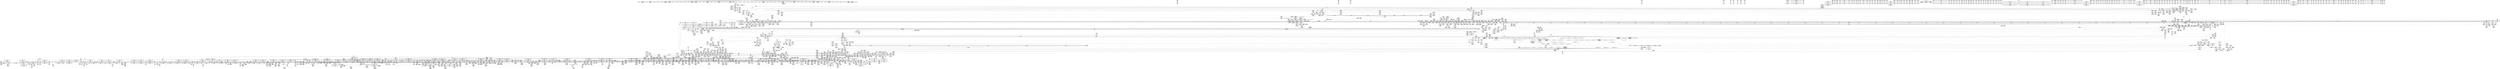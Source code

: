 digraph {
	CE0x4f5be90 [shape=record,shape=Mrecord,label="{CE0x4f5be90|0:_i8,_array:_GCRE_tomoyo_index2category_constant_39_x_i8_c_00_00_00_00_00_00_00_00_00_00_00_00_00_00_00_00_00_00_00_00_00_00_00_01_01_01_01_01_01_01_01_01_01_01_01_01_01_01_02_,_align_16:_elem_38::|security/tomoyo/util.c,983}"]
	CE0x5ce5ff0 [shape=record,shape=Mrecord,label="{CE0x5ce5ff0|i32_2|*Constant*}"]
	CE0x839db90 [shape=record,shape=Mrecord,label="{CE0x839db90|tomoyo_check_unix_address:tmp1|*SummSource*}"]
	CE0x6dc5da0 [shape=record,shape=Mrecord,label="{CE0x6dc5da0|GLOBAL:lock_release|*Constant*|*SummSource*}"]
	CE0x6b84340 [shape=record,shape=Mrecord,label="{CE0x6b84340|tomoyo_check_unix_address:retval.0|*SummSource*}"]
	CE0x6b84950 [shape=record,shape=Mrecord,label="{CE0x6b84950|tomoyo_check_unix_address:tmp12|security/tomoyo/network.c,601}"]
	CE0x511a930 [shape=record,shape=Mrecord,label="{CE0x511a930|i32_10|*Constant*}"]
	CE0x8491b60 [shape=record,shape=Mrecord,label="{CE0x8491b60|128:_i8*,_1208:_%struct.file*,_:_CMRE_3,4_}"]
	CE0x8369220 [shape=record,shape=Mrecord,label="{CE0x8369220|GLOBAL:get_current|*Constant*|*SummSink*}"]
	CE0x5aa12b0 [shape=record,shape=Mrecord,label="{CE0x5aa12b0|24:_%struct.tomoyo_path_info*,_32:_i8,_33:_i8,_72:_i8,_:_SCMRE_47,48_}"]
	CE0x5db5f30 [shape=record,shape=Mrecord,label="{CE0x5db5f30|_ret_i32_%retval.0,_!dbg_!38957|security/tomoyo/util.c,652|*SummSink*}"]
	CE0x83bcca0 [shape=record,shape=Mrecord,label="{CE0x83bcca0|srcu_read_unlock20:bb|*SummSink*}"]
	CE0x50accb0 [shape=record,shape=Mrecord,label="{CE0x50accb0|tomoyo_unix_entry:tmp33|security/tomoyo/network.c,560|*SummSink*}"]
	CE0x839c3e0 [shape=record,shape=Mrecord,label="{CE0x839c3e0|tomoyo_check_unix_address:conv|security/tomoyo/network.c,596|*SummSource*}"]
	CE0x5c249c0 [shape=record,shape=Mrecord,label="{CE0x5c249c0|GLOBAL:tomoyo_domain.__warned|Global_var:tomoyo_domain.__warned}"]
	CE0x6c1c9f0 [shape=record,shape=Mrecord,label="{CE0x6c1c9f0|_ret_i32_%call,_!dbg_!38902|security/tomoyo/common.h,1097}"]
	CE0x5c1e160 [shape=record,shape=Mrecord,label="{CE0x5c1e160|24:_%struct.tomoyo_path_info*,_32:_i8,_33:_i8,_72:_i8,_:_SCMRE_58,59_}"]
	CE0x6d89400 [shape=record,shape=Mrecord,label="{CE0x6d89400|tomoyo_audit_net_log:idxprom|security/tomoyo/network.c,367|*SummSink*}"]
	CE0x4fae3f0 [shape=record,shape=Mrecord,label="{CE0x4fae3f0|i64_5|*Constant*}"]
	CE0x831aee0 [shape=record,shape=Mrecord,label="{CE0x831aee0|i8*_getelementptr_inbounds_(_5_x_i8_,_5_x_i8_*_.str8,_i32_0,_i32_0)|*Constant*|*SummSink*}"]
	CE0x82be6c0 [shape=record,shape=Mrecord,label="{CE0x82be6c0|i64_8|*Constant*|*SummSource*}"]
	CE0x5b90710 [shape=record,shape=Mrecord,label="{CE0x5b90710|tomoyo_get_mode:tmp12|security/tomoyo/util.c,982}"]
	CE0x833e390 [shape=record,shape=Mrecord,label="{CE0x833e390|tomoyo_check_unix_address:sun_path|security/tomoyo/network.c,598|*SummSource*}"]
	CE0x6a02410 [shape=record,shape=Mrecord,label="{CE0x6a02410|tomoyo_init_request_info:tmp2|security/tomoyo/util.c,1003}"]
	CE0x6d9e7b0 [shape=record,shape=Mrecord,label="{CE0x6d9e7b0|i8_1|*Constant*|*SummSink*}"]
	CE0x856da10 [shape=record,shape=Mrecord,label="{CE0x856da10|_call_void_mcount()_#3|*SummSource*}"]
	CE0x839c800 [shape=record,shape=Mrecord,label="{CE0x839c800|tomoyo_check_unix_address:addr2|security/tomoyo/network.c,598|*SummSink*}"]
	CE0x69d6ca0 [shape=record,shape=Mrecord,label="{CE0x69d6ca0|128:_i8*,_1208:_%struct.file*,_:_CMRE_88,89_|*MultipleSource*|security/tomoyo/common.h,1205|security/tomoyo/common.h,1205}"]
	CE0x6bd7030 [shape=record,shape=Mrecord,label="{CE0x6bd7030|tomoyo_const_part_length:conv|security/tomoyo/util.c,626}"]
	CE0x85cc440 [shape=record,shape=Mrecord,label="{CE0x85cc440|tomoyo_unix_entry:address|Function::tomoyo_unix_entry&Arg::address::|*SummSink*}"]
	CE0x84ab5a0 [shape=record,shape=Mrecord,label="{CE0x84ab5a0|128:_i8*,_1208:_%struct.file*,_:_CMRE_25,26_}"]
	CE0x5db6800 [shape=record,shape=Mrecord,label="{CE0x5db6800|tomoyo_unix_entry:do.body|*SummSink*}"]
	CE0x5d32240 [shape=record,shape=Mrecord,label="{CE0x5d32240|tomoyo_read_lock16:tmp|*SummSource*}"]
	CE0x6e0c260 [shape=record,shape=Mrecord,label="{CE0x6e0c260|tomoyo_fill_path_info:tmp11|security/tomoyo/util.c,667|*SummSink*}"]
	CE0x83aaaf0 [shape=record,shape=Mrecord,label="{CE0x83aaaf0|get_current:entry|*SummSource*}"]
	CE0x5b5eef0 [shape=record,shape=Mrecord,label="{CE0x5b5eef0|i32_1205|*Constant*}"]
	CE0x6e4b0a0 [shape=record,shape=Mrecord,label="{CE0x6e4b0a0|tomoyo_unix_entry:tmp16|security/tomoyo/network.c,553}"]
	CE0x6dc63e0 [shape=record,shape=Mrecord,label="{CE0x6dc63e0|i32_50|*Constant*|*SummSink*}"]
	CE0x841c610 [shape=record,shape=Mrecord,label="{CE0x841c610|i32_22|*Constant*|*SummSink*}"]
	CE0x4e91520 [shape=record,shape=Mrecord,label="{CE0x4e91520|i64*_getelementptr_inbounds_(_12_x_i64_,_12_x_i64_*___llvm_gcov_ctr31133,_i64_0,_i64_11)|*Constant*|*SummSource*}"]
	CE0x4fa9320 [shape=record,shape=Mrecord,label="{CE0x4fa9320|i64_18|*Constant*|*SummSink*}"]
	CE0x83cfc40 [shape=record,shape=Mrecord,label="{CE0x83cfc40|tomoyo_domain:tobool1|security/tomoyo/common.h,1205|*SummSink*}"]
	CE0x699e470 [shape=record,shape=Mrecord,label="{CE0x699e470|tomoyo_init_request_info:profile2|security/tomoyo/util.c,1007|*SummSink*}"]
	CE0x6f201e0 [shape=record,shape=Mrecord,label="{CE0x6f201e0|i64*_getelementptr_inbounds_(_12_x_i64_,_12_x_i64_*___llvm_gcov_ctr31133,_i64_0,_i64_6)|*Constant*}"]
	CE0x85993b0 [shape=record,shape=Mrecord,label="{CE0x85993b0|0:_i8,_array:_GCRE_tomoyo_index2category_constant_39_x_i8_c_00_00_00_00_00_00_00_00_00_00_00_00_00_00_00_00_00_00_00_00_00_00_00_01_01_01_01_01_01_01_01_01_01_01_01_01_01_01_02_,_align_16:_elem_22::|security/tomoyo/util.c,983}"]
	CE0x4f5ac20 [shape=record,shape=Mrecord,label="{CE0x4f5ac20|i64*_getelementptr_inbounds_(_31_x_i64_,_31_x_i64_*___llvm_gcov_ctr43150,_i64_0,_i64_16)|*Constant*}"]
	CE0x854f6f0 [shape=record,shape=Mrecord,label="{CE0x854f6f0|128:_i8*,_1208:_%struct.file*,_:_CMRE_160,168_|*MultipleSource*|security/tomoyo/common.h,1205|security/tomoyo/common.h,1205}"]
	CE0x5e16d60 [shape=record,shape=Mrecord,label="{CE0x5e16d60|tomoyo_audit_net_log:address|Function::tomoyo_audit_net_log&Arg::address::|*SummSource*}"]
	CE0x82f75a0 [shape=record,shape=Mrecord,label="{CE0x82f75a0|tomoyo_check_unix_address:unix0|security/tomoyo/network.c,594}"]
	CE0x6afa480 [shape=record,shape=Mrecord,label="{CE0x6afa480|tomoyo_fill_path_info:conv3|security/tomoyo/util.c,666|*SummSource*}"]
	CE0x6d60240 [shape=record,shape=Mrecord,label="{CE0x6d60240|i64*_getelementptr_inbounds_(_31_x_i64_,_31_x_i64_*___llvm_gcov_ctr43150,_i64_0,_i64_28)|*Constant*|*SummSink*}"]
	CE0x4e90f60 [shape=record,shape=Mrecord,label="{CE0x4e90f60|tomoyo_get_mode:retval.0|*SummSink*}"]
	CE0x6cd7540 [shape=record,shape=Mrecord,label="{CE0x6cd7540|tomoyo_domain:tmp15|security/tomoyo/common.h,1205|*SummSource*}"]
	CE0x5a5d570 [shape=record,shape=Mrecord,label="{CE0x5a5d570|srcu_read_unlock20:tmp|*SummSource*}"]
	CE0x5d89160 [shape=record,shape=Mrecord,label="{CE0x5d89160|COLLAPSED:_GCMRE___llvm_gcov_ctr53148_internal_global_2_x_i64_zeroinitializer:_elem_0:default:}"]
	CE0x5c24f60 [shape=record,shape=Mrecord,label="{CE0x5c24f60|tomoyo_const_part_length:bb}"]
	CE0x82dfb20 [shape=record,shape=Mrecord,label="{CE0x82dfb20|tomoyo_audit_unix_log:unix_network2|security/tomoyo/network.c,406|*SummSink*}"]
	CE0x5c59dd0 [shape=record,shape=Mrecord,label="{CE0x5c59dd0|GLOBAL:tomoyo_socket_keyword|Global_var:tomoyo_socket_keyword}"]
	CE0x4e2bff0 [shape=record,shape=Mrecord,label="{CE0x4e2bff0|__llvm_gcov_indirect_counter_increment114:tmp2}"]
	CE0x69cf780 [shape=record,shape=Mrecord,label="{CE0x69cf780|128:_i8*,_1208:_%struct.file*,_:_CMRE_44,45_}"]
	CE0x4fe1270 [shape=record,shape=Mrecord,label="{CE0x4fe1270|tomoyo_unix_entry:tmp27|security/tomoyo/network.c,557}"]
	CE0x6ae1400 [shape=record,shape=Mrecord,label="{CE0x6ae1400|tomoyo_const_part_length:filename|Function::tomoyo_const_part_length&Arg::filename::|*SummSource*}"]
	CE0x6d87ef0 [shape=record,shape=Mrecord,label="{CE0x6d87ef0|tomoyo_const_part_length:tmp22|security/tomoyo/util.c,634|*SummSource*}"]
	CE0x511af10 [shape=record,shape=Mrecord,label="{CE0x511af10|tomoyo_get_mode:index|Function::tomoyo_get_mode&Arg::index::|*SummSource*}"]
	CE0x6d3e790 [shape=record,shape=Mrecord,label="{CE0x6d3e790|tomoyo_get_mode:conv5|security/tomoyo/util.c,983|*SummSink*}"]
	CE0x84a0090 [shape=record,shape=Mrecord,label="{CE0x84a0090|rcu_lock_acquire18:entry}"]
	CE0x83a63f0 [shape=record,shape=Mrecord,label="{CE0x83a63f0|0:_i8,_1:_i8,_32:_i8*,_40:_i32,_:_CMR_1,2_|*MultipleSource*|Function::tomoyo_check_unix_address&Arg::address::|security/tomoyo/network.c,594}"]
	CE0x6e9bf60 [shape=record,shape=Mrecord,label="{CE0x6e9bf60|tomoyo_const_part_length:inc|security/tomoyo/util.c,628|*SummSink*}"]
	CE0x6bd3920 [shape=record,shape=Mrecord,label="{CE0x6bd3920|i64*_null|*Constant*|*SummSource*}"]
	CE0x6ef8810 [shape=record,shape=Mrecord,label="{CE0x6ef8810|tomoyo_get_mode:config|security/tomoyo/util.c,981|*SummSink*}"]
	CE0x83876b0 [shape=record,shape=Mrecord,label="{CE0x83876b0|tomoyo_unix_entry:tmp2|security/tomoyo/network.c,544}"]
	CE0x83d7e70 [shape=record,shape=Mrecord,label="{CE0x83d7e70|tomoyo_check_unix_address:address|Function::tomoyo_check_unix_address&Arg::address::}"]
	CE0x8323690 [shape=record,shape=Mrecord,label="{CE0x8323690|GLOBAL:__llvm_gcov_indirect_counter_increment114|*Constant*}"]
	CE0x6a27690 [shape=record,shape=Mrecord,label="{CE0x6a27690|tomoyo_init_request_info:tmp1|*SummSink*}"]
	CE0x8333360 [shape=record,shape=Mrecord,label="{CE0x8333360|_ret_i32_%call,_!dbg_!38902|security/tomoyo/common.h,1097|*SummSink*}"]
	CE0x6a6af40 [shape=record,shape=Mrecord,label="{CE0x6a6af40|GLOBAL:__llvm_gcov_ctr43150|Global_var:__llvm_gcov_ctr43150|*SummSink*}"]
	CE0x6a53080 [shape=record,shape=Mrecord,label="{CE0x6a53080|i64*_getelementptr_inbounds_(_5_x_i64_,_5_x_i64_*___llvm_gcov_ctr32134,_i64_0,_i64_4)|*Constant*|*SummSink*}"]
	CE0x4f5c140 [shape=record,shape=Mrecord,label="{CE0x4f5c140|tomoyo_get_mode:tmp16|security/tomoyo/util.c,983}"]
	CE0x6cb4140 [shape=record,shape=Mrecord,label="{CE0x6cb4140|tomoyo_fill_path_info:tmp}"]
	CE0x5069d20 [shape=record,shape=Mrecord,label="{CE0x5069d20|i64_13|*Constant*|*SummSource*}"]
	CE0x5ebac90 [shape=record,shape=Mrecord,label="{CE0x5ebac90|tomoyo_const_part_length:cmp21|security/tomoyo/util.c,644}"]
	CE0x82f7470 [shape=record,shape=Mrecord,label="{CE0x82f7470|COLLAPSED:_GCMRE___llvm_gcov_ctr3747_internal_global_6_x_i64_zeroinitializer:_elem_0:default:}"]
	CE0x8322e60 [shape=record,shape=Mrecord,label="{CE0x8322e60|i32_0|*Constant*}"]
	CE0x5bd88f0 [shape=record,shape=Mrecord,label="{CE0x5bd88f0|tomoyo_unix_entry:tmp43|security/tomoyo/network.c,572|*SummSource*}"]
	CE0x6854ff0 [shape=record,shape=Mrecord,label="{CE0x6854ff0|%struct.tomoyo_domain_info*_null|*Constant*|*SummSource*}"]
	CE0x697b390 [shape=record,shape=Mrecord,label="{CE0x697b390|i32_4|*Constant*|*SummSink*}"]
	CE0x5d4ae00 [shape=record,shape=Mrecord,label="{CE0x5d4ae00|__llvm_gcov_indirect_counter_increment114:tmp6|*SummSink*}"]
	CE0x4f5a300 [shape=record,shape=Mrecord,label="{CE0x4f5a300|i64*_getelementptr_inbounds_(_4_x_i64_,_4_x_i64_*___llvm_gcov_ctr4731,_i64_0,_i64_1)|*Constant*|*SummSource*}"]
	CE0x5be1dc0 [shape=record,shape=Mrecord,label="{CE0x5be1dc0|_call_void_lock_release(%struct.lockdep_map*_%map,_i32_1,_i64_ptrtoint_(i8*_blockaddress(_rcu_lock_release21,_%__here)_to_i64))_#9,_!dbg_!38907|include/linux/rcupdate.h,423|*SummSource*}"]
	CE0x69188f0 [shape=record,shape=Mrecord,label="{CE0x69188f0|srcu_read_lock17:entry|*SummSink*}"]
	CE0x5cb36e0 [shape=record,shape=Mrecord,label="{CE0x5cb36e0|tomoyo_unix_entry:unix_network|security/tomoyo/network.c,566|*SummSource*}"]
	CE0x8387c80 [shape=record,shape=Mrecord,label="{CE0x8387c80|_call_void_mcount()_#3}"]
	CE0x6c5b790 [shape=record,shape=Mrecord,label="{CE0x6c5b790|tomoyo_init_request_info:mode5|security/tomoyo/util.c,1011|*SummSink*}"]
	CE0x50af950 [shape=record,shape=Mrecord,label="{CE0x50af950|tomoyo_unix_entry:tmp35|security/tomoyo/network.c,561|*SummSink*}"]
	CE0x849ab30 [shape=record,shape=Mrecord,label="{CE0x849ab30|0:_i32,_8:_%struct.srcu_struct_array*,_16:_i32,_20:_i32,_24:_i32,_32:_i8*,_40:_%struct.lock_class_key*,_48:_2_x_%struct.lock_class*_,_64:_i8*,_72:_i32,_80:_i64,_88:_i8,_96:_%struct.callback_head*,_104:_%struct.callback_head**,_112:_%struct.callback_head*,_120:_%struct.callback_head**,_128:_%struct.callback_head*,_136:_%struct.callback_head**,_144:_%struct.callback_head*,_152:_%struct.callback_head**,_160:_i64,_168:_%struct.list_head*,_176:_%struct.list_head*,_184:_void_(%struct.work_struct*)*,_192:_%struct.lock_class_key*,_200:_2_x_%struct.lock_class*_,_216:_i8*,_224:_i32,_232:_i64,_240:_%struct.list_head*,_248:_%struct.list_head*,_256:_i64,_264:_%struct.tvec_base*,_272:_void_(i64)*,_280:_i64,_288:_i32,_292:_i32,_296:_i8*,_304:_16_x_i8_,_320:_%struct.lock_class_key*,_328:_2_x_%struct.lock_class*_,_344:_i8*,_352:_i32,_360:_i64,_368:_%struct.workqueue_struct*,_376:_i32,_384:_%struct.lock_class_key*,_392:_2_x_%struct.lock_class*_,_408:_i8*,_416:_i32,_424:_i64,_:_GCE_tomoyo_ss_global_%struct.srcu_struct_i32_-300,_%struct.srcu_struct_array*_tomoyo_ss_srcu_array,_%struct.spinlock_%union.anon.14_%struct.raw_spinlock_%struct.arch_spinlock_zeroinitializer,_i32_-559067475,_i32_-1,_i8*_inttoptr_(i64_-1_to_i8*),_%struct.lockdep_map_%struct.lock_class_key*_null,_2_x_%struct.lock_class*_zeroinitializer,_i8*_getelementptr_inbounds_(_21_x_i8_,_21_x_i8_*_.str171,_i32_0,_i32_0),_i32_0,_i64_0_,_i8_0,_%struct.rcu_batch_%struct.callback_head*_null,_%struct.callback_head**_bitcast_(i8*_getelementptr_(i8,_i8*_bitcast_(%struct.srcu_struct*_tomoyo_ss_to_i8*),_i64_96)_to_%struct.callback_head**)_,_%struct.rcu_batch_%struct.callback_head*_null,_%struct.callback_head**_bitcast_(i8*_getelementptr_(i8,_i8*_bitcast_(%struct.srcu_struct*_tomoyo_ss_to_i8*),_i64_112)_to_%struct.callback_head**)_,_%struct.rcu_batch_%struct.callback_head*_null,_%struct.callback_head**_bitcast_(i8*_getelementptr_(i8,_i8*_bitcast_(%struct.srcu_struct*_tomoyo_ss_to_i8*),_i64_128)_to_%struct.callback_head**)_,_%struct.rcu_batch_%struct.callback_head*_null,_%struct.callback_head**_bitcast_(i8*_getelementptr_(i8,_i8*_bitcast_(%struct.srcu_struct*_tomoyo_ss_to_i8*),_i64_144)_to_%struct.callback_head**)_,_%struct.delayed_work_%struct.work_struct_%struct.atomic64_t_i64_137438953424_,_%struct.list_head_%struct.list_head*_bitcast_(i8*_getelementptr_(i8,_i8*_bitcast_(%struct.srcu_struct*_tomoyo_ss_to_i8*),_i64_168)_to_%struct.list_head*),_%struct.list_head*_bitcast_(i8*_getelementptr_(i8,_i8*_bitcast_(%struct.srcu_struct*_tomoyo_ss_to_i8*),_i64_168)_to_%struct.list_head*)_,_void_(%struct.work_struct*)*_process_srcu,_%struct.lockdep_map_%struct.lock_class_key*_bitcast_(i8*_getelementptr_(i8,_i8*_bitcast_(%struct.srcu_struct*_tomoyo_ss_to_i8*),_i64_160)_to_%struct.lock_class_key*),_2_x_%struct.lock_class*_zeroinitializer,_i8*_getelementptr_inbounds_(_22_x_i8_,_22_x_i8_*_.str1172,_i32_0,_i32_0),_i32_0,_i64_0_,_%struct.timer_list_%struct.list_head_%struct.list_head*_null,_%struct.list_head*_inttoptr_(i64_1953723489_to_%struct.list_head*)_,_i64_0,_%struct.tvec_base*_bitcast_(i8*_getelementptr_(i8,_i8*_bitcast_(%struct.tvec_base*_boot_tvec_bases_to_i8*),_i64_2)_to_%struct.tvec_base*),_void_(i64)*_delayed_work_timer_fn,_i64_ptrtoint_(i8*_getelementptr_(i8,_i8*_bitcast_(%struct.srcu_struct*_tomoyo_ss_to_i8*),_i64_160)_to_i64),_i32_-1,_i32_0,_i8*_null,_16_x_i8_zeroinitializer,_%struct.lockdep_map_%struct.lock_class_key*_bitcast_(_29_x_i8_*_.str2173_to_%struct.lock_class_key*),_2_x_%struct.lock_class*_zeroinitializer,_i8*_getelementptr_inbounds_(_29_x_i8_,_29_x_i8_*_.str2173,_i32_0,_i32_0),_i32_0,_i64_0_,_%struct.workqueue_struct*_null,_i32_0_,_%struct.lockdep_map_%struct.lock_class_key*_null,_2_x_%struct.lock_class*_zeroinitializer,_i8*_getelementptr_inbounds_(_10_x_i8_,_10_x_i8_*_.str3174,_i32_0,_i32_0),_i32_0,_i64_0_,_align_8:_elem_0:default:}"]
	CE0x4e098e0 [shape=record,shape=Mrecord,label="{CE0x4e098e0|srcu_read_lock17:dep_map|include/linux/srcu.h,222}"]
	CE0x4ecc200 [shape=record,shape=Mrecord,label="{CE0x4ecc200|tomoyo_get_mode:tmp2|security/tomoyo/util.c,978}"]
	CE0x6cb56d0 [shape=record,shape=Mrecord,label="{CE0x6cb56d0|tomoyo_get_mode:idxprom|security/tomoyo/util.c,981}"]
	CE0x4e6e9a0 [shape=record,shape=Mrecord,label="{CE0x4e6e9a0|0:_i32,_:_GCMR___llvm_gcov_global_state_pred45_internal_unnamed_addr_global_i32_-1:_elem_0:default:}"]
	CE0x5b130f0 [shape=record,shape=Mrecord,label="{CE0x5b130f0|tomoyo_get_mode:tmp24|security/tomoyo/util.c,986|*SummSink*}"]
	CE0x5d5a7c0 [shape=record,shape=Mrecord,label="{CE0x5d5a7c0|tomoyo_get_mode:profile|Function::tomoyo_get_mode&Arg::profile::}"]
	CE0x6e71250 [shape=record,shape=Mrecord,label="{CE0x6e71250|i32_1205|*Constant*|*SummSink*}"]
	CE0x69df570 [shape=record,shape=Mrecord,label="{CE0x69df570|__llvm_gcov_indirect_counter_increment114:counter|*SummSink*}"]
	CE0x4e46600 [shape=record,shape=Mrecord,label="{CE0x4e46600|tomoyo_unix_entry:tmp28|security/tomoyo/network.c,557}"]
	CE0x4fe1680 [shape=record,shape=Mrecord,label="{CE0x4fe1680|i64*_getelementptr_inbounds_(_22_x_i64_,_22_x_i64_*___llvm_gcov_ctr3840,_i64_0,_i64_10)|*Constant*|*SummSink*}"]
	CE0x6b5eea0 [shape=record,shape=Mrecord,label="{CE0x6b5eea0|GLOBAL:__llvm_gcov_ctr32134|Global_var:__llvm_gcov_ctr32134|*SummSource*}"]
	CE0x83dc870 [shape=record,shape=Mrecord,label="{CE0x83dc870|i32_1|*Constant*|*SummSink*}"]
	CE0x85602e0 [shape=record,shape=Mrecord,label="{CE0x85602e0|tomoyo_unix_entry:tmp1}"]
	CE0x5b4a040 [shape=record,shape=Mrecord,label="{CE0x5b4a040|tomoyo_unix_entry:param|security/tomoyo/network.c,566|*SummSource*}"]
	CE0x6de56c0 [shape=record,shape=Mrecord,label="{CE0x6de56c0|srcu_read_unlock20:tmp3|*SummSource*}"]
	CE0x5aff030 [shape=record,shape=Mrecord,label="{CE0x5aff030|tomoyo_unix_entry:protocol22|security/tomoyo/network.c,566|*SummSink*}"]
	CE0x50f9940 [shape=record,shape=Mrecord,label="{CE0x50f9940|_call_void_tomoyo_fill_path_info(%struct.tomoyo_path_info*_%addr21)_#9,_!dbg_!38945|security/tomoyo/network.c,564}"]
	CE0x83c90b0 [shape=record,shape=Mrecord,label="{CE0x83c90b0|tomoyo_domain:tmp21|security/tomoyo/common.h,1205|*SummSource*}"]
	CE0x5a5d990 [shape=record,shape=Mrecord,label="{CE0x5a5d990|tomoyo_get_mode:conv|security/tomoyo/util.c,982}"]
	CE0x8399b40 [shape=record,shape=Mrecord,label="{CE0x8399b40|srcu_read_lock17:bb|*SummSink*}"]
	CE0x4dad640 [shape=record,shape=Mrecord,label="{CE0x4dad640|0:_i8,_array:_GCR_tomoyo_unix2mac_internal_constant_6_x_4_x_i8_4_x_i8_zeroinitializer,_4_x_i8_c_1E_1F_00_,_4_x_i8_c_!_00_00_22_,_4_x_i8_zeroinitializer,_4_x_i8_zeroinitializer,_4_x_i8_c_#$%_00_,_align_16:_elem_4::|security/tomoyo/network.c,546}"]
	CE0x4d9ea40 [shape=record,shape=Mrecord,label="{CE0x4d9ea40|GLOBAL:tomoyo_fill_path_info|*Constant*|*SummSource*}"]
	CE0x5cc78f0 [shape=record,shape=Mrecord,label="{CE0x5cc78f0|i8_6|*Constant*|*SummSource*}"]
	CE0x83d9ae0 [shape=record,shape=Mrecord,label="{CE0x83d9ae0|i8*_getelementptr_inbounds_(_21_x_i8_,_21_x_i8_*_.str9,_i32_0,_i32_0)|*Constant*|*SummSource*}"]
	CE0x6a25190 [shape=record,shape=Mrecord,label="{CE0x6a25190|tomoyo_get_mode:tmp17|security/tomoyo/util.c,983}"]
	CE0x6dedc90 [shape=record,shape=Mrecord,label="{CE0x6dedc90|i64*_getelementptr_inbounds_(_31_x_i64_,_31_x_i64_*___llvm_gcov_ctr43150,_i64_0,_i64_29)|*Constant*}"]
	CE0x8570510 [shape=record,shape=Mrecord,label="{CE0x8570510|tomoyo_get_mode:tmp15|security/tomoyo/util.c,983|*SummSink*}"]
	CE0x4ddc8e0 [shape=record,shape=Mrecord,label="{CE0x4ddc8e0|tomoyo_const_part_length:lor.lhs.false|*SummSink*}"]
	CE0x5d2f050 [shape=record,shape=Mrecord,label="{CE0x5d2f050|tomoyo_unix_entry:tmp23|security/tomoyo/network.c,556|*SummSource*}"]
	CE0x8423670 [shape=record,shape=Mrecord,label="{CE0x8423670|srcu_read_lock17:tmp3|*SummSink*}"]
	CE0x6c92d60 [shape=record,shape=Mrecord,label="{CE0x6c92d60|rcu_lock_release21:tmp2|*SummSource*}"]
	CE0x5b496c0 [shape=record,shape=Mrecord,label="{CE0x5b496c0|tomoyo_unix_entry:param25|security/tomoyo/network.c,567}"]
	CE0x83fc0e0 [shape=record,shape=Mrecord,label="{CE0x83fc0e0|tomoyo_read_lock16:tmp1}"]
	CE0x8599420 [shape=record,shape=Mrecord,label="{CE0x8599420|tomoyo_get_mode:conv5|security/tomoyo/util.c,983}"]
	CE0x4edde20 [shape=record,shape=Mrecord,label="{CE0x4edde20|tomoyo_domain:tmp12|security/tomoyo/common.h,1205|*SummSink*}"]
	CE0x6d90b20 [shape=record,shape=Mrecord,label="{CE0x6d90b20|tomoyo_init_request_info:tmp3|security/tomoyo/util.c,1004}"]
	CE0x4ed1a80 [shape=record,shape=Mrecord,label="{CE0x4ed1a80|0:_i8,_array:_GCRE_tomoyo_index2category_constant_39_x_i8_c_00_00_00_00_00_00_00_00_00_00_00_00_00_00_00_00_00_00_00_00_00_00_00_01_01_01_01_01_01_01_01_01_01_01_01_01_01_01_02_,_align_16:_elem_3::|security/tomoyo/util.c,983}"]
	CE0x50f9760 [shape=record,shape=Mrecord,label="{CE0x50f9760|0:_i8*,_:_SCMRE_15,16_|*MultipleSource*|security/tomoyo/network.c, 561|security/tomoyo/network.c,563}"]
	CE0x69a5550 [shape=record,shape=Mrecord,label="{CE0x69a5550|tomoyo_unix_entry:tmp3|*LoadInst*|security/tomoyo/network.c,546|*SummSource*}"]
	CE0x841ac50 [shape=record,shape=Mrecord,label="{CE0x841ac50|i32_48|*Constant*|*SummSink*}"]
	CE0x5c81710 [shape=record,shape=Mrecord,label="{CE0x5c81710|tomoyo_const_part_length:tmp43|security/tomoyo/util.c,644|*SummSource*}"]
	CE0x7909cf0 [shape=record,shape=Mrecord,label="{CE0x7909cf0|i64_0|*Constant*}"]
	CE0x84aaf70 [shape=record,shape=Mrecord,label="{CE0x84aaf70|128:_i8*,_1208:_%struct.file*,_:_CMRE_21,22_}"]
	CE0x6a7ad00 [shape=record,shape=Mrecord,label="{CE0x6a7ad00|tomoyo_init_request_info:tmp|*SummSink*}"]
	CE0x4e915e0 [shape=record,shape=Mrecord,label="{CE0x4e915e0|i64*_getelementptr_inbounds_(_12_x_i64_,_12_x_i64_*___llvm_gcov_ctr31133,_i64_0,_i64_11)|*Constant*|*SummSink*}"]
	CE0x8345ed0 [shape=record,shape=Mrecord,label="{CE0x8345ed0|tomoyo_domain:tmp20|security/tomoyo/common.h,1205|*SummSource*}"]
	CE0x82c6f80 [shape=record,shape=Mrecord,label="{CE0x82c6f80|i64_ptrtoint_(i8*_blockaddress(_rcu_lock_release21,_%__here)_to_i64)|*Constant*}"]
	CE0x83e04a0 [shape=record,shape=Mrecord,label="{CE0x83e04a0|__llvm_gcov_indirect_counter_increment114:bb4|*SummSink*}"]
	CE0x85cc850 [shape=record,shape=Mrecord,label="{CE0x85cc850|i64*_getelementptr_inbounds_(_6_x_i64_,_6_x_i64_*___llvm_gcov_ctr3747,_i64_0,_i64_5)|*Constant*}"]
	CE0x4da4220 [shape=record,shape=Mrecord,label="{CE0x4da4220|i32_5|*Constant*|*SummSource*}"]
	CE0x5de7350 [shape=record,shape=Mrecord,label="{CE0x5de7350|tomoyo_audit_unix_log:protocol|security/tomoyo/network.c,405|*SummSink*}"]
	CE0x6d66250 [shape=record,shape=Mrecord,label="{CE0x6d66250|_ret_i32_%retval.0,_!dbg_!38923|security/tomoyo/network.c,601|*SummSink*}"]
	CE0x4fde390 [shape=record,shape=Mrecord,label="{CE0x4fde390|i8*_getelementptr_inbounds_(_10_x_i8_,_10_x_i8_*_.str7,_i32_0,_i32_0)|*Constant*|*SummSource*}"]
	CE0x6b00dd0 [shape=record,shape=Mrecord,label="{CE0x6b00dd0|tomoyo_fill_path_info:tmp3|security/tomoyo/util.c,667|*SummSink*}"]
	CE0x6a5bc00 [shape=record,shape=Mrecord,label="{CE0x6a5bc00|tomoyo_init_request_info:domain.addr.0|*SummSource*}"]
	CE0x4e1bc40 [shape=record,shape=Mrecord,label="{CE0x4e1bc40|tomoyo_audit_net_log:tmp1|*SummSink*}"]
	CE0x82f7530 [shape=record,shape=Mrecord,label="{CE0x82f7530|tomoyo_check_unix_address:unix0|security/tomoyo/network.c,594|*SummSink*}"]
	CE0x5e25a40 [shape=record,shape=Mrecord,label="{CE0x5e25a40|_call_void_mcount()_#3|*SummSink*}"]
	CE0x6b237e0 [shape=record,shape=Mrecord,label="{CE0x6b237e0|i32_-12|*Constant*|*SummSink*}"]
	CE0x68d5440 [shape=record,shape=Mrecord,label="{CE0x68d5440|tomoyo_read_lock16:tmp}"]
	CE0x4ed11d0 [shape=record,shape=Mrecord,label="{CE0x4ed11d0|tomoyo_domain:tmp23|security/tomoyo/common.h,1205|*SummSink*}"]
	CE0x5e90370 [shape=record,shape=Mrecord,label="{CE0x5e90370|i64*_getelementptr_inbounds_(_2_x_i64_,_2_x_i64_*___llvm_gcov_ctr4038,_i64_0,_i64_0)|*Constant*}"]
	CE0x50f95b0 [shape=record,shape=Mrecord,label="{CE0x50f95b0|0:_i8*,_:_SCMRE_14,15_|*MultipleSource*|security/tomoyo/network.c, 561|security/tomoyo/network.c,563}"]
	CE0x6d977d0 [shape=record,shape=Mrecord,label="{CE0x6d977d0|tomoyo_fill_path_info:tmp9|security/tomoyo/util.c,667|*SummSource*}"]
	CE0x4e50bb0 [shape=record,shape=Mrecord,label="{CE0x4e50bb0|_call_void_mcount()_#3|*SummSource*}"]
	CE0x8399fc0 [shape=record,shape=Mrecord,label="{CE0x8399fc0|i64_4|*Constant*}"]
	CE0x50ac680 [shape=record,shape=Mrecord,label="{CE0x50ac680|tomoyo_unix_entry:tmp32|security/tomoyo/network.c,560|*SummSource*}"]
	CE0x695a3f0 [shape=record,shape=Mrecord,label="{CE0x695a3f0|rcu_lock_acquire18:tmp2|*SummSink*}"]
	CE0x5b12850 [shape=record,shape=Mrecord,label="{CE0x5b12850|i32_5|*Constant*}"]
	CE0x6e07180 [shape=record,shape=Mrecord,label="{CE0x6e07180|tomoyo_domain:do.body|*SummSink*}"]
	CE0x5c1c8a0 [shape=record,shape=Mrecord,label="{CE0x5c1c8a0|i32_49|*Constant*}"]
	CE0x6ee36e0 [shape=record,shape=Mrecord,label="{CE0x6ee36e0|rcu_lock_release21:tmp1}"]
	CE0x6e16f30 [shape=record,shape=Mrecord,label="{CE0x6e16f30|tomoyo_fill_path_info:frombool|security/tomoyo/util.c,667|*SummSource*}"]
	CE0x8404c90 [shape=record,shape=Mrecord,label="{CE0x8404c90|tomoyo_const_part_length:add|security/tomoyo/util.c,634}"]
	CE0x5c1e4a0 [shape=record,shape=Mrecord,label="{CE0x5c1e4a0|24:_%struct.tomoyo_path_info*,_32:_i8,_33:_i8,_72:_i8,_:_SCMRE_60,61_}"]
	CE0x6c4f7e0 [shape=record,shape=Mrecord,label="{CE0x6c4f7e0|tomoyo_init_request_info:conv|security/tomoyo/util.c,1010|*SummSource*}"]
	CE0x6a306e0 [shape=record,shape=Mrecord,label="{CE0x6a306e0|tomoyo_const_part_length:tmp}"]
	CE0x83cfbd0 [shape=record,shape=Mrecord,label="{CE0x83cfbd0|tomoyo_domain:tobool1|security/tomoyo/common.h,1205|*SummSource*}"]
	CE0x8492000 [shape=record,shape=Mrecord,label="{CE0x8492000|128:_i8*,_1208:_%struct.file*,_:_CMRE_6,7_}"]
	CE0x6ec4800 [shape=record,shape=Mrecord,label="{CE0x6ec4800|srcu_read_lock17:tmp|*SummSink*}"]
	CE0x6d09a70 [shape=record,shape=Mrecord,label="{CE0x6d09a70|tomoyo_read_unlock19:tmp1|*SummSource*}"]
	CE0x6a6ac80 [shape=record,shape=Mrecord,label="{CE0x6a6ac80|i64_0|*Constant*}"]
	CE0x82e0020 [shape=record,shape=Mrecord,label="{CE0x82e0020|tomoyo_audit_unix_log:operation|security/tomoyo/network.c,406|*SummSink*}"]
	CE0x6c5f2b0 [shape=record,shape=Mrecord,label="{CE0x6c5f2b0|tomoyo_init_request_info:conv6|security/tomoyo/util.c,1011}"]
	CE0x6c92b60 [shape=record,shape=Mrecord,label="{CE0x6c92b60|i64*_getelementptr_inbounds_(_4_x_i64_,_4_x_i64_*___llvm_gcov_ctr4731,_i64_0,_i64_1)|*Constant*|*SummSink*}"]
	CE0x85ce9d0 [shape=record,shape=Mrecord,label="{CE0x85ce9d0|i64*_getelementptr_inbounds_(_31_x_i64_,_31_x_i64_*___llvm_gcov_ctr43150,_i64_0,_i64_9)|*Constant*|*SummSource*}"]
	CE0x5b5ca90 [shape=record,shape=Mrecord,label="{CE0x5b5ca90|i64_25|*Constant*|*SummSink*}"]
	CE0x82c78e0 [shape=record,shape=Mrecord,label="{CE0x82c78e0|i64*_getelementptr_inbounds_(_4_x_i64_,_4_x_i64_*___llvm_gcov_ctr4731,_i64_0,_i64_3)|*Constant*|*SummSource*}"]
	CE0x85e52d0 [shape=record,shape=Mrecord,label="{CE0x85e52d0|GLOBAL:tomoyo_unix2mac|Global_var:tomoyo_unix2mac|*SummSink*}"]
	CE0x5c2bc00 [shape=record,shape=Mrecord,label="{CE0x5c2bc00|tomoyo_unix_entry:param25|security/tomoyo/network.c,567|*SummSource*}"]
	CE0x4f58200 [shape=record,shape=Mrecord,label="{CE0x4f58200|tomoyo_const_part_length:incdec.ptr19|security/tomoyo/util.c,643|*SummSource*}"]
	CE0x4dad020 [shape=record,shape=Mrecord,label="{CE0x4dad020|tomoyo_unix_entry:tmp1|*SummSink*}"]
	CE0x5ad4790 [shape=record,shape=Mrecord,label="{CE0x5ad4790|tomoyo_get_mode:if.end14}"]
	CE0x83eb3d0 [shape=record,shape=Mrecord,label="{CE0x83eb3d0|tomoyo_check_unix_address:call|security/tomoyo/network.c,600|*SummSource*}"]
	CE0x4f6e770 [shape=record,shape=Mrecord,label="{CE0x4f6e770|tomoyo_unix_entry:addr_len|security/tomoyo/network.c,551|*SummSource*}"]
	CE0x6c5f400 [shape=record,shape=Mrecord,label="{CE0x6c5f400|tomoyo_read_unlock19:tmp2}"]
	CE0x6d38bd0 [shape=record,shape=Mrecord,label="{CE0x6d38bd0|i64*_getelementptr_inbounds_(_5_x_i64_,_5_x_i64_*___llvm_gcov_ctr28130,_i64_0,_i64_3)|*Constant*}"]
	CE0x6d77380 [shape=record,shape=Mrecord,label="{CE0x6d77380|rcu_lock_acquire18:tmp5|include/linux/rcupdate.h,418|*SummSink*}"]
	CE0x4f6dfe0 [shape=record,shape=Mrecord,label="{CE0x4f6dfe0|tomoyo_unix_entry:addr_len|security/tomoyo/network.c,551}"]
	CE0x83ce780 [shape=record,shape=Mrecord,label="{CE0x83ce780|i64_7|*Constant*}"]
	CE0x6bd7a10 [shape=record,shape=Mrecord,label="{CE0x6bd7a10|__llvm_gcov_indirect_counter_increment114:entry}"]
	CE0x6afa280 [shape=record,shape=Mrecord,label="{CE0x6afa280|tomoyo_fill_path_info:conv3|security/tomoyo/util.c,666}"]
	CE0x5018ff0 [shape=record,shape=Mrecord,label="{CE0x5018ff0|tomoyo_const_part_length:add29|security/tomoyo/util.c,646}"]
	CE0x4ded330 [shape=record,shape=Mrecord,label="{CE0x4ded330|tomoyo_unix_entry:len.1|*SummSink*}"]
	CE0x4f2cae0 [shape=record,shape=Mrecord,label="{CE0x4f2cae0|tomoyo_const_part_length:sw.epilog|*SummSink*}"]
	CE0x6d49ab0 [shape=record,shape=Mrecord,label="{CE0x6d49ab0|__llvm_gcov_indirect_counter_increment114:counters|Function::__llvm_gcov_indirect_counter_increment114&Arg::counters::|*SummSink*}"]
	CE0x6a5bb90 [shape=record,shape=Mrecord,label="{CE0x6a5bb90|tomoyo_init_request_info:domain.addr.0|*SummSink*}"]
	CE0x6d2cc60 [shape=record,shape=Mrecord,label="{CE0x6d2cc60|tomoyo_audit_unix_log:tmp1}"]
	CE0x4e2c210 [shape=record,shape=Mrecord,label="{CE0x4e2c210|i32_2|*Constant*}"]
	CE0x6b23770 [shape=record,shape=Mrecord,label="{CE0x6b23770|i32_-12|*Constant*|*SummSource*}"]
	CE0x8358330 [shape=record,shape=Mrecord,label="{CE0x8358330|tomoyo_const_part_length:tmp39|security/tomoyo/util.c,644}"]
	CE0x6948f10 [shape=record,shape=Mrecord,label="{CE0x6948f10|tomoyo_init_request_info:bb}"]
	CE0x4f527b0 [shape=record,shape=Mrecord,label="{CE0x4f527b0|i32_9|*Constant*}"]
	CE0x5cad4a0 [shape=record,shape=Mrecord,label="{CE0x5cad4a0|_ret_i32_%call,_!dbg_!38914|security/tomoyo/network.c,405|*SummSink*}"]
	CE0x84b1b70 [shape=record,shape=Mrecord,label="{CE0x84b1b70|VOIDTB_TE:_CE_0,2048_|*MultipleSource*|security/tomoyo/util.c,1010|Function::tomoyo_get_mode&Arg::ns::}"]
	CE0x5cad060 [shape=record,shape=Mrecord,label="{CE0x5cad060|tomoyo_audit_unix_log:r|Function::tomoyo_audit_unix_log&Arg::r::}"]
	CE0x6f20050 [shape=record,shape=Mrecord,label="{CE0x6f20050|tomoyo_const_part_length:tmp7|security/tomoyo/util.c,625}"]
	CE0x5c1bd70 [shape=record,shape=Mrecord,label="{CE0x5c1bd70|tomoyo_const_part_length:filename.addr.0|*SummSource*}"]
	CE0x6eb4f30 [shape=record,shape=Mrecord,label="{CE0x6eb4f30|tomoyo_audit_net_log:bb}"]
	CE0x68d2c90 [shape=record,shape=Mrecord,label="{CE0x68d2c90|tomoyo_check_unix_address:tmp2|*LoadInst*|security/tomoyo/network.c,596|*SummSource*}"]
	CE0x5ad3e90 [shape=record,shape=Mrecord,label="{CE0x5ad3e90|tomoyo_const_part_length:incdec.ptr|security/tomoyo/util.c,626|*SummSink*}"]
	CE0x6cf8a50 [shape=record,shape=Mrecord,label="{CE0x6cf8a50|tomoyo_fill_path_info:tmp2|*LoadInst*|security/tomoyo/util.c,663|*SummSink*}"]
	CE0x6cdd660 [shape=record,shape=Mrecord,label="{CE0x6cdd660|tomoyo_unix_entry:tmp22|security/tomoyo/network.c,556}"]
	CE0x5dca4e0 [shape=record,shape=Mrecord,label="{CE0x5dca4e0|tomoyo_const_part_length:tmp2|security/tomoyo/util.c,624|*SummSink*}"]
	CE0x6dede20 [shape=record,shape=Mrecord,label="{CE0x6dede20|tomoyo_const_part_length:tmp50|security/tomoyo/util.c,651|*SummSource*}"]
	CE0x83dfb90 [shape=record,shape=Mrecord,label="{CE0x83dfb90|srcu_read_unlock20:tmp2|*SummSource*}"]
	CE0x8631300 [shape=record,shape=Mrecord,label="{CE0x8631300|tomoyo_unix_entry:cmp|security/tomoyo/network.c,549}"]
	CE0x69523b0 [shape=record,shape=Mrecord,label="{CE0x69523b0|tomoyo_fill_path_info:cmp|security/tomoyo/util.c,667|*SummSource*}"]
	CE0x68d2d60 [shape=record,shape=Mrecord,label="{CE0x68d2d60|tomoyo_check_unix_address:if.then|*SummSink*}"]
	CE0x82ef690 [shape=record,shape=Mrecord,label="{CE0x82ef690|tomoyo_audit_unix_log:tmp7|security/tomoyo/network.c,407|*SummSink*}"]
	CE0x8333bd0 [shape=record,shape=Mrecord,label="{CE0x8333bd0|GLOBAL:tomoyo_unix_entry|*Constant*}"]
	CE0x695a680 [shape=record,shape=Mrecord,label="{CE0x695a680|rcu_lock_acquire18:tmp3}"]
	CE0x5d7df30 [shape=record,shape=Mrecord,label="{CE0x5d7df30|%struct.lockdep_map*_null|*Constant*|*SummSink*}"]
	CE0x6bdaa80 [shape=record,shape=Mrecord,label="{CE0x6bdaa80|rcu_lock_release21:bb|*SummSink*}"]
	CE0x6cc7ba0 [shape=record,shape=Mrecord,label="{CE0x6cc7ba0|i64_22|*Constant*}"]
	CE0x6cc7e60 [shape=record,shape=Mrecord,label="{CE0x6cc7e60|tomoyo_const_part_length:tmp37|security/tomoyo/util.c,644}"]
	CE0x5d89030 [shape=record,shape=Mrecord,label="{CE0x5d89030|get_current:tmp1|*SummSource*}"]
	CE0x8355880 [shape=record,shape=Mrecord,label="{CE0x8355880|tomoyo_get_mode:conv15|security/tomoyo/util.c,987}"]
	CE0x6cfc870 [shape=record,shape=Mrecord,label="{CE0x6cfc870|tomoyo_fill_path_info:land.rhs|*SummSink*}"]
	CE0x5ce1b90 [shape=record,shape=Mrecord,label="{CE0x5ce1b90|i32_3|*Constant*|*SummSink*}"]
	CE0x6d09660 [shape=record,shape=Mrecord,label="{CE0x6d09660|GLOBAL:__llvm_gcov_ctr28130|Global_var:__llvm_gcov_ctr28130|*SummSource*}"]
	CE0x4dc29f0 [shape=record,shape=Mrecord,label="{CE0x4dc29f0|tomoyo_unix_entry:conv7|security/tomoyo/network.c,551|*SummSource*}"]
	CE0x4f5a200 [shape=record,shape=Mrecord,label="{CE0x4f5a200|rcu_lock_release21:tmp1|*SummSink*}"]
	CE0x6b47bf0 [shape=record,shape=Mrecord,label="{CE0x6b47bf0|tomoyo_unix_entry:tmp51|security/tomoyo/network.c,577|*SummSink*}"]
	CE0x6c6d370 [shape=record,shape=Mrecord,label="{CE0x6c6d370|_call_void_mcount()_#3}"]
	CE0x50af8e0 [shape=record,shape=Mrecord,label="{CE0x50af8e0|tomoyo_unix_entry:tmp35|security/tomoyo/network.c,561|*SummSource*}"]
	CE0x6b47270 [shape=record,shape=Mrecord,label="{CE0x6b47270|tomoyo_unix_entry:error.1|*SummSink*}"]
	CE0x5b8ca10 [shape=record,shape=Mrecord,label="{CE0x5b8ca10|i64_0|*Constant*}"]
	CE0x791dff0 [shape=record,shape=Mrecord,label="{CE0x791dff0|i64_19|*Constant*|*SummSink*}"]
	CE0x6bdda60 [shape=record,shape=Mrecord,label="{CE0x6bdda60|_ret_void,_!dbg_!38904|security/tomoyo/common.h,1110|*SummSink*}"]
	CE0x7911850 [shape=record,shape=Mrecord,label="{CE0x7911850|tomoyo_const_part_length:tmp11|security/tomoyo/util.c,626}"]
	CE0x4fde430 [shape=record,shape=Mrecord,label="{CE0x4fde430|i8*_getelementptr_inbounds_(_10_x_i8_,_10_x_i8_*_.str7,_i32_0,_i32_0)|*Constant*|*SummSink*}"]
	CE0x6bdd930 [shape=record,shape=Mrecord,label="{CE0x6bdd930|_ret_void,_!dbg_!38904|security/tomoyo/common.h,1110|*SummSource*}"]
	CE0x69f39f0 [shape=record,shape=Mrecord,label="{CE0x69f39f0|128:_i8*,_1208:_%struct.file*,_:_CMRE_136,144_|*MultipleSource*|security/tomoyo/common.h,1205|security/tomoyo/common.h,1205}"]
	CE0x6aea250 [shape=record,shape=Mrecord,label="{CE0x6aea250|tomoyo_fill_path_info:tmp8|security/tomoyo/util.c,667}"]
	CE0x6e16a00 [shape=record,shape=Mrecord,label="{CE0x6e16a00|tomoyo_fill_path_info:is_dir|security/tomoyo/util.c,667|*SummSink*}"]
	CE0x5ebaf10 [shape=record,shape=Mrecord,label="{CE0x5ebaf10|tomoyo_const_part_length:cmp21|security/tomoyo/util.c,644|*SummSink*}"]
	CE0x84ad890 [shape=record,shape=Mrecord,label="{CE0x84ad890|i64_2|*Constant*|*SummSource*}"]
	CE0x6e0c450 [shape=record,shape=Mrecord,label="{CE0x6e0c450|tomoyo_fill_path_info:tmp12|security/tomoyo/util.c,667}"]
	CE0x4f46010 [shape=record,shape=Mrecord,label="{CE0x4f46010|i64_18|*Constant*|*SummSource*}"]
	CE0x5a8c3e0 [shape=record,shape=Mrecord,label="{CE0x5a8c3e0|tomoyo_const_part_length:if.then5}"]
	CE0x690d150 [shape=record,shape=Mrecord,label="{CE0x690d150|i64*_getelementptr_inbounds_(_31_x_i64_,_31_x_i64_*___llvm_gcov_ctr43150,_i64_0,_i64_26)|*Constant*|*SummSink*}"]
	CE0x5c9d2b0 [shape=record,shape=Mrecord,label="{CE0x5c9d2b0|24:_%struct.tomoyo_path_info*,_32:_i8,_33:_i8,_72:_i8,_:_SCMRE_43,44_}"]
	CE0x856f9e0 [shape=record,shape=Mrecord,label="{CE0x856f9e0|tomoyo_get_mode:tmp10|security/tomoyo/util.c,982|*SummSink*}"]
	CE0x6b14d00 [shape=record,shape=Mrecord,label="{CE0x6b14d00|i64*_getelementptr_inbounds_(_22_x_i64_,_22_x_i64_*___llvm_gcov_ctr3840,_i64_0,_i64_19)|*Constant*|*SummSink*}"]
	CE0x6ef8bd0 [shape=record,shape=Mrecord,label="{CE0x6ef8bd0|i64*_getelementptr_inbounds_(_2_x_i64_,_2_x_i64_*___llvm_gcov_ctr4434,_i64_0,_i64_0)|*Constant*|*SummSink*}"]
	CE0x5d11560 [shape=record,shape=Mrecord,label="{CE0x5d11560|i64_80|*Constant*|*SummSource*}"]
	CE0x69df980 [shape=record,shape=Mrecord,label="{CE0x69df980|tomoyo_const_part_length:tmp23|security/tomoyo/util.c,634|*SummSink*}"]
	CE0x5c93d10 [shape=record,shape=Mrecord,label="{CE0x5c93d10|tomoyo_const_part_length:incdec.ptr7|security/tomoyo/util.c,631|*SummSource*}"]
	CE0x5be1bc0 [shape=record,shape=Mrecord,label="{CE0x5be1bc0|GLOBAL:__llvm_gcov_global_state_pred45|Global_var:__llvm_gcov_global_state_pred45}"]
	CE0x5bfe7c0 [shape=record,shape=Mrecord,label="{CE0x5bfe7c0|tomoyo_unix_entry:tmp9|security/tomoyo/network.c,548|*SummSink*}"]
	CE0x82ebc30 [shape=record,shape=Mrecord,label="{CE0x82ebc30|tomoyo_audit_unix_log:address|security/tomoyo/network.c,407|*SummSink*}"]
	CE0x836e330 [shape=record,shape=Mrecord,label="{CE0x836e330|tomoyo_unix_entry:tmp14|security/tomoyo/network.c,550|*SummSource*}"]
	CE0x5003460 [shape=record,shape=Mrecord,label="{CE0x5003460|i64*_getelementptr_inbounds_(_11_x_i64_,_11_x_i64_*___llvm_gcov_ctr54147,_i64_0,_i64_6)|*Constant*}"]
	CE0x4f456a0 [shape=record,shape=Mrecord,label="{CE0x4f456a0|rcu_lock_acquire18:__here|*SummSource*}"]
	CE0x6d65a70 [shape=record,shape=Mrecord,label="{CE0x6d65a70|tomoyo_check_unix_address:tmp13|security/tomoyo/network.c,601}"]
	CE0x69d6040 [shape=record,shape=Mrecord,label="{CE0x69d6040|tomoyo_domain:tmp23|security/tomoyo/common.h,1205}"]
	CE0x839c5a0 [shape=record,shape=Mrecord,label="{CE0x839c5a0|tomoyo_check_unix_address:arraydecay|security/tomoyo/network.c,598|*SummSink*}"]
	CE0x5be1800 [shape=record,shape=Mrecord,label="{CE0x5be1800|get_current:tmp4|./arch/x86/include/asm/current.h,14}"]
	CE0x4df8170 [shape=record,shape=Mrecord,label="{CE0x4df8170|tomoyo_const_part_length:if.end|*SummSink*}"]
	CE0x83d80e0 [shape=record,shape=Mrecord,label="{CE0x83d80e0|tomoyo_check_unix_address:address|Function::tomoyo_check_unix_address&Arg::address::|*SummSource*}"]
	CE0x51304e0 [shape=record,shape=Mrecord,label="{CE0x51304e0|tomoyo_init_request_info:tmp11|security/tomoyo/util.c,1007|*SummSource*}"]
	CE0x4f65860 [shape=record,shape=Mrecord,label="{CE0x4f65860|tomoyo_const_part_length:conv|security/tomoyo/util.c,626|*SummSource*}"]
	CE0x83d9710 [shape=record,shape=Mrecord,label="{CE0x83d9710|tomoyo_const_part_length:cmp3|security/tomoyo/util.c,627}"]
	CE0x6c5b950 [shape=record,shape=Mrecord,label="{CE0x6c5b950|tomoyo_fill_path_info:tobool|security/tomoyo/util.c,667}"]
	CE0x8368f50 [shape=record,shape=Mrecord,label="{CE0x8368f50|GLOBAL:get_current|*Constant*}"]
	CE0x5c25050 [shape=record,shape=Mrecord,label="{CE0x5c25050|tomoyo_const_part_length:bb|*SummSource*}"]
	CE0x6cb37b0 [shape=record,shape=Mrecord,label="{CE0x6cb37b0|tomoyo_fill_path_info:land.end|*SummSink*}"]
	CE0x83d9540 [shape=record,shape=Mrecord,label="{CE0x83d9540|tomoyo_const_part_length:cmp3|security/tomoyo/util.c,627|*SummSource*}"]
	CE0x50af3e0 [shape=record,shape=Mrecord,label="{CE0x50af3e0|i64*_getelementptr_inbounds_(_22_x_i64_,_22_x_i64_*___llvm_gcov_ctr3840,_i64_0,_i64_14)|*Constant*}"]
	CE0x69a4f70 [shape=record,shape=Mrecord,label="{CE0x69a4f70|GLOBAL:tomoyo_unix2mac|Global_var:tomoyo_unix2mac|*SummSource*}"]
	CE0x6e7b820 [shape=record,shape=Mrecord,label="{CE0x6e7b820|i64*_null|*Constant*}"]
	CE0x6c07890 [shape=record,shape=Mrecord,label="{CE0x6c07890|tomoyo_domain:tmp16|security/tomoyo/common.h,1205}"]
	CE0x6e06f50 [shape=record,shape=Mrecord,label="{CE0x6e06f50|tomoyo_const_part_length:tmp6|security/tomoyo/util.c,625|*SummSource*}"]
	CE0x83346d0 [shape=record,shape=Mrecord,label="{CE0x83346d0|tomoyo_check_unix_address:cmp|security/tomoyo/network.c,596|*SummSource*}"]
	CE0x6919010 [shape=record,shape=Mrecord,label="{CE0x6919010|srcu_read_lock17:sp|Function::srcu_read_lock17&Arg::sp::|*SummSink*}"]
	CE0x6922d60 [shape=record,shape=Mrecord,label="{CE0x6922d60|_ret_i32_%call,_!dbg_!38907|include/linux/srcu.h,223|*SummSink*}"]
	CE0x6d97920 [shape=record,shape=Mrecord,label="{CE0x6d97920|tomoyo_fill_path_info:tmp9|security/tomoyo/util.c,667|*SummSink*}"]
	CE0x686eb50 [shape=record,shape=Mrecord,label="{CE0x686eb50|i8_1|*Constant*}"]
	CE0x5c2b3c0 [shape=record,shape=Mrecord,label="{CE0x5c2b3c0|tomoyo_unix_entry:operation24|security/tomoyo/network.c,567}"]
	CE0x50b62e0 [shape=record,shape=Mrecord,label="{CE0x50b62e0|tomoyo_unix_entry:tmp20|security/tomoyo/network.c,554|*SummSink*}"]
	CE0x84033c0 [shape=record,shape=Mrecord,label="{CE0x84033c0|tomoyo_const_part_length:tmp31|security/tomoyo/util.c,641|*SummSource*}"]
	CE0x5eca020 [shape=record,shape=Mrecord,label="{CE0x5eca020|i32_2|*Constant*}"]
	CE0x6bafca0 [shape=record,shape=Mrecord,label="{CE0x6bafca0|GLOBAL:tomoyo_read_unlock19|*Constant*|*SummSink*}"]
	CE0x4e0a080 [shape=record,shape=Mrecord,label="{CE0x4e0a080|GLOBAL:rcu_lock_acquire18|*Constant*|*SummSink*}"]
	CE0x83e0340 [shape=record,shape=Mrecord,label="{CE0x83e0340|__llvm_gcov_indirect_counter_increment114:bb4|*SummSource*}"]
	CE0x4f73e10 [shape=record,shape=Mrecord,label="{CE0x4f73e10|tomoyo_const_part_length:while.end|*SummSource*}"]
	CE0x6f013a0 [shape=record,shape=Mrecord,label="{CE0x6f013a0|tomoyo_unix_entry:tmp29}"]
	CE0x5be2260 [shape=record,shape=Mrecord,label="{CE0x5be2260|tomoyo_const_part_length:sw.bb9|*SummSource*}"]
	CE0x8319a70 [shape=record,shape=Mrecord,label="{CE0x8319a70|tomoyo_check_unix_address:tmp}"]
	CE0x5a62cb0 [shape=record,shape=Mrecord,label="{CE0x5a62cb0|tomoyo_domain:tmp7|security/tomoyo/common.h,1205}"]
	CE0x5b90aa0 [shape=record,shape=Mrecord,label="{CE0x5b90aa0|i64*_getelementptr_inbounds_(_11_x_i64_,_11_x_i64_*___llvm_gcov_ctr54147,_i64_0,_i64_6)|*Constant*|*SummSink*}"]
	CE0x4fae490 [shape=record,shape=Mrecord,label="{CE0x4fae490|0:_i8*,_array:_GCRE_tomoyo_proto_keyword_constant_6_x_i8*_i8*_getelementptr_inbounds_(_2_x_i8_,_2_x_i8_*_.str22,_i32_0,_i32_0),_i8*_getelementptr_inbounds_(_7_x_i8_,_7_x_i8_*_.str123,_i32_0,_i32_0),_i8*_getelementptr_inbounds_(_6_x_i8_,_6_x_i8_*_.str224,_i32_0,_i32_0),_i8*_getelementptr_inbounds_(_4_x_i8_,_4_x_i8_*_.str325,_i32_0,_i32_0),_i8*_getelementptr_inbounds_(_2_x_i8_,_2_x_i8_*_.str22,_i32_0,_i32_0),_i8*_getelementptr_inbounds_(_10_x_i8_,_10_x_i8_*_.str426,_i32_0,_i32_0)_,_align_16:_elem_4::|security/tomoyo/network.c,367}"]
	CE0x6cd8ea0 [shape=record,shape=Mrecord,label="{CE0x6cd8ea0|tomoyo_unix_entry:tmp5|security/tomoyo/network.c,546|*SummSource*}"]
	CE0x839c020 [shape=record,shape=Mrecord,label="{CE0x839c020|i64*_getelementptr_inbounds_(_6_x_i64_,_6_x_i64_*___llvm_gcov_ctr3747,_i64_0,_i64_0)|*Constant*|*SummSource*}"]
	CE0x4fe0c50 [shape=record,shape=Mrecord,label="{CE0x4fe0c50|tomoyo_unix_entry:tmp26|security/tomoyo/network.c,556|*SummSource*}"]
	CE0x6cb3ae0 [shape=record,shape=Mrecord,label="{CE0x6cb3ae0|tomoyo_fill_path_info:conv|security/tomoyo/util.c,664|*SummSink*}"]
	CE0x513b600 [shape=record,shape=Mrecord,label="{CE0x513b600|0:_i8,_1:_i8,_32:_i8*,_40:_i32,_:_CMR_24,25_|*MultipleSource*|Function::tomoyo_check_unix_address&Arg::address::|security/tomoyo/network.c,594}"]
	CE0x5d885a0 [shape=record,shape=Mrecord,label="{CE0x5d885a0|rcu_lock_acquire18:tmp7|*SummSource*}"]
	CE0x6877660 [shape=record,shape=Mrecord,label="{CE0x6877660|get_current:tmp4|./arch/x86/include/asm/current.h,14|*SummSource*}"]
	CE0x5c32ad0 [shape=record,shape=Mrecord,label="{CE0x5c32ad0|tomoyo_unix_entry:tmp44|security/tomoyo/network.c,572|*SummSink*}"]
	CE0x6926780 [shape=record,shape=Mrecord,label="{CE0x6926780|tomoyo_init_request_info:ns|security/tomoyo/util.c,1010|*SummSink*}"]
	CE0x8388cb0 [shape=record,shape=Mrecord,label="{CE0x8388cb0|srcu_read_unlock20:sp|Function::srcu_read_unlock20&Arg::sp::|*SummSink*}"]
	CE0x4f4c6d0 [shape=record,shape=Mrecord,label="{CE0x4f4c6d0|tomoyo_unix_entry:sub|security/tomoyo/network.c,551|*SummSource*}"]
	CE0x5d07640 [shape=record,shape=Mrecord,label="{CE0x5d07640|tomoyo_unix_entry:arrayidx2|security/tomoyo/network.c,546|*SummSink*}"]
	CE0x6ee3a50 [shape=record,shape=Mrecord,label="{CE0x6ee3a50|get_current:tmp2|*SummSink*}"]
	CE0x6cca360 [shape=record,shape=Mrecord,label="{CE0x6cca360|tomoyo_read_lock16:tmp1|*SummSource*}"]
	CE0x6d791f0 [shape=record,shape=Mrecord,label="{CE0x6d791f0|tomoyo_domain:bb|*SummSink*}"]
	CE0x6b478e0 [shape=record,shape=Mrecord,label="{CE0x6b478e0|tomoyo_unix_entry:tmp51|security/tomoyo/network.c,577}"]
	CE0x84268c0 [shape=record,shape=Mrecord,label="{CE0x84268c0|tomoyo_check_unix_address:tmp6|security/tomoyo/network.c,596}"]
	CE0x6f0e5b0 [shape=record,shape=Mrecord,label="{CE0x6f0e5b0|tomoyo_get_mode:config|security/tomoyo/util.c,981|*SummSource*}"]
	CE0x6b149a0 [shape=record,shape=Mrecord,label="{CE0x6b149a0|tomoyo_unix_entry:tmp47|security/tomoyo/network.c,575}"]
	CE0x6bd30b0 [shape=record,shape=Mrecord,label="{CE0x6bd30b0|__llvm_gcov_indirect_counter_increment114:tmp3|*SummSource*}"]
	CE0x83eb620 [shape=record,shape=Mrecord,label="{CE0x83eb620|tomoyo_check_unix_address:tmp5|security/tomoyo/network.c,596}"]
	CE0x698f600 [shape=record,shape=Mrecord,label="{CE0x698f600|tomoyo_const_part_length:conv14|security/tomoyo/util.c,641}"]
	CE0x5d5a900 [shape=record,shape=Mrecord,label="{CE0x5d5a900|tomoyo_get_mode:profile|Function::tomoyo_get_mode&Arg::profile::|*SummSource*}"]
	CE0x8332a40 [shape=record,shape=Mrecord,label="{CE0x8332a40|tomoyo_check_unix_address:if.then}"]
	CE0x83ce250 [shape=record,shape=Mrecord,label="{CE0x83ce250|tomoyo_get_mode:conv10|security/tomoyo/util.c,985|*SummSink*}"]
	CE0x6d3de90 [shape=record,shape=Mrecord,label="{CE0x6d3de90|tomoyo_get_mode:mode.0|*SummSource*}"]
	CE0x8355160 [shape=record,shape=Mrecord,label="{CE0x8355160|tomoyo_get_mode:tmp26|security/tomoyo/util.c,987|*SummSink*}"]
	CE0x5c59e90 [shape=record,shape=Mrecord,label="{CE0x5c59e90|GLOBAL:tomoyo_socket_keyword|Global_var:tomoyo_socket_keyword|*SummSource*}"]
	CE0x5e26010 [shape=record,shape=Mrecord,label="{CE0x5e26010|i32_(%struct.tomoyo_request_info.524*,_i8*,_...)*_bitcast_(i32_(%struct.tomoyo_request_info*,_i8*,_...)*_tomoyo_supervisor_to_i32_(%struct.tomoyo_request_info.524*,_i8*,_...)*)|*Constant*|*SummSource*}"]
	CE0x5a4c380 [shape=record,shape=Mrecord,label="{CE0x5a4c380|tomoyo_domain:do.end|*SummSink*}"]
	CE0x4fa8cb0 [shape=record,shape=Mrecord,label="{CE0x4fa8cb0|rcu_lock_acquire18:tmp}"]
	CE0x6952930 [shape=record,shape=Mrecord,label="{CE0x6952930|tomoyo_init_request_info:tmp10|security/tomoyo/util.c,1006|*SummSink*}"]
	CE0x6d602b0 [shape=record,shape=Mrecord,label="{CE0x6d602b0|tomoyo_const_part_length:tmp48|security/tomoyo/util.c,649|*SummSink*}"]
	CE0x5bd83d0 [shape=record,shape=Mrecord,label="{CE0x5bd83d0|tomoyo_unix_entry:tmp42|security/tomoyo/network.c,572|*SummSource*}"]
	CE0x6dc6120 [shape=record,shape=Mrecord,label="{CE0x6dc6120|i32_49|*Constant*|*SummSink*}"]
	CE0x50b5df0 [shape=record,shape=Mrecord,label="{CE0x50b5df0|tomoyo_unix_entry:tmp20|security/tomoyo/network.c,554}"]
	CE0x6f1fa10 [shape=record,shape=Mrecord,label="{CE0x6f1fa10|_call_void_mcount()_#3}"]
	CE0x8403100 [shape=record,shape=Mrecord,label="{CE0x8403100|tomoyo_const_part_length:tmp31|security/tomoyo/util.c,641}"]
	CE0x50b6980 [shape=record,shape=Mrecord,label="{CE0x50b6980|i32_3|*Constant*}"]
	CE0x8337ee0 [shape=record,shape=Mrecord,label="{CE0x8337ee0|tomoyo_check_unix_address:tmp11|security/tomoyo/network.c,598}"]
	CE0x6d493b0 [shape=record,shape=Mrecord,label="{CE0x6d493b0|i64*_getelementptr_inbounds_(_2_x_i64_,_2_x_i64_*___llvm_gcov_ctr4632,_i64_0,_i64_1)|*Constant*|*SummSink*}"]
	CE0x5a5d490 [shape=record,shape=Mrecord,label="{CE0x5a5d490|srcu_read_unlock20:tmp}"]
	CE0x6a81e80 [shape=record,shape=Mrecord,label="{CE0x6a81e80|tomoyo_const_part_length:entry|*SummSink*}"]
	CE0x5b8c8c0 [shape=record,shape=Mrecord,label="{CE0x5b8c8c0|GLOBAL:__llvm_gcov_ctr54147|Global_var:__llvm_gcov_ctr54147|*SummSink*}"]
	CE0x6a27490 [shape=record,shape=Mrecord,label="{CE0x6a27490|tomoyo_get_mode:cmp|security/tomoyo/util.c,982}"]
	CE0x5c1bc70 [shape=record,shape=Mrecord,label="{CE0x5c1bc70|tomoyo_const_part_length:filename.addr.0}"]
	CE0x6c5f4e0 [shape=record,shape=Mrecord,label="{CE0x6c5f4e0|tomoyo_read_unlock19:tmp2|*SummSink*}"]
	CE0x6b849c0 [shape=record,shape=Mrecord,label="{CE0x6b849c0|tomoyo_check_unix_address:tmp12|security/tomoyo/network.c,601|*SummSource*}"]
	CE0x83376d0 [shape=record,shape=Mrecord,label="{CE0x83376d0|tomoyo_check_unix_address:entry|*SummSource*}"]
	CE0x6c6d970 [shape=record,shape=Mrecord,label="{CE0x6c6d970|i64*_getelementptr_inbounds_(_4_x_i64_,_4_x_i64_*___llvm_gcov_ctr4731,_i64_0,_i64_0)|*Constant*|*SummSource*}"]
	CE0x69d6860 [shape=record,shape=Mrecord,label="{CE0x69d6860|128:_i8*,_1208:_%struct.file*,_:_CMRE_72,80_|*MultipleSource*|security/tomoyo/common.h,1205|security/tomoyo/common.h,1205}"]
	CE0x6c08050 [shape=record,shape=Mrecord,label="{CE0x6c08050|rcu_lock_acquire18:tmp4|include/linux/rcupdate.h,418|*SummSink*}"]
	CE0x50bbb60 [shape=record,shape=Mrecord,label="{CE0x50bbb60|tomoyo_unix_entry:name|security/tomoyo/network.c,563|*SummSource*}"]
	CE0x6d66090 [shape=record,shape=Mrecord,label="{CE0x6d66090|_ret_i32_%retval.0,_!dbg_!38923|security/tomoyo/network.c,601|*SummSource*}"]
	CE0x4f84e10 [shape=record,shape=Mrecord,label="{CE0x4f84e10|tomoyo_const_part_length:incdec.ptr19|security/tomoyo/util.c,643}"]
	CE0x6a36f30 [shape=record,shape=Mrecord,label="{CE0x6a36f30|0:_i8*,_array:_GCRE_tomoyo_socket_keyword_external_constant_4_x_i8*_:_elem_2::|security/tomoyo/network.c,368}"]
	CE0x4f85140 [shape=record,shape=Mrecord,label="{CE0x4f85140|COLLAPSED:_GCMRE___llvm_gcov_ctr54147_internal_global_11_x_i64_zeroinitializer:_elem_0:default:}"]
	CE0x84a0560 [shape=record,shape=Mrecord,label="{CE0x84a0560|rcu_lock_acquire18:map|Function::rcu_lock_acquire18&Arg::map::|*SummSink*}"]
	CE0x4ecc950 [shape=record,shape=Mrecord,label="{CE0x4ecc950|tomoyo_const_part_length:cmp|security/tomoyo/util.c,626|*SummSource*}"]
	CE0x5b47de0 [shape=record,shape=Mrecord,label="{CE0x5b47de0|i64_16|*Constant*|*SummSource*}"]
	CE0x6d38460 [shape=record,shape=Mrecord,label="{CE0x6d38460|tomoyo_read_unlock19:tmp|*SummSource*}"]
	CE0x4e7fba0 [shape=record,shape=Mrecord,label="{CE0x4e7fba0|tomoyo_unix_entry:conv14|security/tomoyo/network.c,557|*SummSink*}"]
	CE0x69229f0 [shape=record,shape=Mrecord,label="{CE0x69229f0|_ret_i32_%call,_!dbg_!38907|include/linux/srcu.h,223}"]
	CE0x8312650 [shape=record,shape=Mrecord,label="{CE0x8312650|i8*_getelementptr_inbounds_(_5_x_i8_,_5_x_i8_*_.str8,_i32_0,_i32_0)|*Constant*}"]
	CE0x842ae50 [shape=record,shape=Mrecord,label="{CE0x842ae50|tomoyo_const_part_length:tmp7|security/tomoyo/util.c,625|*SummSink*}"]
	CE0x6ef88f0 [shape=record,shape=Mrecord,label="{CE0x6ef88f0|tomoyo_get_mode:arrayidx|security/tomoyo/util.c,981|*SummSource*}"]
	CE0x6b33a10 [shape=record,shape=Mrecord,label="{CE0x6b33a10|tomoyo_unix_entry:tmp50|security/tomoyo/network.c,576|*SummSource*}"]
	CE0x4d9eb40 [shape=record,shape=Mrecord,label="{CE0x4d9eb40|GLOBAL:tomoyo_fill_path_info|*Constant*|*SummSink*}"]
	CE0x697b4b0 [shape=record,shape=Mrecord,label="{CE0x697b4b0|tomoyo_unix_entry:if.end17}"]
	CE0x5cfabe0 [shape=record,shape=Mrecord,label="{CE0x5cfabe0|GLOBAL:tomoyo_audit_unix_log|*Constant*|*SummSource*}"]
	CE0x5bd8030 [shape=record,shape=Mrecord,label="{CE0x5bd8030|tomoyo_unix_entry:tmp41|security/tomoyo/network.c,572|*SummSource*}"]
	CE0x5ad3f00 [shape=record,shape=Mrecord,label="{CE0x5ad3f00|tomoyo_const_part_length:incdec.ptr7|security/tomoyo/util.c,631}"]
	CE0x83feef0 [shape=record,shape=Mrecord,label="{CE0x83feef0|i64_2|*Constant*}"]
	CE0x82dfcc0 [shape=record,shape=Mrecord,label="{CE0x82dfcc0|tomoyo_audit_unix_log:operation|security/tomoyo/network.c,406}"]
	CE0x841c320 [shape=record,shape=Mrecord,label="{CE0x841c320|i32_22|*Constant*}"]
	CE0x8337c00 [shape=record,shape=Mrecord,label="{CE0x8337c00|tomoyo_check_unix_address:tmp10|security/tomoyo/network.c,598|*SummSink*}"]
	CE0x8322ba0 [shape=record,shape=Mrecord,label="{CE0x8322ba0|i64*_getelementptr_inbounds_(_31_x_i64_,_31_x_i64_*___llvm_gcov_ctr43150,_i64_0,_i64_0)|*Constant*|*SummSink*}"]
	CE0x6d89880 [shape=record,shape=Mrecord,label="{CE0x6d89880|i64*_getelementptr_inbounds_(_5_x_i64_,_5_x_i64_*___llvm_gcov_ctr28130,_i64_0,_i64_4)|*Constant*}"]
	CE0x5b49d80 [shape=record,shape=Mrecord,label="{CE0x5b49d80|tomoyo_unix_entry:tmp37|*LoadInst*|security/tomoyo/network.c,566|*SummSink*}"]
	CE0x6d1a950 [shape=record,shape=Mrecord,label="{CE0x6d1a950|tomoyo_fill_path_info:tmp4|security/tomoyo/util.c,667|*SummSource*}"]
	CE0x83ff090 [shape=record,shape=Mrecord,label="{CE0x83ff090|_call_void_mcount()_#3|*SummSource*}"]
	CE0x6ee8510 [shape=record,shape=Mrecord,label="{CE0x6ee8510|i64*_getelementptr_inbounds_(_4_x_i64_,_4_x_i64_*___llvm_gcov_ctr4731,_i64_0,_i64_2)|*Constant*|*SummSink*}"]
	CE0x845a1a0 [shape=record,shape=Mrecord,label="{CE0x845a1a0|i32_92|*Constant*|*SummSource*}"]
	CE0x6c07740 [shape=record,shape=Mrecord,label="{CE0x6c07740|i64*_getelementptr_inbounds_(_11_x_i64_,_11_x_i64_*___llvm_gcov_ctr54147,_i64_0,_i64_8)|*Constant*|*SummSource*}"]
	CE0x4f6e2e0 [shape=record,shape=Mrecord,label="{CE0x4f6e2e0|tomoyo_unix_entry:unix05|security/tomoyo/network.c,551|*SummSource*}"]
	CE0x6b5ef60 [shape=record,shape=Mrecord,label="{CE0x6b5ef60|tomoyo_init_request_info:tmp4|security/tomoyo/util.c,1004|*SummSource*}"]
	CE0x6c821e0 [shape=record,shape=Mrecord,label="{CE0x6c821e0|i64*_getelementptr_inbounds_(_2_x_i64_,_2_x_i64_*___llvm_gcov_ctr4335,_i64_0,_i64_1)|*Constant*}"]
	CE0x6efb150 [shape=record,shape=Mrecord,label="{CE0x6efb150|tomoyo_domain:tmp17|security/tomoyo/common.h,1205|*SummSource*}"]
	CE0x5c1dae0 [shape=record,shape=Mrecord,label="{CE0x5c1dae0|24:_%struct.tomoyo_path_info*,_32:_i8,_33:_i8,_72:_i8,_:_SCMRE_54,55_}"]
	CE0x4f52aa0 [shape=record,shape=Mrecord,label="{CE0x4f52aa0|i32_0|*Constant*}"]
	CE0x4fae650 [shape=record,shape=Mrecord,label="{CE0x4fae650|tomoyo_audit_net_log:tmp4|security/tomoyo/network.c,367|*SummSource*}"]
	CE0x5cb39b0 [shape=record,shape=Mrecord,label="{CE0x5cb39b0|tomoyo_unix_entry:protocol23|security/tomoyo/network.c,566|*SummSource*}"]
	CE0x8355b30 [shape=record,shape=Mrecord,label="{CE0x8355b30|tomoyo_get_mode:conv15|security/tomoyo/util.c,987|*SummSink*}"]
	CE0x4fa9390 [shape=record,shape=Mrecord,label="{CE0x4fa9390|tomoyo_const_part_length:tmp25|security/tomoyo/util.c,641}"]
	CE0x85ce6e0 [shape=record,shape=Mrecord,label="{CE0x85ce6e0|tomoyo_const_part_length:tmp19|security/tomoyo/util.c,628|*SummSource*}"]
	CE0x5cc7620 [shape=record,shape=Mrecord,label="{CE0x5cc7620|24:_%struct.tomoyo_path_info*,_32:_i8,_33:_i8,_72:_i8,_:_SCMRE_8,16_|*MultipleSource*|security/tomoyo/network.c,544|security/tomoyo/network.c, 544|Function::tomoyo_init_request_info&Arg::r::|security/tomoyo/network.c,565}"]
	CE0x83c88b0 [shape=record,shape=Mrecord,label="{CE0x83c88b0|i32_78|*Constant*|*SummSource*}"]
	CE0x836dff0 [shape=record,shape=Mrecord,label="{CE0x836dff0|tomoyo_unix_entry:addr|security/tomoyo/network.c,550|*SummSink*}"]
	CE0x4fdec40 [shape=record,shape=Mrecord,label="{CE0x4fdec40|i32_9|*Constant*|*SummSink*}"]
	CE0x4ed1110 [shape=record,shape=Mrecord,label="{CE0x4ed1110|tomoyo_domain:tmp23|security/tomoyo/common.h,1205|*SummSource*}"]
	CE0x4f738d0 [shape=record,shape=Mrecord,label="{CE0x4f738d0|tomoyo_audit_net_log:tmp4|security/tomoyo/network.c,367|*SummSink*}"]
	CE0x5bd8680 [shape=record,shape=Mrecord,label="{CE0x5bd8680|tomoyo_unix_entry:tmp43|security/tomoyo/network.c,572}"]
	CE0x50aefc0 [shape=record,shape=Mrecord,label="{CE0x50aefc0|tomoyo_unix_entry:tmp34|security/tomoyo/network.c,560|*SummSink*}"]
	CE0x5ca22a0 [shape=record,shape=Mrecord,label="{CE0x5ca22a0|24:_%struct.tomoyo_path_info*,_32:_i8,_33:_i8,_72:_i8,_:_SCMRE_61,62_}"]
	CE0x687c7e0 [shape=record,shape=Mrecord,label="{CE0x687c7e0|tomoyo_const_part_length:retval.0|*SummSink*}"]
	CE0x6ef8fe0 [shape=record,shape=Mrecord,label="{CE0x6ef8fe0|tomoyo_get_mode:tmp13|security/tomoyo/util.c,982|*SummSink*}"]
	CE0x8322f50 [shape=record,shape=Mrecord,label="{CE0x8322f50|srcu_read_unlock20:dep_map|include/linux/srcu.h,236}"]
	CE0x6b54950 [shape=record,shape=Mrecord,label="{CE0x6b54950|tomoyo_unix_entry:tmp52|security/tomoyo/network.c,577|*SummSource*}"]
	CE0x5dfc790 [shape=record,shape=Mrecord,label="{CE0x5dfc790|tomoyo_unix_entry:tmp4|*LoadInst*|security/tomoyo/network.c,546|*SummSink*}"]
	CE0x6afa080 [shape=record,shape=Mrecord,label="{CE0x6afa080|tomoyo_init_request_info:tmp6|security/tomoyo/util.c,1004}"]
	CE0x5aa0f70 [shape=record,shape=Mrecord,label="{CE0x5aa0f70|24:_%struct.tomoyo_path_info*,_32:_i8,_33:_i8,_72:_i8,_:_SCMRE_45,46_}"]
	CE0x5c1de20 [shape=record,shape=Mrecord,label="{CE0x5c1de20|24:_%struct.tomoyo_path_info*,_32:_i8,_33:_i8,_72:_i8,_:_SCMRE_56,57_}"]
	CE0x5046c20 [shape=record,shape=Mrecord,label="{CE0x5046c20|tomoyo_const_part_length:tobool|security/tomoyo/util.c,624|*SummSource*}"]
	CE0x5a8c570 [shape=record,shape=Mrecord,label="{CE0x5a8c570|tomoyo_const_part_length:while.end}"]
	CE0x4dff390 [shape=record,shape=Mrecord,label="{CE0x4dff390|tomoyo_get_mode:tmp28|security/tomoyo/util.c,988}"]
	CE0x6b008b0 [shape=record,shape=Mrecord,label="{CE0x6b008b0|_call_void_mcount()_#3}"]
	CE0x5aa1790 [shape=record,shape=Mrecord,label="{CE0x5aa1790|24:_%struct.tomoyo_path_info*,_32:_i8,_33:_i8,_72:_i8,_:_SCMRE_50,51_}"]
	CE0x6b23a40 [shape=record,shape=Mrecord,label="{CE0x6b23a40|tomoyo_unix_entry:error.0}"]
	CE0x5a5d880 [shape=record,shape=Mrecord,label="{CE0x5a5d880|tomoyo_get_mode:tmp9|security/tomoyo/util.c,981|*SummSink*}"]
	CE0x4e80120 [shape=record,shape=Mrecord,label="{CE0x4e80120|tomoyo_unix_entry:call15|security/tomoyo/network.c,557|*SummSink*}"]
	CE0x5cb3860 [shape=record,shape=Mrecord,label="{CE0x5cb3860|tomoyo_unix_entry:protocol23|security/tomoyo/network.c,566}"]
	CE0x4e2a710 [shape=record,shape=Mrecord,label="{CE0x4e2a710|rcu_lock_release21:tmp4|include/linux/rcupdate.h,423|*SummSink*}"]
	CE0x83bce10 [shape=record,shape=Mrecord,label="{CE0x83bce10|i64*_getelementptr_inbounds_(_12_x_i64_,_12_x_i64_*___llvm_gcov_ctr31133,_i64_0,_i64_0)|*Constant*|*SummSink*}"]
	CE0x6b011e0 [shape=record,shape=Mrecord,label="{CE0x6b011e0|tomoyo_unix_entry:tmp|*SummSource*}"]
	CE0x4ee9e70 [shape=record,shape=Mrecord,label="{CE0x4ee9e70|i32_1|*Constant*}"]
	CE0x5bd8530 [shape=record,shape=Mrecord,label="{CE0x5bd8530|tomoyo_unix_entry:tmp42|security/tomoyo/network.c,572|*SummSink*}"]
	CE0x841c960 [shape=record,shape=Mrecord,label="{CE0x841c960|tomoyo_domain:security|security/tomoyo/common.h,1205}"]
	CE0x5d86e40 [shape=record,shape=Mrecord,label="{CE0x5d86e40|tomoyo_unix_entry:do.body|*SummSource*}"]
	CE0x6e16b50 [shape=record,shape=Mrecord,label="{CE0x6e16b50|tomoyo_fill_path_info:frombool|security/tomoyo/util.c,667}"]
	CE0x6efb9b0 [shape=record,shape=Mrecord,label="{CE0x6efb9b0|tomoyo_domain:tmp18|security/tomoyo/common.h,1205|*SummSink*}"]
	CE0x83a2330 [shape=record,shape=Mrecord,label="{CE0x83a2330|i32_0|*Constant*}"]
	CE0x6eb47b0 [shape=record,shape=Mrecord,label="{CE0x6eb47b0|tomoyo_const_part_length:tmp53|security/tomoyo/util.c,652|*SummSink*}"]
	CE0x83a2940 [shape=record,shape=Mrecord,label="{CE0x83a2940|i64_1|*Constant*|*SummSink*}"]
	CE0x5c24c70 [shape=record,shape=Mrecord,label="{CE0x5c24c70|tomoyo_domain:tmp7|security/tomoyo/common.h,1205|*SummSource*}"]
	CE0x5b6d260 [shape=record,shape=Mrecord,label="{CE0x5b6d260|i8_6|*Constant*}"]
	CE0x6ae14c0 [shape=record,shape=Mrecord,label="{CE0x6ae14c0|tomoyo_const_part_length:filename|Function::tomoyo_const_part_length&Arg::filename::|*SummSink*}"]
	CE0x6efb770 [shape=record,shape=Mrecord,label="{CE0x6efb770|i64*_getelementptr_inbounds_(_11_x_i64_,_11_x_i64_*___llvm_gcov_ctr54147,_i64_0,_i64_9)|*Constant*|*SummSink*}"]
	CE0x6c6d810 [shape=record,shape=Mrecord,label="{CE0x6c6d810|i64*_getelementptr_inbounds_(_4_x_i64_,_4_x_i64_*___llvm_gcov_ctr4731,_i64_0,_i64_0)|*Constant*|*SummSink*}"]
	CE0x8343910 [shape=record,shape=Mrecord,label="{CE0x8343910|GLOBAL:srcu_read_unlock20|*Constant*|*SummSink*}"]
	CE0x83f6040 [shape=record,shape=Mrecord,label="{CE0x83f6040|tomoyo_unix_entry:tmp10|security/tomoyo/network.c,548|*SummSink*}"]
	CE0x5d86700 [shape=record,shape=Mrecord,label="{CE0x5d86700|GLOBAL:tomoyo_profile|*Constant*}"]
	CE0x85f07e0 [shape=record,shape=Mrecord,label="{CE0x85f07e0|i64*_getelementptr_inbounds_(_11_x_i64_,_11_x_i64_*___llvm_gcov_ctr54147,_i64_0,_i64_0)|*Constant*}"]
	CE0x82ebd90 [shape=record,shape=Mrecord,label="{CE0x82ebd90|tomoyo_audit_unix_log:tmp6|security/tomoyo/network.c,407}"]
	CE0x6a7b080 [shape=record,shape=Mrecord,label="{CE0x6a7b080|tomoyo_unix_entry:if.end36|*SummSink*}"]
	CE0x6c5f470 [shape=record,shape=Mrecord,label="{CE0x6c5f470|tomoyo_read_unlock19:tmp2|*SummSource*}"]
	CE0x8337530 [shape=record,shape=Mrecord,label="{CE0x8337530|tomoyo_check_unix_address:if.end|*SummSource*}"]
	CE0x4d9ee00 [shape=record,shape=Mrecord,label="{CE0x4d9ee00|tomoyo_fill_path_info:entry|*SummSink*}"]
	CE0x5b59a90 [shape=record,shape=Mrecord,label="{CE0x5b59a90|i64*_getelementptr_inbounds_(_12_x_i64_,_12_x_i64_*___llvm_gcov_ctr31133,_i64_0,_i64_9)|*Constant*}"]
	CE0x5b5bee0 [shape=record,shape=Mrecord,label="{CE0x5b5bee0|tomoyo_const_part_length:conv24|security/tomoyo/util.c,644|*SummSource*}"]
	CE0x5b479e0 [shape=record,shape=Mrecord,label="{CE0x5b479e0|i64_16|*Constant*}"]
	CE0x85700e0 [shape=record,shape=Mrecord,label="{CE0x85700e0|srcu_read_unlock20:dep_map|include/linux/srcu.h,236|*SummSource*}"]
	CE0x6c37440 [shape=record,shape=Mrecord,label="{CE0x6c37440|tomoyo_get_mode:entry}"]
	CE0x857b200 [shape=record,shape=Mrecord,label="{CE0x857b200|tomoyo_check_unix_address:tmp6|security/tomoyo/network.c,596|*SummSink*}"]
	CE0x4ecca70 [shape=record,shape=Mrecord,label="{CE0x4ecca70|tomoyo_get_mode:if.then13}"]
	CE0x6d38a80 [shape=record,shape=Mrecord,label="{CE0x6d38a80|tomoyo_fill_path_info:tmp6|security/tomoyo/util.c,667|*SummSink*}"]
	CE0x6a270a0 [shape=record,shape=Mrecord,label="{CE0x6a270a0|tomoyo_init_request_info:tobool|security/tomoyo/util.c,1004|*SummSource*}"]
	CE0x6ec4980 [shape=record,shape=Mrecord,label="{CE0x6ec4980|tomoyo_audit_net_log:operation|Function::tomoyo_audit_net_log&Arg::operation::}"]
	CE0x5abbdc0 [shape=record,shape=Mrecord,label="{CE0x5abbdc0|24:_%struct.tomoyo_path_info*,_32:_i8,_33:_i8,_72:_i8,_:_SCMRE_25,26_}"]
	CE0x4f84a80 [shape=record,shape=Mrecord,label="{CE0x4f84a80|tomoyo_domain:tmp4|security/tomoyo/common.h,1205}"]
	CE0x8355ce0 [shape=record,shape=Mrecord,label="{CE0x8355ce0|tomoyo_get_mode:and|security/tomoyo/util.c,987}"]
	CE0x4e46da0 [shape=record,shape=Mrecord,label="{CE0x4e46da0|tomoyo_unix_entry:conv14|security/tomoyo/network.c,557|*SummSource*}"]
	CE0x6a71c30 [shape=record,shape=Mrecord,label="{CE0x6a71c30|i64*_getelementptr_inbounds_(_2_x_i64_,_2_x_i64_*___llvm_gcov_ctr53148,_i64_0,_i64_1)|*Constant*|*SummSink*}"]
	CE0x8560350 [shape=record,shape=Mrecord,label="{CE0x8560350|tomoyo_unix_entry:tmp1|*SummSource*}"]
	CE0x841cd00 [shape=record,shape=Mrecord,label="{CE0x841cd00|128:_i8*,_1208:_%struct.file*,_:_CMRE_1,2_}"]
	CE0x5e16f40 [shape=record,shape=Mrecord,label="{CE0x5e16f40|_ret_i32_%call,_!dbg_!38910|security/tomoyo/network.c,366}"]
	CE0x6c1cf10 [shape=record,shape=Mrecord,label="{CE0x6c1cf10|tomoyo_unix_entry:tmp3|*LoadInst*|security/tomoyo/network.c,546|*SummSink*}"]
	CE0x6b84820 [shape=record,shape=Mrecord,label="{CE0x6b84820|i64*_getelementptr_inbounds_(_6_x_i64_,_6_x_i64_*___llvm_gcov_ctr3747,_i64_0,_i64_5)|*Constant*|*SummSink*}"]
	CE0x68fe3f0 [shape=record,shape=Mrecord,label="{CE0x68fe3f0|_call_void_mcount()_#3|*SummSink*}"]
	CE0x6b86c20 [shape=record,shape=Mrecord,label="{CE0x6b86c20|tomoyo_domain:tmp8|security/tomoyo/common.h,1205|*SummSource*}"]
	CE0x85f03b0 [shape=record,shape=Mrecord,label="{CE0x85f03b0|tomoyo_const_part_length:if.then5|*SummSource*}"]
	CE0x6d1ab00 [shape=record,shape=Mrecord,label="{CE0x6d1ab00|tomoyo_fill_path_info:tmp4|security/tomoyo/util.c,667|*SummSink*}"]
	CE0x4ecc110 [shape=record,shape=Mrecord,label="{CE0x4ecc110|tomoyo_audit_net_log:tmp3|*SummSource*}"]
	CE0x697af10 [shape=record,shape=Mrecord,label="{CE0x697af10|tomoyo_init_request_info:domain1|security/tomoyo/util.c,1006|*SummSink*}"]
	CE0x6b87280 [shape=record,shape=Mrecord,label="{CE0x6b87280|i64*_getelementptr_inbounds_(_12_x_i64_,_12_x_i64_*___llvm_gcov_ctr31133,_i64_0,_i64_3)|*Constant*|*SummSource*}"]
	CE0x82ef370 [shape=record,shape=Mrecord,label="{CE0x82ef370|tomoyo_audit_unix_log:tmp7|security/tomoyo/network.c,407}"]
	CE0x5be18d0 [shape=record,shape=Mrecord,label="{CE0x5be18d0|get_current:tmp4|./arch/x86/include/asm/current.h,14|*SummSink*}"]
	CE0x6b47b80 [shape=record,shape=Mrecord,label="{CE0x6b47b80|tomoyo_unix_entry:tmp51|security/tomoyo/network.c,577|*SummSource*}"]
	CE0x6ad0c40 [shape=record,shape=Mrecord,label="{CE0x6ad0c40|i32_4|*Constant*}"]
	CE0x5b02060 [shape=record,shape=Mrecord,label="{CE0x5b02060|tomoyo_init_request_info:profile3|security/tomoyo/util.c,1008|*SummSource*}"]
	CE0x6e99070 [shape=record,shape=Mrecord,label="{CE0x6e99070|tomoyo_unix_entry:tmp8|security/tomoyo/network.c,548}"]
	CE0x6c37570 [shape=record,shape=Mrecord,label="{CE0x6c37570|GLOBAL:tomoyo_get_mode|*Constant*|*SummSource*}"]
	CE0x6efb7e0 [shape=record,shape=Mrecord,label="{CE0x6efb7e0|tomoyo_domain:tmp17|security/tomoyo/common.h,1205|*SummSink*}"]
	CE0x6a256e0 [shape=record,shape=Mrecord,label="{CE0x6a256e0|tomoyo_get_mode:tmp17|security/tomoyo/util.c,983|*SummSink*}"]
	CE0x8420320 [shape=record,shape=Mrecord,label="{CE0x8420320|tomoyo_check_unix_address:return}"]
	CE0x5bd6280 [shape=record,shape=Mrecord,label="{CE0x5bd6280|tomoyo_get_mode:tmp18|security/tomoyo/util.c,985}"]
	CE0x6a73af0 [shape=record,shape=Mrecord,label="{CE0x6a73af0|tomoyo_audit_unix_log:tmp2|*SummSource*}"]
	CE0x5bd63c0 [shape=record,shape=Mrecord,label="{CE0x5bd63c0|tomoyo_get_mode:tmp18|security/tomoyo/util.c,985|*SummSink*}"]
	CE0x5b71e50 [shape=record,shape=Mrecord,label="{CE0x5b71e50|tomoyo_unix_entry:arrayidx11|security/tomoyo/network.c,556|*SummSink*}"]
	CE0x5ce0ef0 [shape=record,shape=Mrecord,label="{CE0x5ce0ef0|tomoyo_init_request_info:r|Function::tomoyo_init_request_info&Arg::r::}"]
	CE0x5c0d380 [shape=record,shape=Mrecord,label="{CE0x5c0d380|rcu_lock_acquire18:__here}"]
	CE0x6c81f30 [shape=record,shape=Mrecord,label="{CE0x6c81f30|tomoyo_audit_unix_log:tmp1|*SummSource*}"]
	CE0x6bafd10 [shape=record,shape=Mrecord,label="{CE0x6bafd10|tomoyo_read_unlock19:entry|*SummSource*}"]
	CE0x5c9c8f0 [shape=record,shape=Mrecord,label="{CE0x5c9c8f0|24:_%struct.tomoyo_path_info*,_32:_i8,_33:_i8,_72:_i8,_:_SCMRE_37,38_}"]
	CE0x83a5c00 [shape=record,shape=Mrecord,label="{CE0x83a5c00|tomoyo_check_unix_address:addr_len3|security/tomoyo/network.c,599|*SummSink*}"]
	CE0x4e4e9e0 [shape=record,shape=Mrecord,label="{CE0x4e4e9e0|i64*_getelementptr_inbounds_(_2_x_i64_,_2_x_i64_*___llvm_gcov_ctr4434,_i64_0,_i64_1)|*Constant*}"]
	CE0x5dcb1b0 [shape=record,shape=Mrecord,label="{CE0x5dcb1b0|__llvm_gcov_indirect_counter_increment114:counters|Function::__llvm_gcov_indirect_counter_increment114&Arg::counters::}"]
	CE0x6e994e0 [shape=record,shape=Mrecord,label="{CE0x6e994e0|tomoyo_unix_entry:call3|security/tomoyo/network.c,548|*SummSource*}"]
	CE0x4e46a00 [shape=record,shape=Mrecord,label="{CE0x4e46a00|tomoyo_unix_entry:tmp28|security/tomoyo/network.c,557|*SummSink*}"]
	CE0x6d3e110 [shape=record,shape=Mrecord,label="{CE0x6d3e110|tomoyo_get_mode:mode.0|*SummSink*}"]
	CE0x5b71fa0 [shape=record,shape=Mrecord,label="{CE0x5b71fa0|i8_0|*Constant*}"]
	CE0x5abc070 [shape=record,shape=Mrecord,label="{CE0x5abc070|24:_%struct.tomoyo_path_info*,_32:_i8,_33:_i8,_72:_i8,_:_SCMRE_26,27_}"]
	CE0x5c79350 [shape=record,shape=Mrecord,label="{CE0x5c79350|tomoyo_const_part_length:tmp20|security/tomoyo/util.c,628|*SummSource*}"]
	CE0x84159f0 [shape=record,shape=Mrecord,label="{CE0x84159f0|srcu_read_lock17:tmp1|*SummSink*}"]
	CE0x695a7d0 [shape=record,shape=Mrecord,label="{CE0x695a7d0|tomoyo_const_part_length:if.then27}"]
	CE0x5b90110 [shape=record,shape=Mrecord,label="{CE0x5b90110|_call_void_mcount()_#3|*SummSink*}"]
	CE0x5dca8f0 [shape=record,shape=Mrecord,label="{CE0x5dca8f0|tomoyo_audit_net_log:arrayidx2|security/tomoyo/network.c,368}"]
	CE0x83d06a0 [shape=record,shape=Mrecord,label="{CE0x83d06a0|tomoyo_get_mode:if.end9|*SummSource*}"]
	CE0x6949000 [shape=record,shape=Mrecord,label="{CE0x6949000|tomoyo_init_request_info:bb|*SummSource*}"]
	CE0x4f45f50 [shape=record,shape=Mrecord,label="{CE0x4f45f50|i64_18|*Constant*}"]
	CE0x8403480 [shape=record,shape=Mrecord,label="{CE0x8403480|tomoyo_const_part_length:tmp31|security/tomoyo/util.c,641|*SummSink*}"]
	CE0x82dfe60 [shape=record,shape=Mrecord,label="{CE0x82dfe60|tomoyo_audit_unix_log:operation|security/tomoyo/network.c,406|*SummSource*}"]
	CE0x4fdead0 [shape=record,shape=Mrecord,label="{CE0x4fdead0|tomoyo_unix_entry:buf.0|*SummSink*}"]
	CE0x5b59be0 [shape=record,shape=Mrecord,label="{CE0x5b59be0|tomoyo_get_mode:tmp22|security/tomoyo/util.c,986|*SummSource*}"]
	CE0x6ad1180 [shape=record,shape=Mrecord,label="{CE0x6ad1180|_call_void___llvm_gcov_indirect_counter_increment114(i32*___llvm_gcov_global_state_pred45,_i64**_getelementptr_inbounds_(_3_x_i64*_,_3_x_i64*_*___llvm_gcda_edge_table44,_i64_0,_i64_0)),_!dbg_!38954|security/tomoyo/util.c,649|*SummSink*}"]
	CE0x69c0620 [shape=record,shape=Mrecord,label="{CE0x69c0620|128:_i8*,_1208:_%struct.file*,_:_CMRE_30,31_}"]
	CE0x8405190 [shape=record,shape=Mrecord,label="{CE0x8405190|GLOBAL:tomoyo_index2category|Global_var:tomoyo_index2category|*SummSink*}"]
	CE0x4fdcf60 [shape=record,shape=Mrecord,label="{CE0x4fdcf60|i64*_getelementptr_inbounds_(_22_x_i64_,_22_x_i64_*___llvm_gcov_ctr3840,_i64_0,_i64_11)|*Constant*|*SummSource*}"]
	CE0x6bd3400 [shape=record,shape=Mrecord,label="{CE0x6bd3400|__llvm_gcov_indirect_counter_increment114:tmp5|*SummSource*}"]
	CE0x6a01da0 [shape=record,shape=Mrecord,label="{CE0x6a01da0|i32_8|*Constant*|*SummSource*}"]
	CE0x6bafd80 [shape=record,shape=Mrecord,label="{CE0x6bafd80|tomoyo_read_unlock19:entry}"]
	CE0x82eb8d0 [shape=record,shape=Mrecord,label="{CE0x82eb8d0|tomoyo_audit_unix_log:address|security/tomoyo/network.c,407}"]
	CE0x6e31880 [shape=record,shape=Mrecord,label="{CE0x6e31880|tomoyo_fill_path_info:is_patterned|security/tomoyo/util.c,668|*SummSource*}"]
	CE0x5be21f0 [shape=record,shape=Mrecord,label="{CE0x5be21f0|tomoyo_const_part_length:sw.bb9}"]
	CE0x4f33d20 [shape=record,shape=Mrecord,label="{CE0x4f33d20|tomoyo_const_part_length:tmp29|security/tomoyo/util.c,641}"]
	CE0x68775f0 [shape=record,shape=Mrecord,label="{CE0x68775f0|_call_void_mcount()_#3|*SummSink*}"]
	CE0x82ef220 [shape=record,shape=Mrecord,label="{CE0x82ef220|tomoyo_audit_unix_log:name|security/tomoyo/network.c,407|*SummSink*}"]
	CE0x69c0c20 [shape=record,shape=Mrecord,label="{CE0x69c0c20|128:_i8*,_1208:_%struct.file*,_:_CMRE_35,36_}"]
	CE0x6cc8340 [shape=record,shape=Mrecord,label="{CE0x6cc8340|tomoyo_const_part_length:tmp36|security/tomoyo/util.c,644|*SummSink*}"]
	CE0x5cad280 [shape=record,shape=Mrecord,label="{CE0x5cad280|tomoyo_audit_unix_log:r|Function::tomoyo_audit_unix_log&Arg::r::|*SummSink*}"]
	CE0x6d87b60 [shape=record,shape=Mrecord,label="{CE0x6d87b60|i64_1|*Constant*}"]
	CE0x8366fd0 [shape=record,shape=Mrecord,label="{CE0x8366fd0|tomoyo_unix_entry:tmp5|security/tomoyo/network.c,546|*SummSink*}"]
	CE0x6ac8aa0 [shape=record,shape=Mrecord,label="{CE0x6ac8aa0|tomoyo_const_part_length:tmp33|security/tomoyo/util.c,642|*SummSource*}"]
	CE0x5b6b7d0 [shape=record,shape=Mrecord,label="{CE0x5b6b7d0|_call_void_kfree(i8*_%call18)_#9,_!dbg_!38969|security/tomoyo/network.c,573}"]
	CE0x84ab370 [shape=record,shape=Mrecord,label="{CE0x84ab370|128:_i8*,_1208:_%struct.file*,_:_CMRE_23,24_}"]
	CE0x82ebec0 [shape=record,shape=Mrecord,label="{CE0x82ebec0|tomoyo_audit_unix_log:tmp6|security/tomoyo/network.c,407|*SummSource*}"]
	CE0x6922ee0 [shape=record,shape=Mrecord,label="{CE0x6922ee0|tomoyo_init_request_info:bb|*SummSink*}"]
	CE0x6c92950 [shape=record,shape=Mrecord,label="{CE0x6c92950|_call_void_mcount()_#3}"]
	CE0x5dcb0a0 [shape=record,shape=Mrecord,label="{CE0x5dcb0a0|__llvm_gcov_indirect_counter_increment114:predecessor|Function::__llvm_gcov_indirect_counter_increment114&Arg::predecessor::|*SummSink*}"]
	CE0x6b33b60 [shape=record,shape=Mrecord,label="{CE0x6b33b60|tomoyo_unix_entry:tmp50|security/tomoyo/network.c,576|*SummSink*}"]
	CE0x5b49df0 [shape=record,shape=Mrecord,label="{CE0x5b49df0|tomoyo_unix_entry:unix_network|security/tomoyo/network.c,566}"]
	CE0x5aff980 [shape=record,shape=Mrecord,label="{CE0x5aff980|tomoyo_unix_entry:protocol22|security/tomoyo/network.c,566}"]
	CE0x6c82340 [shape=record,shape=Mrecord,label="{CE0x6c82340|tomoyo_fill_path_info:tmp|*SummSource*}"]
	CE0x4f4c470 [shape=record,shape=Mrecord,label="{CE0x4f4c470|tomoyo_unix_entry:conv6|security/tomoyo/network.c,551|*SummSource*}"]
	CE0x69a56c0 [shape=record,shape=Mrecord,label="{CE0x69a56c0|tomoyo_check_unix_address:bb|*SummSource*}"]
	CE0x84918b0 [shape=record,shape=Mrecord,label="{CE0x84918b0|128:_i8*,_1208:_%struct.file*,_:_CMRE_2,3_}"]
	CE0x5ce1210 [shape=record,shape=Mrecord,label="{CE0x5ce1210|tomoyo_init_request_info:r|Function::tomoyo_init_request_info&Arg::r::|*SummSource*}"]
	CE0x5bd1310 [shape=record,shape=Mrecord,label="{CE0x5bd1310|i64*_getelementptr_inbounds_(_22_x_i64_,_22_x_i64_*___llvm_gcov_ctr3840,_i64_0,_i64_15)|*Constant*|*SummSource*}"]
	CE0x4ffc8e0 [shape=record,shape=Mrecord,label="{CE0x4ffc8e0|0:_i8,_array:_GCRE_tomoyo_index2category_constant_39_x_i8_c_00_00_00_00_00_00_00_00_00_00_00_00_00_00_00_00_00_00_00_00_00_00_00_01_01_01_01_01_01_01_01_01_01_01_01_01_01_01_02_,_align_16:_elem_11::|security/tomoyo/util.c,983}"]
	CE0x6cb3660 [shape=record,shape=Mrecord,label="{CE0x6cb3660|tomoyo_fill_path_info:land.end|*SummSource*}"]
	CE0x4f7d3c0 [shape=record,shape=Mrecord,label="{CE0x4f7d3c0|tomoyo_unix_entry:protocol|security/tomoyo/network.c,546|*SummSource*}"]
	CE0x6c92810 [shape=record,shape=Mrecord,label="{CE0x6c92810|rcu_lock_acquire18:tmp3|*SummSource*}"]
	CE0x841aeb0 [shape=record,shape=Mrecord,label="{CE0x841aeb0|_call_void___llvm_gcov_indirect_counter_increment114(i32*___llvm_gcov_global_state_pred45,_i64**_getelementptr_inbounds_(_3_x_i64*_,_3_x_i64*_*___llvm_gcda_edge_table44,_i64_0,_i64_1)),_!dbg_!38927|security/tomoyo/util.c,634|*SummSink*}"]
	CE0x6ec4510 [shape=record,shape=Mrecord,label="{CE0x6ec4510|COLLAPSED:_GCMRE___llvm_gcov_ctr4038_internal_global_2_x_i64_zeroinitializer:_elem_0:default:}"]
	CE0x5b8d380 [shape=record,shape=Mrecord,label="{CE0x5b8d380|i64*_getelementptr_inbounds_(_11_x_i64_,_11_x_i64_*___llvm_gcov_ctr54147,_i64_0,_i64_8)|*Constant*}"]
	CE0x6b54aa0 [shape=record,shape=Mrecord,label="{CE0x6b54aa0|tomoyo_unix_entry:tmp52|security/tomoyo/network.c,577|*SummSink*}"]
	CE0x5aca690 [shape=record,shape=Mrecord,label="{CE0x5aca690|i64*_getelementptr_inbounds_(_31_x_i64_,_31_x_i64_*___llvm_gcov_ctr43150,_i64_0,_i64_29)|*Constant*|*SummSink*}"]
	CE0x82ef990 [shape=record,shape=Mrecord,label="{CE0x82ef990|tomoyo_audit_unix_log:call|security/tomoyo/network.c,405|*SummSource*}"]
	CE0x6a59f90 [shape=record,shape=Mrecord,label="{CE0x6a59f90|rcu_lock_acquire18:tmp1}"]
	CE0x6c5f160 [shape=record,shape=Mrecord,label="{CE0x6c5f160|tomoyo_init_request_info:tmp13|*LoadInst*|security/tomoyo/util.c,1011|*SummSink*}"]
	CE0x5e25980 [shape=record,shape=Mrecord,label="{CE0x5e25980|_call_void_mcount()_#3|*SummSource*}"]
	CE0x5c0d1b0 [shape=record,shape=Mrecord,label="{CE0x5c0d1b0|_call_void_mcount()_#3|*SummSource*}"]
	CE0x8345c00 [shape=record,shape=Mrecord,label="{CE0x8345c00|i64*_getelementptr_inbounds_(_11_x_i64_,_11_x_i64_*___llvm_gcov_ctr54147,_i64_0,_i64_10)|*Constant*|*SummSource*}"]
	CE0x6a20660 [shape=record,shape=Mrecord,label="{CE0x6a20660|tomoyo_unix_entry:bb|*SummSource*}"]
	CE0x4f73390 [shape=record,shape=Mrecord,label="{CE0x4f73390|0:_i8*,_array:_GCRE_tomoyo_proto_keyword_constant_6_x_i8*_i8*_getelementptr_inbounds_(_2_x_i8_,_2_x_i8_*_.str22,_i32_0,_i32_0),_i8*_getelementptr_inbounds_(_7_x_i8_,_7_x_i8_*_.str123,_i32_0,_i32_0),_i8*_getelementptr_inbounds_(_6_x_i8_,_6_x_i8_*_.str224,_i32_0,_i32_0),_i8*_getelementptr_inbounds_(_4_x_i8_,_4_x_i8_*_.str325,_i32_0,_i32_0),_i8*_getelementptr_inbounds_(_2_x_i8_,_2_x_i8_*_.str22,_i32_0,_i32_0),_i8*_getelementptr_inbounds_(_10_x_i8_,_10_x_i8_*_.str426,_i32_0,_i32_0)_,_align_16:_elem_2::|security/tomoyo/network.c,367}"]
	CE0x83fbf70 [shape=record,shape=Mrecord,label="{CE0x83fbf70|tomoyo_read_lock16:tmp|*SummSink*}"]
	CE0x69a4af0 [shape=record,shape=Mrecord,label="{CE0x69a4af0|tomoyo_unix_entry:idxprom1|security/tomoyo/network.c,546|*SummSink*}"]
	CE0x5c2c030 [shape=record,shape=Mrecord,label="{CE0x5c2c030|tomoyo_unix_entry:unix_network26|security/tomoyo/network.c,567|*SummSource*}"]
	CE0x6ae99e0 [shape=record,shape=Mrecord,label="{CE0x6ae99e0|GLOBAL:__llvm_gcov_ctr31133|Global_var:__llvm_gcov_ctr31133}"]
	CE0x6a27210 [shape=record,shape=Mrecord,label="{CE0x6a27210|i32_255|*Constant*|*SummSink*}"]
	CE0x5bd69a0 [shape=record,shape=Mrecord,label="{CE0x5bd69a0|tomoyo_get_mode:tmp20|security/tomoyo/util.c,985}"]
	CE0x82e2270 [shape=record,shape=Mrecord,label="{CE0x82e2270|tomoyo_audit_unix_log:unix_network4|security/tomoyo/network.c,407}"]
	CE0x6e64310 [shape=record,shape=Mrecord,label="{CE0x6e64310|GLOBAL:lockdep_rcu_suspicious|*Constant*}"]
	CE0x5b6ca50 [shape=record,shape=Mrecord,label="{CE0x5b6ca50|24:_%struct.tomoyo_path_info*,_32:_i8,_33:_i8,_72:_i8,_:_SCMRE_75,76_|*MultipleSource*|security/tomoyo/network.c,544|security/tomoyo/network.c, 544|Function::tomoyo_init_request_info&Arg::r::|security/tomoyo/network.c,565}"]
	CE0x5bc50e0 [shape=record,shape=Mrecord,label="{CE0x5bc50e0|tomoyo_unix_entry:call31|security/tomoyo/network.c,571}"]
	CE0x6d88310 [shape=record,shape=Mrecord,label="{CE0x6d88310|tomoyo_const_part_length:tmp23|security/tomoyo/util.c,634|*SummSource*}"]
	CE0x511b050 [shape=record,shape=Mrecord,label="{CE0x511b050|_ret_i32_%retval.0,_!dbg_!38935|security/tomoyo/util.c,988}"]
	CE0x842aa80 [shape=record,shape=Mrecord,label="{CE0x842aa80|tomoyo_get_mode:conv|security/tomoyo/util.c,982|*SummSource*}"]
	CE0x8399c40 [shape=record,shape=Mrecord,label="{CE0x8399c40|tomoyo_get_mode:tmp4|security/tomoyo/util.c,978|*SummSink*}"]
	CE0x4dcf5c0 [shape=record,shape=Mrecord,label="{CE0x4dcf5c0|rcu_lock_release21:bb}"]
	CE0x5019120 [shape=record,shape=Mrecord,label="{CE0x5019120|tomoyo_const_part_length:add29|security/tomoyo/util.c,646|*SummSink*}"]
	"CONST[source:2(external),value:2(dynamic)][purpose:{subject}][SrcIdx:6]"
	CE0x6e06700 [shape=record,shape=Mrecord,label="{CE0x6e06700|_call_void_lockdep_rcu_suspicious(i8*_getelementptr_inbounds_(_25_x_i8_,_25_x_i8_*_.str12,_i32_0,_i32_0),_i32_1205,_i8*_getelementptr_inbounds_(_45_x_i8_,_45_x_i8_*_.str13,_i32_0,_i32_0))_#9,_!dbg_!38917|security/tomoyo/common.h,1205|*SummSink*}"]
	CE0x6d49b90 [shape=record,shape=Mrecord,label="{CE0x6d49b90|_ret_void|*SummSource*}"]
	CE0x50af800 [shape=record,shape=Mrecord,label="{CE0x50af800|i64*_getelementptr_inbounds_(_22_x_i64_,_22_x_i64_*___llvm_gcov_ctr3840,_i64_0,_i64_14)|*Constant*|*SummSource*}"]
	CE0x69d6540 [shape=record,shape=Mrecord,label="{CE0x69d6540|128:_i8*,_1208:_%struct.file*,_:_CMRE_56,64_|*MultipleSource*|security/tomoyo/common.h,1205|security/tomoyo/common.h,1205}"]
	CE0x6c5efa0 [shape=record,shape=Mrecord,label="{CE0x6c5efa0|tomoyo_init_request_info:tmp13|*LoadInst*|security/tomoyo/util.c,1011|*SummSource*}"]
	CE0x697c450 [shape=record,shape=Mrecord,label="{CE0x697c450|tomoyo_init_request_info:tmp2|security/tomoyo/util.c,1003|*SummSource*}"]
	CE0x861c600 [shape=record,shape=Mrecord,label="{CE0x861c600|_ret_void,_!dbg_!38908|include/linux/rcupdate.h,424|*SummSink*}"]
	CE0x5b8d260 [shape=record,shape=Mrecord,label="{CE0x5b8d260|tomoyo_domain:tmp15|security/tomoyo/common.h,1205}"]
	CE0x6d77610 [shape=record,shape=Mrecord,label="{CE0x6d77610|tomoyo_const_part_length:while.body}"]
	CE0x4f84f40 [shape=record,shape=Mrecord,label="{CE0x4f84f40|tomoyo_const_part_length:len.0|*SummSink*}"]
	CE0x8333ef0 [shape=record,shape=Mrecord,label="{CE0x8333ef0|GLOBAL:tomoyo_unix_entry|*Constant*|*SummSource*}"]
	CE0x85cc6f0 [shape=record,shape=Mrecord,label="{CE0x85cc6f0|_ret_i32_%error.1,_!dbg_!38975|security/tomoyo/network.c,579|*SummSink*}"]
	CE0x79119a0 [shape=record,shape=Mrecord,label="{CE0x79119a0|tomoyo_const_part_length:tmp12|security/tomoyo/util.c,626}"]
	CE0x83581e0 [shape=record,shape=Mrecord,label="{CE0x83581e0|tomoyo_const_part_length:tmp38|security/tomoyo/util.c,644|*SummSink*}"]
	CE0x83f62c0 [shape=record,shape=Mrecord,label="{CE0x83f62c0|i32_3|*Constant*}"]
	CE0x5dd3410 [shape=record,shape=Mrecord,label="{CE0x5dd3410|tomoyo_unix_entry:if.else|*SummSource*}"]
	CE0x4f23f30 [shape=record,shape=Mrecord,label="{CE0x4f23f30|tomoyo_audit_net_log:tmp2|*SummSource*}"]
	CE0x6cddbc0 [shape=record,shape=Mrecord,label="{CE0x6cddbc0|i8_0|*Constant*|*SummSource*}"]
	CE0x4f7d1b0 [shape=record,shape=Mrecord,label="{CE0x4f7d1b0|tomoyo_unix_entry:idxprom|security/tomoyo/network.c,546|*SummSink*}"]
	CE0x6a27810 [shape=record,shape=Mrecord,label="{CE0x6a27810|_call_void_mcount()_#3}"]
	CE0x5a62dc0 [shape=record,shape=Mrecord,label="{CE0x5a62dc0|tomoyo_domain:tmp7|security/tomoyo/common.h,1205|*SummSink*}"]
	CE0x6efb8c0 [shape=record,shape=Mrecord,label="{CE0x6efb8c0|tomoyo_domain:tmp18|security/tomoyo/common.h,1205|*SummSource*}"]
	CE0x5069dc0 [shape=record,shape=Mrecord,label="{CE0x5069dc0|tomoyo_unix_entry:tmp31|security/tomoyo/network.c,560|*SummSink*}"]
	CE0x83bd0f0 [shape=record,shape=Mrecord,label="{CE0x83bd0f0|tomoyo_get_mode:tmp1|*SummSource*}"]
	CE0x6bf0440 [shape=record,shape=Mrecord,label="{CE0x6bf0440|tomoyo_get_mode:tmp7|security/tomoyo/util.c,979|*SummSink*}"]
	CE0x8405440 [shape=record,shape=Mrecord,label="{CE0x8405440|tomoyo_get_mode:arrayidx4|security/tomoyo/util.c,983}"]
	CE0x4f6c7b0 [shape=record,shape=Mrecord,label="{CE0x4f6c7b0|tomoyo_const_part_length:tmp3|security/tomoyo/util.c,624|*SummSink*}"]
	CE0x6a4d540 [shape=record,shape=Mrecord,label="{CE0x6a4d540|_ret_i32_%conv6,_!dbg_!38926|security/tomoyo/util.c,1011|*SummSink*}"]
	CE0x6a47500 [shape=record,shape=Mrecord,label="{CE0x6a47500|tomoyo_const_part_length:tmp47|security/tomoyo/util.c,646|*SummSource*}"]
	CE0x6e7bcd0 [shape=record,shape=Mrecord,label="{CE0x6e7bcd0|tomoyo_get_mode:tmp15|security/tomoyo/util.c,983|*SummSource*}"]
	CE0x6f0dfc0 [shape=record,shape=Mrecord,label="{CE0x6f0dfc0|tomoyo_const_part_length:inc|security/tomoyo/util.c,628}"]
	CE0x4ef1010 [shape=record,shape=Mrecord,label="{CE0x4ef1010|tomoyo_get_mode:return|*SummSink*}"]
	CE0x836d9d0 [shape=record,shape=Mrecord,label="{CE0x836d9d0|tomoyo_unix_entry:unix0|security/tomoyo/network.c,550}"]
	CE0x6d8e140 [shape=record,shape=Mrecord,label="{CE0x6d8e140|tomoyo_audit_net_log:tmp5|security/tomoyo/network.c,368}"]
	CE0x83f63c0 [shape=record,shape=Mrecord,label="{CE0x83f63c0|tomoyo_unix_entry:tmp10|security/tomoyo/network.c,548}"]
	CE0x84237a0 [shape=record,shape=Mrecord,label="{CE0x84237a0|_call_void_mcount()_#3}"]
	CE0x4f73550 [shape=record,shape=Mrecord,label="{CE0x4f73550|tomoyo_const_part_length:tmp7|security/tomoyo/util.c,625|*SummSource*}"]
	CE0x5bfe340 [shape=record,shape=Mrecord,label="{CE0x5bfe340|tomoyo_unix_entry:tmp30|*SummSink*}"]
	CE0x5dfbf70 [shape=record,shape=Mrecord,label="{CE0x5dfbf70|tomoyo_unix_entry:tmp2|security/tomoyo/network.c,544|*SummSource*}"]
	CE0x6f20500 [shape=record,shape=Mrecord,label="{CE0x6f20500|i64*_getelementptr_inbounds_(_12_x_i64_,_12_x_i64_*___llvm_gcov_ctr31133,_i64_0,_i64_6)|*Constant*|*SummSource*}"]
	CE0x6ec4b20 [shape=record,shape=Mrecord,label="{CE0x6ec4b20|tomoyo_audit_net_log:operation|Function::tomoyo_audit_net_log&Arg::operation::|*SummSource*}"]
	CE0x6e50430 [shape=record,shape=Mrecord,label="{CE0x6e50430|tomoyo_audit_unix_log:bb|*SummSource*}"]
	CE0x6d49c00 [shape=record,shape=Mrecord,label="{CE0x6d49c00|_ret_void|*SummSink*}"]
	CE0x5ad67f0 [shape=record,shape=Mrecord,label="{CE0x5ad67f0|tomoyo_get_mode:tmp4|security/tomoyo/util.c,978}"]
	CE0x6cc50c0 [shape=record,shape=Mrecord,label="{CE0x6cc50c0|i64*_getelementptr_inbounds_(_12_x_i64_,_12_x_i64_*___llvm_gcov_ctr31133,_i64_0,_i64_10)|*Constant*}"]
	CE0x4e46480 [shape=record,shape=Mrecord,label="{CE0x4e46480|GLOBAL:strnlen|*Constant*}"]
	CE0x6cd8e30 [shape=record,shape=Mrecord,label="{CE0x6cd8e30|tomoyo_unix_entry:arrayidx2|security/tomoyo/network.c,546|*SummSource*}"]
	CE0x862d3a0 [shape=record,shape=Mrecord,label="{CE0x862d3a0|0:_i8,_array:_GCRE_tomoyo_index2category_constant_39_x_i8_c_00_00_00_00_00_00_00_00_00_00_00_00_00_00_00_00_00_00_00_00_00_00_00_01_01_01_01_01_01_01_01_01_01_01_01_01_01_01_02_,_align_16:_elem_29::|security/tomoyo/util.c,983}"]
	CE0x697cf20 [shape=record,shape=Mrecord,label="{CE0x697cf20|tomoyo_init_request_info:if.then|*SummSink*}"]
	CE0x5baecd0 [shape=record,shape=Mrecord,label="{CE0x5baecd0|24:_%struct.tomoyo_path_info*,_32:_i8,_33:_i8,_72:_i8,_:_SCMRE_30,31_}"]
	CE0x6b47b10 [shape=record,shape=Mrecord,label="{CE0x6b47b10|i64*_getelementptr_inbounds_(_22_x_i64_,_22_x_i64_*___llvm_gcov_ctr3840,_i64_0,_i64_21)|*Constant*|*SummSink*}"]
	CE0x4fa9430 [shape=record,shape=Mrecord,label="{CE0x4fa9430|tomoyo_const_part_length:tmp25|security/tomoyo/util.c,641|*SummSource*}"]
	CE0x6d901a0 [shape=record,shape=Mrecord,label="{CE0x6d901a0|GLOBAL:tomoyo_read_lock16|*Constant*|*SummSink*}"]
	CE0x6ac8160 [shape=record,shape=Mrecord,label="{CE0x6ac8160|_call_void_mcount()_#3|*SummSource*}"]
	CE0x8322fc0 [shape=record,shape=Mrecord,label="{CE0x8322fc0|_call_void_rcu_lock_release21(%struct.lockdep_map*_%dep_map)_#9,_!dbg_!38905|include/linux/srcu.h,236|*SummSource*}"]
	CE0x854f510 [shape=record,shape=Mrecord,label="{CE0x854f510|128:_i8*,_1208:_%struct.file*,_:_CMRE_152,160_|*MultipleSource*|security/tomoyo/common.h,1205|security/tomoyo/common.h,1205}"]
	CE0x6b86f60 [shape=record,shape=Mrecord,label="{CE0x6b86f60|tomoyo_domain:tmp8|security/tomoyo/common.h,1205|*SummSink*}"]
	CE0x6d3fc30 [shape=record,shape=Mrecord,label="{CE0x6d3fc30|tomoyo_fill_path_info:sub|security/tomoyo/util.c,667|*SummSource*}"]
	CE0x82ef7e0 [shape=record,shape=Mrecord,label="{CE0x82ef7e0|tomoyo_audit_unix_log:call|security/tomoyo/network.c,405}"]
	CE0x8414670 [shape=record,shape=Mrecord,label="{CE0x8414670|i64**_getelementptr_inbounds_(_3_x_i64*_,_3_x_i64*_*___llvm_gcda_edge_table44,_i64_0,_i64_2)|*Constant*}"]
	CE0x4ed1470 [shape=record,shape=Mrecord,label="{CE0x4ed1470|tomoyo_get_mode:if.end}"]
	CE0x5bd0ac0 [shape=record,shape=Mrecord,label="{CE0x5bd0ac0|tomoyo_unix_entry:operation27|security/tomoyo/network.c,567}"]
	CE0x6bdad40 [shape=record,shape=Mrecord,label="{CE0x6bdad40|i64*_getelementptr_inbounds_(_4_x_i64_,_4_x_i64_*___llvm_gcov_ctr4731,_i64_0,_i64_0)|*Constant*}"]
	CE0x6a7a950 [shape=record,shape=Mrecord,label="{CE0x6a7a950|tomoyo_fill_path_info:const_len|security/tomoyo/util.c,666|*SummSink*}"]
	CE0x85e5700 [shape=record,shape=Mrecord,label="{CE0x85e5700|0:_i8,_array:_GCR_tomoyo_unix2mac_internal_constant_6_x_4_x_i8_4_x_i8_zeroinitializer,_4_x_i8_c_1E_1F_00_,_4_x_i8_c_!_00_00_22_,_4_x_i8_zeroinitializer,_4_x_i8_zeroinitializer,_4_x_i8_c_#$%_00_,_align_16:_elem_1::|security/tomoyo/network.c,546}"]
	CE0x83fbf00 [shape=record,shape=Mrecord,label="{CE0x83fbf00|i64*_getelementptr_inbounds_(_22_x_i64_,_22_x_i64_*___llvm_gcov_ctr3840,_i64_0,_i64_7)|*Constant*}"]
	CE0x5de7190 [shape=record,shape=Mrecord,label="{CE0x5de7190|tomoyo_audit_unix_log:protocol|security/tomoyo/network.c,405|*SummSource*}"]
	CE0x5b48210 [shape=record,shape=Mrecord,label="{CE0x5b48210|i64_17|*Constant*|*SummSource*}"]
	CE0x5bd6ce0 [shape=record,shape=Mrecord,label="{CE0x5bd6ce0|tomoyo_get_mode:tmp20|security/tomoyo/util.c,985|*SummSink*}"]
	CE0x5b480b0 [shape=record,shape=Mrecord,label="{CE0x5b480b0|i64_17|*Constant*}"]
	CE0x5d07f60 [shape=record,shape=Mrecord,label="{CE0x5d07f60|tomoyo_unix_entry:if.then20|*SummSink*}"]
	CE0x5d88a80 [shape=record,shape=Mrecord,label="{CE0x5d88a80|i64*_getelementptr_inbounds_(_2_x_i64_,_2_x_i64_*___llvm_gcov_ctr53148,_i64_0,_i64_0)|*Constant*}"]
	CE0x511b400 [shape=record,shape=Mrecord,label="{CE0x511b400|tomoyo_unix_entry:if.else|*SummSink*}"]
	CE0x6cc5490 [shape=record,shape=Mrecord,label="{CE0x6cc5490|tomoyo_get_mode:tmp25|security/tomoyo/util.c,987|*SummSink*}"]
	CE0x6ee2920 [shape=record,shape=Mrecord,label="{CE0x6ee2920|rcu_lock_release21:tmp5|include/linux/rcupdate.h,423|*SummSource*}"]
	CE0x6c8b250 [shape=record,shape=Mrecord,label="{CE0x6c8b250|_call_void_mcount()_#3|*SummSink*}"]
	CE0x6cddd40 [shape=record,shape=Mrecord,label="{CE0x6cddd40|i64_9|*Constant*}"]
	CE0x5bd66f0 [shape=record,shape=Mrecord,label="{CE0x5bd66f0|tomoyo_get_mode:tmp19|security/tomoyo/util.c,985|*SummSource*}"]
	CE0x82be8d0 [shape=record,shape=Mrecord,label="{CE0x82be8d0|tomoyo_unix_entry:tmp23|security/tomoyo/network.c,556}"]
	CE0x6cd8970 [shape=record,shape=Mrecord,label="{CE0x6cd8970|0:_i8,_array:_GCR_tomoyo_unix2mac_internal_constant_6_x_4_x_i8_4_x_i8_zeroinitializer,_4_x_i8_c_1E_1F_00_,_4_x_i8_c_!_00_00_22_,_4_x_i8_zeroinitializer,_4_x_i8_zeroinitializer,_4_x_i8_c_#$%_00_,_align_16:_elem_5::|security/tomoyo/network.c,546}"]
	CE0x4d9ed40 [shape=record,shape=Mrecord,label="{CE0x4d9ed40|tomoyo_fill_path_info:entry|*SummSource*}"]
	CE0x6c51c60 [shape=record,shape=Mrecord,label="{CE0x6c51c60|tomoyo_init_request_info:mode|security/tomoyo/util.c,1010}"]
	CE0x4da4320 [shape=record,shape=Mrecord,label="{CE0x4da4320|i32_5|*Constant*|*SummSink*}"]
	CE0x83fee80 [shape=record,shape=Mrecord,label="{CE0x83fee80|tomoyo_check_unix_address:cmp|security/tomoyo/network.c,596|*SummSink*}"]
	CE0x4f24790 [shape=record,shape=Mrecord,label="{CE0x4f24790|tomoyo_const_part_length:conv2|security/tomoyo/util.c,627|*SummSink*}"]
	CE0x6bd7210 [shape=record,shape=Mrecord,label="{CE0x6bd7210|__llvm_gcov_indirect_counter_increment114:pred|*SummSource*}"]
	CE0x83c8b60 [shape=record,shape=Mrecord,label="{CE0x83c8b60|tomoyo_domain:cred|security/tomoyo/common.h,1205|*SummSource*}"]
	CE0x5b27700 [shape=record,shape=Mrecord,label="{CE0x5b27700|tomoyo_const_part_length:conv20|security/tomoyo/util.c,644}"]
	CE0x841c8f0 [shape=record,shape=Mrecord,label="{CE0x841c8f0|128:_i8*,_1208:_%struct.file*,_:_CMRE_0,1_}"]
	CE0x83345d0 [shape=record,shape=Mrecord,label="{CE0x83345d0|tomoyo_check_unix_address:cmp|security/tomoyo/network.c,596}"]
	CE0x690d900 [shape=record,shape=Mrecord,label="{CE0x690d900|tomoyo_const_part_length:tmp45|security/tomoyo/util.c,645|*SummSink*}"]
	CE0x68766e0 [shape=record,shape=Mrecord,label="{CE0x68766e0|%struct.task_struct*_(%struct.task_struct**)*_asm_movq_%gs:$_1:P_,$0_,_r,im,_dirflag_,_fpsr_,_flags_}"]
	CE0x82ef580 [shape=record,shape=Mrecord,label="{CE0x82ef580|tomoyo_audit_unix_log:tmp7|security/tomoyo/network.c,407|*SummSource*}"]
	CE0x5bf7b00 [shape=record,shape=Mrecord,label="{CE0x5bf7b00|i64_24|*Constant*|*SummSource*}"]
	CE0x6d2d020 [shape=record,shape=Mrecord,label="{CE0x6d2d020|tomoyo_fill_path_info:arrayidx|security/tomoyo/util.c,667|*SummSink*}"]
	CE0x4f33c70 [shape=record,shape=Mrecord,label="{CE0x4f33c70|tomoyo_audit_net_log:arrayidx|security/tomoyo/network.c,367}"]
	CE0x6d5fd90 [shape=record,shape=Mrecord,label="{CE0x6d5fd90|i64**_getelementptr_inbounds_(_3_x_i64*_,_3_x_i64*_*___llvm_gcda_edge_table44,_i64_0,_i64_0)|*Constant*|*SummSink*}"]
	CE0x69266c0 [shape=record,shape=Mrecord,label="{CE0x69266c0|tomoyo_init_request_info:ns|security/tomoyo/util.c,1010}"]
	CE0x6cc7fd0 [shape=record,shape=Mrecord,label="{CE0x6cc7fd0|i64_23|*Constant*|*SummSource*}"]
	CE0x4e913b0 [shape=record,shape=Mrecord,label="{CE0x4e913b0|tomoyo_get_mode:tmp27|security/tomoyo/util.c,988|*SummSource*}"]
	CE0x6a6b680 [shape=record,shape=Mrecord,label="{CE0x6a6b680|tomoyo_const_part_length:tmp27|security/tomoyo/util.c,641}"]
	CE0x5bc5500 [shape=record,shape=Mrecord,label="{CE0x5bc5500|tomoyo_unix_entry:call31|security/tomoyo/network.c,571|*SummSource*}"]
	CE0x4f4c400 [shape=record,shape=Mrecord,label="{CE0x4f4c400|tomoyo_unix_entry:conv6|security/tomoyo/network.c,551}"]
	CE0x5db4020 [shape=record,shape=Mrecord,label="{CE0x5db4020|tomoyo_fill_path_info:tmp5|security/tomoyo/util.c,667|*SummSource*}"]
	CE0x791e1a0 [shape=record,shape=Mrecord,label="{CE0x791e1a0|tomoyo_domain:tmp|*SummSink*}"]
	CE0x4ed1060 [shape=record,shape=Mrecord,label="{CE0x4ed1060|tomoyo_get_mode:bb|*SummSink*}"]
	CE0x6cc7c10 [shape=record,shape=Mrecord,label="{CE0x6cc7c10|i64_22|*Constant*|*SummSource*}"]
	CE0x69c0860 [shape=record,shape=Mrecord,label="{CE0x69c0860|128:_i8*,_1208:_%struct.file*,_:_CMRE_32,33_}"]
	CE0x6cc4dd0 [shape=record,shape=Mrecord,label="{CE0x6cc4dd0|tomoyo_get_mode:mode.1|*SummSink*}"]
	CE0x5046750 [shape=record,shape=Mrecord,label="{CE0x5046750|tomoyo_domain:tmp10|security/tomoyo/common.h,1205|*SummSink*}"]
	CE0x6de5850 [shape=record,shape=Mrecord,label="{CE0x6de5850|_call_void_mcount()_#3}"]
	CE0x8403800 [shape=record,shape=Mrecord,label="{CE0x8403800|tomoyo_const_part_length:tmp32|security/tomoyo/util.c,641|*SummSource*}"]
	CE0x6b5ede0 [shape=record,shape=Mrecord,label="{CE0x6b5ede0|GLOBAL:__llvm_gcov_ctr32134|Global_var:__llvm_gcov_ctr32134}"]
	CE0x83d9990 [shape=record,shape=Mrecord,label="{CE0x83d9990|i8*_getelementptr_inbounds_(_21_x_i8_,_21_x_i8_*_.str9,_i32_0,_i32_0)|*Constant*}"]
	CE0x6cc8070 [shape=record,shape=Mrecord,label="{CE0x6cc8070|i64_23|*Constant*|*SummSink*}"]
	CE0x6c6d1e0 [shape=record,shape=Mrecord,label="{CE0x6c6d1e0|rcu_lock_release21:tmp3|*SummSource*}"]
	CE0x4fae500 [shape=record,shape=Mrecord,label="{CE0x4fae500|0:_i8*,_array:_GCRE_tomoyo_proto_keyword_constant_6_x_i8*_i8*_getelementptr_inbounds_(_2_x_i8_,_2_x_i8_*_.str22,_i32_0,_i32_0),_i8*_getelementptr_inbounds_(_7_x_i8_,_7_x_i8_*_.str123,_i32_0,_i32_0),_i8*_getelementptr_inbounds_(_6_x_i8_,_6_x_i8_*_.str224,_i32_0,_i32_0),_i8*_getelementptr_inbounds_(_4_x_i8_,_4_x_i8_*_.str325,_i32_0,_i32_0),_i8*_getelementptr_inbounds_(_2_x_i8_,_2_x_i8_*_.str22,_i32_0,_i32_0),_i8*_getelementptr_inbounds_(_10_x_i8_,_10_x_i8_*_.str426,_i32_0,_i32_0)_,_align_16:_elem_5::|security/tomoyo/network.c,367}"]
	CE0x5a8bf90 [shape=record,shape=Mrecord,label="{CE0x5a8bf90|tomoyo_domain:tmp6|security/tomoyo/common.h,1205}"]
	CE0x6e16ff0 [shape=record,shape=Mrecord,label="{CE0x6e16ff0|tomoyo_fill_path_info:frombool|security/tomoyo/util.c,667|*SummSink*}"]
	CE0x6a531c0 [shape=record,shape=Mrecord,label="{CE0x6a531c0|i64*_getelementptr_inbounds_(_2_x_i64_,_2_x_i64_*___llvm_gcov_ctr4335,_i64_0,_i64_0)|*Constant*|*SummSource*}"]
	CE0x5b6ae40 [shape=record,shape=Mrecord,label="{CE0x5b6ae40|tomoyo_unix_entry:tmp45|security/tomoyo/network.c,573|*SummSink*}"]
	CE0x84158c0 [shape=record,shape=Mrecord,label="{CE0x84158c0|i64*_getelementptr_inbounds_(_2_x_i64_,_2_x_i64_*___llvm_gcov_ctr4038,_i64_0,_i64_1)|*Constant*}"]
	CE0x6bd7320 [shape=record,shape=Mrecord,label="{CE0x6bd7320|__llvm_gcov_indirect_counter_increment114:bb|*SummSink*}"]
	CE0x4eea2e0 [shape=record,shape=Mrecord,label="{CE0x4eea2e0|tomoyo_get_mode:idxprom3|security/tomoyo/util.c,983}"]
	CE0x4dce990 [shape=record,shape=Mrecord,label="{CE0x4dce990|0:_i8,_array:_GCRE_tomoyo_index2category_constant_39_x_i8_c_00_00_00_00_00_00_00_00_00_00_00_00_00_00_00_00_00_00_00_00_00_00_00_01_01_01_01_01_01_01_01_01_01_01_01_01_01_01_02_,_align_16:_elem_14::|security/tomoyo/util.c,983}"]
	CE0x4e09d20 [shape=record,shape=Mrecord,label="{CE0x4e09d20|_call_void_rcu_lock_acquire18(%struct.lockdep_map*_%dep_map)_#9,_!dbg_!38906|include/linux/srcu.h,222|*SummSource*}"]
	CE0x5c0d6f0 [shape=record,shape=Mrecord,label="{CE0x5c0d6f0|tomoyo_domain:land.lhs.true|*SummSource*}"]
	CE0x5dd2b40 [shape=record,shape=Mrecord,label="{CE0x5dd2b40|i64_2|*Constant*}"]
	CE0x5ad3f70 [shape=record,shape=Mrecord,label="{CE0x5ad3f70|GLOBAL:tomoyo_policy_loaded|Global_var:tomoyo_policy_loaded|*SummSink*}"]
	CE0x5c03c70 [shape=record,shape=Mrecord,label="{CE0x5c03c70|i64*_getelementptr_inbounds_(_11_x_i64_,_11_x_i64_*___llvm_gcov_ctr54147,_i64_0,_i64_1)|*Constant*|*SummSink*}"]
	CE0x69f3630 [shape=record,shape=Mrecord,label="{CE0x69f3630|128:_i8*,_1208:_%struct.file*,_:_CMRE_120,128_|*MultipleSource*|security/tomoyo/common.h,1205|security/tomoyo/common.h,1205}"]
	CE0x6d9e900 [shape=record,shape=Mrecord,label="{CE0x6d9e900|i8*_getelementptr_inbounds_(_25_x_i8_,_25_x_i8_*_.str12,_i32_0,_i32_0)|*Constant*}"]
	CE0x5b5cc20 [shape=record,shape=Mrecord,label="{CE0x5b5cc20|tomoyo_const_part_length:tmp41|security/tomoyo/util.c,644}"]
	CE0x4f73a60 [shape=record,shape=Mrecord,label="{CE0x4f73a60|0:_i8*,_array:_GCRE_tomoyo_proto_keyword_constant_6_x_i8*_i8*_getelementptr_inbounds_(_2_x_i8_,_2_x_i8_*_.str22,_i32_0,_i32_0),_i8*_getelementptr_inbounds_(_7_x_i8_,_7_x_i8_*_.str123,_i32_0,_i32_0),_i8*_getelementptr_inbounds_(_6_x_i8_,_6_x_i8_*_.str224,_i32_0,_i32_0),_i8*_getelementptr_inbounds_(_4_x_i8_,_4_x_i8_*_.str325,_i32_0,_i32_0),_i8*_getelementptr_inbounds_(_2_x_i8_,_2_x_i8_*_.str22,_i32_0,_i32_0),_i8*_getelementptr_inbounds_(_10_x_i8_,_10_x_i8_*_.str426,_i32_0,_i32_0)_,_align_16:_elem_3::|security/tomoyo/network.c,367}"]
	CE0x697aea0 [shape=record,shape=Mrecord,label="{CE0x697aea0|tomoyo_init_request_info:domain1|security/tomoyo/util.c,1006|*SummSource*}"]
	CE0x849a8c0 [shape=record,shape=Mrecord,label="{CE0x849a8c0|GLOBAL:__srcu_read_lock|*Constant*|*SummSink*}"]
	CE0x83fe720 [shape=record,shape=Mrecord,label="{CE0x83fe720|0:_i8,_array:_GCRE_tomoyo_index2category_constant_39_x_i8_c_00_00_00_00_00_00_00_00_00_00_00_00_00_00_00_00_00_00_00_00_00_00_00_01_01_01_01_01_01_01_01_01_01_01_01_01_01_01_02_,_align_16:_elem_15::|security/tomoyo/util.c,983}"]
	CE0x699ea00 [shape=record,shape=Mrecord,label="{CE0x699ea00|tomoyo_unix_entry:if.end17|*SummSink*}"]
	CE0x85bc230 [shape=record,shape=Mrecord,label="{CE0x85bc230|i64*_getelementptr_inbounds_(_4_x_i64_,_4_x_i64_*___llvm_gcov_ctr4731,_i64_0,_i64_2)|*Constant*}"]
	CE0x6bb0210 [shape=record,shape=Mrecord,label="{CE0x6bb0210|tomoyo_read_unlock19:idx|Function::tomoyo_read_unlock19&Arg::idx::}"]
	CE0x6a27620 [shape=record,shape=Mrecord,label="{CE0x6a27620|tomoyo_init_request_info:tmp1|*SummSource*}"]
	CE0x6ac8910 [shape=record,shape=Mrecord,label="{CE0x6ac8910|i64*_getelementptr_inbounds_(_31_x_i64_,_31_x_i64_*___llvm_gcov_ctr43150,_i64_0,_i64_21)|*Constant*}"]
	CE0x6a81d20 [shape=record,shape=Mrecord,label="{CE0x6a81d20|tomoyo_const_part_length:entry|*SummSource*}"]
	CE0x83bd660 [shape=record,shape=Mrecord,label="{CE0x83bd660|tomoyo_get_mode:if.then13|*SummSource*}"]
	CE0x836cac0 [shape=record,shape=Mrecord,label="{CE0x836cac0|i64*_getelementptr_inbounds_(_6_x_i64_,_6_x_i64_*___llvm_gcov_ctr3747,_i64_0,_i64_4)|*Constant*}"]
	CE0x4ce4930 [shape=record,shape=Mrecord,label="{CE0x4ce4930|i64*_getelementptr_inbounds_(_11_x_i64_,_11_x_i64_*___llvm_gcov_ctr54147,_i64_0,_i64_0)|*Constant*|*SummSource*}"]
	CE0x697c4f0 [shape=record,shape=Mrecord,label="{CE0x697c4f0|tomoyo_init_request_info:tmp2|security/tomoyo/util.c,1003|*SummSink*}"]
	CE0x82be730 [shape=record,shape=Mrecord,label="{CE0x82be730|i64_8|*Constant*|*SummSink*}"]
	CE0x511b250 [shape=record,shape=Mrecord,label="{CE0x511b250|tomoyo_get_mode:index|Function::tomoyo_get_mode&Arg::index::}"]
	CE0x5cd6bc0 [shape=record,shape=Mrecord,label="{CE0x5cd6bc0|tomoyo_unix_entry:address30|security/tomoyo/network.c,568|*SummSink*}"]
	CE0x4ee9be0 [shape=record,shape=Mrecord,label="{CE0x4ee9be0|tomoyo_get_mode:tmp3|security/tomoyo/util.c,978|*SummSource*}"]
	CE0x4f5a0d0 [shape=record,shape=Mrecord,label="{CE0x4f5a0d0|i64*_getelementptr_inbounds_(_4_x_i64_,_4_x_i64_*___llvm_gcov_ctr4731,_i64_0,_i64_1)|*Constant*}"]
	CE0x6d8eb10 [shape=record,shape=Mrecord,label="{CE0x6d8eb10|tomoyo_const_part_length:tmp34|security/tomoyo/util.c,642|*SummSink*}"]
	CE0x84b1480 [shape=record,shape=Mrecord,label="{CE0x84b1480|GLOBAL:tomoyo_read_lock16|*Constant*}"]
	CE0x5db3b20 [shape=record,shape=Mrecord,label="{CE0x5db3b20|tomoyo_init_request_info:tmp10|security/tomoyo/util.c,1006}"]
	CE0x50f9a80 [shape=record,shape=Mrecord,label="{CE0x50f9a80|_call_void_tomoyo_fill_path_info(%struct.tomoyo_path_info*_%addr21)_#9,_!dbg_!38945|security/tomoyo/network.c,564|*SummSink*}"]
	CE0x4e2bea0 [shape=record,shape=Mrecord,label="{CE0x4e2bea0|__llvm_gcov_indirect_counter_increment114:tmp1|*SummSink*}"]
	CE0x69c0fe0 [shape=record,shape=Mrecord,label="{CE0x69c0fe0|128:_i8*,_1208:_%struct.file*,_:_CMRE_38,39_}"]
	CE0x6e7b530 [shape=record,shape=Mrecord,label="{CE0x6e7b530|__llvm_gcov_indirect_counter_increment114:tmp2|*SummSource*}"]
	CE0x6a020a0 [shape=record,shape=Mrecord,label="{CE0x6a020a0|tomoyo_fill_path_info:bb|*SummSource*}"]
	CE0x5db4130 [shape=record,shape=Mrecord,label="{CE0x5db4130|tomoyo_fill_path_info:tmp5|security/tomoyo/util.c,667|*SummSink*}"]
	CE0x6d9ef00 [shape=record,shape=Mrecord,label="{CE0x6d9ef00|tomoyo_domain:do.body}"]
	CE0x6c37960 [shape=record,shape=Mrecord,label="{CE0x6c37960|tomoyo_get_mode:ns|Function::tomoyo_get_mode&Arg::ns::|*SummSource*}"]
	CE0x5c1e300 [shape=record,shape=Mrecord,label="{CE0x5c1e300|24:_%struct.tomoyo_path_info*,_32:_i8,_33:_i8,_72:_i8,_:_SCMRE_59,60_}"]
	CE0x8312010 [shape=record,shape=Mrecord,label="{CE0x8312010|GLOBAL:tomoyo_audit_net_log|*Constant*}"]
	CE0x5c0d650 [shape=record,shape=Mrecord,label="{CE0x5c0d650|tomoyo_domain:land.lhs.true}"]
	CE0x6d90130 [shape=record,shape=Mrecord,label="{CE0x6d90130|GLOBAL:tomoyo_read_lock16|*Constant*|*SummSource*}"]
	CE0x83672e0 [shape=record,shape=Mrecord,label="{CE0x83672e0|tomoyo_unix_entry:conv|security/tomoyo/network.c,548}"]
	CE0x6f20570 [shape=record,shape=Mrecord,label="{CE0x6f20570|i64*_getelementptr_inbounds_(_12_x_i64_,_12_x_i64_*___llvm_gcov_ctr31133,_i64_0,_i64_6)|*Constant*|*SummSink*}"]
	CE0x842ad50 [shape=record,shape=Mrecord,label="{CE0x842ad50|tomoyo_get_mode:conv|security/tomoyo/util.c,982|*SummSink*}"]
	CE0x5bc5870 [shape=record,shape=Mrecord,label="{CE0x5bc5870|tomoyo_audit_unix_log:entry}"]
	CE0x5b71cd0 [shape=record,shape=Mrecord,label="{CE0x5b71cd0|tomoyo_unix_entry:arrayidx11|security/tomoyo/network.c,556}"]
	CE0x6e502d0 [shape=record,shape=Mrecord,label="{CE0x6e502d0|tomoyo_audit_unix_log:bb}"]
	CE0x5c1c220 [shape=record,shape=Mrecord,label="{CE0x5c1c220|rcu_lock_acquire18:indirectgoto|*SummSink*}"]
	CE0x6bd6f30 [shape=record,shape=Mrecord,label="{CE0x6bd6f30|tomoyo_const_part_length:tmp10|security/tomoyo/util.c,626|*SummSource*}"]
	CE0x4ed1290 [shape=record,shape=Mrecord,label="{CE0x4ed1290|tomoyo_get_mode:if.then|*SummSource*}"]
	CE0x4ee9b70 [shape=record,shape=Mrecord,label="{CE0x4ee9b70|tomoyo_get_mode:tmp3|security/tomoyo/util.c,978}"]
	CE0x5b12cc0 [shape=record,shape=Mrecord,label="{CE0x5b12cc0|tomoyo_get_mode:default_config|security/tomoyo/util.c,986|*SummSink*}"]
	CE0x83675b0 [shape=record,shape=Mrecord,label="{CE0x83675b0|i64_2|*Constant*}"]
	CE0x697ceb0 [shape=record,shape=Mrecord,label="{CE0x697ceb0|tomoyo_init_request_info:if.then|*SummSource*}"]
	CE0x7911b10 [shape=record,shape=Mrecord,label="{CE0x7911b10|tomoyo_const_part_length:tmp11|security/tomoyo/util.c,626|*SummSink*}"]
	CE0x6a46e50 [shape=record,shape=Mrecord,label="{CE0x6a46e50|tomoyo_const_part_length:tmp46|security/tomoyo/util.c,646|*SummSource*}"]
	CE0x4f7d430 [shape=record,shape=Mrecord,label="{CE0x4f7d430|tomoyo_unix_entry:protocol|security/tomoyo/network.c,546|*SummSink*}"]
	CE0x4dc2cb0 [shape=record,shape=Mrecord,label="{CE0x4dc2cb0|tomoyo_unix_entry:cmp8|security/tomoyo/network.c,553}"]
	CE0x84a07b0 [shape=record,shape=Mrecord,label="{CE0x84a07b0|_ret_void,_!dbg_!38908|include/linux/rcupdate.h,419|*SummSource*}"]
	CE0x6b2e130 [shape=record,shape=Mrecord,label="{CE0x6b2e130|tomoyo_init_request_info:entry}"]
	CE0x5c1dfc0 [shape=record,shape=Mrecord,label="{CE0x5c1dfc0|24:_%struct.tomoyo_path_info*,_32:_i8,_33:_i8,_72:_i8,_:_SCMRE_57,58_}"]
	CE0x6e4b2a0 [shape=record,shape=Mrecord,label="{CE0x6e4b2a0|tomoyo_unix_entry:tmp17|security/tomoyo/network.c,553|*SummSource*}"]
	CE0x85cf0f0 [shape=record,shape=Mrecord,label="{CE0x85cf0f0|i64**_getelementptr_inbounds_(_3_x_i64*_,_3_x_i64*_*___llvm_gcda_edge_table44,_i64_0,_i64_2)|*Constant*|*SummSink*}"]
	CE0x6ae0eb0 [shape=record,shape=Mrecord,label="{CE0x6ae0eb0|tomoyo_init_request_info:tmp4|security/tomoyo/util.c,1004}"]
	CE0x5b12fa0 [shape=record,shape=Mrecord,label="{CE0x5b12fa0|tomoyo_get_mode:tmp24|security/tomoyo/util.c,986|*SummSource*}"]
	CE0x5ca2df0 [shape=record,shape=Mrecord,label="{CE0x5ca2df0|24:_%struct.tomoyo_path_info*,_32:_i8,_33:_i8,_72:_i8,_:_SCMRE_74,75_|*MultipleSource*|security/tomoyo/network.c,544|security/tomoyo/network.c, 544|Function::tomoyo_init_request_info&Arg::r::|security/tomoyo/network.c,565}"]
	CE0x6ae9890 [shape=record,shape=Mrecord,label="{CE0x6ae9890|tomoyo_get_mode:tmp3|security/tomoyo/util.c,978|*SummSink*}"]
	CE0x83c87d0 [shape=record,shape=Mrecord,label="{CE0x83c87d0|i32_78|*Constant*}"]
	CE0x6876780 [shape=record,shape=Mrecord,label="{CE0x6876780|%struct.task_struct*_(%struct.task_struct**)*_asm_movq_%gs:$_1:P_,$0_,_r,im,_dirflag_,_fpsr_,_flags_|*SummSource*}"]
	CE0x6b01170 [shape=record,shape=Mrecord,label="{CE0x6b01170|i64*_getelementptr_inbounds_(_22_x_i64_,_22_x_i64_*___llvm_gcov_ctr3840,_i64_0,_i64_0)|*Constant*|*SummSink*}"]
	CE0x6cd8bd0 [shape=record,shape=Mrecord,label="{CE0x6cd8bd0|tomoyo_unix_entry:arrayidx2|security/tomoyo/network.c,546}"]
	CE0x6d87a50 [shape=record,shape=Mrecord,label="{CE0x6d87a50|tomoyo_const_part_length:return|*SummSink*}"]
	CE0x6d09f20 [shape=record,shape=Mrecord,label="{CE0x6d09f20|tomoyo_fill_path_info:conv4|security/tomoyo/util.c,667|*SummSource*}"]
	CE0x4fdcdf0 [shape=record,shape=Mrecord,label="{CE0x4fdcdf0|tomoyo_unix_entry:tmp29|*SummSource*}"]
	CE0x8492140 [shape=record,shape=Mrecord,label="{CE0x8492140|128:_i8*,_1208:_%struct.file*,_:_CMRE_7,8_}"]
	CE0x68fe350 [shape=record,shape=Mrecord,label="{CE0x68fe350|_call_void_mcount()_#3|*SummSource*}"]
	CE0x85cc9e0 [shape=record,shape=Mrecord,label="{CE0x85cc9e0|tomoyo_check_unix_address:retval.0}"]
	CE0x82be400 [shape=record,shape=Mrecord,label="{CE0x82be400|i64_9|*Constant*|*SummSink*}"]
	CE0x5caccc0 [shape=record,shape=Mrecord,label="{CE0x5caccc0|tomoyo_audit_unix_log:entry|*SummSource*}"]
	CE0x5069f50 [shape=record,shape=Mrecord,label="{CE0x5069f50|tomoyo_unix_entry:tmp31|security/tomoyo/network.c,560}"]
	CE0x6b333e0 [shape=record,shape=Mrecord,label="{CE0x6b333e0|i64*_getelementptr_inbounds_(_22_x_i64_,_22_x_i64_*___llvm_gcov_ctr3840,_i64_0,_i64_20)|*Constant*|*SummSink*}"]
	CE0x5be15c0 [shape=record,shape=Mrecord,label="{CE0x5be15c0|i64*_getelementptr_inbounds_(_2_x_i64_,_2_x_i64_*___llvm_gcov_ctr53148,_i64_0,_i64_0)|*Constant*|*SummSink*}"]
	CE0x6c81e70 [shape=record,shape=Mrecord,label="{CE0x6c81e70|tomoyo_fill_path_info:tmp3|security/tomoyo/util.c,667}"]
	CE0x83d9d90 [shape=record,shape=Mrecord,label="{CE0x83d9d90|tomoyo_const_part_length:tmp28|security/tomoyo/util.c,641}"]
	CE0x6d769e0 [shape=record,shape=Mrecord,label="{CE0x6d769e0|GLOBAL:__srcu_read_unlock|*Constant*}"]
	CE0x4dc2c40 [shape=record,shape=Mrecord,label="{CE0x4dc2c40|i64_6|*Constant*}"]
	CE0x8423980 [shape=record,shape=Mrecord,label="{CE0x8423980|_call_void_mcount()_#3|*SummSource*}"]
	CE0x5aff510 [shape=record,shape=Mrecord,label="{CE0x5aff510|tomoyo_unix_entry:operation27|security/tomoyo/network.c,567|*SummSink*}"]
	CE0x6cb38b0 [shape=record,shape=Mrecord,label="{CE0x6cb38b0|tomoyo_fill_path_info:conv|security/tomoyo/util.c,664}"]
	CE0x4df7e10 [shape=record,shape=Mrecord,label="{CE0x4df7e10|_call_void_mcount()_#3|*SummSource*}"]
	CE0x5be1e30 [shape=record,shape=Mrecord,label="{CE0x5be1e30|_call_void_lock_release(%struct.lockdep_map*_%map,_i32_1,_i64_ptrtoint_(i8*_blockaddress(_rcu_lock_release21,_%__here)_to_i64))_#9,_!dbg_!38907|include/linux/rcupdate.h,423|*SummSink*}"]
	CE0x6b846f0 [shape=record,shape=Mrecord,label="{CE0x6b846f0|i64*_getelementptr_inbounds_(_6_x_i64_,_6_x_i64_*___llvm_gcov_ctr3747,_i64_0,_i64_5)|*Constant*|*SummSource*}"]
	CE0x6a4cfa0 [shape=record,shape=Mrecord,label="{CE0x6a4cfa0|tomoyo_init_request_info:index|Function::tomoyo_init_request_info&Arg::index::|*SummSource*}"]
	CE0x5aa1450 [shape=record,shape=Mrecord,label="{CE0x5aa1450|24:_%struct.tomoyo_path_info*,_32:_i8,_33:_i8,_72:_i8,_:_SCMRE_48,49_}"]
	CE0x8550060 [shape=record,shape=Mrecord,label="{CE0x8550060|tomoyo_get_mode:if.then2|*SummSink*}"]
	CE0x6a26ea0 [shape=record,shape=Mrecord,label="{CE0x6a26ea0|%struct.tomoyo_domain_info*_null|*Constant*}"]
	CE0x6aa9780 [shape=record,shape=Mrecord,label="{CE0x6aa9780|srcu_read_unlock20:tmp1|*SummSink*}"]
	CE0x8322c10 [shape=record,shape=Mrecord,label="{CE0x8322c10|tomoyo_const_part_length:tmp|*SummSource*}"]
	CE0x6ad0cb0 [shape=record,shape=Mrecord,label="{CE0x6ad0cb0|_call_void___llvm_gcov_indirect_counter_increment114(i32*___llvm_gcov_global_state_pred45,_i64**_getelementptr_inbounds_(_3_x_i64*_,_3_x_i64*_*___llvm_gcda_edge_table44,_i64_0,_i64_0)),_!dbg_!38954|security/tomoyo/util.c,649}"]
	CE0x6e98d90 [shape=record,shape=Mrecord,label="{CE0x6e98d90|tomoyo_unix_entry:if.then20|*SummSource*}"]
	CE0x4edd790 [shape=record,shape=Mrecord,label="{CE0x4edd790|GLOBAL:__llvm_gcov_ctr54147|Global_var:__llvm_gcov_ctr54147|*SummSource*}"]
	CE0x6a81f20 [shape=record,shape=Mrecord,label="{CE0x6a81f20|tomoyo_const_part_length:filename|Function::tomoyo_const_part_length&Arg::filename::}"]
	CE0x6d89770 [shape=record,shape=Mrecord,label="{CE0x6d89770|i1_false|*Constant*|*SummSink*}"]
	CE0x8323390 [shape=record,shape=Mrecord,label="{CE0x8323390|i64**_getelementptr_inbounds_(_3_x_i64*_,_3_x_i64*_*___llvm_gcda_edge_table44,_i64_0,_i64_1)|*Constant*|*SummSource*}"]
	CE0x8312810 [shape=record,shape=Mrecord,label="{CE0x8312810|tomoyo_audit_net_log:r|Function::tomoyo_audit_net_log&Arg::r::|*SummSource*}"]
	CE0x854b770 [shape=record,shape=Mrecord,label="{CE0x854b770|tomoyo_check_unix_address:tmp3|security/tomoyo/network.c,596|*SummSource*}"]
	CE0x6d9edc0 [shape=record,shape=Mrecord,label="{CE0x6d9edc0|tomoyo_get_mode:tmp8|security/tomoyo/util.c,979|*SummSink*}"]
	CE0x83c8bd0 [shape=record,shape=Mrecord,label="{CE0x83c8bd0|tomoyo_domain:cred|security/tomoyo/common.h,1205|*SummSink*}"]
	CE0x6a72270 [shape=record,shape=Mrecord,label="{CE0x6a72270|__llvm_gcov_indirect_counter_increment114:counters|Function::__llvm_gcov_indirect_counter_increment114&Arg::counters::|*SummSource*}"]
	CE0x5aca9e0 [shape=record,shape=Mrecord,label="{CE0x5aca9e0|tomoyo_const_part_length:tmp51|security/tomoyo/util.c,651|*SummSource*}"]
	CE0x6c07f00 [shape=record,shape=Mrecord,label="{CE0x6c07f00|rcu_lock_acquire18:tmp4|include/linux/rcupdate.h,418|*SummSource*}"]
	CE0x5eca3f0 [shape=record,shape=Mrecord,label="{CE0x5eca3f0|__llvm_gcov_indirect_counter_increment114:exit|*SummSource*}"]
	CE0x839c180 [shape=record,shape=Mrecord,label="{CE0x839c180|i64*_getelementptr_inbounds_(_6_x_i64_,_6_x_i64_*___llvm_gcov_ctr3747,_i64_0,_i64_0)|*Constant*|*SummSink*}"]
	CE0x6cf9050 [shape=record,shape=Mrecord,label="{CE0x6cf9050|i64*_getelementptr_inbounds_(_5_x_i64_,_5_x_i64_*___llvm_gcov_ctr28130,_i64_0,_i64_0)|*Constant*}"]
	CE0x6ef8880 [shape=record,shape=Mrecord,label="{CE0x6ef8880|tomoyo_get_mode:arrayidx|security/tomoyo/util.c,981}"]
	CE0x6a4d1e0 [shape=record,shape=Mrecord,label="{CE0x6a4d1e0|_ret_i32_%conv6,_!dbg_!38926|security/tomoyo/util.c,1011}"]
	CE0x699e830 [shape=record,shape=Mrecord,label="{CE0x699e830|tomoyo_init_request_info:profile2|security/tomoyo/util.c,1007|*SummSource*}"]
	CE0x50d5850 [shape=record,shape=Mrecord,label="{CE0x50d5850|0:_i8*,_:_SCMRE_8,12_|*MultipleSource*|security/tomoyo/network.c, 561|security/tomoyo/network.c,563}"]
	CE0x4e468b0 [shape=record,shape=Mrecord,label="{CE0x4e468b0|tomoyo_unix_entry:tmp28|security/tomoyo/network.c,557|*SummSource*}"]
	CE0x5b01bb0 [shape=record,shape=Mrecord,label="{CE0x5b01bb0|i32_3|*Constant*}"]
	CE0x69df420 [shape=record,shape=Mrecord,label="{CE0x69df420|__llvm_gcov_indirect_counter_increment114:counter|*SummSource*}"]
	CE0x6d40340 [shape=record,shape=Mrecord,label="{CE0x6d40340|tomoyo_fill_path_info:arrayidx|security/tomoyo/util.c,667}"]
	CE0x6f20330 [shape=record,shape=Mrecord,label="{CE0x6f20330|tomoyo_get_mode:tmp14|security/tomoyo/util.c,983|*SummSource*}"]
	CE0x6b00ab0 [shape=record,shape=Mrecord,label="{CE0x6b00ab0|tomoyo_init_request_info:tmp6|security/tomoyo/util.c,1004|*SummSource*}"]
	CE0x83a2ea0 [shape=record,shape=Mrecord,label="{CE0x83a2ea0|_call_void_mcount()_#3}"]
	CE0x6c51700 [shape=record,shape=Mrecord,label="{CE0x6c51700|i64*_getelementptr_inbounds_(_2_x_i64_,_2_x_i64_*___llvm_gcov_ctr4335,_i64_0,_i64_1)|*Constant*|*SummSink*}"]
	CE0x4ef0660 [shape=record,shape=Mrecord,label="{CE0x4ef0660|tomoyo_const_part_length:tmp4|security/tomoyo/util.c,624|*SummSource*}"]
	CE0x6b47cf0 [shape=record,shape=Mrecord,label="{CE0x6b47cf0|_call_void_tomoyo_read_unlock19(i32_%call)_#9,_!dbg_!38974|security/tomoyo/network.c,577}"]
	CE0x6d40050 [shape=record,shape=Mrecord,label="{CE0x6d40050|COLLAPSED:_GCMRE___llvm_gcov_ctr4533_internal_global_2_x_i64_zeroinitializer:_elem_0:default:}"]
	CE0x4dff8d0 [shape=record,shape=Mrecord,label="{CE0x4dff8d0|tomoyo_get_mode:tmp28|security/tomoyo/util.c,988|*SummSink*}"]
	CE0x6ef8e00 [shape=record,shape=Mrecord,label="{CE0x6ef8e00|COLLAPSED:_GCMRE___llvm_gcov_ctr4434_internal_global_2_x_i64_zeroinitializer:_elem_0:default:}"]
	CE0x836c560 [shape=record,shape=Mrecord,label="{CE0x836c560|tomoyo_check_unix_address:tmp2|*LoadInst*|security/tomoyo/network.c,596}"]
	CE0x6e1d7b0 [shape=record,shape=Mrecord,label="{CE0x6e1d7b0|tomoyo_fill_path_info:tmp13|*LoadInst*|security/tomoyo/util.c,668|*SummSink*}"]
	CE0x5bd8360 [shape=record,shape=Mrecord,label="{CE0x5bd8360|tomoyo_unix_entry:tmp42|security/tomoyo/network.c,572}"]
	CE0x5b6b4a0 [shape=record,shape=Mrecord,label="{CE0x5b6b4a0|tomoyo_unix_entry:tmp46|security/tomoyo/network.c,573|*SummSink*}"]
	CE0x83bce80 [shape=record,shape=Mrecord,label="{CE0x83bce80|tomoyo_get_mode:tmp|*SummSource*}"]
	CE0x6d4fb10 [shape=record,shape=Mrecord,label="{CE0x6d4fb10|__llvm_gcov_indirect_counter_increment114:pred|*SummSink*}"]
	CE0x6afa560 [shape=record,shape=Mrecord,label="{CE0x6afa560|i64*_getelementptr_inbounds_(_5_x_i64_,_5_x_i64_*___llvm_gcov_ctr32134,_i64_0,_i64_0)|*Constant*}"]
	CE0x6b334c0 [shape=record,shape=Mrecord,label="{CE0x6b334c0|tomoyo_unix_entry:tmp49|security/tomoyo/network.c,576|*SummSink*}"]
	CE0x6cca530 [shape=record,shape=Mrecord,label="{CE0x6cca530|i64*_getelementptr_inbounds_(_2_x_i64_,_2_x_i64_*___llvm_gcov_ctr3939,_i64_0,_i64_1)|*Constant*}"]
	CE0x861c020 [shape=record,shape=Mrecord,label="{CE0x861c020|_call_void_mcount()_#3}"]
	CE0x5b02250 [shape=record,shape=Mrecord,label="{CE0x5b02250|tomoyo_unix_entry:if.else34}"]
	CE0x4ded260 [shape=record,shape=Mrecord,label="{CE0x4ded260|tomoyo_unix_entry:len.1|*SummSource*}"]
	CE0x4f246d0 [shape=record,shape=Mrecord,label="{CE0x4f246d0|tomoyo_const_part_length:conv2|security/tomoyo/util.c,627|*SummSource*}"]
	CE0x82be2c0 [shape=record,shape=Mrecord,label="{CE0x82be2c0|i64_9|*Constant*|*SummSource*}"]
	CE0x5db68a0 [shape=record,shape=Mrecord,label="{CE0x5db68a0|tomoyo_unix_entry:if.else}"]
	CE0x5cc7ce0 [shape=record,shape=Mrecord,label="{CE0x5cc7ce0|tomoyo_unix_entry:param_type|security/tomoyo/network.c,565|*SummSink*}"]
	CE0x50f9af0 [shape=record,shape=Mrecord,label="{CE0x50f9af0|_call_void_tomoyo_fill_path_info(%struct.tomoyo_path_info*_%addr21)_#9,_!dbg_!38945|security/tomoyo/network.c,564|*SummSource*}"]
	CE0x698f950 [shape=record,shape=Mrecord,label="{CE0x698f950|tomoyo_const_part_length:conv14|security/tomoyo/util.c,641|*SummSource*}"]
	CE0x50bb560 [shape=record,shape=Mrecord,label="{CE0x50bb560|tomoyo_unix_entry:tmp36|security/tomoyo/network.c,561|*SummSource*}"]
	CE0x4f845a0 [shape=record,shape=Mrecord,label="{CE0x4f845a0|tomoyo_domain:if.end|*SummSink*}"]
	CE0x6e40bb0 [shape=record,shape=Mrecord,label="{CE0x6e40bb0|tomoyo_fill_path_info:hash|security/tomoyo/util.c,669}"]
	CE0x6b146a0 [shape=record,shape=Mrecord,label="{CE0x6b146a0|GLOBAL:kfree|*Constant*|*SummSink*}"]
	CE0x8333450 [shape=record,shape=Mrecord,label="{CE0x8333450|tomoyo_unix_entry:tmp2|security/tomoyo/network.c,544|*SummSink*}"]
	CE0x6cca6b0 [shape=record,shape=Mrecord,label="{CE0x6cca6b0|tomoyo_read_lock16:tmp1|*SummSink*}"]
	CE0x6949af0 [shape=record,shape=Mrecord,label="{CE0x6949af0|tomoyo_unix_entry:if.then13|*SummSource*}"]
	CE0x4fe1610 [shape=record,shape=Mrecord,label="{CE0x4fe1610|i64*_getelementptr_inbounds_(_22_x_i64_,_22_x_i64_*___llvm_gcov_ctr3840,_i64_0,_i64_10)|*Constant*|*SummSource*}"]
	CE0x85916f0 [shape=record,shape=Mrecord,label="{CE0x85916f0|tomoyo_check_unix_address:tmp7|security/tomoyo/network.c,597|*SummSink*}"]
	CE0x6cb5a00 [shape=record,shape=Mrecord,label="{CE0x6cb5a00|i64*_getelementptr_inbounds_(_31_x_i64_,_31_x_i64_*___llvm_gcov_ctr43150,_i64_0,_i64_4)|*Constant*}"]
	CE0x6bdacd0 [shape=record,shape=Mrecord,label="{CE0x6bdacd0|rcu_lock_release21:__here|*SummSink*}"]
	CE0x842edd0 [shape=record,shape=Mrecord,label="{CE0x842edd0|0:_i8,_1:_i8,_32:_i8*,_40:_i32,_:_CMR_32,40_|*MultipleSource*|Function::tomoyo_check_unix_address&Arg::address::|security/tomoyo/network.c,594}"]
	CE0x697cb10 [shape=record,shape=Mrecord,label="{CE0x697cb10|tomoyo_fill_path_info:name1|security/tomoyo/util.c,663}"]
	CE0x83c89f0 [shape=record,shape=Mrecord,label="{CE0x83c89f0|tomoyo_domain:cred|security/tomoyo/common.h,1205}"]
	CE0x8416070 [shape=record,shape=Mrecord,label="{CE0x8416070|srcu_read_lock17:tmp2|*SummSink*}"]
	CE0x6a81cb0 [shape=record,shape=Mrecord,label="{CE0x6a81cb0|GLOBAL:tomoyo_const_part_length|*Constant*|*SummSink*}"]
	CE0x83f6860 [shape=record,shape=Mrecord,label="{CE0x83f6860|tomoyo_unix_entry:tmp11|security/tomoyo/network.c,548|*SummSink*}"]
	CE0x5d86ce0 [shape=record,shape=Mrecord,label="{CE0x5d86ce0|i64*_getelementptr_inbounds_(_5_x_i64_,_5_x_i64_*___llvm_gcov_ctr32134,_i64_0,_i64_3)|*Constant*|*SummSource*}"]
	CE0x5b01f80 [shape=record,shape=Mrecord,label="{CE0x5b01f80|tomoyo_init_request_info:profile3|security/tomoyo/util.c,1008}"]
	CE0x4dacea0 [shape=record,shape=Mrecord,label="{CE0x4dacea0|i32_1|*Constant*}"]
	CE0x5b6b350 [shape=record,shape=Mrecord,label="{CE0x5b6b350|tomoyo_unix_entry:tmp46|security/tomoyo/network.c,573|*SummSource*}"]
	CE0x8423600 [shape=record,shape=Mrecord,label="{CE0x8423600|srcu_read_lock17:tmp3|*SummSource*}"]
	CE0x6b872f0 [shape=record,shape=Mrecord,label="{CE0x6b872f0|i64*_getelementptr_inbounds_(_12_x_i64_,_12_x_i64_*___llvm_gcov_ctr31133,_i64_0,_i64_3)|*Constant*|*SummSink*}"]
	CE0x6ef9130 [shape=record,shape=Mrecord,label="{CE0x6ef9130|tomoyo_get_mode:tmp14|security/tomoyo/util.c,983}"]
	CE0x69da720 [shape=record,shape=Mrecord,label="{CE0x69da720|tomoyo_unix_entry:tobool19|security/tomoyo/network.c,560|*SummSource*}"]
	CE0x845a800 [shape=record,shape=Mrecord,label="{CE0x845a800|tomoyo_const_part_length:sw.bb|*SummSink*}"]
	CE0x6e176a0 [shape=record,shape=Mrecord,label="{CE0x6e176a0|tomoyo_fill_path_info:const_len6|security/tomoyo/util.c,668|*SummSink*}"]
	CE0x6f0e7d0 [shape=record,shape=Mrecord,label="{CE0x6f0e7d0|GLOBAL:__srcu_read_unlock|*Constant*|*SummSource*}"]
	CE0x5d5b460 [shape=record,shape=Mrecord,label="{CE0x5d5b460|tomoyo_unix_entry:do.body}"]
	CE0x6e0bf40 [shape=record,shape=Mrecord,label="{CE0x6e0bf40|i64*_getelementptr_inbounds_(_5_x_i64_,_5_x_i64_*___llvm_gcov_ctr28130,_i64_0,_i64_4)|*Constant*|*SummSink*}"]
	CE0x6cb5270 [shape=record,shape=Mrecord,label="{CE0x6cb5270|tomoyo_const_part_length:tmp9|security/tomoyo/util.c,626|*SummSink*}"]
	CE0x69f3090 [shape=record,shape=Mrecord,label="{CE0x69f3090|128:_i8*,_1208:_%struct.file*,_:_CMRE_96,104_|*MultipleSource*|security/tomoyo/common.h,1205|security/tomoyo/common.h,1205}"]
	CE0x6a142d0 [shape=record,shape=Mrecord,label="{CE0x6a142d0|tomoyo_init_request_info:tmp7|security/tomoyo/util.c,1005|*SummSink*}"]
	CE0x4cdb120 [shape=record,shape=Mrecord,label="{CE0x4cdb120|tomoyo_check_unix_address:sa_family|security/tomoyo/network.c,596|*SummSource*}"]
	CE0x6e99740 [shape=record,shape=Mrecord,label="{CE0x6e99740|i32_(%struct.tomoyo_request_info.524*,_%struct.tomoyo_domain_info*,_i8)*_bitcast_(i32_(%struct.tomoyo_request_info*,_%struct.tomoyo_domain_info*,_i8)*_tomoyo_init_request_info_to_i32_(%struct.tomoyo_request_info.524*,_%struct.tomoyo_domain_info*,_i8)*)|*Constant*|*SummSource*}"]
	CE0x6ded7e0 [shape=record,shape=Mrecord,label="{CE0x6ded7e0|tomoyo_const_part_length:tmp49|security/tomoyo/util.c,649|*SummSink*}"]
	CE0x5ebadc0 [shape=record,shape=Mrecord,label="{CE0x5ebadc0|tomoyo_const_part_length:cmp21|security/tomoyo/util.c,644|*SummSource*}"]
	CE0x699e4e0 [shape=record,shape=Mrecord,label="{CE0x699e4e0|tomoyo_init_request_info:profile2|security/tomoyo/util.c,1007}"]
	CE0x5046cc0 [shape=record,shape=Mrecord,label="{CE0x5046cc0|i64_2|*Constant*}"]
	CE0x4fdc9f0 [shape=record,shape=Mrecord,label="{CE0x4fdc9f0|tomoyo_unix_entry:len.0|*SummSink*}"]
	CE0x4da4120 [shape=record,shape=Mrecord,label="{CE0x4da4120|_ret_void,_!dbg_!38929|security/tomoyo/util.c,670|*SummSink*}"]
	CE0x8491d80 [shape=record,shape=Mrecord,label="{CE0x8491d80|128:_i8*,_1208:_%struct.file*,_:_CMRE_4,5_}"]
	CE0x5be8290 [shape=record,shape=Mrecord,label="{CE0x5be8290|tomoyo_const_part_length:tmp5|security/tomoyo/util.c,624|*SummSink*}"]
	CE0x5be7fb0 [shape=record,shape=Mrecord,label="{CE0x5be7fb0|tomoyo_const_part_length:tmp5|security/tomoyo/util.c,624}"]
	CE0x4e72a30 [shape=record,shape=Mrecord,label="{CE0x4e72a30|tomoyo_unix_entry:tmp12|security/tomoyo/network.c,548|*SummSink*}"]
	CE0x4da4610 [shape=record,shape=Mrecord,label="{CE0x4da4610|tomoyo_unix_entry:param_type|security/tomoyo/network.c,565|*SummSource*}"]
	CE0x8275d70 [shape=record,shape=Mrecord,label="{CE0x8275d70|i64*_getelementptr_inbounds_(_2_x_i64_,_2_x_i64_*___llvm_gcov_ctr4434,_i64_0,_i64_0)|*Constant*|*SummSource*}"]
	CE0x6a01fe0 [shape=record,shape=Mrecord,label="{CE0x6a01fe0|tomoyo_fill_path_info:tmp1|*SummSink*}"]
	CE0x6a7a860 [shape=record,shape=Mrecord,label="{CE0x6a7a860|tomoyo_fill_path_info:const_len|security/tomoyo/util.c,666|*SummSource*}"]
	CE0x4fa8c40 [shape=record,shape=Mrecord,label="{CE0x4fa8c40|i64*_getelementptr_inbounds_(_4_x_i64_,_4_x_i64_*___llvm_gcov_ctr4137,_i64_0,_i64_0)|*Constant*|*SummSink*}"]
	CE0x83dfb20 [shape=record,shape=Mrecord,label="{CE0x83dfb20|srcu_read_unlock20:tmp2}"]
	CE0x6a6d0c0 [shape=record,shape=Mrecord,label="{CE0x6a6d0c0|tomoyo_fill_path_info:tmp7|security/tomoyo/util.c,667|*SummSink*}"]
	CE0x8312520 [shape=record,shape=Mrecord,label="{CE0x8312520|tomoyo_audit_net_log:entry|*SummSource*}"]
	CE0x6d8e050 [shape=record,shape=Mrecord,label="{CE0x6d8e050|i32_(%struct.tomoyo_request_info.524*,_i8*,_...)*_bitcast_(i32_(%struct.tomoyo_request_info*,_i8*,_...)*_tomoyo_supervisor_to_i32_(%struct.tomoyo_request_info.524*,_i8*,_...)*)|*Constant*}"]
	CE0x5b5bfa0 [shape=record,shape=Mrecord,label="{CE0x5b5bfa0|tomoyo_const_part_length:conv24|security/tomoyo/util.c,644|*SummSink*}"]
	CE0x6e71920 [shape=record,shape=Mrecord,label="{CE0x6e71920|i8*_getelementptr_inbounds_(_45_x_i8_,_45_x_i8_*_.str13,_i32_0,_i32_0)|*Constant*}"]
	CE0x690d320 [shape=record,shape=Mrecord,label="{CE0x690d320|tomoyo_const_part_length:tmp45|security/tomoyo/util.c,645}"]
	CE0x4fdcd10 [shape=record,shape=Mrecord,label="{CE0x4fdcd10|i64*_getelementptr_inbounds_(_22_x_i64_,_22_x_i64_*___llvm_gcov_ctr3840,_i64_0,_i64_11)|*Constant*}"]
	CE0x687d110 [shape=record,shape=Mrecord,label="{CE0x687d110|tomoyo_const_part_length:tmp52|security/tomoyo/util.c,652|*SummSink*}"]
	CE0x8492500 [shape=record,shape=Mrecord,label="{CE0x8492500|128:_i8*,_1208:_%struct.file*,_:_CMRE_20,21_}"]
	CE0x5dd2960 [shape=record,shape=Mrecord,label="{CE0x5dd2960|tomoyo_domain:tobool|security/tomoyo/common.h,1205|*SummSource*}"]
	CE0x4ddca10 [shape=record,shape=Mrecord,label="{CE0x4ddca10|GLOBAL:tomoyo_proto_keyword|Global_var:tomoyo_proto_keyword}"]
	CE0x5b5ef60 [shape=record,shape=Mrecord,label="{CE0x5b5ef60|VOIDTB_TE:_CE_2048,2096_|*MultipleSource*|security/tomoyo/util.c,1010|Function::tomoyo_get_mode&Arg::ns::}"]
	CE0x4e46290 [shape=record,shape=Mrecord,label="{CE0x4e46290|tomoyo_unix_entry:tmp27|security/tomoyo/network.c,557|*SummSource*}"]
	CE0x5b6b950 [shape=record,shape=Mrecord,label="{CE0x5b6b950|_call_void_kfree(i8*_%call18)_#9,_!dbg_!38969|security/tomoyo/network.c,573|*SummSink*}"]
	CE0x6e4b230 [shape=record,shape=Mrecord,label="{CE0x6e4b230|tomoyo_unix_entry:tmp17|security/tomoyo/network.c,553}"]
	CE0x4fa9500 [shape=record,shape=Mrecord,label="{CE0x4fa9500|tomoyo_const_part_length:tmp25|security/tomoyo/util.c,641|*SummSink*}"]
	CE0x791dc80 [shape=record,shape=Mrecord,label="{CE0x791dc80|i64_20|*Constant*|*SummSink*}"]
	CE0x6dc6310 [shape=record,shape=Mrecord,label="{CE0x6dc6310|i32_50|*Constant*|*SummSource*}"]
	CE0x8337a00 [shape=record,shape=Mrecord,label="{CE0x8337a00|tomoyo_check_unix_address:addr|Function::tomoyo_check_unix_address&Arg::addr::|*SummSink*}"]
	CE0x6b2e020 [shape=record,shape=Mrecord,label="{CE0x6b2e020|i32_(%struct.tomoyo_request_info.524*,_%struct.tomoyo_domain_info*,_i8)*_bitcast_(i32_(%struct.tomoyo_request_info*,_%struct.tomoyo_domain_info*,_i8)*_tomoyo_init_request_info_to_i32_(%struct.tomoyo_request_info.524*,_%struct.tomoyo_domain_info*,_i8)*)|*Constant*|*SummSink*}"]
	CE0x6de5760 [shape=record,shape=Mrecord,label="{CE0x6de5760|srcu_read_unlock20:tmp3|*SummSink*}"]
	CE0x4de4490 [shape=record,shape=Mrecord,label="{CE0x4de4490|tomoyo_domain:if.end|*SummSource*}"]
	CE0x4f33f50 [shape=record,shape=Mrecord,label="{CE0x4f33f50|tomoyo_const_part_length:tmp29|security/tomoyo/util.c,641|*SummSink*}"]
	CE0x4eddd10 [shape=record,shape=Mrecord,label="{CE0x4eddd10|tomoyo_domain:tmp12|security/tomoyo/common.h,1205|*SummSource*}"]
	CE0x5bf87c0 [shape=record,shape=Mrecord,label="{CE0x5bf87c0|tomoyo_const_part_length:tmp42|security/tomoyo/util.c,644|*SummSink*}"]
	CE0x69a04b0 [shape=record,shape=Mrecord,label="{CE0x69a04b0|tomoyo_unix_entry:if.then10}"]
	CE0x6a14860 [shape=record,shape=Mrecord,label="{CE0x6a14860|tomoyo_unix_entry:if.else34|*SummSink*}"]
	CE0x8333c40 [shape=record,shape=Mrecord,label="{CE0x8333c40|GLOBAL:tomoyo_unix_entry|*Constant*|*SummSink*}"]
	CE0x6a72100 [shape=record,shape=Mrecord,label="{CE0x6a72100|i64**_getelementptr_inbounds_(_3_x_i64*_,_3_x_i64*_*___llvm_gcda_edge_table44,_i64_0,_i64_1)|*Constant*}"]
	CE0x6d65c50 [shape=record,shape=Mrecord,label="{CE0x6d65c50|tomoyo_check_unix_address:tmp13|security/tomoyo/network.c,601|*SummSource*}"]
	CE0x4e09ad0 [shape=record,shape=Mrecord,label="{CE0x4e09ad0|srcu_read_lock17:dep_map|include/linux/srcu.h,222|*SummSource*}"]
	CE0x836c5d0 [shape=record,shape=Mrecord,label="{CE0x836c5d0|tomoyo_check_unix_address:sa_family|security/tomoyo/network.c,596|*SummSink*}"]
	CE0x4e6ec20 [shape=record,shape=Mrecord,label="{CE0x4e6ec20|tomoyo_const_part_length:tmp21|security/tomoyo/util.c,631|*SummSink*}"]
	CE0x8322df0 [shape=record,shape=Mrecord,label="{CE0x8322df0|i64_1|*Constant*}"]
	CE0x4df7660 [shape=record,shape=Mrecord,label="{CE0x4df7660|_call_void_mcount()_#3|*SummSink*}"]
	CE0x6a5a3a0 [shape=record,shape=Mrecord,label="{CE0x6a5a3a0|tomoyo_const_part_length:tmp1|*SummSource*}"]
	CE0x4dc3130 [shape=record,shape=Mrecord,label="{CE0x4dc3130|i64_6|*Constant*|*SummSource*}"]
	CE0x6e065e0 [shape=record,shape=Mrecord,label="{CE0x6e065e0|_call_void_lockdep_rcu_suspicious(i8*_getelementptr_inbounds_(_25_x_i8_,_25_x_i8_*_.str12,_i32_0,_i32_0),_i32_1205,_i8*_getelementptr_inbounds_(_45_x_i8_,_45_x_i8_*_.str13,_i32_0,_i32_0))_#9,_!dbg_!38917|security/tomoyo/common.h,1205}"]
	CE0x5ca2ac0 [shape=record,shape=Mrecord,label="{CE0x5ca2ac0|24:_%struct.tomoyo_path_info*,_32:_i8,_33:_i8,_72:_i8,_:_SCMRE_73,74_|*MultipleSource*|security/tomoyo/network.c,544|security/tomoyo/network.c, 544|Function::tomoyo_init_request_info&Arg::r::|security/tomoyo/network.c,565}"]
	CE0x5db41f0 [shape=record,shape=Mrecord,label="{CE0x5db41f0|tomoyo_fill_path_info:tmp6|security/tomoyo/util.c,667}"]
	CE0x6cc5700 [shape=record,shape=Mrecord,label="{CE0x6cc5700|tomoyo_get_mode:tmp26|security/tomoyo/util.c,987|*SummSource*}"]
	CE0x695a380 [shape=record,shape=Mrecord,label="{CE0x695a380|rcu_lock_acquire18:tmp2|*SummSource*}"]
	CE0x4dff220 [shape=record,shape=Mrecord,label="{CE0x4dff220|tomoyo_get_mode:tmp27|security/tomoyo/util.c,988|*SummSink*}"]
	CE0x6d87910 [shape=record,shape=Mrecord,label="{CE0x6d87910|tomoyo_const_part_length:return|*SummSource*}"]
	CE0x4f6c5f0 [shape=record,shape=Mrecord,label="{CE0x4f6c5f0|tomoyo_const_part_length:tmp3|security/tomoyo/util.c,624|*SummSource*}"]
	CE0x4ffce40 [shape=record,shape=Mrecord,label="{CE0x4ffce40|0:_i8,_array:_GCRE_tomoyo_index2category_constant_39_x_i8_c_00_00_00_00_00_00_00_00_00_00_00_00_00_00_00_00_00_00_00_00_00_00_00_01_01_01_01_01_01_01_01_01_01_01_01_01_01_01_02_,_align_16:_elem_13::|security/tomoyo/util.c,983}"]
	CE0x4db4420 [shape=record,shape=Mrecord,label="{CE0x4db4420|tomoyo_get_mode:add|security/tomoyo/util.c,984}"]
	CE0x835a5a0 [shape=record,shape=Mrecord,label="{CE0x835a5a0|tomoyo_read_unlock19:tmp3}"]
	CE0x4e91280 [shape=record,shape=Mrecord,label="{CE0x4e91280|i64*_getelementptr_inbounds_(_12_x_i64_,_12_x_i64_*___llvm_gcov_ctr31133,_i64_0,_i64_11)|*Constant*}"]
	CE0x5d5aeb0 [shape=record,shape=Mrecord,label="{CE0x5d5aeb0|tomoyo_init_request_info:tmp12|security/tomoyo/util.c,1010}"]
	CE0x5c32860 [shape=record,shape=Mrecord,label="{CE0x5c32860|tomoyo_unix_entry:tmp44|security/tomoyo/network.c,572}"]
	CE0x4f461a0 [shape=record,shape=Mrecord,label="{CE0x4f461a0|tomoyo_const_part_length:tmp26|security/tomoyo/util.c,641}"]
	CE0x83aae70 [shape=record,shape=Mrecord,label="{CE0x83aae70|_ret_%struct.task_struct*_%tmp4,_!dbg_!38905|./arch/x86/include/asm/current.h,14}"]
	CE0x697cd30 [shape=record,shape=Mrecord,label="{CE0x697cd30|tomoyo_init_request_info:if.then}"]
	CE0x5c5a170 [shape=record,shape=Mrecord,label="{CE0x5c5a170|tomoyo_const_part_length:tmp13|security/tomoyo/util.c,626|*SummSink*}"]
	CE0x5b90890 [shape=record,shape=Mrecord,label="{CE0x5b90890|tomoyo_get_mode:tmp12|security/tomoyo/util.c,982|*SummSource*}"]
	CE0x82c7a70 [shape=record,shape=Mrecord,label="{CE0x82c7a70|i64*_getelementptr_inbounds_(_4_x_i64_,_4_x_i64_*___llvm_gcov_ctr4731,_i64_0,_i64_3)|*Constant*|*SummSink*}"]
	CE0x6b877e0 [shape=record,shape=Mrecord,label="{CE0x6b877e0|i1_true|*Constant*}"]
	CE0x82e1a40 [shape=record,shape=Mrecord,label="{CE0x82e1a40|tomoyo_audit_unix_log:tmp5|security/tomoyo/network.c,406|*SummSink*}"]
	CE0x5baf350 [shape=record,shape=Mrecord,label="{CE0x5baf350|24:_%struct.tomoyo_path_info*,_32:_i8,_33:_i8,_72:_i8,_:_SCMRE_34,35_}"]
	CE0x4db62e0 [shape=record,shape=Mrecord,label="{CE0x4db62e0|rcu_lock_release21:tmp7|*SummSource*}"]
	CE0x6a46cc0 [shape=record,shape=Mrecord,label="{CE0x6a46cc0|i64*_getelementptr_inbounds_(_31_x_i64_,_31_x_i64_*___llvm_gcov_ctr43150,_i64_0,_i64_27)|*Constant*}"]
	CE0x5ae35d0 [shape=record,shape=Mrecord,label="{CE0x5ae35d0|tomoyo_get_mode:call|security/tomoyo/util.c,980|*SummSink*}"]
	CE0x5ae0660 [shape=record,shape=Mrecord,label="{CE0x5ae0660|_call_void_bitcast_(void_(%struct.tomoyo_request_info*,_i1_(%struct.tomoyo_request_info*,_%struct.tomoyo_acl_info*)*)*_tomoyo_check_acl_to_void_(%struct.tomoyo_request_info.524*,_i1_(%struct.tomoyo_request_info.524*,_%struct.tomoyo_acl_info*)*)*)(%struct.tomoyo_request_info.524*_%r,_i1_(%struct.tomoyo_request_info.524*,_%struct.tomoyo_acl_info*)*_tomoyo_check_unix_acl)_#9,_!dbg_!38963|security/tomoyo/network.c,570|*SummSource*}"]
	CE0x6d9e6a0 [shape=record,shape=Mrecord,label="{CE0x6d9e6a0|i8_1|*Constant*|*SummSource*}"]
	CE0x5bd6850 [shape=record,shape=Mrecord,label="{CE0x5bd6850|tomoyo_get_mode:tmp19|security/tomoyo/util.c,985|*SummSink*}"]
	CE0x68cf610 [shape=record,shape=Mrecord,label="{CE0x68cf610|tomoyo_const_part_length:if.end18|*SummSource*}"]
	CE0x5ce12d0 [shape=record,shape=Mrecord,label="{CE0x5ce12d0|tomoyo_init_request_info:r|Function::tomoyo_init_request_info&Arg::r::|*SummSink*}"]
	CE0x6a5a980 [shape=record,shape=Mrecord,label="{CE0x6a5a980|i64*_getelementptr_inbounds_(_4_x_i64_,_4_x_i64_*___llvm_gcov_ctr4137,_i64_0,_i64_1)|*Constant*}"]
	CE0x5c1c590 [shape=record,shape=Mrecord,label="{CE0x5c1c590|i32_51|*Constant*|*SummSource*}"]
	CE0x5cad180 [shape=record,shape=Mrecord,label="{CE0x5cad180|tomoyo_audit_unix_log:r|Function::tomoyo_audit_unix_log&Arg::r::|*SummSource*}"]
	CE0x69923e0 [shape=record,shape=Mrecord,label="{CE0x69923e0|tomoyo_unix_entry:do.cond|*SummSource*}"]
	CE0x84923c0 [shape=record,shape=Mrecord,label="{CE0x84923c0|128:_i8*,_1208:_%struct.file*,_:_CMRE_16,20_|*MultipleSource*|security/tomoyo/common.h,1205|security/tomoyo/common.h,1205}"]
	CE0x856da80 [shape=record,shape=Mrecord,label="{CE0x856da80|_call_void_mcount()_#3|*SummSink*}"]
	CE0x83eb440 [shape=record,shape=Mrecord,label="{CE0x83eb440|tomoyo_check_unix_address:call|security/tomoyo/network.c,600|*SummSink*}"]
	CE0x85e53d0 [shape=record,shape=Mrecord,label="{CE0x85e53d0|tomoyo_unix_entry:arrayidx|security/tomoyo/network.c,546|*SummSource*}"]
	CE0x69a4c50 [shape=record,shape=Mrecord,label="{CE0x69a4c50|tomoyo_unix_entry:arrayidx|security/tomoyo/network.c,546}"]
	CE0x5b49a90 [shape=record,shape=Mrecord,label="{CE0x5b49a90|tomoyo_unix_entry:tmp38|*LoadInst*|security/tomoyo/network.c,567|*SummSource*}"]
	CE0x50d5b20 [shape=record,shape=Mrecord,label="{CE0x50d5b20|0:_i8*,_:_SCMRE_12,14_|*MultipleSource*|security/tomoyo/network.c, 561|security/tomoyo/network.c,563}"]
	CE0x5c0ccd0 [shape=record,shape=Mrecord,label="{CE0x5c0ccd0|i32_255|*Constant*|*SummSource*}"]
	CE0x83bd3c0 [shape=record,shape=Mrecord,label="{CE0x83bd3c0|tomoyo_const_part_length:conv8|security/tomoyo/util.c,632|*SummSink*}"]
	CE0x697a950 [shape=record,shape=Mrecord,label="{CE0x697a950|i32_2|*Constant*}"]
	"CONST[source:1(input),value:2(dynamic)][purpose:{object}][SrcIdx:2]"
	CE0x6bdd8c0 [shape=record,shape=Mrecord,label="{CE0x6bdd8c0|_ret_void,_!dbg_!38904|security/tomoyo/common.h,1110}"]
	CE0x5ce67a0 [shape=record,shape=Mrecord,label="{CE0x5ce67a0|tomoyo_unix_entry:param28|security/tomoyo/network.c,568}"]
	CE0x6cfbcb0 [shape=record,shape=Mrecord,label="{CE0x6cfbcb0|tomoyo_audit_unix_log:tmp|*SummSource*}"]
	CE0x84052f0 [shape=record,shape=Mrecord,label="{CE0x84052f0|0:_i8,_array:_GCRE_tomoyo_index2category_constant_39_x_i8_c_00_00_00_00_00_00_00_00_00_00_00_00_00_00_00_00_00_00_00_00_00_00_00_01_01_01_01_01_01_01_01_01_01_01_01_01_01_01_02_,_align_16:_elem_0::|security/tomoyo/util.c,983}"]
	CE0x6c931a0 [shape=record,shape=Mrecord,label="{CE0x6c931a0|tomoyo_const_part_length:conv11|security/tomoyo/util.c,641|*SummSource*}"]
	CE0x5b90b10 [shape=record,shape=Mrecord,label="{CE0x5b90b10|tomoyo_domain:tmp13|security/tomoyo/common.h,1205|*SummSink*}"]
	CE0x6d90010 [shape=record,shape=Mrecord,label="{CE0x6d90010|tomoyo_unix_entry:call|security/tomoyo/network.c,543|*SummSink*}"]
	CE0x5baf690 [shape=record,shape=Mrecord,label="{CE0x5baf690|24:_%struct.tomoyo_path_info*,_32:_i8,_33:_i8,_72:_i8,_:_SCMRE_36,37_}"]
	CE0x6a6d3a0 [shape=record,shape=Mrecord,label="{CE0x6a6d3a0|tomoyo_fill_path_info:tmp8|security/tomoyo/util.c,667|*SummSink*}"]
	CE0x6cd6b00 [shape=record,shape=Mrecord,label="{CE0x6cd6b00|tomoyo_get_mode:tmp5|security/tomoyo/util.c,978}"]
	CE0x4e509d0 [shape=record,shape=Mrecord,label="{CE0x4e509d0|_call_void_mcount()_#3}"]
	CE0x6e0c670 [shape=record,shape=Mrecord,label="{CE0x6e0c670|tomoyo_fill_path_info:tmp12|security/tomoyo/util.c,667|*SummSource*}"]
	CE0x6d1ac50 [shape=record,shape=Mrecord,label="{CE0x6d1ac50|tomoyo_fill_path_info:tmp5|security/tomoyo/util.c,667}"]
	CE0x85c51f0 [shape=record,shape=Mrecord,label="{CE0x85c51f0|0:_i8,_array:_GCRE_tomoyo_index2category_constant_39_x_i8_c_00_00_00_00_00_00_00_00_00_00_00_00_00_00_00_00_00_00_00_00_00_00_00_01_01_01_01_01_01_01_01_01_01_01_01_01_01_01_02_,_align_16:_elem_23::|security/tomoyo/util.c,983}"]
	CE0x6cf8490 [shape=record,shape=Mrecord,label="{CE0x6cf8490|tomoyo_read_unlock19:tmp1}"]
	CE0x82ec1c0 [shape=record,shape=Mrecord,label="{CE0x82ec1c0|tomoyo_audit_unix_log:name|security/tomoyo/network.c,407}"]
	CE0x6ae1070 [shape=record,shape=Mrecord,label="{CE0x6ae1070|tomoyo_init_request_info:tmp4|security/tomoyo/util.c,1004|*SummSink*}"]
	CE0x8312770 [shape=record,shape=Mrecord,label="{CE0x8312770|tomoyo_audit_net_log:r|Function::tomoyo_audit_net_log&Arg::r::}"]
	CE0x6a6b8e0 [shape=record,shape=Mrecord,label="{CE0x6a6b8e0|tomoyo_const_part_length:tmp27|security/tomoyo/util.c,641|*SummSource*}"]
	CE0x6e4ad60 [shape=record,shape=Mrecord,label="{CE0x6e4ad60|i64_5|*Constant*}"]
	CE0x6e71a50 [shape=record,shape=Mrecord,label="{CE0x6e71a50|i8*_getelementptr_inbounds_(_45_x_i8_,_45_x_i8_*_.str13,_i32_0,_i32_0)|*Constant*|*SummSink*}"]
	CE0x85f05b0 [shape=record,shape=Mrecord,label="{CE0x85f05b0|tomoyo_const_part_length:lor.lhs.false23}"]
	CE0x69f3810 [shape=record,shape=Mrecord,label="{CE0x69f3810|128:_i8*,_1208:_%struct.file*,_:_CMRE_128,136_|*MultipleSource*|security/tomoyo/common.h,1205|security/tomoyo/common.h,1205}"]
	CE0x6bd77d0 [shape=record,shape=Mrecord,label="{CE0x6bd77d0|GLOBAL:__llvm_gcov_indirect_counter_increment114|*Constant*|*SummSource*}"]
	CE0x6d65d50 [shape=record,shape=Mrecord,label="{CE0x6d65d50|tomoyo_check_unix_address:tmp13|security/tomoyo/network.c,601|*SummSink*}"]
	CE0x8358120 [shape=record,shape=Mrecord,label="{CE0x8358120|tomoyo_const_part_length:tmp38|security/tomoyo/util.c,644|*SummSource*}"]
	CE0x6c92cf0 [shape=record,shape=Mrecord,label="{CE0x6c92cf0|rcu_lock_release21:tmp2}"]
	CE0x6918960 [shape=record,shape=Mrecord,label="{CE0x6918960|GLOBAL:tomoyo_ss|Global_var:tomoyo_ss}"]
	CE0x8323030 [shape=record,shape=Mrecord,label="{CE0x8323030|srcu_read_unlock20:dep_map|include/linux/srcu.h,236|*SummSink*}"]
	CE0x6e4b500 [shape=record,shape=Mrecord,label="{CE0x6e4b500|tomoyo_unix_entry:tmp18|security/tomoyo/network.c,553}"]
	CE0x6ae11c0 [shape=record,shape=Mrecord,label="{CE0x6ae11c0|tomoyo_init_request_info:tmp5|security/tomoyo/util.c,1004}"]
	CE0x6a205c0 [shape=record,shape=Mrecord,label="{CE0x6a205c0|tomoyo_unix_entry:bb}"]
	CE0x5b5c710 [shape=record,shape=Mrecord,label="{CE0x5b5c710|i64_25|*Constant*}"]
	CE0x8618520 [shape=record,shape=Mrecord,label="{CE0x8618520|tomoyo_const_part_length:if.end|*SummSource*}"]
	CE0x83f66e0 [shape=record,shape=Mrecord,label="{CE0x83f66e0|tomoyo_unix_entry:tmp11|security/tomoyo/network.c,548}"]
	CE0x50b6190 [shape=record,shape=Mrecord,label="{CE0x50b6190|i64*_getelementptr_inbounds_(_22_x_i64_,_22_x_i64_*___llvm_gcov_ctr3840,_i64_0,_i64_7)|*Constant*|*SummSource*}"]
	CE0x8355d50 [shape=record,shape=Mrecord,label="{CE0x8355d50|tomoyo_get_mode:and|security/tomoyo/util.c,987|*SummSource*}"]
	CE0x5d5b180 [shape=record,shape=Mrecord,label="{CE0x5d5b180|tomoyo_init_request_info:call4|security/tomoyo/util.c,1010}"]
	CE0x83340d0 [shape=record,shape=Mrecord,label="{CE0x83340d0|tomoyo_unix_entry:entry|*SummSink*}"]
	CE0x836c1e0 [shape=record,shape=Mrecord,label="{CE0x836c1e0|tomoyo_check_unix_address:unix0|security/tomoyo/network.c,594|*SummSource*}"]
	CE0x4f6e8f0 [shape=record,shape=Mrecord,label="{CE0x4f6e8f0|tomoyo_unix_entry:sub|security/tomoyo/network.c,551}"]
	CE0x4ecbf80 [shape=record,shape=Mrecord,label="{CE0x4ecbf80|tomoyo_audit_net_log:tmp3}"]
	CE0x5019710 [shape=record,shape=Mrecord,label="{CE0x5019710|tomoyo_const_part_length:if.then17|*SummSource*}"]
	CE0x5dcae00 [shape=record,shape=Mrecord,label="{CE0x5dcae00|__llvm_gcov_indirect_counter_increment114:entry|*SummSink*}"]
	CE0x6a6d290 [shape=record,shape=Mrecord,label="{CE0x6a6d290|tomoyo_fill_path_info:tmp8|security/tomoyo/util.c,667|*SummSource*}"]
	CE0x4fa8d20 [shape=record,shape=Mrecord,label="{CE0x4fa8d20|COLLAPSED:_GCMRE___llvm_gcov_ctr4137_internal_global_4_x_i64_zeroinitializer:_elem_0:default:}"]
	CE0x6d49120 [shape=record,shape=Mrecord,label="{CE0x6d49120|i64*_getelementptr_inbounds_(_2_x_i64_,_2_x_i64_*___llvm_gcov_ctr4632,_i64_0,_i64_1)|*Constant*}"]
	CE0x6a4d010 [shape=record,shape=Mrecord,label="{CE0x6a4d010|tomoyo_init_request_info:index|Function::tomoyo_init_request_info&Arg::index::|*SummSink*}"]
	CE0x8405120 [shape=record,shape=Mrecord,label="{CE0x8405120|GLOBAL:tomoyo_index2category|Global_var:tomoyo_index2category|*SummSource*}"]
	CE0x8367460 [shape=record,shape=Mrecord,label="{CE0x8367460|tomoyo_unix_entry:conv|security/tomoyo/network.c,548|*SummSink*}"]
	CE0x8343b10 [shape=record,shape=Mrecord,label="{CE0x8343b10|srcu_read_unlock20:entry|*SummSink*}"]
	CE0x6d90cb0 [shape=record,shape=Mrecord,label="{CE0x6d90cb0|tomoyo_unix_entry:tmp|*SummSink*}"]
	CE0x6e9bc10 [shape=record,shape=Mrecord,label="{CE0x6e9bc10|_call_void_mcount()_#3|*SummSink*}"]
	CE0x5c04190 [shape=record,shape=Mrecord,label="{CE0x5c04190|VOIDTB_TE:_CE_6368,6376_|*MultipleSource*|security/tomoyo/util.c,1010|Function::tomoyo_get_mode&Arg::ns::}"]
	CE0x5e26150 [shape=record,shape=Mrecord,label="{CE0x5e26150|tomoyo_const_part_length:if.then17|*SummSink*}"]
	CE0x4f6c900 [shape=record,shape=Mrecord,label="{CE0x4f6c900|tomoyo_const_part_length:tmp4|security/tomoyo/util.c,624}"]
	CE0x6ee8790 [shape=record,shape=Mrecord,label="{CE0x6ee8790|rcu_lock_release21:tmp4|include/linux/rcupdate.h,423}"]
	CE0x6e1dd20 [shape=record,shape=Mrecord,label="{CE0x6e1dd20|tomoyo_fill_path_info:conv7|security/tomoyo/util.c,668|*SummSource*}"]
	CE0x8398610 [shape=record,shape=Mrecord,label="{CE0x8398610|GLOBAL:__llvm_gcov_ctr3747|Global_var:__llvm_gcov_ctr3747|*SummSink*}"]
	CE0x5ca25e0 [shape=record,shape=Mrecord,label="{CE0x5ca25e0|24:_%struct.tomoyo_path_info*,_32:_i8,_33:_i8,_72:_i8,_:_SCMRE_63,64_}"]
	CE0x5b6ad60 [shape=record,shape=Mrecord,label="{CE0x5b6ad60|i64*_getelementptr_inbounds_(_22_x_i64_,_22_x_i64_*___llvm_gcov_ctr3840,_i64_0,_i64_18)|*Constant*|*SummSink*}"]
	CE0x4f58920 [shape=record,shape=Mrecord,label="{CE0x4f58920|tomoyo_const_part_length:tmp6|security/tomoyo/util.c,625}"]
	CE0x4dc2f10 [shape=record,shape=Mrecord,label="{CE0x4dc2f10|tomoyo_unix_entry:cmp8|security/tomoyo/network.c,553|*SummSink*}"]
	CE0x6e99410 [shape=record,shape=Mrecord,label="{CE0x6e99410|tomoyo_unix_entry:tmp9|security/tomoyo/network.c,548|*SummSource*}"]
	CE0x6bde1b0 [shape=record,shape=Mrecord,label="{CE0x6bde1b0|i64*_getelementptr_inbounds_(_2_x_i64_,_2_x_i64_*___llvm_gcov_ctr3939,_i64_0,_i64_0)|*Constant*}"]
	CE0x4e09f80 [shape=record,shape=Mrecord,label="{CE0x4e09f80|rcu_lock_acquire18:entry|*SummSource*}"]
	CE0x83bcff0 [shape=record,shape=Mrecord,label="{CE0x83bcff0|tomoyo_get_mode:tmp|*SummSink*}"]
	CE0x839a440 [shape=record,shape=Mrecord,label="{CE0x839a440|i64*_getelementptr_inbounds_(_2_x_i64_,_2_x_i64_*___llvm_gcov_ctr4038,_i64_0,_i64_0)|*Constant*|*SummSink*}"]
	CE0x5bf7d30 [shape=record,shape=Mrecord,label="{CE0x5bf7d30|tomoyo_const_part_length:tmp40|security/tomoyo/util.c,644|*SummSource*}"]
	CE0x831b650 [shape=record,shape=Mrecord,label="{CE0x831b650|tomoyo_read_unlock19:bb|*SummSource*}"]
	CE0x5bd0960 [shape=record,shape=Mrecord,label="{CE0x5bd0960|i32_2|*Constant*|*SummSink*}"]
	CE0x5ca2780 [shape=record,shape=Mrecord,label="{CE0x5ca2780|24:_%struct.tomoyo_path_info*,_32:_i8,_33:_i8,_72:_i8,_:_SCMRE_64,72_|*MultipleSource*|security/tomoyo/network.c,544|security/tomoyo/network.c, 544|Function::tomoyo_init_request_info&Arg::r::|security/tomoyo/network.c,565}"]
	CE0x6afa670 [shape=record,shape=Mrecord,label="{CE0x6afa670|i64*_getelementptr_inbounds_(_5_x_i64_,_5_x_i64_*___llvm_gcov_ctr32134,_i64_0,_i64_0)|*Constant*|*SummSource*}"]
	CE0x6ded1b0 [shape=record,shape=Mrecord,label="{CE0x6ded1b0|tomoyo_const_part_length:tmp49|security/tomoyo/util.c,649}"]
	CE0x5c250f0 [shape=record,shape=Mrecord,label="{CE0x5c250f0|tomoyo_domain:land.lhs.true|*SummSink*}"]
	CE0x5bd10e0 [shape=record,shape=Mrecord,label="{CE0x5bd10e0|tomoyo_unix_entry:tmp40|security/tomoyo/network.c,570|*SummSource*}"]
	CE0x839a270 [shape=record,shape=Mrecord,label="{CE0x839a270|tomoyo_domain:tmp10|security/tomoyo/common.h,1205}"]
	CE0x5069600 [shape=record,shape=Mrecord,label="{CE0x5069600|tomoyo_unix_entry:tobool19|security/tomoyo/network.c,560|*SummSink*}"]
	CE0x6a82440 [shape=record,shape=Mrecord,label="{CE0x6a82440|tomoyo_unix_entry:tmp}"]
	CE0x6aa8ee0 [shape=record,shape=Mrecord,label="{CE0x6aa8ee0|rcu_lock_release21:map|Function::rcu_lock_release21&Arg::map::|*SummSource*}"]
	CE0x4edd4f0 [shape=record,shape=Mrecord,label="{CE0x4edd4f0|tomoyo_domain:tmp4|security/tomoyo/common.h,1205|*SummSource*}"]
	CE0x6eb51f0 [shape=record,shape=Mrecord,label="{CE0x6eb51f0|i64*_getelementptr_inbounds_(_2_x_i64_,_2_x_i64_*___llvm_gcov_ctr4434,_i64_0,_i64_0)|*Constant*}"]
	CE0x6afa970 [shape=record,shape=Mrecord,label="{CE0x6afa970|i64*_getelementptr_inbounds_(_22_x_i64_,_22_x_i64_*___llvm_gcov_ctr3840,_i64_0,_i64_0)|*Constant*|*SummSource*}"]
	CE0x8403a50 [shape=record,shape=Mrecord,label="{CE0x8403a50|tomoyo_const_part_length:tmp33|security/tomoyo/util.c,642}"]
	CE0x5069970 [shape=record,shape=Mrecord,label="{CE0x5069970|i64_12|*Constant*|*SummSink*}"]
	CE0x6a30d90 [shape=record,shape=Mrecord,label="{CE0x6a30d90|get_current:tmp3|*SummSink*}"]
	CE0x6ac81d0 [shape=record,shape=Mrecord,label="{CE0x6ac81d0|_call_void_mcount()_#3|*SummSink*}"]
	CE0x5c79170 [shape=record,shape=Mrecord,label="{CE0x5c79170|tomoyo_const_part_length:tmp19|security/tomoyo/util.c,628|*SummSink*}"]
	CE0x6ae0bb0 [shape=record,shape=Mrecord,label="{CE0x6ae0bb0|tomoyo_audit_unix_log:unix_network|security/tomoyo/network.c,405|*SummSink*}"]
	CE0x86181c0 [shape=record,shape=Mrecord,label="{CE0x86181c0|srcu_read_unlock20:bb|*SummSource*}"]
	CE0x5b4a1a0 [shape=record,shape=Mrecord,label="{CE0x5b4a1a0|tomoyo_unix_entry:param|security/tomoyo/network.c,566|*SummSink*}"]
	CE0x4eea3f0 [shape=record,shape=Mrecord,label="{CE0x4eea3f0|tomoyo_get_mode:idxprom3|security/tomoyo/util.c,983|*SummSource*}"]
	CE0x5bfe910 [shape=record,shape=Mrecord,label="{CE0x5bfe910|tomoyo_unix_entry:call3|security/tomoyo/network.c,548}"]
	CE0x5c1dc80 [shape=record,shape=Mrecord,label="{CE0x5c1dc80|24:_%struct.tomoyo_path_info*,_32:_i8,_33:_i8,_72:_i8,_:_SCMRE_55,56_}"]
	CE0x68fe520 [shape=record,shape=Mrecord,label="{CE0x68fe520|GLOBAL:srcu_read_lock17|*Constant*}"]
	CE0x5ad4010 [shape=record,shape=Mrecord,label="{CE0x5ad4010|0:_i8,_:_GCRE_tomoyo_policy_loaded_global_i8_0,_align_1:_elem_0:default:}"]
	CE0x85be2e0 [shape=record,shape=Mrecord,label="{CE0x85be2e0|i64*_getelementptr_inbounds_(_6_x_i64_,_6_x_i64_*___llvm_gcov_ctr3747,_i64_0,_i64_4)|*Constant*|*SummSource*}"]
	CE0x861f830 [shape=record,shape=Mrecord,label="{CE0x861f830|tomoyo_unix_entry:tmp7|security/tomoyo/network.c,548|*SummSink*}"]
	CE0x4dce350 [shape=record,shape=Mrecord,label="{CE0x4dce350|tomoyo_const_part_length:tmp8|security/tomoyo/util.c,626|*SummSink*}"]
	CE0x5b05a20 [shape=record,shape=Mrecord,label="{CE0x5b05a20|tomoyo_unix_entry:if.then10|*SummSink*}"]
	CE0x7927300 [shape=record,shape=Mrecord,label="{CE0x7927300|tomoyo_unix_entry:tmp16|security/tomoyo/network.c,553|*SummSource*}"]
	CE0x5a62eb0 [shape=record,shape=Mrecord,label="{CE0x5a62eb0|tomoyo_const_part_length:tmp9|security/tomoyo/util.c,626}"]
	CE0x5d7e940 [shape=record,shape=Mrecord,label="{CE0x5d7e940|rcu_lock_acquire18:tmp6|*SummSource*}"]
	CE0x5ae3470 [shape=record,shape=Mrecord,label="{CE0x5ae3470|tomoyo_get_mode:call|security/tomoyo/util.c,980|*SummSource*}"]
	CE0x6d87af0 [shape=record,shape=Mrecord,label="{CE0x6d87af0|get_current:tmp|*SummSink*}"]
	CE0x4ed0ff0 [shape=record,shape=Mrecord,label="{CE0x4ed0ff0|tomoyo_get_mode:bb|*SummSource*}"]
	CE0x4e46ec0 [shape=record,shape=Mrecord,label="{CE0x4e46ec0|tomoyo_check_unix_address:if.end}"]
	CE0x4e508f0 [shape=record,shape=Mrecord,label="{CE0x4e508f0|tomoyo_audit_net_log:tmp3|*SummSink*}"]
	CE0x6b14510 [shape=record,shape=Mrecord,label="{CE0x6b14510|GLOBAL:kfree|*Constant*|*SummSource*}"]
	CE0x6d49b20 [shape=record,shape=Mrecord,label="{CE0x6d49b20|_ret_void}"]
	CE0x84ad900 [shape=record,shape=Mrecord,label="{CE0x84ad900|i64_2|*Constant*|*SummSink*}"]
	CE0x6cc8230 [shape=record,shape=Mrecord,label="{CE0x6cc8230|tomoyo_const_part_length:tmp36|security/tomoyo/util.c,644|*SummSource*}"]
	CE0x69c03a0 [shape=record,shape=Mrecord,label="{CE0x69c03a0|128:_i8*,_1208:_%struct.file*,_:_CMRE_28,29_}"]
	CE0x5db6110 [shape=record,shape=Mrecord,label="{CE0x5db6110|tomoyo_init_request_info:call|security/tomoyo/util.c,1005}"]
	CE0x4dce270 [shape=record,shape=Mrecord,label="{CE0x4dce270|i64*_getelementptr_inbounds_(_31_x_i64_,_31_x_i64_*___llvm_gcov_ctr43150,_i64_0,_i64_4)|*Constant*|*SummSource*}"]
	CE0x5a8ca00 [shape=record,shape=Mrecord,label="{CE0x5a8ca00|tomoyo_domain:tmp10|security/tomoyo/common.h,1205|*SummSource*}"]
	CE0x4faede0 [shape=record,shape=Mrecord,label="{CE0x4faede0|i64_17|*Constant*}"]
	CE0x6d87720 [shape=record,shape=Mrecord,label="{CE0x6d87720|tomoyo_const_part_length:lor.lhs.false23|*SummSink*}"]
	CE0x69c09a0 [shape=record,shape=Mrecord,label="{CE0x69c09a0|128:_i8*,_1208:_%struct.file*,_:_CMRE_33,34_}"]
	CE0x6c82660 [shape=record,shape=Mrecord,label="{CE0x6c82660|tomoyo_fill_path_info:bb}"]
	CE0x50af870 [shape=record,shape=Mrecord,label="{CE0x50af870|i64*_getelementptr_inbounds_(_22_x_i64_,_22_x_i64_*___llvm_gcov_ctr3840,_i64_0,_i64_14)|*Constant*|*SummSink*}"]
	CE0x6e40450 [shape=record,shape=Mrecord,label="{CE0x6e40450|tomoyo_fill_path_info:call11|security/tomoyo/util.c,669|*SummSink*}"]
	CE0x6e9c3f0 [shape=record,shape=Mrecord,label="{CE0x6e9c3f0|tomoyo_get_mode:if.then13|*SummSink*}"]
	CE0x4e80270 [shape=record,shape=Mrecord,label="{CE0x4e80270|GLOBAL:strnlen|*Constant*|*SummSource*}"]
	CE0x4ded050 [shape=record,shape=Mrecord,label="{CE0x4ded050|i32_9|*Constant*|*SummSource*}"]
	CE0x8415f90 [shape=record,shape=Mrecord,label="{CE0x8415f90|srcu_read_lock17:tmp2}"]
	CE0x6c5ef30 [shape=record,shape=Mrecord,label="{CE0x6c5ef30|tomoyo_init_request_info:tmp13|*LoadInst*|security/tomoyo/util.c,1011}"]
	CE0x4ded0f0 [shape=record,shape=Mrecord,label="{CE0x4ded0f0|GLOBAL:tomoyo_encode2|*Constant*}"]
	CE0x4db4d40 [shape=record,shape=Mrecord,label="{CE0x4db4d40|tomoyo_get_mode:add|security/tomoyo/util.c,984|*SummSink*}"]
	CE0x8337fc0 [shape=record,shape=Mrecord,label="{CE0x8337fc0|tomoyo_check_unix_address:sun_path|security/tomoyo/network.c,598}"]
	CE0x5c33030 [shape=record,shape=Mrecord,label="{CE0x5c33030|tomoyo_unix_entry:tmp45|security/tomoyo/network.c,573}"]
	CE0x861c3d0 [shape=record,shape=Mrecord,label="{CE0x861c3d0|_ret_void,_!dbg_!38908|include/linux/rcupdate.h,424}"]
	CE0x5c03de0 [shape=record,shape=Mrecord,label="{CE0x5c03de0|tomoyo_audit_net_log:idxprom|security/tomoyo/network.c,367}"]
	CE0x854fe70 [shape=record,shape=Mrecord,label="{CE0x854fe70|tomoyo_domain:tmp22|security/tomoyo/common.h,1205|*SummSink*}"]
	CE0x83c8a60 [shape=record,shape=Mrecord,label="{CE0x83c8a60|COLLAPSED:_GCRE_current_task_external_global_%struct.task_struct*:_elem_0::|security/tomoyo/common.h,1205}"]
	CE0x6b14c90 [shape=record,shape=Mrecord,label="{CE0x6b14c90|i64*_getelementptr_inbounds_(_22_x_i64_,_22_x_i64_*___llvm_gcov_ctr3840,_i64_0,_i64_19)|*Constant*|*SummSource*}"]
	CE0x6aefdc0 [shape=record,shape=Mrecord,label="{CE0x6aefdc0|i64*_getelementptr_inbounds_(_12_x_i64_,_12_x_i64_*___llvm_gcov_ctr31133,_i64_0,_i64_0)|*Constant*|*SummSource*}"]
	CE0x5c24780 [shape=record,shape=Mrecord,label="{CE0x5c24780|tomoyo_get_mode:tmp6|security/tomoyo/util.c,978|*SummSink*}"]
	CE0x856d520 [shape=record,shape=Mrecord,label="{CE0x856d520|i64*_getelementptr_inbounds_(_6_x_i64_,_6_x_i64_*___llvm_gcov_ctr3747,_i64_0,_i64_3)|*Constant*|*SummSink*}"]
	CE0x4e46300 [shape=record,shape=Mrecord,label="{CE0x4e46300|tomoyo_unix_entry:tmp27|security/tomoyo/network.c,557|*SummSink*}"]
	CE0x5d32650 [shape=record,shape=Mrecord,label="{CE0x5d32650|tomoyo_unix_entry:if.end35|*SummSource*}"]
	CE0x5069830 [shape=record,shape=Mrecord,label="{CE0x5069830|i64_12|*Constant*|*SummSource*}"]
	CE0x6a20320 [shape=record,shape=Mrecord,label="{CE0x6a20320|tomoyo_fill_path_info:call2|security/tomoyo/util.c,666|*SummSink*}"]
	CE0x5e17220 [shape=record,shape=Mrecord,label="{CE0x5e17220|tomoyo_audit_unix_log:param1|security/tomoyo/network.c,406}"]
	CE0x5c59d10 [shape=record,shape=Mrecord,label="{CE0x5c59d10|tomoyo_audit_net_log:idxprom1|security/tomoyo/network.c,368|*SummSink*}"]
	CE0x6e991f0 [shape=record,shape=Mrecord,label="{CE0x6e991f0|tomoyo_unix_entry:tmp8|security/tomoyo/network.c,548|*SummSink*}"]
	CE0x5d5b3f0 [shape=record,shape=Mrecord,label="{CE0x5d5b3f0|tomoyo_unix_entry:if.end35|*SummSink*}"]
	CE0x861c440 [shape=record,shape=Mrecord,label="{CE0x861c440|_ret_void,_!dbg_!38908|include/linux/rcupdate.h,424|*SummSource*}"]
	CE0x4e72df0 [shape=record,shape=Mrecord,label="{CE0x4e72df0|tomoyo_unix_entry:tmp13|security/tomoyo/network.c,548|*SummSink*}"]
	CE0x5ae3850 [shape=record,shape=Mrecord,label="{CE0x5ae3850|0:_i8,_:_GCMR_tomoyo_domain.__warned_internal_global_i8_0,_section_.data.unlikely_,_align_1:_elem_0:default:}"]
	CE0x6cde0c0 [shape=record,shape=Mrecord,label="{CE0x6cde0c0|tomoyo_unix_entry:tobool12|security/tomoyo/network.c,556|*SummSink*}"]
	CE0x83dc630 [shape=record,shape=Mrecord,label="{CE0x83dc630|GLOBAL:__llvm_gcov_ctr3747|Global_var:__llvm_gcov_ctr3747|*SummSource*}"]
	CE0x6d401c0 [shape=record,shape=Mrecord,label="{CE0x6d401c0|tomoyo_fill_path_info:idxprom|security/tomoyo/util.c,667|*SummSource*}"]
	CE0x6a36c30 [shape=record,shape=Mrecord,label="{CE0x6a36c30|tomoyo_audit_net_log:arrayidx2|security/tomoyo/network.c,368|*SummSink*}"]
	CE0x6a4d640 [shape=record,shape=Mrecord,label="{CE0x6a4d640|tomoyo_unix_entry:cmp|security/tomoyo/network.c,549|*SummSink*}"]
	CE0x4ddcf00 [shape=record,shape=Mrecord,label="{CE0x4ddcf00|tomoyo_const_part_length:tmp17|security/tomoyo/util.c,627}"]
	CE0x838c920 [shape=record,shape=Mrecord,label="{CE0x838c920|_call_void_srcu_read_unlock20(%struct.srcu_struct*_tomoyo_ss,_i32_%idx)_#9,_!dbg_!38903|security/tomoyo/common.h,1109}"]
	CE0x4d9f080 [shape=record,shape=Mrecord,label="{CE0x4d9f080|tomoyo_fill_path_info:ptr|Function::tomoyo_fill_path_info&Arg::ptr::}"]
	CE0x6952170 [shape=record,shape=Mrecord,label="{CE0x6952170|tomoyo_fill_path_info:cmp|security/tomoyo/util.c,667|*SummSink*}"]
	CE0x5bd7d70 [shape=record,shape=Mrecord,label="{CE0x5bd7d70|i64_17|*Constant*|*SummSink*}"]
	CE0x4d9e940 [shape=record,shape=Mrecord,label="{CE0x4d9e940|GLOBAL:tomoyo_fill_path_info|*Constant*}"]
	CE0x5cb3e00 [shape=record,shape=Mrecord,label="{CE0x5cb3e00|tomoyo_unix_entry:protocol23|security/tomoyo/network.c,566|*SummSink*}"]
	"CONST[source:0(mediator),value:1(k-static)][purpose:{operation}][SrcIdx:4]"
	CE0x83dc760 [shape=record,shape=Mrecord,label="{CE0x83dc760|i32_1|*Constant*}"]
	CE0x842e9e0 [shape=record,shape=Mrecord,label="{CE0x842e9e0|tomoyo_check_unix_address:tmp9|security/tomoyo/network.c,598|*SummSink*}"]
	CE0x6bddf20 [shape=record,shape=Mrecord,label="{CE0x6bddf20|tomoyo_read_lock16:bb|*SummSource*}"]
	CE0x4ddc790 [shape=record,shape=Mrecord,label="{CE0x4ddc790|tomoyo_const_part_length:lor.lhs.false|*SummSource*}"]
	CE0x513b290 [shape=record,shape=Mrecord,label="{CE0x513b290|tomoyo_check_unix_address:addr_len|Function::tomoyo_check_unix_address&Arg::addr_len::|*SummSink*}"]
	CE0x5e25ec0 [shape=record,shape=Mrecord,label="{CE0x5e25ec0|tomoyo_audit_net_log:call|security/tomoyo/network.c,366|*SummSink*}"]
	CE0x6ae0aa0 [shape=record,shape=Mrecord,label="{CE0x6ae0aa0|tomoyo_audit_unix_log:unix_network|security/tomoyo/network.c,405|*SummSource*}"]
	CE0x69da380 [shape=record,shape=Mrecord,label="{CE0x69da380|i8*_null|*Constant*|*SummSink*}"]
	CE0x4db5e20 [shape=record,shape=Mrecord,label="{CE0x4db5e20|rcu_lock_release21:tmp6|*SummSink*}"]
	CE0x82ebff0 [shape=record,shape=Mrecord,label="{CE0x82ebff0|tomoyo_audit_unix_log:tmp6|security/tomoyo/network.c,407|*SummSink*}"]
	CE0x5b47e50 [shape=record,shape=Mrecord,label="{CE0x5b47e50|i64_16|*Constant*|*SummSink*}"]
	CE0x6a82030 [shape=record,shape=Mrecord,label="{CE0x6a82030|tomoyo_init_request_info:tmp3|security/tomoyo/util.c,1004|*SummSink*}"]
	CE0x6e71990 [shape=record,shape=Mrecord,label="{CE0x6e71990|i8*_getelementptr_inbounds_(_45_x_i8_,_45_x_i8_*_.str13,_i32_0,_i32_0)|*Constant*|*SummSource*}"]
	CE0x5d86960 [shape=record,shape=Mrecord,label="{CE0x5d86960|GLOBAL:tomoyo_profile|*Constant*|*SummSource*}"]
	CE0x6ad04b0 [shape=record,shape=Mrecord,label="{CE0x6ad04b0|tomoyo_const_part_length:tmp47|security/tomoyo/util.c,646|*SummSink*}"]
	CE0x5ad5cb0 [shape=record,shape=Mrecord,label="{CE0x5ad5cb0|tomoyo_domain:tmp11|security/tomoyo/common.h,1205|*SummSource*}"]
	CE0x5a63670 [shape=record,shape=Mrecord,label="{CE0x5a63670|tomoyo_domain:do.end|*SummSource*}"]
	CE0x4e4f030 [shape=record,shape=Mrecord,label="{CE0x4e4f030|0:_i8,_array:_GCRE_tomoyo_index2category_constant_39_x_i8_c_00_00_00_00_00_00_00_00_00_00_00_00_00_00_00_00_00_00_00_00_00_00_00_01_01_01_01_01_01_01_01_01_01_01_01_01_01_01_02_,_align_16:_elem_9::|security/tomoyo/util.c,983}"]
	CE0x4f73ce0 [shape=record,shape=Mrecord,label="{CE0x4f73ce0|tomoyo_const_part_length:while.end|*SummSink*}"]
	CE0x697ab80 [shape=record,shape=Mrecord,label="{CE0x697ab80|tomoyo_init_request_info:domain1|security/tomoyo/util.c,1006}"]
	CE0x5019060 [shape=record,shape=Mrecord,label="{CE0x5019060|tomoyo_const_part_length:add29|security/tomoyo/util.c,646|*SummSource*}"]
	CE0x6ec4870 [shape=record,shape=Mrecord,label="{CE0x6ec4870|i64_1|*Constant*}"]
	CE0x5bd1380 [shape=record,shape=Mrecord,label="{CE0x5bd1380|i64*_getelementptr_inbounds_(_22_x_i64_,_22_x_i64_*___llvm_gcov_ctr3840,_i64_0,_i64_15)|*Constant*|*SummSink*}"]
	CE0x695a240 [shape=record,shape=Mrecord,label="{CE0x695a240|tomoyo_const_part_length:cmp15|security/tomoyo/util.c,641|*SummSource*}"]
	CE0x5ce6140 [shape=record,shape=Mrecord,label="{CE0x5ce6140|i32_2|*Constant*|*SummSource*}"]
	CE0x839dcf0 [shape=record,shape=Mrecord,label="{CE0x839dcf0|i64_1|*Constant*}"]
	CE0x5c0bac0 [shape=record,shape=Mrecord,label="{CE0x5c0bac0|tomoyo_const_part_length:while.cond|*SummSource*}"]
	CE0x5cace10 [shape=record,shape=Mrecord,label="{CE0x5cace10|tomoyo_audit_unix_log:entry|*SummSink*}"]
	CE0x5c32f20 [shape=record,shape=Mrecord,label="{CE0x5c32f20|i64*_getelementptr_inbounds_(_22_x_i64_,_22_x_i64_*___llvm_gcov_ctr3840,_i64_0,_i64_18)|*Constant*}"]
	CE0x5d7e160 [shape=record,shape=Mrecord,label="{CE0x5d7e160|i64_ptrtoint_(i8*_blockaddress(_rcu_lock_acquire18,_%__here)_to_i64)|*Constant*|*SummSource*}"]
	CE0x839e4a0 [shape=record,shape=Mrecord,label="{CE0x839e4a0|tomoyo_check_unix_address:tmp10|security/tomoyo/network.c,598|*SummSource*}"]
	CE0x856faf0 [shape=record,shape=Mrecord,label="{CE0x856faf0|tomoyo_get_mode:tmp11|security/tomoyo/util.c,982}"]
	CE0x841acf0 [shape=record,shape=Mrecord,label="{CE0x841acf0|_call_void___llvm_gcov_indirect_counter_increment114(i32*___llvm_gcov_global_state_pred45,_i64**_getelementptr_inbounds_(_3_x_i64*_,_3_x_i64*_*___llvm_gcda_edge_table44,_i64_0,_i64_1)),_!dbg_!38927|security/tomoyo/util.c,634}"]
	CE0x4dd02a0 [shape=record,shape=Mrecord,label="{CE0x4dd02a0|rcu_lock_release21:tmp}"]
	CE0x4eea540 [shape=record,shape=Mrecord,label="{CE0x4eea540|tomoyo_get_mode:idxprom3|security/tomoyo/util.c,983|*SummSink*}"]
	CE0x8357e60 [shape=record,shape=Mrecord,label="{CE0x8357e60|tomoyo_const_part_length:tmp38|security/tomoyo/util.c,644}"]
	CE0x6c1c800 [shape=record,shape=Mrecord,label="{CE0x6c1c800|tomoyo_read_lock16:entry|*SummSource*}"]
	CE0x68feb40 [shape=record,shape=Mrecord,label="{CE0x68feb40|srcu_read_lock17:entry|*SummSource*}"]
	CE0x69920b0 [shape=record,shape=Mrecord,label="{CE0x69920b0|tomoyo_read_lock16:tmp3|*SummSource*}"]
	CE0x8415670 [shape=record,shape=Mrecord,label="{CE0x8415670|srcu_read_lock17:tmp1}"]
	CE0x5acae40 [shape=record,shape=Mrecord,label="{CE0x5acae40|tomoyo_const_part_length:tmp51|security/tomoyo/util.c,651|*SummSink*}"]
	CE0x6a6ae40 [shape=record,shape=Mrecord,label="{CE0x6a6ae40|tomoyo_const_part_length:tmp3|security/tomoyo/util.c,624}"]
	CE0x4fe0d10 [shape=record,shape=Mrecord,label="{CE0x4fe0d10|tomoyo_unix_entry:tmp26|security/tomoyo/network.c,556|*SummSink*}"]
	CE0x5dfc140 [shape=record,shape=Mrecord,label="{CE0x5dfc140|tomoyo_unix_entry:operation|security/tomoyo/network.c,546}"]
	CE0x4db6dd0 [shape=record,shape=Mrecord,label="{CE0x4db6dd0|i64_1|*Constant*}"]
	CE0x5a4baa0 [shape=record,shape=Mrecord,label="{CE0x5a4baa0|i64_1|*Constant*}"]
	CE0x4e2bd40 [shape=record,shape=Mrecord,label="{CE0x4e2bd40|__llvm_gcov_indirect_counter_increment114:tmp1}"]
	CE0x6a27570 [shape=record,shape=Mrecord,label="{CE0x6a27570|tomoyo_get_mode:cmp|security/tomoyo/util.c,982|*SummSource*}"]
	"CONST[source:1(input),value:2(dynamic)][purpose:{object}][SrcIdx:0]"
	CE0x6959f40 [shape=record,shape=Mrecord,label="{CE0x6959f40|i32_55|*Constant*|*SummSink*}"]
	CE0x6bd7160 [shape=record,shape=Mrecord,label="{CE0x6bd7160|__llvm_gcov_indirect_counter_increment114:pred}"]
	CE0x6d09d00 [shape=record,shape=Mrecord,label="{CE0x6d09d00|i64*_getelementptr_inbounds_(_2_x_i64_,_2_x_i64_*___llvm_gcov_ctr4533,_i64_0,_i64_1)|*Constant*}"]
	CE0x6a30cf0 [shape=record,shape=Mrecord,label="{CE0x6a30cf0|get_current:tmp3|*SummSource*}"]
	CE0x6a25200 [shape=record,shape=Mrecord,label="{CE0x6a25200|tomoyo_get_mode:idxprom6|security/tomoyo/util.c,983}"]
	CE0x791e210 [shape=record,shape=Mrecord,label="{CE0x791e210|tomoyo_fill_path_info:tmp|*SummSink*}"]
	CE0x4fdc440 [shape=record,shape=Mrecord,label="{CE0x4fdc440|tomoyo_unix_entry:conv16|security/tomoyo/network.c,557|*SummSink*}"]
	CE0x4e2a980 [shape=record,shape=Mrecord,label="{CE0x4e2a980|rcu_lock_release21:tmp5|include/linux/rcupdate.h,423}"]
	CE0x5c23080 [shape=record,shape=Mrecord,label="{CE0x5c23080|tomoyo_const_part_length:tmp35|security/tomoyo/util.c,643|*SummSink*}"]
	CE0x83bd510 [shape=record,shape=Mrecord,label="{CE0x83bd510|i32_51|*Constant*}"]
	CE0x831b200 [shape=record,shape=Mrecord,label="{CE0x831b200|tomoyo_audit_net_log:family|Function::tomoyo_audit_net_log&Arg::family::}"]
	CE0x836c7f0 [shape=record,shape=Mrecord,label="{CE0x836c7f0|tomoyo_check_unix_address:tmp8|security/tomoyo/network.c,597}"]
	CE0x5adfe50 [shape=record,shape=Mrecord,label="{CE0x5adfe50|i64*_getelementptr_inbounds_(_22_x_i64_,_22_x_i64_*___llvm_gcov_ctr3840,_i64_0,_i64_15)|*Constant*}"]
	CE0x6d40230 [shape=record,shape=Mrecord,label="{CE0x6d40230|tomoyo_fill_path_info:idxprom|security/tomoyo/util.c,667|*SummSink*}"]
	CE0x69cf8c0 [shape=record,shape=Mrecord,label="{CE0x69cf8c0|128:_i8*,_1208:_%struct.file*,_:_CMRE_45,46_}"]
	CE0x6b00cc0 [shape=record,shape=Mrecord,label="{CE0x6b00cc0|i64*_getelementptr_inbounds_(_5_x_i64_,_5_x_i64_*___llvm_gcov_ctr32134,_i64_0,_i64_3)|*Constant*}"]
	CE0x849aa20 [shape=record,shape=Mrecord,label="{CE0x849aa20|GLOBAL:__srcu_read_lock|*Constant*|*SummSource*}"]
	CE0x6d1a890 [shape=record,shape=Mrecord,label="{CE0x6d1a890|tomoyo_audit_unix_log:param|security/tomoyo/network.c,405|*SummSource*}"]
	CE0x6d90830 [shape=record,shape=Mrecord,label="{CE0x6d90830|tomoyo_init_request_info:tobool|security/tomoyo/util.c,1004|*SummSink*}"]
	CE0x5bf7a90 [shape=record,shape=Mrecord,label="{CE0x5bf7a90|i64_24|*Constant*}"]
	CE0x7909fc0 [shape=record,shape=Mrecord,label="{CE0x7909fc0|tomoyo_unix_entry:tmp6|security/tomoyo/network.c,548|*SummSource*}"]
	CE0x6cc4e90 [shape=record,shape=Mrecord,label="{CE0x6cc4e90|tomoyo_get_mode:tmp25|security/tomoyo/util.c,987}"]
	CE0x5bc5800 [shape=record,shape=Mrecord,label="{CE0x5bc5800|GLOBAL:tomoyo_audit_unix_log|*Constant*|*SummSink*}"]
	CE0x6a73f60 [shape=record,shape=Mrecord,label="{CE0x6a73f60|_ret_%struct.tomoyo_domain_info*_%tmp23,_!dbg_!38929|security/tomoyo/common.h,1205|*SummSource*}"]
	CE0x69522e0 [shape=record,shape=Mrecord,label="{CE0x69522e0|tomoyo_fill_path_info:cmp|security/tomoyo/util.c,667}"]
	CE0x5c93f70 [shape=record,shape=Mrecord,label="{CE0x5c93f70|tomoyo_domain:tmp3}"]
	CE0x8631a80 [shape=record,shape=Mrecord,label="{CE0x8631a80|tomoyo_unix_entry:if.then20}"]
	CE0x6cc87b0 [shape=record,shape=Mrecord,label="{CE0x6cc87b0|tomoyo_const_part_length:tmp37|security/tomoyo/util.c,644|*SummSink*}"]
	CE0x6a30910 [shape=record,shape=Mrecord,label="{CE0x6a30910|i64*_getelementptr_inbounds_(_31_x_i64_,_31_x_i64_*___llvm_gcov_ctr43150,_i64_0,_i64_0)|*Constant*}"]
	CE0x6a6b430 [shape=record,shape=Mrecord,label="{CE0x6a6b430|tomoyo_const_part_length:tmp26|security/tomoyo/util.c,641|*SummSource*}"]
	CE0x697c5e0 [shape=record,shape=Mrecord,label="{CE0x697c5e0|i8_0|*Constant*}"]
	CE0x861f2a0 [shape=record,shape=Mrecord,label="{CE0x861f2a0|i32_(%struct.tomoyo_request_info.524*,_%struct.tomoyo_domain_info*,_i8)*_bitcast_(i32_(%struct.tomoyo_request_info*,_%struct.tomoyo_domain_info*,_i8)*_tomoyo_init_request_info_to_i32_(%struct.tomoyo_request_info.524*,_%struct.tomoyo_domain_info*,_i8)*)|*Constant*}"]
	CE0x5bfeb40 [shape=record,shape=Mrecord,label="{CE0x5bfeb40|tomoyo_check_unix_address:bb}"]
	CE0x791de10 [shape=record,shape=Mrecord,label="{CE0x791de10|tomoyo_const_part_length:tmp30|security/tomoyo/util.c,641}"]
	CE0x6e40290 [shape=record,shape=Mrecord,label="{CE0x6e40290|tomoyo_fill_path_info:call11|security/tomoyo/util.c,669|*SummSource*}"]
	CE0x836ca50 [shape=record,shape=Mrecord,label="{CE0x836ca50|tomoyo_check_unix_address:tmp8|security/tomoyo/network.c,597|*SummSink*}"]
	CE0x6d87820 [shape=record,shape=Mrecord,label="{CE0x6d87820|tomoyo_const_part_length:return}"]
	CE0x6c8b3d0 [shape=record,shape=Mrecord,label="{CE0x6c8b3d0|tomoyo_init_request_info:conv6|security/tomoyo/util.c,1011|*SummSource*}"]
	CE0x50fa220 [shape=record,shape=Mrecord,label="{CE0x50fa220|tomoyo_fill_path_info:entry}"]
	CE0x69da660 [shape=record,shape=Mrecord,label="{CE0x69da660|tomoyo_unix_entry:tobool19|security/tomoyo/network.c,560}"]
	CE0x83fe470 [shape=record,shape=Mrecord,label="{CE0x83fe470|0:_i8,_array:_GCRE_tomoyo_index2category_constant_39_x_i8_c_00_00_00_00_00_00_00_00_00_00_00_00_00_00_00_00_00_00_00_00_00_00_00_01_01_01_01_01_01_01_01_01_01_01_01_01_01_01_02_,_align_16:_elem_32::|security/tomoyo/util.c,983}"]
	CE0x5bd62f0 [shape=record,shape=Mrecord,label="{CE0x5bd62f0|tomoyo_get_mode:tmp18|security/tomoyo/util.c,985|*SummSource*}"]
	CE0x5c796d0 [shape=record,shape=Mrecord,label="{CE0x5c796d0|i64*_getelementptr_inbounds_(_4_x_i64_,_4_x_i64_*___llvm_gcov_ctr4731,_i64_0,_i64_2)|*Constant*|*SummSource*}"]
	CE0x6aefbc0 [shape=record,shape=Mrecord,label="{CE0x6aefbc0|i64*_getelementptr_inbounds_(_12_x_i64_,_12_x_i64_*___llvm_gcov_ctr31133,_i64_0,_i64_0)|*Constant*}"]
	CE0x85917d0 [shape=record,shape=Mrecord,label="{CE0x85917d0|tomoyo_check_unix_address:tmp7|security/tomoyo/network.c,597|*SummSource*}"]
	CE0x6e06dc0 [shape=record,shape=Mrecord,label="{CE0x6e06dc0|i64*_getelementptr_inbounds_(_31_x_i64_,_31_x_i64_*___llvm_gcov_ctr43150,_i64_0,_i64_3)|*Constant*}"]
	CE0x84a0100 [shape=record,shape=Mrecord,label="{CE0x84a0100|rcu_lock_acquire18:entry|*SummSink*}"]
	CE0x6cb3530 [shape=record,shape=Mrecord,label="{CE0x6cb3530|tomoyo_fill_path_info:land.end}"]
	CE0x6b2e840 [shape=record,shape=Mrecord,label="{CE0x6b2e840|tomoyo_init_request_info:entry|*SummSink*}"]
	CE0x4ce4fd0 [shape=record,shape=Mrecord,label="{CE0x4ce4fd0|_call_void_mcount()_#3|*SummSource*}"]
	CE0x6e1d900 [shape=record,shape=Mrecord,label="{CE0x6e1d900|tomoyo_fill_path_info:conv7|security/tomoyo/util.c,668}"]
	CE0x6a5ab50 [shape=record,shape=Mrecord,label="{CE0x6a5ab50|tomoyo_const_part_length:if.then27|*SummSource*}"]
	CE0x6eb5060 [shape=record,shape=Mrecord,label="{CE0x6eb5060|tomoyo_audit_net_log:bb|*SummSink*}"]
	CE0x841fea0 [shape=record,shape=Mrecord,label="{CE0x841fea0|0:_i8,_1:_i8,_32:_i8*,_40:_i32,_:_CMR_16,24_|*MultipleSource*|Function::tomoyo_check_unix_address&Arg::address::|security/tomoyo/network.c,594}"]
	CE0x83f6750 [shape=record,shape=Mrecord,label="{CE0x83f6750|tomoyo_unix_entry:tmp11|security/tomoyo/network.c,548|*SummSource*}"]
	CE0x4e504e0 [shape=record,shape=Mrecord,label="{CE0x4e504e0|tomoyo_get_mode:idxprom|security/tomoyo/util.c,981|*SummSource*}"]
	CE0x6dedb60 [shape=record,shape=Mrecord,label="{CE0x6dedb60|tomoyo_const_part_length:tmp50|security/tomoyo/util.c,651}"]
	CE0x6cb40d0 [shape=record,shape=Mrecord,label="{CE0x6cb40d0|i64*_getelementptr_inbounds_(_5_x_i64_,_5_x_i64_*___llvm_gcov_ctr28130,_i64_0,_i64_0)|*Constant*|*SummSink*}"]
	CE0x4f6e430 [shape=record,shape=Mrecord,label="{CE0x4f6e430|tomoyo_unix_entry:unix05|security/tomoyo/network.c,551|*SummSink*}"]
	CE0x831b370 [shape=record,shape=Mrecord,label="{CE0x831b370|tomoyo_read_unlock19:bb|*SummSink*}"]
	CE0x4db4ee0 [shape=record,shape=Mrecord,label="{CE0x4db4ee0|tomoyo_get_mode:config7|security/tomoyo/util.c,983|*SummSource*}"]
	CE0x4de4620 [shape=record,shape=Mrecord,label="{CE0x4de4620|tomoyo_domain:if.then}"]
	CE0x4e2bcd0 [shape=record,shape=Mrecord,label="{CE0x4e2bcd0|i64_7|*Constant*}"]
	CE0x6ae0c70 [shape=record,shape=Mrecord,label="{CE0x6ae0c70|tomoyo_audit_unix_log:protocol|security/tomoyo/network.c,405}"]
	CE0x8630610 [shape=record,shape=Mrecord,label="{CE0x8630610|tomoyo_check_unix_address:tmp6|security/tomoyo/network.c,596|*SummSource*}"]
	CE0x6f0e480 [shape=record,shape=Mrecord,label="{CE0x6f0e480|i32_6|*Constant*|*SummSource*}"]
	CE0x6c37180 [shape=record,shape=Mrecord,label="{CE0x6c37180|GLOBAL:tomoyo_get_mode|*Constant*}"]
	CE0x4da4540 [shape=record,shape=Mrecord,label="{CE0x4da4540|tomoyo_unix_entry:param_type|security/tomoyo/network.c,565}"]
	CE0x4db49e0 [shape=record,shape=Mrecord,label="{CE0x4db49e0|tomoyo_get_mode:arrayidx8|security/tomoyo/util.c,983}"]
	CE0x8401530 [shape=record,shape=Mrecord,label="{CE0x8401530|tomoyo_check_unix_address:tmp|*SummSink*}"]
	CE0x69a0520 [shape=record,shape=Mrecord,label="{CE0x69a0520|tomoyo_unix_entry:if.then10|*SummSource*}"]
	CE0x5dfc200 [shape=record,shape=Mrecord,label="{CE0x5dfc200|tomoyo_unix_entry:operation|security/tomoyo/network.c,546|*SummSource*}"]
	CE0x5ad68e0 [shape=record,shape=Mrecord,label="{CE0x5ad68e0|tomoyo_domain:land.lhs.true2|*SummSink*}"]
	CE0x5de7920 [shape=record,shape=Mrecord,label="{CE0x5de7920|tomoyo_audit_unix_log:tmp4|security/tomoyo/network.c,405|*SummSink*}"]
	CE0x5b6cfb0 [shape=record,shape=Mrecord,label="{CE0x5b6cfb0|24:_%struct.tomoyo_path_info*,_32:_i8,_33:_i8,_72:_i8,_:_SCMRE_77,78_|*MultipleSource*|security/tomoyo/network.c,544|security/tomoyo/network.c, 544|Function::tomoyo_init_request_info&Arg::r::|security/tomoyo/network.c,565}"]
	CE0x5a62ae0 [shape=record,shape=Mrecord,label="{CE0x5a62ae0|tomoyo_domain:tmp6|security/tomoyo/common.h,1205|*SummSource*}"]
	CE0x69cf140 [shape=record,shape=Mrecord,label="{CE0x69cf140|128:_i8*,_1208:_%struct.file*,_:_CMRE_39,40_}"]
	CE0x6e649d0 [shape=record,shape=Mrecord,label="{CE0x6e649d0|GLOBAL:lockdep_rcu_suspicious|*Constant*|*SummSink*}"]
	CE0x50bbcb0 [shape=record,shape=Mrecord,label="{CE0x50bbcb0|tomoyo_unix_entry:name|security/tomoyo/network.c,563|*SummSink*}"]
	CE0x4e80530 [shape=record,shape=Mrecord,label="{CE0x4e80530|tomoyo_unix_entry:len.0}"]
	CE0x511af80 [shape=record,shape=Mrecord,label="{CE0x511af80|tomoyo_get_mode:index|Function::tomoyo_get_mode&Arg::index::|*SummSink*}"]
	CE0x6d8e2c0 [shape=record,shape=Mrecord,label="{CE0x6d8e2c0|tomoyo_audit_net_log:tmp5|security/tomoyo/network.c,368|*SummSource*}"]
	CE0x68dd5c0 [shape=record,shape=Mrecord,label="{CE0x68dd5c0|tomoyo_init_request_info:domain|Function::tomoyo_init_request_info&Arg::domain::}"]
	CE0x7909e70 [shape=record,shape=Mrecord,label="{CE0x7909e70|tomoyo_unix_entry:tmp6|security/tomoyo/network.c,548|*SummSink*}"]
	CE0x6d3e430 [shape=record,shape=Mrecord,label="{CE0x6d3e430|tomoyo_get_mode:conv10|security/tomoyo/util.c,985}"]
	CE0x5a63030 [shape=record,shape=Mrecord,label="{CE0x5a63030|tomoyo_const_part_length:tmp9|security/tomoyo/util.c,626|*SummSource*}"]
	CE0x4f59ff0 [shape=record,shape=Mrecord,label="{CE0x4f59ff0|i64*_getelementptr_inbounds_(_2_x_i64_,_2_x_i64_*___llvm_gcov_ctr53148,_i64_0,_i64_1)|*Constant*}"]
	CE0x5e25db0 [shape=record,shape=Mrecord,label="{CE0x5e25db0|tomoyo_audit_net_log:call|security/tomoyo/network.c,366|*SummSource*}"]
	CE0x8345440 [shape=record,shape=Mrecord,label="{CE0x8345440|tomoyo_domain:tmp19|security/tomoyo/common.h,1205}"]
	CE0x8343980 [shape=record,shape=Mrecord,label="{CE0x8343980|_call_void_srcu_read_unlock20(%struct.srcu_struct*_tomoyo_ss,_i32_%idx)_#9,_!dbg_!38903|security/tomoyo/common.h,1109|*SummSink*}"]
	CE0x5d325e0 [shape=record,shape=Mrecord,label="{CE0x5d325e0|tomoyo_unix_entry:if.end35}"]
	CE0x5aca860 [shape=record,shape=Mrecord,label="{CE0x5aca860|tomoyo_const_part_length:tmp51|security/tomoyo/util.c,651}"]
	CE0x6d89ad0 [shape=record,shape=Mrecord,label="{CE0x6d89ad0|tomoyo_fill_path_info:tmp10|*SummSource*}"]
	CE0x6a52c30 [shape=record,shape=Mrecord,label="{CE0x6a52c30|tomoyo_fill_path_info:idxprom|security/tomoyo/util.c,667}"]
	CE0x791e280 [shape=record,shape=Mrecord,label="{CE0x791e280|tomoyo_fill_path_info:tmp1}"]
	CE0x8346050 [shape=record,shape=Mrecord,label="{CE0x8346050|tomoyo_domain:tmp20|security/tomoyo/common.h,1205|*SummSink*}"]
	CE0x5b8cbb0 [shape=record,shape=Mrecord,label="{CE0x5b8cbb0|tomoyo_domain:tmp5|security/tomoyo/common.h,1205}"]
	CE0x6a26fd0 [shape=record,shape=Mrecord,label="{CE0x6a26fd0|tomoyo_init_request_info:tobool|security/tomoyo/util.c,1004}"]
	CE0x8399e10 [shape=record,shape=Mrecord,label="{CE0x8399e10|tomoyo_get_mode:tmp5|security/tomoyo/util.c,978|*SummSource*}"]
	CE0x69c0ae0 [shape=record,shape=Mrecord,label="{CE0x69c0ae0|128:_i8*,_1208:_%struct.file*,_:_CMRE_34,35_}"]
	CE0x6d38970 [shape=record,shape=Mrecord,label="{CE0x6d38970|tomoyo_fill_path_info:tmp6|security/tomoyo/util.c,667|*SummSource*}"]
	CE0x5ce1b20 [shape=record,shape=Mrecord,label="{CE0x5ce1b20|i32_3|*Constant*|*SummSource*}"]
	CE0x6f0e4f0 [shape=record,shape=Mrecord,label="{CE0x6f0e4f0|i32_6|*Constant*|*SummSink*}"]
	CE0x84b1930 [shape=record,shape=Mrecord,label="{CE0x84b1930|GLOBAL:tomoyo_profile|*Constant*|*SummSink*}"]
	CE0x4f33e40 [shape=record,shape=Mrecord,label="{CE0x4f33e40|tomoyo_const_part_length:tmp29|security/tomoyo/util.c,641|*SummSource*}"]
	CE0x6b5e6c0 [shape=record,shape=Mrecord,label="{CE0x6b5e6c0|_call_void_tomoyo_read_unlock19(i32_%call)_#9,_!dbg_!38974|security/tomoyo/network.c,577|*SummSink*}"]
	CE0x82df980 [shape=record,shape=Mrecord,label="{CE0x82df980|tomoyo_audit_unix_log:unix_network2|security/tomoyo/network.c,406}"]
	CE0x69d6180 [shape=record,shape=Mrecord,label="{CE0x69d6180|128:_i8*,_1208:_%struct.file*,_:_CMRE_50,51_}"]
	CE0x5d11fe0 [shape=record,shape=Mrecord,label="{CE0x5d11fe0|tomoyo_unix_entry:do.end|*SummSource*}"]
	CE0x697d080 [shape=record,shape=Mrecord,label="{CE0x697d080|tomoyo_unix_entry:if.end17|*SummSource*}"]
	CE0x6a73a80 [shape=record,shape=Mrecord,label="{CE0x6a73a80|tomoyo_audit_unix_log:tmp2}"]
	CE0x6af9fc0 [shape=record,shape=Mrecord,label="{CE0x6af9fc0|tomoyo_init_request_info:tmp5|security/tomoyo/util.c,1004|*SummSink*}"]
	CE0x6c51d50 [shape=record,shape=Mrecord,label="{CE0x6c51d50|tomoyo_init_request_info:mode|security/tomoyo/util.c,1010|*SummSource*}"]
	CE0x5b5f0a0 [shape=record,shape=Mrecord,label="{CE0x5b5f0a0|VOIDTB_TE:_CE_2096,2272_|*MultipleSource*|security/tomoyo/util.c,1010|Function::tomoyo_get_mode&Arg::ns::}"]
	CE0x6959e10 [shape=record,shape=Mrecord,label="{CE0x6959e10|i32_55|*Constant*|*SummSource*}"]
	CE0x4e7fd40 [shape=record,shape=Mrecord,label="{CE0x4e7fd40|tomoyo_unix_entry:call15|security/tomoyo/network.c,557}"]
	CE0x5cd64a0 [shape=record,shape=Mrecord,label="{CE0x5cd64a0|tomoyo_unix_entry:param28|security/tomoyo/network.c,568|*SummSink*}"]
	CE0x85e5440 [shape=record,shape=Mrecord,label="{CE0x85e5440|tomoyo_unix_entry:arrayidx|security/tomoyo/network.c,546|*SummSink*}"]
	CE0x8311ec0 [shape=record,shape=Mrecord,label="{CE0x8311ec0|tomoyo_audit_unix_log:call|security/tomoyo/network.c,405|*SummSink*}"]
	CE0x4e6ec90 [shape=record,shape=Mrecord,label="{CE0x4e6ec90|rcu_lock_acquire18:tmp1|*SummSink*}"]
	CE0x5be88d0 [shape=record,shape=Mrecord,label="{CE0x5be88d0|tomoyo_const_part_length:while.cond}"]
	CE0x6e7bb50 [shape=record,shape=Mrecord,label="{CE0x6e7bb50|tomoyo_get_mode:tmp15|security/tomoyo/util.c,983}"]
	CE0x6bd70f0 [shape=record,shape=Mrecord,label="{CE0x6bd70f0|tomoyo_const_part_length:tmp10|security/tomoyo/util.c,626|*SummSink*}"]
	CE0x84038c0 [shape=record,shape=Mrecord,label="{CE0x84038c0|tomoyo_const_part_length:tmp32|security/tomoyo/util.c,641|*SummSink*}"]
	CE0x4e90b80 [shape=record,shape=Mrecord,label="{CE0x4e90b80|tomoyo_get_mode:and|security/tomoyo/util.c,987|*SummSink*}"]
	CE0x4f58300 [shape=record,shape=Mrecord,label="{CE0x4f58300|tomoyo_const_part_length:incdec.ptr|security/tomoyo/util.c,626}"]
	CE0x6befdd0 [shape=record,shape=Mrecord,label="{CE0x6befdd0|rcu_lock_release21:entry|*SummSink*}"]
	CE0x5eca6c0 [shape=record,shape=Mrecord,label="{CE0x5eca6c0|__llvm_gcov_indirect_counter_increment114:bb4}"]
	CE0x6a741d0 [shape=record,shape=Mrecord,label="{CE0x6a741d0|tomoyo_unix_entry:if.end36|*SummSource*}"]
	CE0x842e4b0 [shape=record,shape=Mrecord,label="{CE0x842e4b0|0:_i8,_1:_i8,_32:_i8*,_40:_i32,_:_CMR_8,10_|*MultipleSource*|Function::tomoyo_check_unix_address&Arg::address::|security/tomoyo/network.c,594}"]
	CE0x6bd7a80 [shape=record,shape=Mrecord,label="{CE0x6bd7a80|__llvm_gcov_indirect_counter_increment114:entry|*SummSource*}"]
	CE0x6a5bfc0 [shape=record,shape=Mrecord,label="{CE0x6a5bfc0|GLOBAL:tomoyo_const_part_length|*Constant*|*SummSource*}"]
	CE0x6a36d60 [shape=record,shape=Mrecord,label="{CE0x6a36d60|0:_i8*,_array:_GCRE_tomoyo_socket_keyword_external_constant_4_x_i8*_:_elem_0::|security/tomoyo/network.c,368}"]
	CE0x856fd20 [shape=record,shape=Mrecord,label="{CE0x856fd20|tomoyo_get_mode:tmp11|security/tomoyo/util.c,982|*SummSource*}"]
	CE0x83bd200 [shape=record,shape=Mrecord,label="{CE0x83bd200|tomoyo_const_part_length:conv8|security/tomoyo/util.c,632|*SummSource*}"]
	CE0x84b1ad0 [shape=record,shape=Mrecord,label="{CE0x84b1ad0|COLLAPSED:_CRE:_elem_0:default:}"]
	CE0x6b336c0 [shape=record,shape=Mrecord,label="{CE0x6b336c0|tomoyo_unix_entry:tmp50|security/tomoyo/network.c,576}"]
	CE0x4d9f1a0 [shape=record,shape=Mrecord,label="{CE0x4d9f1a0|tomoyo_fill_path_info:ptr|Function::tomoyo_fill_path_info&Arg::ptr::|*SummSource*}"]
	CE0x5b59e20 [shape=record,shape=Mrecord,label="{CE0x5b59e20|i64*_getelementptr_inbounds_(_12_x_i64_,_12_x_i64_*___llvm_gcov_ctr31133,_i64_0,_i64_9)|*Constant*|*SummSink*}"]
	CE0x4ded900 [shape=record,shape=Mrecord,label="{CE0x4ded900|GLOBAL:tomoyo_encode2|*Constant*|*SummSink*}"]
	CE0x5d2f9d0 [shape=record,shape=Mrecord,label="{CE0x5d2f9d0|tomoyo_unix_entry:tmp25|security/tomoyo/network.c,556|*SummSink*}"]
	CE0x6cf8b10 [shape=record,shape=Mrecord,label="{CE0x6cf8b10|tomoyo_fill_path_info:call|security/tomoyo/util.c,664}"]
	CE0x6cf8880 [shape=record,shape=Mrecord,label="{CE0x6cf8880|tomoyo_fill_path_info:tmp2|*LoadInst*|security/tomoyo/util.c,663}"]
	CE0x4dcf460 [shape=record,shape=Mrecord,label="{CE0x4dcf460|rcu_lock_release21:indirectgoto|*SummSink*}"]
	CE0x5b5c9d0 [shape=record,shape=Mrecord,label="{CE0x5b5c9d0|i64_25|*Constant*|*SummSource*}"]
	CE0x5de6fd0 [shape=record,shape=Mrecord,label="{CE0x5de6fd0|tomoyo_audit_net_log:protocol|Function::tomoyo_audit_net_log&Arg::protocol::|*SummSource*}"]
	CE0x5bd6b80 [shape=record,shape=Mrecord,label="{CE0x5bd6b80|tomoyo_get_mode:tmp20|security/tomoyo/util.c,985|*SummSource*}"]
	CE0x6d4fc00 [shape=record,shape=Mrecord,label="{CE0x6d4fc00|i32_-1|*Constant*|*SummSink*}"]
	CE0x5ae3b80 [shape=record,shape=Mrecord,label="{CE0x5ae3b80|tomoyo_const_part_length:if.end28}"]
	CE0x4db63a0 [shape=record,shape=Mrecord,label="{CE0x4db63a0|rcu_lock_release21:tmp7|*SummSink*}"]
	CE0x791dbc0 [shape=record,shape=Mrecord,label="{CE0x791dbc0|i64_20|*Constant*|*SummSource*}"]
	CE0x6e31990 [shape=record,shape=Mrecord,label="{CE0x6e31990|tomoyo_fill_path_info:is_patterned|security/tomoyo/util.c,668|*SummSink*}"]
	CE0x6a204a0 [shape=record,shape=Mrecord,label="{CE0x6a204a0|tomoyo_init_request_info:if.end}"]
	CE0x6befed0 [shape=record,shape=Mrecord,label="{CE0x6befed0|_call_void___srcu_read_unlock(%struct.srcu_struct*_%sp,_i32_%idx)_#9,_!dbg_!38906|include/linux/srcu.h,237}"]
	CE0x5c24510 [shape=record,shape=Mrecord,label="{CE0x5c24510|tomoyo_get_mode:tmp6|security/tomoyo/util.c,978}"]
	CE0x5b47af0 [shape=record,shape=Mrecord,label="{CE0x5b47af0|tomoyo_unix_entry:cmp32|security/tomoyo/network.c,572}"]
	CE0x4ded1f0 [shape=record,shape=Mrecord,label="{CE0x4ded1f0|tomoyo_unix_entry:len.1}"]
	CE0x841b000 [shape=record,shape=Mrecord,label="{CE0x841b000|__llvm_gcov_indirect_counter_increment114:predecessor|Function::__llvm_gcov_indirect_counter_increment114&Arg::predecessor::}"]
	CE0x85cf440 [shape=record,shape=Mrecord,label="{CE0x85cf440|tomoyo_const_part_length:tmp24|security/tomoyo/util.c,640|*SummSource*}"]
	CE0x85bc3a0 [shape=record,shape=Mrecord,label="{CE0x85bc3a0|rcu_lock_release21:__here|*SummSource*}"]
	CE0x5a5d690 [shape=record,shape=Mrecord,label="{CE0x5a5d690|tomoyo_get_mode:tmp9|security/tomoyo/util.c,981|*SummSource*}"]
	CE0x6d09770 [shape=record,shape=Mrecord,label="{CE0x6d09770|GLOBAL:__llvm_gcov_ctr28130|Global_var:__llvm_gcov_ctr28130|*SummSink*}"]
	CE0x69da140 [shape=record,shape=Mrecord,label="{CE0x69da140|i64_12|*Constant*}"]
	CE0x6a73b60 [shape=record,shape=Mrecord,label="{CE0x6a73b60|tomoyo_audit_unix_log:tmp2|*SummSink*}"]
	CE0x5d31ea0 [shape=record,shape=Mrecord,label="{CE0x5d31ea0|i64*_getelementptr_inbounds_(_5_x_i64_,_5_x_i64_*___llvm_gcov_ctr32134,_i64_0,_i64_3)|*Constant*|*SummSink*}"]
	CE0x6b330c0 [shape=record,shape=Mrecord,label="{CE0x6b330c0|i64*_getelementptr_inbounds_(_22_x_i64_,_22_x_i64_*___llvm_gcov_ctr3840,_i64_0,_i64_20)|*Constant*}"]
	CE0x4e09d90 [shape=record,shape=Mrecord,label="{CE0x4e09d90|_call_void_rcu_lock_acquire18(%struct.lockdep_map*_%dep_map)_#9,_!dbg_!38906|include/linux/srcu.h,222|*SummSink*}"]
	CE0x6b23480 [shape=record,shape=Mrecord,label="{CE0x6b23480|tomoyo_unix_entry:tmp48|security/tomoyo/network.c,575|*SummSink*}"]
	CE0x5c044b0 [shape=record,shape=Mrecord,label="{CE0x5c044b0|VOIDTB_TE:_CE_6392,6400_|*MultipleSource*|security/tomoyo/util.c,1010|Function::tomoyo_get_mode&Arg::ns::}"]
	CE0x861f3f0 [shape=record,shape=Mrecord,label="{CE0x861f3f0|GLOBAL:__llvm_gcov_ctr3840|Global_var:__llvm_gcov_ctr3840|*SummSink*}"]
	CE0x6c51a30 [shape=record,shape=Mrecord,label="{CE0x6c51a30|tomoyo_init_request_info:conv|security/tomoyo/util.c,1010|*SummSink*}"]
	CE0x687d3f0 [shape=record,shape=Mrecord,label="{CE0x687d3f0|tomoyo_const_part_length:tmp53|security/tomoyo/util.c,652|*SummSource*}"]
	CE0x842b210 [shape=record,shape=Mrecord,label="{CE0x842b210|tomoyo_get_mode:return|*SummSource*}"]
	CE0x6e1de50 [shape=record,shape=Mrecord,label="{CE0x6e1de50|tomoyo_fill_path_info:conv7|security/tomoyo/util.c,668|*SummSink*}"]
	CE0x8416000 [shape=record,shape=Mrecord,label="{CE0x8416000|srcu_read_lock17:tmp2|*SummSource*}"]
	CE0x6a6ad40 [shape=record,shape=Mrecord,label="{CE0x6a6ad40|GLOBAL:__llvm_gcov_ctr43150|Global_var:__llvm_gcov_ctr43150|*SummSource*}"]
	CE0x6bf0880 [shape=record,shape=Mrecord,label="{CE0x6bf0880|tomoyo_domain:bb|*SummSource*}"]
	CE0x4e50660 [shape=record,shape=Mrecord,label="{CE0x4e50660|tomoyo_get_mode:idxprom|security/tomoyo/util.c,981|*SummSink*}"]
	CE0x5aa1110 [shape=record,shape=Mrecord,label="{CE0x5aa1110|24:_%struct.tomoyo_path_info*,_32:_i8,_33:_i8,_72:_i8,_:_SCMRE_46,47_}"]
	CE0x6aa9110 [shape=record,shape=Mrecord,label="{CE0x6aa9110|tomoyo_const_part_length:tobool|security/tomoyo/util.c,624|*SummSink*}"]
	CE0x854fab0 [shape=record,shape=Mrecord,label="{CE0x854fab0|tomoyo_domain:tmp22|security/tomoyo/common.h,1205}"]
	CE0x839c6a0 [shape=record,shape=Mrecord,label="{CE0x839c6a0|tomoyo_check_unix_address:addr2|security/tomoyo/network.c,598|*SummSource*}"]
	CE0x5d2f380 [shape=record,shape=Mrecord,label="{CE0x5d2f380|tomoyo_unix_entry:tmp24|security/tomoyo/network.c,556}"]
	CE0x4e1c2d0 [shape=record,shape=Mrecord,label="{CE0x4e1c2d0|tomoyo_get_mode:arrayidx4|security/tomoyo/util.c,983|*SummSource*}"]
	CE0x791df80 [shape=record,shape=Mrecord,label="{CE0x791df80|i64_19|*Constant*|*SummSource*}"]
	CE0x5c22e30 [shape=record,shape=Mrecord,label="{CE0x5c22e30|tomoyo_const_part_length:tmp35|security/tomoyo/util.c,643}"]
	CE0x6bf0340 [shape=record,shape=Mrecord,label="{CE0x6bf0340|tomoyo_const_part_length:tmp13|security/tomoyo/util.c,626|*SummSource*}"]
	CE0x6926a60 [shape=record,shape=Mrecord,label="{CE0x6926a60|tomoyo_unix_entry:if.then13}"]
	CE0x6ae16d0 [shape=record,shape=Mrecord,label="{CE0x6ae16d0|i64*_getelementptr_inbounds_(_22_x_i64_,_22_x_i64_*___llvm_gcov_ctr3840,_i64_0,_i64_0)|*Constant*}"]
	CE0x6949490 [shape=record,shape=Mrecord,label="{CE0x6949490|tomoyo_fill_path_info:const_len|security/tomoyo/util.c,666}"]
	CE0x5dfc910 [shape=record,shape=Mrecord,label="{CE0x5dfc910|tomoyo_unix_entry:idxprom1|security/tomoyo/network.c,546}"]
	CE0x6b00e90 [shape=record,shape=Mrecord,label="{CE0x6b00e90|GLOBAL:__llvm_gcov_ctr28130|Global_var:__llvm_gcov_ctr28130}"]
	CE0x836de70 [shape=record,shape=Mrecord,label="{CE0x836de70|tomoyo_unix_entry:addr|security/tomoyo/network.c,550}"]
	CE0x8618230 [shape=record,shape=Mrecord,label="{CE0x8618230|i64*_getelementptr_inbounds_(_2_x_i64_,_2_x_i64_*___llvm_gcov_ctr4632,_i64_0,_i64_0)|*Constant*}"]
	CE0x4fe1160 [shape=record,shape=Mrecord,label="{CE0x4fe1160|i64*_getelementptr_inbounds_(_22_x_i64_,_22_x_i64_*___llvm_gcov_ctr3840,_i64_0,_i64_10)|*Constant*}"]
	CE0x5b47f60 [shape=record,shape=Mrecord,label="{CE0x5b47f60|tomoyo_unix_entry:tmp41|security/tomoyo/network.c,572|*SummSink*}"]
	CE0x6b5ed40 [shape=record,shape=Mrecord,label="{CE0x6b5ed40|tomoyo_audit_unix_log:unix_network|security/tomoyo/network.c,405}"]
	CE0x861c7b0 [shape=record,shape=Mrecord,label="{CE0x861c7b0|tomoyo_const_part_length:sw.epilog|*SummSource*}"]
	CE0x82f8c30 [shape=record,shape=Mrecord,label="{CE0x82f8c30|i64*_getelementptr_inbounds_(_6_x_i64_,_6_x_i64_*___llvm_gcov_ctr3747,_i64_0,_i64_0)|*Constant*}"]
	CE0x6aa9520 [shape=record,shape=Mrecord,label="{CE0x6aa9520|srcu_read_unlock20:tmp1}"]
	CE0x6952020 [shape=record,shape=Mrecord,label="{CE0x6952020|i32_47|*Constant*|*SummSink*}"]
	CE0x8355810 [shape=record,shape=Mrecord,label="{CE0x8355810|i32_3|*Constant*}"]
	CE0x5a8c2e0 [shape=record,shape=Mrecord,label="{CE0x5a8c2e0|tomoyo_const_part_length:bb|*SummSink*}"]
	CE0x854fc90 [shape=record,shape=Mrecord,label="{CE0x854fc90|tomoyo_domain:tmp22|security/tomoyo/common.h,1205|*SummSource*}"]
	CE0x5e16890 [shape=record,shape=Mrecord,label="{CE0x5e16890|tomoyo_audit_net_log:protocol|Function::tomoyo_audit_net_log&Arg::protocol::|*SummSink*}"]
	CE0x4e6ed90 [shape=record,shape=Mrecord,label="{CE0x4e6ed90|i64*_getelementptr_inbounds_(_4_x_i64_,_4_x_i64_*___llvm_gcov_ctr4137,_i64_0,_i64_1)|*Constant*|*SummSource*}"]
	CE0x6918c80 [shape=record,shape=Mrecord,label="{CE0x6918c80|GLOBAL:tomoyo_ss|Global_var:tomoyo_ss|*SummSource*}"]
	CE0x6a718c0 [shape=record,shape=Mrecord,label="{CE0x6a718c0|tomoyo_const_part_length:tmp15|security/tomoyo/util.c,627|*SummSink*}"]
	CE0x6e4b3b0 [shape=record,shape=Mrecord,label="{CE0x6e4b3b0|tomoyo_unix_entry:tmp17|security/tomoyo/network.c,553|*SummSink*}"]
	CE0x838c660 [shape=record,shape=Mrecord,label="{CE0x838c660|srcu_read_lock17:bb|*SummSource*}"]
	CE0x5d2f3f0 [shape=record,shape=Mrecord,label="{CE0x5d2f3f0|tomoyo_unix_entry:tmp24|security/tomoyo/network.c,556|*SummSource*}"]
	CE0x6aa93a0 [shape=record,shape=Mrecord,label="{CE0x6aa93a0|tomoyo_const_part_length:tmp2|security/tomoyo/util.c,624}"]
	CE0x5a8c090 [shape=record,shape=Mrecord,label="{CE0x5a8c090|tomoyo_domain:tmp5|security/tomoyo/common.h,1205|*SummSink*}"]
	CE0x836e140 [shape=record,shape=Mrecord,label="{CE0x836e140|tomoyo_unix_entry:tmp14|security/tomoyo/network.c,550}"]
	CE0x6926470 [shape=record,shape=Mrecord,label="{CE0x6926470|tomoyo_init_request_info:tmp11|security/tomoyo/util.c,1007|*SummSink*}"]
	CE0x6a01e80 [shape=record,shape=Mrecord,label="{CE0x6a01e80|tomoyo_fill_path_info:tmp1|*SummSource*}"]
	CE0x5c329c0 [shape=record,shape=Mrecord,label="{CE0x5c329c0|tomoyo_unix_entry:tmp44|security/tomoyo/network.c,572|*SummSource*}"]
	CE0x83ceab0 [shape=record,shape=Mrecord,label="{CE0x83ceab0|i64_7|*Constant*|*SummSource*}"]
	CE0x84a0470 [shape=record,shape=Mrecord,label="{CE0x84a0470|rcu_lock_acquire18:map|Function::rcu_lock_acquire18&Arg::map::|*SummSource*}"]
	CE0x5d7e9b0 [shape=record,shape=Mrecord,label="{CE0x5d7e9b0|rcu_lock_acquire18:tmp6}"]
	CE0x6a4da90 [shape=record,shape=Mrecord,label="{CE0x6a4da90|tomoyo_unix_entry:land.lhs.true|*SummSink*}"]
	CE0x841c500 [shape=record,shape=Mrecord,label="{CE0x841c500|i32_22|*Constant*|*SummSource*}"]
	CE0x6d880d0 [shape=record,shape=Mrecord,label="{CE0x6d880d0|i64*_getelementptr_inbounds_(_31_x_i64_,_31_x_i64_*___llvm_gcov_ctr43150,_i64_0,_i64_16)|*Constant*|*SummSink*}"]
	CE0x5d4a900 [shape=record,shape=Mrecord,label="{CE0x5d4a900|__llvm_gcov_indirect_counter_increment114:tmp5|*SummSink*}"]
	CE0x698fa10 [shape=record,shape=Mrecord,label="{CE0x698fa10|tomoyo_const_part_length:conv14|security/tomoyo/util.c,641|*SummSink*}"]
	CE0x6e9bba0 [shape=record,shape=Mrecord,label="{CE0x6e9bba0|_call_void_mcount()_#3|*SummSource*}"]
	CE0x4fdea60 [shape=record,shape=Mrecord,label="{CE0x4fdea60|tomoyo_unix_entry:buf.0|*SummSource*}"]
	CE0x4dedca0 [shape=record,shape=Mrecord,label="{CE0x4dedca0|i8*_null|*Constant*}"]
	CE0x6c811c0 [shape=record,shape=Mrecord,label="{CE0x6c811c0|tomoyo_check_unix_address:address|Function::tomoyo_check_unix_address&Arg::address::|*SummSink*}"]
	CE0x849a780 [shape=record,shape=Mrecord,label="{CE0x849a780|GLOBAL:__srcu_read_lock|*Constant*}"]
	CE0x5ae3400 [shape=record,shape=Mrecord,label="{CE0x5ae3400|tomoyo_get_mode:call|security/tomoyo/util.c,980}"]
	CE0x5c22ef0 [shape=record,shape=Mrecord,label="{CE0x5c22ef0|tomoyo_const_part_length:tmp35|security/tomoyo/util.c,643|*SummSource*}"]
	CE0x83ce430 [shape=record,shape=Mrecord,label="{CE0x83ce430|tomoyo_get_mode:cmp11|security/tomoyo/util.c,985}"]
	CE0x8319be0 [shape=record,shape=Mrecord,label="{CE0x8319be0|i64_1|*Constant*|*SummSource*}"]
	CE0x6cb58d0 [shape=record,shape=Mrecord,label="{CE0x6cb58d0|tomoyo_const_part_length:tmp8|security/tomoyo/util.c,626}"]
	CE0x6bddcc0 [shape=record,shape=Mrecord,label="{CE0x6bddcc0|tomoyo_unix_entry:tmp53|security/tomoyo/network.c,579|*SummSource*}"]
	CE0x690d4a0 [shape=record,shape=Mrecord,label="{CE0x690d4a0|tomoyo_const_part_length:tmp45|security/tomoyo/util.c,645|*SummSource*}"]
	CE0x5a8be40 [shape=record,shape=Mrecord,label="{CE0x5a8be40|tomoyo_domain:tmp5|security/tomoyo/common.h,1205|*SummSource*}"]
	CE0x8345ce0 [shape=record,shape=Mrecord,label="{CE0x8345ce0|tomoyo_domain:tmp19|security/tomoyo/common.h,1205|*SummSink*}"]
	CE0x6a471b0 [shape=record,shape=Mrecord,label="{CE0x6a471b0|i64*_getelementptr_inbounds_(_31_x_i64_,_31_x_i64_*___llvm_gcov_ctr43150,_i64_0,_i64_27)|*Constant*|*SummSink*}"]
	CE0x6e990e0 [shape=record,shape=Mrecord,label="{CE0x6e990e0|tomoyo_unix_entry:tmp8|security/tomoyo/network.c,548|*SummSource*}"]
	CE0x84ab820 [shape=record,shape=Mrecord,label="{CE0x84ab820|128:_i8*,_1208:_%struct.file*,_:_CMRE_27,28_}"]
	CE0x5002b10 [shape=record,shape=Mrecord,label="{CE0x5002b10|tomoyo_domain:call|security/tomoyo/common.h,1205|*SummSource*}"]
	CE0x83122d0 [shape=record,shape=Mrecord,label="{CE0x83122d0|GLOBAL:tomoyo_audit_net_log|*Constant*|*SummSink*}"]
	CE0x4e6eaf0 [shape=record,shape=Mrecord,label="{CE0x4e6eaf0|tomoyo_const_part_length:tmp21|security/tomoyo/util.c,631}"]
	CE0x5130430 [shape=record,shape=Mrecord,label="{CE0x5130430|tomoyo_init_request_info:tmp11|security/tomoyo/util.c,1007}"]
	CE0x69f3450 [shape=record,shape=Mrecord,label="{CE0x69f3450|128:_i8*,_1208:_%struct.file*,_:_CMRE_112,120_|*MultipleSource*|security/tomoyo/common.h,1205|security/tomoyo/common.h,1205}"]
	CE0x7909a40 [shape=record,shape=Mrecord,label="{CE0x7909a40|tomoyo_unix_entry:tobool|security/tomoyo/network.c,548|*SummSource*}"]
	CE0x68fef00 [shape=record,shape=Mrecord,label="{CE0x68fef00|tomoyo_unix_entry:do.cond|*SummSink*}"]
	CE0x82eba70 [shape=record,shape=Mrecord,label="{CE0x82eba70|tomoyo_audit_unix_log:address|security/tomoyo/network.c,407|*SummSource*}"]
	CE0x6c081b0 [shape=record,shape=Mrecord,label="{CE0x6c081b0|tomoyo_domain:tmp2}"]
	CE0x5d7e2a0 [shape=record,shape=Mrecord,label="{CE0x5d7e2a0|i64_ptrtoint_(i8*_blockaddress(_rcu_lock_acquire18,_%__here)_to_i64)|*Constant*|*SummSink*}"]
	CE0x5b129d0 [shape=record,shape=Mrecord,label="{CE0x5b129d0|tomoyo_get_mode:default_config|security/tomoyo/util.c,986|*SummSource*}"]
	CE0x6c1cd10 [shape=record,shape=Mrecord,label="{CE0x6c1cd10|tomoyo_fill_path_info:call|security/tomoyo/util.c,664|*SummSink*}"]
	CE0x6d3f9b0 [shape=record,shape=Mrecord,label="{CE0x6d3f9b0|tomoyo_fill_path_info:sub|security/tomoyo/util.c,667|*SummSink*}"]
	CE0x5c94500 [shape=record,shape=Mrecord,label="{CE0x5c94500|tomoyo_const_part_length:if.end28|*SummSink*}"]
	CE0x4ed15c0 [shape=record,shape=Mrecord,label="{CE0x4ed15c0|tomoyo_get_mode:if.end|*SummSink*}"]
	CE0x5eca0f0 [shape=record,shape=Mrecord,label="{CE0x5eca0f0|%struct.lockdep_map*_null|*Constant*}"]
	CE0x6a5bdb0 [shape=record,shape=Mrecord,label="{CE0x6a5bdb0|i64*_getelementptr_inbounds_(_5_x_i64_,_5_x_i64_*___llvm_gcov_ctr32134,_i64_0,_i64_4)|*Constant*}"]
	CE0x856dbd0 [shape=record,shape=Mrecord,label="{CE0x856dbd0|tomoyo_check_unix_address:return|*SummSink*}"]
	CE0x83a5fa0 [shape=record,shape=Mrecord,label="{CE0x83a5fa0|tomoyo_check_unix_address:addr|Function::tomoyo_check_unix_address&Arg::addr::|*SummSource*}"]
	CE0x5a86b50 [shape=record,shape=Mrecord,label="{CE0x5a86b50|VOIDTB_TE:_GIE_Function_Attrs:_noredzone_nounwind_optsize_define_internal_zeroext_i1_tomoyo_check_path_number_acl(%struct.tomoyo_request_info*_%r,_%struct.tomoyo_acl_info*_%ptr)_#0_entry:_%tmp_load_i64,_i64*_getelementptr_inbounds_(_7_x_i64_,_7_x_i64_*___llvm_gcov_ctr27,_i64_0,_i64_0)_%tmp1_add_i64_%tmp,_1_store_i64_%tmp1,_i64*_getelementptr_inbounds_(_7_x_i64_,_7_x_i64_*___llvm_gcov_ctr27,_i64_0,_i64_0)_br_label_%bb_bb:_preds_%entry_call_void_mcount()_#3_call_void_llvm.dbg.value(metadata_%struct.tomoyo_request_info*_%r,_i64_0,_metadata_!8368,_metadata_!38901),_!dbg_!39583_call_void_llvm.dbg.value(metadata_%struct.tomoyo_acl_info*_%ptr,_i64_0,_metadata_!8369,_metadata_!38901),_!dbg_!39584_call_void_llvm.dbg.value(metadata_%struct.tomoyo_acl_info*_%ptr,_i64_0,_metadata_!8371,_metadata_!38901),_!dbg_!39585_%tmp2_bitcast_%struct.tomoyo_acl_info*_%ptr_to_i8*,_!dbg_!39586_%add.ptr_getelementptr_i8,_i8*_%tmp2,_i64_0,_!dbg_!39587_%tmp3_bitcast_i8*_%add.ptr_to_%struct.tomoyo_path_number_acl*,_!dbg_!39588_call_void_llvm.dbg.value(metadata_%struct.tomoyo_path_number_acl*_%tmp3,_i64_0,_metadata_!8370,_metadata_!38901),_!dbg_!39589_%perm_getelementptr_inbounds_%struct.tomoyo_path_number_acl,_%struct.tomoyo_path_number_acl*_%tmp3,_i32_0,_i32_1,_!dbg_!39590_%tmp4_load_i8,_i8*_%perm,_align_1,_!dbg_!39590_%conv_zext_i8_%tmp4_to_i32,_!dbg_!39591_%param_getelementptr_inbounds_%struct.tomoyo_request_info,_%struct.tomoyo_request_info*_%r,_i32_0,_i32_3,_!dbg_!39592_%path_number_bitcast_%union.anon.91*_%param_to_%struct.anon.95*,_!dbg_!39593_%operation_getelementptr_inbounds_%struct.anon.95,_%struct.anon.95*_%path_number,_i32_0,_i32_2,_!dbg_!39594_%tmp5_load_i8,_i8*_%operation,_align_1,_!dbg_!39594_%conv1_zext_i8_%tmp5_to_i32,_!dbg_!39595_%shl_shl_i32_1,_%conv1,_!dbg_!39596_%and_and_i32_%conv,_%shl,_!dbg_!39597_%tobool_icmp_ne_i32_%and,_0,_!dbg_!39597_%tmp6_select_i1_%tobool,_i64_1,_i64_2,_!dbg_!39598_%tmp7_getelementptr_inbounds_7_x_i64_,_7_x_i64_*___llvm_gcov_ctr27,_i64_0,_i64_%tmp6,_!dbg_!39598_%tmp8_load_i64,_i64*_%tmp7,_!dbg_!39598_%tmp9_add_i64_%tmp8,_1,_!dbg_!39598_store_i64_%tmp9,_i64*_%tmp7,_!dbg_!39598_br_i1_%tobool,_label_%land.lhs.true,_label_%land.end,_!dbg_!39598_land.lhs.true:_preds_%bb_%param2_getelementptr_inbounds_%struct.tomoyo_request_info,_%struct.tomoyo_request_info*_%r,_i32_0,_i32_3,_!dbg_!39599_%path_number3_bitcast_%union.anon.91*_%param2_to_%struct.anon.95*,_!dbg_!39600_%number_getelementptr_inbounds_%struct.anon.95,_%struct.anon.95*_%path_number3,_i32_0,_i32_1,_!dbg_!39601_%tmp10_load_i64,_i64*_%number,_align_8,_!dbg_!39601_%number4_getelementptr_inbounds_%struct.tomoyo_path_number_acl,_%struct.tomoyo_path_number_acl*_%tmp3,_i32_0,_i32_3,_!dbg_!39602_%call_call_zeroext_i1_tomoyo_compare_number_union(i64_%tmp10,_%struct.tomoyo_number_union*_%number4)_#9,_!dbg_!39603_%tmp11_select_i1_%call,_i64_3,_i64_4,_!dbg_!39604_%tmp12_getelementptr_inbounds_7_x_i64_,_7_x_i64_*___llvm_gcov_ctr27,_i64_0,_i64_%tmp11,_!dbg_!39604_%tmp13_load_i64,_i64*_%tmp12,_!dbg_!39604_%tmp14_add_i64_%tmp13,_1,_!dbg_!39604_store_i64_%tmp14,_i64*_%tmp12,_!dbg_!39604_br_i1_%call,_label_%land.rhs,_label_%land.end,_!dbg_!39604_land.rhs:_preds_%land.lhs.true_%tmp15_load_i64,_i64*_getelementptr_inbounds_(_7_x_i64_,_7_x_i64_*___llvm_gcov_ctr27,_i64_0,_i64_5),_!dbg_!39605_%tmp16_add_i64_%tmp15,_1,_!dbg_!39605_store_i64_%tmp16,_i64*_getelementptr_inbounds_(_7_x_i64_,_7_x_i64_*___llvm_gcov_ctr27,_i64_0,_i64_5),_!dbg_!39605_%param6_getelementptr_inbounds_%struct.tomoyo_request_info,_%struct.tomoyo_request_info*_%r,_i32_0,_i32_3,_!dbg_!39606_%path_number7_bitcast_%union.anon.91*_%param6_to_%struct.anon.95*,_!dbg_!39607_%filename_getelementptr_inbounds_%struct.anon.95,_%struct.anon.95*_%path_number7,_i32_0,_i32_0,_!dbg_!39608_%tmp17_load_%struct.tomoyo_path_info*,_%struct.tomoyo_path_info**_%filename,_align_8,_!dbg_!39608_%name_getelementptr_inbounds_%struct.tomoyo_path_number_acl,_%struct.tomoyo_path_number_acl*_%tmp3,_i32_0,_i32_2,_!dbg_!39609_%call8_call_%struct.tomoyo_path_info*_tomoyo_compare_name_union(%struct.tomoyo_path_info*_%tmp17,_%struct.tomoyo_name_union*_%name)_#9,_!dbg_!39610_%tobool9_icmp_ne_%struct.tomoyo_path_info*_%call8,_null,_!dbg_!39604_br_label_%land.end_land.end:_preds_%land.rhs,_%land.lhs.true,_%bb_%tmp18_phi_i1_false,_%land.lhs.true_,_false,_%bb_,_%tobool9,_%land.rhs_%tmp19_load_i64,_i64*_getelementptr_inbounds_(_7_x_i64_,_7_x_i64_*___llvm_gcov_ctr27,_i64_0,_i64_6),_!dbg_!39611_%tmp20_add_i64_%tmp19,_1,_!dbg_!39611_store_i64_%tmp20,_i64*_getelementptr_inbounds_(_7_x_i64_,_7_x_i64_*___llvm_gcov_ctr27,_i64_0,_i64_6),_!dbg_!39611_ret_i1_%tmp18,_!dbg_!39611_0,2_|*MultipleSource*|Function::tomoyo_check_unix_address&Arg::addr::|security/tomoyo/network.c,596}"]
	CE0x5cad660 [shape=record,shape=Mrecord,label="{CE0x5cad660|tomoyo_unix_entry:cmp32|security/tomoyo/network.c,572|*SummSource*}"]
	CE0x6a740f0 [shape=record,shape=Mrecord,label="{CE0x6a740f0|tomoyo_init_request_info:domain.addr.0}"]
	CE0x5e51b40 [shape=record,shape=Mrecord,label="{CE0x5e51b40|i64*_getelementptr_inbounds_(_2_x_i64_,_2_x_i64_*___llvm_gcov_ctr4038,_i64_0,_i64_0)|*Constant*|*SummSource*}"]
	CE0x8334370 [shape=record,shape=Mrecord,label="{CE0x8334370|tomoyo_unix_entry:address|Function::tomoyo_unix_entry&Arg::address::}"]
	CE0x8459ee0 [shape=record,shape=Mrecord,label="{CE0x8459ee0|i32_92|*Constant*}"]
	CE0x8402d80 [shape=record,shape=Mrecord,label="{CE0x8402d80|i8*_getelementptr_inbounds_(_21_x_i8_,_21_x_i8_*_.str9,_i32_0,_i32_0)|*Constant*|*SummSink*}"]
	CE0x4f34300 [shape=record,shape=Mrecord,label="{CE0x4f34300|tomoyo_const_part_length:tmp30|security/tomoyo/util.c,641|*SummSource*}"]
	CE0x6918f50 [shape=record,shape=Mrecord,label="{CE0x6918f50|srcu_read_lock17:sp|Function::srcu_read_lock17&Arg::sp::|*SummSource*}"]
	CE0x6e9bcd0 [shape=record,shape=Mrecord,label="{CE0x6e9bcd0|GLOBAL:tomoyo_policy_loaded|Global_var:tomoyo_policy_loaded|*SummSource*}"]
	CE0x5db42c0 [shape=record,shape=Mrecord,label="{CE0x5db42c0|GLOBAL:tomoyo_domain|*Constant*}"]
	CE0x79126d0 [shape=record,shape=Mrecord,label="{CE0x79126d0|tomoyo_fill_path_info:land.rhs}"]
	CE0x6c51520 [shape=record,shape=Mrecord,label="{CE0x6c51520|i64*_getelementptr_inbounds_(_2_x_i64_,_2_x_i64_*___llvm_gcov_ctr4335,_i64_0,_i64_1)|*Constant*|*SummSource*}"]
	"CONST[source:1(input),value:2(dynamic)][purpose:{operation}][SrcIdx:5]"
	CE0x5a8c660 [shape=record,shape=Mrecord,label="{CE0x5a8c660|tomoyo_domain:tmp9|security/tomoyo/common.h,1205|*SummSource*}"]
	CE0x6e06650 [shape=record,shape=Mrecord,label="{CE0x6e06650|_call_void_lockdep_rcu_suspicious(i8*_getelementptr_inbounds_(_25_x_i8_,_25_x_i8_*_.str12,_i32_0,_i32_0),_i32_1205,_i8*_getelementptr_inbounds_(_45_x_i8_,_45_x_i8_*_.str13,_i32_0,_i32_0))_#9,_!dbg_!38917|security/tomoyo/common.h,1205|*SummSource*}"]
	CE0x835ab10 [shape=record,shape=Mrecord,label="{CE0x835ab10|_call_void_mcount()_#3|*SummSink*}"]
	CE0x697a9c0 [shape=record,shape=Mrecord,label="{CE0x697a9c0|i32_0|*Constant*}"]
	CE0x838c110 [shape=record,shape=Mrecord,label="{CE0x838c110|srcu_read_unlock20:idx|Function::srcu_read_unlock20&Arg::idx::|*SummSource*}"]
	CE0x8322d80 [shape=record,shape=Mrecord,label="{CE0x8322d80|tomoyo_const_part_length:tmp|*SummSink*}"]
	CE0x6d5fe00 [shape=record,shape=Mrecord,label="{CE0x6d5fe00|i64*_getelementptr_inbounds_(_31_x_i64_,_31_x_i64_*___llvm_gcov_ctr43150,_i64_0,_i64_28)|*Constant*}"]
	CE0x5adff40 [shape=record,shape=Mrecord,label="{CE0x5adff40|tomoyo_unix_entry:tmp39|security/tomoyo/network.c,570}"]
	CE0x5c333d0 [shape=record,shape=Mrecord,label="{CE0x5c333d0|i64*_getelementptr_inbounds_(_22_x_i64_,_22_x_i64_*___llvm_gcov_ctr3840,_i64_0,_i64_18)|*Constant*|*SummSource*}"]
	CE0x6e7b9d0 [shape=record,shape=Mrecord,label="{CE0x6e7b9d0|tomoyo_get_mode:tmp14|security/tomoyo/util.c,983|*SummSink*}"]
	CE0x6d3fce0 [shape=record,shape=Mrecord,label="{CE0x6d3fce0|i64*_getelementptr_inbounds_(_2_x_i64_,_2_x_i64_*___llvm_gcov_ctr4533,_i64_0,_i64_0)|*Constant*}"]
	CE0x4fde8a0 [shape=record,shape=Mrecord,label="{CE0x4fde8a0|tomoyo_unix_entry:buf.0}"]
	CE0x5d07c50 [shape=record,shape=Mrecord,label="{CE0x5d07c50|i64*_getelementptr_inbounds_(_2_x_i64_,_2_x_i64_*___llvm_gcov_ctr3939,_i64_0,_i64_0)|*Constant*|*SummSource*}"]
	CE0x82e1d10 [shape=record,shape=Mrecord,label="{CE0x82e1d10|tomoyo_audit_unix_log:param3|security/tomoyo/network.c,407}"]
	CE0x8401060 [shape=record,shape=Mrecord,label="{CE0x8401060|tomoyo_check_unix_address:entry|*SummSink*}"]
	CE0x84b17e0 [shape=record,shape=Mrecord,label="{CE0x84b17e0|tomoyo_unix_entry:call|security/tomoyo/network.c,543|*SummSource*}"]
	CE0x6d404c0 [shape=record,shape=Mrecord,label="{CE0x6d404c0|tomoyo_fill_path_info:arrayidx|security/tomoyo/util.c,667|*SummSource*}"]
	CE0x4f6e1d0 [shape=record,shape=Mrecord,label="{CE0x4f6e1d0|tomoyo_unix_entry:unix05|security/tomoyo/network.c,551}"]
	CE0x4faebe0 [shape=record,shape=Mrecord,label="{CE0x4faebe0|tomoyo_const_part_length:cmp12|security/tomoyo/util.c,641|*SummSource*}"]
	CE0x6baff40 [shape=record,shape=Mrecord,label="{CE0x6baff40|tomoyo_read_unlock19:entry|*SummSink*}"]
	CE0x83a5a70 [shape=record,shape=Mrecord,label="{CE0x83a5a70|tomoyo_check_unix_address:addr_len3|security/tomoyo/network.c,599|*SummSource*}"]
	CE0x69c0ea0 [shape=record,shape=Mrecord,label="{CE0x69c0ea0|128:_i8*,_1208:_%struct.file*,_:_CMRE_37,38_}"]
	CE0x8367350 [shape=record,shape=Mrecord,label="{CE0x8367350|tomoyo_unix_entry:conv|security/tomoyo/network.c,548|*SummSource*}"]
	CE0x8358560 [shape=record,shape=Mrecord,label="{CE0x8358560|tomoyo_const_part_length:tmp39|security/tomoyo/util.c,644|*SummSource*}"]
	CE0x5c04200 [shape=record,shape=Mrecord,label="{CE0x5c04200|VOIDTB_TE:_CE_6376,6384_|*MultipleSource*|security/tomoyo/util.c,1010|Function::tomoyo_get_mode&Arg::ns::}"]
	CE0x8459e20 [shape=record,shape=Mrecord,label="{CE0x8459e20|VOIDTB_TE_array:_GCE_.str9_private_unnamed_addr_constant_21_x_i8_c_network_%s_%s_%s_%s_0A_00_,_align_1:_elem_0:default:}"]
	CE0x69cfa00 [shape=record,shape=Mrecord,label="{CE0x69cfa00|128:_i8*,_1208:_%struct.file*,_:_CMRE_46,47_}"]
	CE0x4f551f0 [shape=record,shape=Mrecord,label="{CE0x4f551f0|0:_i8,_array:_GCRE_tomoyo_index2category_constant_39_x_i8_c_00_00_00_00_00_00_00_00_00_00_00_00_00_00_00_00_00_00_00_00_00_00_00_01_01_01_01_01_01_01_01_01_01_01_01_01_01_01_02_,_align_16:_elem_33::|security/tomoyo/util.c,983}"]
	CE0x6bde030 [shape=record,shape=Mrecord,label="{CE0x6bde030|tomoyo_read_lock16:bb|*SummSink*}"]
	CE0x5c5a2c0 [shape=record,shape=Mrecord,label="{CE0x5c5a2c0|tomoyo_const_part_length:tmp14|security/tomoyo/util.c,626}"]
	CE0x4e6eed0 [shape=record,shape=Mrecord,label="{CE0x4e6eed0|i64*_getelementptr_inbounds_(_4_x_i64_,_4_x_i64_*___llvm_gcov_ctr4137,_i64_0,_i64_1)|*Constant*|*SummSink*}"]
	CE0x6cb5d80 [shape=record,shape=Mrecord,label="{CE0x6cb5d80|tomoyo_get_mode:if.end14|*SummSink*}"]
	CE0x5ad6400 [shape=record,shape=Mrecord,label="{CE0x5ad6400|tomoyo_const_part_length:tmp12|security/tomoyo/util.c,626|*SummSink*}"]
	CE0x4f2ca70 [shape=record,shape=Mrecord,label="{CE0x4f2ca70|GLOBAL:rcu_lock_release21|*Constant*}"]
	CE0x6bddbc0 [shape=record,shape=Mrecord,label="{CE0x6bddbc0|tomoyo_unix_entry:tmp53|security/tomoyo/network.c,579}"]
	CE0x842e550 [shape=record,shape=Mrecord,label="{CE0x842e550|tomoyo_check_unix_address:addr|Function::tomoyo_check_unix_address&Arg::addr::}"]
	CE0x8334060 [shape=record,shape=Mrecord,label="{CE0x8334060|tomoyo_unix_entry:entry}"]
	CE0x4ecc660 [shape=record,shape=Mrecord,label="{CE0x4ecc660|tomoyo_const_part_length:cmp|security/tomoyo/util.c,626}"]
	CE0x831ae70 [shape=record,shape=Mrecord,label="{CE0x831ae70|i8*_getelementptr_inbounds_(_5_x_i8_,_5_x_i8_*_.str8,_i32_0,_i32_0)|*Constant*|*SummSource*}"]
	CE0x4de4390 [shape=record,shape=Mrecord,label="{CE0x4de4390|_ret_void,_!dbg_!38908|include/linux/rcupdate.h,419|*SummSink*}"]
	CE0x4fae570 [shape=record,shape=Mrecord,label="{CE0x4fae570|tomoyo_audit_net_log:idxprom1|security/tomoyo/network.c,368}"]
	CE0x5e16dd0 [shape=record,shape=Mrecord,label="{CE0x5e16dd0|tomoyo_audit_net_log:address|Function::tomoyo_audit_net_log&Arg::address::|*SummSink*}"]
	CE0x6d2d1e0 [shape=record,shape=Mrecord,label="{CE0x6d2d1e0|tomoyo_fill_path_info:tmp9|security/tomoyo/util.c,667}"]
	CE0x6c5bb10 [shape=record,shape=Mrecord,label="{CE0x6c5bb10|tomoyo_fill_path_info:tobool|security/tomoyo/util.c,667|*SummSource*}"]
	CE0x85c54a0 [shape=record,shape=Mrecord,label="{CE0x85c54a0|0:_i8,_array:_GCRE_tomoyo_index2category_constant_39_x_i8_c_00_00_00_00_00_00_00_00_00_00_00_00_00_00_00_00_00_00_00_00_00_00_00_01_01_01_01_01_01_01_01_01_01_01_01_01_01_01_02_,_align_16:_elem_24::|security/tomoyo/util.c,983}"]
	CE0x6e408f0 [shape=record,shape=Mrecord,label="{CE0x6e408f0|GLOBAL:full_name_hash|*Constant*|*SummSink*}"]
	CE0x83d9880 [shape=record,shape=Mrecord,label="{CE0x83d9880|i32_(%struct.tomoyo_request_info.524*,_i8*,_...)*_bitcast_(i32_(%struct.tomoyo_request_info*,_i8*,_...)*_tomoyo_supervisor_to_i32_(%struct.tomoyo_request_info.524*,_i8*,_...)*)|*Constant*|*SummSink*}"]
	CE0x5e26200 [shape=record,shape=Mrecord,label="{CE0x5e26200|tomoyo_const_part_length:sw.bb}"]
	CE0x6d66020 [shape=record,shape=Mrecord,label="{CE0x6d66020|_ret_i32_%retval.0,_!dbg_!38923|security/tomoyo/network.c,601}"]
	CE0x83f5d70 [shape=record,shape=Mrecord,label="{CE0x83f5d70|i64_4|*Constant*}"]
	CE0x4f5c3f0 [shape=record,shape=Mrecord,label="{CE0x4f5c3f0|tomoyo_get_mode:tmp16|security/tomoyo/util.c,983|*SummSource*}"]
	CE0x5a63480 [shape=record,shape=Mrecord,label="{CE0x5a63480|tomoyo_get_mode:tmp13|security/tomoyo/util.c,982}"]
	CE0x5b019f0 [shape=record,shape=Mrecord,label="{CE0x5b019f0|tomoyo_init_request_info:type|security/tomoyo/util.c,1009|*SummSource*}"]
	CE0x50b6270 [shape=record,shape=Mrecord,label="{CE0x50b6270|tomoyo_unix_entry:tmp20|security/tomoyo/network.c,554|*SummSource*}"]
	CE0x4dd0310 [shape=record,shape=Mrecord,label="{CE0x4dd0310|COLLAPSED:_GCMRE___llvm_gcov_ctr4731_internal_global_4_x_i64_zeroinitializer:_elem_0:default:}"]
	CE0x4dad120 [shape=record,shape=Mrecord,label="{CE0x4dad120|tomoyo_unix_entry:r|security/tomoyo/network.c, 544}"]
	CE0x6a27a30 [shape=record,shape=Mrecord,label="{CE0x6a27a30|tomoyo_unix_entry:bb|*SummSink*}"]
	CE0x6ec4b90 [shape=record,shape=Mrecord,label="{CE0x6ec4b90|tomoyo_audit_net_log:operation|Function::tomoyo_audit_net_log&Arg::operation::|*SummSink*}"]
	CE0x5dd27e0 [shape=record,shape=Mrecord,label="{CE0x5dd27e0|tomoyo_domain:tobool|security/tomoyo/common.h,1205}"]
	CE0x6bd3990 [shape=record,shape=Mrecord,label="{CE0x6bd3990|__llvm_gcov_indirect_counter_increment114:tmp3|*SummSink*}"]
	CE0x6e63fa0 [shape=record,shape=Mrecord,label="{CE0x6e63fa0|_call_void___srcu_read_unlock(%struct.srcu_struct*_%sp,_i32_%idx)_#9,_!dbg_!38906|include/linux/srcu.h,237|*SummSink*}"]
	CE0x6a4d900 [shape=record,shape=Mrecord,label="{CE0x6a4d900|tomoyo_unix_entry:land.lhs.true|*SummSource*}"]
	CE0x83d7c50 [shape=record,shape=Mrecord,label="{CE0x83d7c50|tomoyo_check_unix_address:addr2|security/tomoyo/network.c,598}"]
	CE0x82ef110 [shape=record,shape=Mrecord,label="{CE0x82ef110|tomoyo_audit_unix_log:name|security/tomoyo/network.c,407|*SummSource*}"]
	CE0x5c24b10 [shape=record,shape=Mrecord,label="{CE0x5c24b10|GLOBAL:tomoyo_domain.__warned|Global_var:tomoyo_domain.__warned|*SummSource*}"]
	CE0x6991bf0 [shape=record,shape=Mrecord,label="{CE0x6991bf0|tomoyo_read_lock16:tmp2|*SummSource*}"]
	CE0x83a6380 [shape=record,shape=Mrecord,label="{CE0x83a6380|0:_i8,_1:_i8,_32:_i8*,_40:_i32,_:_CMR_0,1_|*MultipleSource*|Function::tomoyo_check_unix_address&Arg::address::|security/tomoyo/network.c,594}"]
	CE0x6a82130 [shape=record,shape=Mrecord,label="{CE0x6a82130|tomoyo_init_request_info:tmp3|security/tomoyo/util.c,1004|*SummSource*}"]
	CE0x5a5d230 [shape=record,shape=Mrecord,label="{CE0x5a5d230|i64*_getelementptr_inbounds_(_2_x_i64_,_2_x_i64_*___llvm_gcov_ctr4632,_i64_0,_i64_0)|*Constant*|*SummSource*}"]
	CE0x4ee99c0 [shape=record,shape=Mrecord,label="{CE0x4ee99c0|tomoyo_get_mode:tobool|security/tomoyo/util.c,978|*SummSink*}"]
	CE0x5db6180 [shape=record,shape=Mrecord,label="{CE0x5db6180|tomoyo_init_request_info:call|security/tomoyo/util.c,1005|*SummSource*}"]
	CE0x6d87e80 [shape=record,shape=Mrecord,label="{CE0x6d87e80|i64*_getelementptr_inbounds_(_2_x_i64_,_2_x_i64_*___llvm_gcov_ctr53148,_i64_0,_i64_0)|*Constant*|*SummSource*}"]
	CE0x5b90240 [shape=record,shape=Mrecord,label="{CE0x5b90240|tomoyo_domain:call|security/tomoyo/common.h,1205}"]
	CE0x8333ff0 [shape=record,shape=Mrecord,label="{CE0x8333ff0|tomoyo_unix_entry:entry|*SummSource*}"]
	CE0x6e7b690 [shape=record,shape=Mrecord,label="{CE0x6e7b690|__llvm_gcov_indirect_counter_increment114:tmp2|*SummSink*}"]
	CE0x5d4af90 [shape=record,shape=Mrecord,label="{CE0x5d4af90|__llvm_gcov_indirect_counter_increment114:tmp6|*SummSource*}"]
	CE0x83fc070 [shape=record,shape=Mrecord,label="{CE0x83fc070|i64_1|*Constant*}"]
	CE0x82df5f0 [shape=record,shape=Mrecord,label="{CE0x82df5f0|tomoyo_audit_unix_log:param1|security/tomoyo/network.c,406|*SummSink*}"]
	CE0x836d880 [shape=record,shape=Mrecord,label="{CE0x836d880|tomoyo_unix_entry:unix0|security/tomoyo/network.c,550|*SummSource*}"]
	CE0x8415c90 [shape=record,shape=Mrecord,label="{CE0x8415c90|i64*_getelementptr_inbounds_(_2_x_i64_,_2_x_i64_*___llvm_gcov_ctr4038,_i64_0,_i64_1)|*Constant*|*SummSink*}"]
	CE0x6dfe390 [shape=record,shape=Mrecord,label="{CE0x6dfe390|tomoyo_domain:tmp}"]
	CE0x5bd1260 [shape=record,shape=Mrecord,label="{CE0x5bd1260|tomoyo_unix_entry:tmp40|security/tomoyo/network.c,570|*SummSink*}"]
	CE0x5dfcb80 [shape=record,shape=Mrecord,label="{CE0x5dfcb80|tomoyo_unix_entry:idxprom1|security/tomoyo/network.c,546|*SummSource*}"]
	CE0x4e1bf70 [shape=record,shape=Mrecord,label="{CE0x4e1bf70|i64*_getelementptr_inbounds_(_2_x_i64_,_2_x_i64_*___llvm_gcov_ctr4434,_i64_0,_i64_1)|*Constant*|*SummSink*}"]
	CE0x5b596c0 [shape=record,shape=Mrecord,label="{CE0x5b596c0|tomoyo_get_mode:tmp22|security/tomoyo/util.c,986}"]
	CE0x82c71b0 [shape=record,shape=Mrecord,label="{CE0x82c71b0|i64*_getelementptr_inbounds_(_4_x_i64_,_4_x_i64_*___llvm_gcov_ctr4731,_i64_0,_i64_3)|*Constant*}"]
	CE0x83689f0 [shape=record,shape=Mrecord,label="{CE0x83689f0|tomoyo_domain:call3|security/tomoyo/common.h,1205}"]
	CE0x6c5b580 [shape=record,shape=Mrecord,label="{CE0x6c5b580|tomoyo_init_request_info:mode5|security/tomoyo/util.c,1011}"]
	CE0x6949300 [shape=record,shape=Mrecord,label="{CE0x6949300|tomoyo_fill_path_info:conv3|security/tomoyo/util.c,666|*SummSink*}"]
	CE0x5bd6210 [shape=record,shape=Mrecord,label="{CE0x5bd6210|i64_8|*Constant*}"]
	CE0x6aefeb0 [shape=record,shape=Mrecord,label="{CE0x6aefeb0|COLLAPSED:_GCMRE___llvm_gcov_ctr3840_internal_global_22_x_i64_zeroinitializer:_elem_0:default:}"]
	CE0x6b86de0 [shape=record,shape=Mrecord,label="{CE0x6b86de0|tomoyo_domain:tobool1|security/tomoyo/common.h,1205}"]
	CE0x5bf7e40 [shape=record,shape=Mrecord,label="{CE0x5bf7e40|tomoyo_const_part_length:tmp40|security/tomoyo/util.c,644|*SummSink*}"]
	CE0x6a257f0 [shape=record,shape=Mrecord,label="{CE0x6a257f0|tomoyo_get_mode:mode.0}"]
	CE0x6b47200 [shape=record,shape=Mrecord,label="{CE0x6b47200|tomoyo_unix_entry:error.1|*SummSource*}"]
	CE0x6ac82c0 [shape=record,shape=Mrecord,label="{CE0x6ac82c0|i64*_getelementptr_inbounds_(_4_x_i64_,_4_x_i64_*___llvm_gcov_ctr4137,_i64_0,_i64_2)|*Constant*}"]
	CE0x5b49c40 [shape=record,shape=Mrecord,label="{CE0x5b49c40|tomoyo_unix_entry:tmp37|*LoadInst*|security/tomoyo/network.c,566}"]
	CE0x85f0500 [shape=record,shape=Mrecord,label="{CE0x85f0500|tomoyo_const_part_length:if.then5|*SummSink*}"]
	CE0x8598e50 [shape=record,shape=Mrecord,label="{CE0x8598e50|0:_i8,_array:_GCRE_tomoyo_index2category_constant_39_x_i8_c_00_00_00_00_00_00_00_00_00_00_00_00_00_00_00_00_00_00_00_00_00_00_00_01_01_01_01_01_01_01_01_01_01_01_01_01_01_01_02_,_align_16:_elem_20::|security/tomoyo/util.c,983}"]
	CE0x5c1bed0 [shape=record,shape=Mrecord,label="{CE0x5c1bed0|tomoyo_const_part_length:filename.addr.0|*SummSink*}"]
	CE0x5b5f410 [shape=record,shape=Mrecord,label="{CE0x5b5f410|tomoyo_get_mode:if.end9}"]
	CE0x6efb0e0 [shape=record,shape=Mrecord,label="{CE0x6efb0e0|i64*_getelementptr_inbounds_(_11_x_i64_,_11_x_i64_*___llvm_gcov_ctr54147,_i64_0,_i64_9)|*Constant*}"]
	CE0x83fb8c0 [shape=record,shape=Mrecord,label="{CE0x83fb8c0|tomoyo_unix_entry:tmp19|security/tomoyo/network.c,553}"]
	CE0x6a37040 [shape=record,shape=Mrecord,label="{CE0x6a37040|tomoyo_const_part_length:tmp14|security/tomoyo/util.c,626|*SummSource*}"]
	CE0x5b6af40 [shape=record,shape=Mrecord,label="{CE0x5b6af40|GLOBAL:kfree|*Constant*}"]
	CE0x4ce49f0 [shape=record,shape=Mrecord,label="{CE0x4ce49f0|i64*_getelementptr_inbounds_(_11_x_i64_,_11_x_i64_*___llvm_gcov_ctr54147,_i64_0,_i64_0)|*Constant*|*SummSink*}"]
	CE0x6b47a50 [shape=record,shape=Mrecord,label="{CE0x6b47a50|i64*_getelementptr_inbounds_(_22_x_i64_,_22_x_i64_*___llvm_gcov_ctr3840,_i64_0,_i64_21)|*Constant*|*SummSource*}"]
	CE0x68cf550 [shape=record,shape=Mrecord,label="{CE0x68cf550|tomoyo_const_part_length:if.end18}"]
	CE0x854b830 [shape=record,shape=Mrecord,label="{CE0x854b830|tomoyo_check_unix_address:tmp3|security/tomoyo/network.c,596|*SummSink*}"]
	CE0x6e4b780 [shape=record,shape=Mrecord,label="{CE0x6e4b780|tomoyo_unix_entry:tmp18|security/tomoyo/network.c,553|*SummSource*}"]
	CE0x6a02290 [shape=record,shape=Mrecord,label="{CE0x6a02290|_call_void_mcount()_#3|*SummSource*}"]
	CE0x4f6ea40 [shape=record,shape=Mrecord,label="{CE0x4f6ea40|tomoyo_unix_entry:tmp15|security/tomoyo/network.c,551}"]
	CE0x6b23c90 [shape=record,shape=Mrecord,label="{CE0x6b23c90|tomoyo_unix_entry:error.0|*SummSource*}"]
	CE0x8334140 [shape=record,shape=Mrecord,label="{CE0x8334140|_ret_i32_%error.1,_!dbg_!38975|security/tomoyo/network.c,579}"]
	CE0x4dc2b40 [shape=record,shape=Mrecord,label="{CE0x4dc2b40|tomoyo_unix_entry:conv7|security/tomoyo/network.c,551|*SummSink*}"]
	CE0x82f7400 [shape=record,shape=Mrecord,label="{CE0x82f7400|tomoyo_check_unix_address:tmp|*SummSource*}"]
	CE0x841a420 [shape=record,shape=Mrecord,label="{CE0x841a420|tomoyo_const_part_length:tmp17|security/tomoyo/util.c,627|*SummSink*}"]
	CE0x84797f0 [shape=record,shape=Mrecord,label="{CE0x84797f0|i64*_getelementptr_inbounds_(_4_x_i64_,_4_x_i64_*___llvm_gcov_ctr4137,_i64_0,_i64_2)|*Constant*|*SummSink*}"]
	CE0x5e25660 [shape=record,shape=Mrecord,label="{CE0x5e25660|srcu_read_unlock20:bb}"]
	CE0x5aa1ad0 [shape=record,shape=Mrecord,label="{CE0x5aa1ad0|24:_%struct.tomoyo_path_info*,_32:_i8,_33:_i8,_72:_i8,_:_SCMRE_52,53_}"]
	CE0x5ad5f60 [shape=record,shape=Mrecord,label="{CE0x5ad5f60|tomoyo_domain:tmp12|security/tomoyo/common.h,1205}"]
	CE0x845a260 [shape=record,shape=Mrecord,label="{CE0x845a260|i32_92|*Constant*|*SummSink*}"]
	CE0x5d2f500 [shape=record,shape=Mrecord,label="{CE0x5d2f500|tomoyo_unix_entry:tmp24|security/tomoyo/network.c,556|*SummSink*}"]
	CE0x5bf7b70 [shape=record,shape=Mrecord,label="{CE0x5bf7b70|i64_24|*Constant*|*SummSink*}"]
	CE0x6f1fee0 [shape=record,shape=Mrecord,label="{CE0x6f1fee0|tomoyo_const_part_length:tmp6|security/tomoyo/util.c,625|*SummSink*}"]
	CE0x836c8f0 [shape=record,shape=Mrecord,label="{CE0x836c8f0|tomoyo_check_unix_address:tmp8|security/tomoyo/network.c,597|*SummSource*}"]
	CE0x841ade0 [shape=record,shape=Mrecord,label="{CE0x841ade0|_call_void___llvm_gcov_indirect_counter_increment114(i32*___llvm_gcov_global_state_pred45,_i64**_getelementptr_inbounds_(_3_x_i64*_,_3_x_i64*_*___llvm_gcda_edge_table44,_i64_0,_i64_1)),_!dbg_!38927|security/tomoyo/util.c,634|*SummSource*}"]
	CE0x4f23fa0 [shape=record,shape=Mrecord,label="{CE0x4f23fa0|tomoyo_audit_net_log:tmp2|*SummSink*}"]
	CE0x8368cf0 [shape=record,shape=Mrecord,label="{CE0x8368cf0|tomoyo_domain:call3|security/tomoyo/common.h,1205|*SummSource*}"]
	CE0x513b0c0 [shape=record,shape=Mrecord,label="{CE0x513b0c0|tomoyo_check_unix_address:addr_len|Function::tomoyo_check_unix_address&Arg::addr_len::}"]
	CE0x5cad430 [shape=record,shape=Mrecord,label="{CE0x5cad430|_ret_i32_%call,_!dbg_!38914|security/tomoyo/network.c,405|*SummSource*}"]
	CE0x68fea80 [shape=record,shape=Mrecord,label="{CE0x68fea80|srcu_read_lock17:entry}"]
	CE0x83459a0 [shape=record,shape=Mrecord,label="{CE0x83459a0|tomoyo_domain:tmp19|security/tomoyo/common.h,1205|*SummSource*}"]
	CE0x4f2c510 [shape=record,shape=Mrecord,label="{CE0x4f2c510|tomoyo_const_part_length:tmp16|security/tomoyo/util.c,627|*SummSource*}"]
	CE0x83da080 [shape=record,shape=Mrecord,label="{CE0x83da080|tomoyo_const_part_length:tmp28|security/tomoyo/util.c,641|*SummSink*}"]
	CE0x836dee0 [shape=record,shape=Mrecord,label="{CE0x836dee0|tomoyo_unix_entry:addr|security/tomoyo/network.c,550|*SummSource*}"]
	CE0x5bfdf60 [shape=record,shape=Mrecord,label="{CE0x5bfdf60|i64*_getelementptr_inbounds_(_22_x_i64_,_22_x_i64_*___llvm_gcov_ctr3840,_i64_0,_i64_11)|*Constant*|*SummSink*}"]
	CE0x5b6b040 [shape=record,shape=Mrecord,label="{CE0x5b6b040|tomoyo_unix_entry:tmp46|security/tomoyo/network.c,573}"]
	CE0x5b12b60 [shape=record,shape=Mrecord,label="{CE0x5b12b60|tomoyo_get_mode:tmp24|security/tomoyo/util.c,986}"]
	CE0x4f554a0 [shape=record,shape=Mrecord,label="{CE0x4f554a0|0:_i8,_array:_GCRE_tomoyo_index2category_constant_39_x_i8_c_00_00_00_00_00_00_00_00_00_00_00_00_00_00_00_00_00_00_00_00_00_00_00_01_01_01_01_01_01_01_01_01_01_01_01_01_01_01_02_,_align_16:_elem_34::|security/tomoyo/util.c,983}"]
	CE0x5ca2440 [shape=record,shape=Mrecord,label="{CE0x5ca2440|24:_%struct.tomoyo_path_info*,_32:_i8,_33:_i8,_72:_i8,_:_SCMRE_62,63_}"]
	CE0x791df10 [shape=record,shape=Mrecord,label="{CE0x791df10|i64_19|*Constant*}"]
	CE0x5baf4f0 [shape=record,shape=Mrecord,label="{CE0x5baf4f0|24:_%struct.tomoyo_path_info*,_32:_i8,_33:_i8,_72:_i8,_:_SCMRE_35,36_}"]
	CE0x50ace00 [shape=record,shape=Mrecord,label="{CE0x50ace00|tomoyo_unix_entry:tmp34|security/tomoyo/network.c,560}"]
	CE0x5a5de60 [shape=record,shape=Mrecord,label="{CE0x5a5de60|tomoyo_get_mode:return}"]
	CE0x4e2c4d0 [shape=record,shape=Mrecord,label="{CE0x4e2c4d0|tomoyo_const_part_length:incdec.ptr10|security/tomoyo/util.c,640}"]
	CE0x85bce50 [shape=record,shape=Mrecord,label="{CE0x85bce50|__llvm_gcov_indirect_counter_increment114:bb|*SummSource*}"]
	CE0x85cf250 [shape=record,shape=Mrecord,label="{CE0x85cf250|tomoyo_const_part_length:incdec.ptr10|security/tomoyo/util.c,640|*SummSink*}"]
	CE0x6bf00e0 [shape=record,shape=Mrecord,label="{CE0x6bf00e0|tomoyo_const_part_length:tmp13|security/tomoyo/util.c,626}"]
	CE0x5d11650 [shape=record,shape=Mrecord,label="{CE0x5d11650|i64_2|*Constant*}"]
	CE0x6bd3390 [shape=record,shape=Mrecord,label="{CE0x6bd3390|__llvm_gcov_indirect_counter_increment114:tmp5}"]
	CE0x6d0a0d0 [shape=record,shape=Mrecord,label="{CE0x6d0a0d0|i32_47|*Constant*}"]
	CE0x6bf0540 [shape=record,shape=Mrecord,label="{CE0x6bf0540|tomoyo_get_mode:tmp8|security/tomoyo/util.c,979}"]
	CE0x69496c0 [shape=record,shape=Mrecord,label="{CE0x69496c0|tomoyo_init_request_info:if.end|*SummSource*}"]
	CE0x6917350 [shape=record,shape=Mrecord,label="{CE0x6917350|tomoyo_unix_entry:if.end}"]
	CE0x4eddf70 [shape=record,shape=Mrecord,label="{CE0x4eddf70|tomoyo_domain:tmp13|security/tomoyo/common.h,1205}"]
	CE0x6916b30 [shape=record,shape=Mrecord,label="{CE0x6916b30|40:_%struct.tomoyo_policy_namespace*,_48:_i8,_:_GCRE_tomoyo_kernel_domain_external_global_%struct.tomoyo_domain_info_48,49_|*MultipleSource*|security/tomoyo/util.c,1005|security/tomoyo/util.c,1007|Function::tomoyo_init_request_info&Arg::domain::}"]
	CE0x69191b0 [shape=record,shape=Mrecord,label="{CE0x69191b0|tomoyo_read_lock16:call|security/tomoyo/common.h,1097}"]
	CE0x4e80010 [shape=record,shape=Mrecord,label="{CE0x4e80010|tomoyo_unix_entry:call15|security/tomoyo/network.c,557|*SummSource*}"]
	CE0x6e710c0 [shape=record,shape=Mrecord,label="{CE0x6e710c0|i32_1205|*Constant*|*SummSource*}"]
	CE0x83bd160 [shape=record,shape=Mrecord,label="{CE0x83bd160|tomoyo_get_mode:tmp1|*SummSink*}"]
	CE0x5b90b80 [shape=record,shape=Mrecord,label="{CE0x5b90b80|tomoyo_domain:tmp14|security/tomoyo/common.h,1205}"]
	CE0x6bddd80 [shape=record,shape=Mrecord,label="{CE0x6bddd80|tomoyo_read_lock16:bb}"]
	CE0x5c1c310 [shape=record,shape=Mrecord,label="{CE0x5c1c310|rcu_lock_acquire18:indirectgoto}"]
	CE0x4dc2dc0 [shape=record,shape=Mrecord,label="{CE0x4dc2dc0|tomoyo_unix_entry:cmp8|security/tomoyo/network.c,553|*SummSource*}"]
	CE0x842e970 [shape=record,shape=Mrecord,label="{CE0x842e970|tomoyo_check_unix_address:tmp9|security/tomoyo/network.c,598}"]
	CE0x6cca7b0 [shape=record,shape=Mrecord,label="{CE0x6cca7b0|i64*_getelementptr_inbounds_(_2_x_i64_,_2_x_i64_*___llvm_gcov_ctr3939,_i64_0,_i64_1)|*Constant*|*SummSource*}"]
	CE0x6991b80 [shape=record,shape=Mrecord,label="{CE0x6991b80|tomoyo_read_lock16:tmp2}"]
	CE0x4ed19c0 [shape=record,shape=Mrecord,label="{CE0x4ed19c0|0:_i8,_array:_GCRE_tomoyo_index2category_constant_39_x_i8_c_00_00_00_00_00_00_00_00_00_00_00_00_00_00_00_00_00_00_00_00_00_00_00_01_01_01_01_01_01_01_01_01_01_01_01_01_01_01_02_,_align_16:_elem_7::|security/tomoyo/util.c,983}"]
	CE0x6e50ed0 [shape=record,shape=Mrecord,label="{CE0x6e50ed0|tomoyo_check_unix_address:return|*SummSource*}"]
	CE0x4df7750 [shape=record,shape=Mrecord,label="{CE0x4df7750|i32_9|*Constant*}"]
	CE0x69df2c0 [shape=record,shape=Mrecord,label="{CE0x69df2c0|__llvm_gcov_indirect_counter_increment114:counter}"]
	CE0x8387e00 [shape=record,shape=Mrecord,label="{CE0x8387e00|tomoyo_unix_entry:r|security/tomoyo/network.c, 544|*SummSink*}"]
	CE0x4f4c270 [shape=record,shape=Mrecord,label="{CE0x4f4c270|tomoyo_unix_entry:tmp15|security/tomoyo/network.c,551|*SummSink*}"]
	CE0x69a4e30 [shape=record,shape=Mrecord,label="{CE0x69a4e30|GLOBAL:tomoyo_unix2mac|Global_var:tomoyo_unix2mac}"]
	CE0x6e31660 [shape=record,shape=Mrecord,label="{CE0x6e31660|tomoyo_fill_path_info:is_patterned|security/tomoyo/util.c,668}"]
	CE0x861f590 [shape=record,shape=Mrecord,label="{CE0x861f590|tomoyo_unix_entry:tmp7|security/tomoyo/network.c,548}"]
	CE0x7912480 [shape=record,shape=Mrecord,label="{CE0x7912480|i64*_getelementptr_inbounds_(_2_x_i64_,_2_x_i64_*___llvm_gcov_ctr4533,_i64_0,_i64_1)|*Constant*|*SummSink*}"]
	CE0x5b134b0 [shape=record,shape=Mrecord,label="{CE0x5b134b0|tomoyo_get_mode:mode.1|*SummSource*}"]
	CE0x6d9ef70 [shape=record,shape=Mrecord,label="{CE0x6d9ef70|tomoyo_domain:do.body|*SummSource*}"]
	CE0x6e17400 [shape=record,shape=Mrecord,label="{CE0x6e17400|tomoyo_fill_path_info:const_len6|security/tomoyo/util.c,668}"]
	CE0x6c077b0 [shape=record,shape=Mrecord,label="{CE0x6c077b0|i64*_getelementptr_inbounds_(_11_x_i64_,_11_x_i64_*___llvm_gcov_ctr54147,_i64_0,_i64_8)|*Constant*|*SummSink*}"]
	CE0x4e4e730 [shape=record,shape=Mrecord,label="{CE0x4e4e730|tomoyo_audit_net_log:tmp1}"]
	CE0x5c25190 [shape=record,shape=Mrecord,label="{CE0x5c25190|tomoyo_domain:land.lhs.true2}"]
	CE0x6aa9590 [shape=record,shape=Mrecord,label="{CE0x6aa9590|srcu_read_unlock20:tmp1|*SummSource*}"]
	CE0x8389060 [shape=record,shape=Mrecord,label="{CE0x8389060|_call_void_srcu_read_unlock20(%struct.srcu_struct*_tomoyo_ss,_i32_%idx)_#9,_!dbg_!38903|security/tomoyo/common.h,1109|*SummSource*}"]
	CE0x6a026a0 [shape=record,shape=Mrecord,label="{CE0x6a026a0|tomoyo_unix_entry:if.else34|*SummSource*}"]
	CE0x8414110 [shape=record,shape=Mrecord,label="{CE0x8414110|__llvm_gcov_indirect_counter_increment114:tmp1|*SummSource*}"]
	CE0x83e0760 [shape=record,shape=Mrecord,label="{CE0x83e0760|tomoyo_const_part_length:if.then|*SummSource*}"]
	CE0x5b498d0 [shape=record,shape=Mrecord,label="{CE0x5b498d0|tomoyo_unix_entry:tmp38|*LoadInst*|security/tomoyo/network.c,567|*SummSink*}"]
	CE0x5bf7c10 [shape=record,shape=Mrecord,label="{CE0x5bf7c10|tomoyo_const_part_length:tmp40|security/tomoyo/util.c,644}"]
	CE0x4dcf750 [shape=record,shape=Mrecord,label="{CE0x4dcf750|rcu_lock_release21:bb|*SummSource*}"]
	CE0x6dfdc50 [shape=record,shape=Mrecord,label="{CE0x6dfdc50|0:_i8,_array:_GCRE_tomoyo_index2category_constant_39_x_i8_c_00_00_00_00_00_00_00_00_00_00_00_00_00_00_00_00_00_00_00_00_00_00_00_01_01_01_01_01_01_01_01_01_01_01_01_01_01_01_02_,_align_16:_elem_6::|security/tomoyo/util.c,983}"]
	CE0x5dfc0d0 [shape=record,shape=Mrecord,label="{CE0x5dfc0d0|i32_0|*Constant*}"]
	CE0x69a5150 [shape=record,shape=Mrecord,label="{CE0x69a5150|tomoyo_unix_entry:tmp3|*LoadInst*|security/tomoyo/network.c,546}"]
	CE0x7909d60 [shape=record,shape=Mrecord,label="{CE0x7909d60|tomoyo_unix_entry:tmp6|security/tomoyo/network.c,548}"]
	CE0x5c79250 [shape=record,shape=Mrecord,label="{CE0x5c79250|tomoyo_const_part_length:tmp20|security/tomoyo/util.c,628}"]
	CE0x6a5a740 [shape=record,shape=Mrecord,label="{CE0x6a5a740|rcu_lock_acquire18:tmp1|*SummSource*}"]
	CE0x862d650 [shape=record,shape=Mrecord,label="{CE0x862d650|0:_i8,_array:_GCRE_tomoyo_index2category_constant_39_x_i8_c_00_00_00_00_00_00_00_00_00_00_00_00_00_00_00_00_00_00_00_00_00_00_00_01_01_01_01_01_01_01_01_01_01_01_01_01_01_01_02_,_align_16:_elem_30::|security/tomoyo/util.c,983}"]
	CE0x51305a0 [shape=record,shape=Mrecord,label="{CE0x51305a0|tomoyo_unix_entry:do.cond}"]
	CE0x69a5250 [shape=record,shape=Mrecord,label="{CE0x69a5250|tomoyo_unix_entry:operation|security/tomoyo/network.c,546|*SummSink*}"]
	CE0x4f45510 [shape=record,shape=Mrecord,label="{CE0x4f45510|i64*_getelementptr_inbounds_(_4_x_i64_,_4_x_i64_*___llvm_gcov_ctr4137,_i64_0,_i64_0)|*Constant*}"]
	CE0x5c9cdd0 [shape=record,shape=Mrecord,label="{CE0x5c9cdd0|24:_%struct.tomoyo_path_info*,_32:_i8,_33:_i8,_72:_i8,_:_SCMRE_40,41_}"]
	CE0x6918e10 [shape=record,shape=Mrecord,label="{CE0x6918e10|srcu_read_lock17:sp|Function::srcu_read_lock17&Arg::sp::}"]
	CE0x6c377c0 [shape=record,shape=Mrecord,label="{CE0x6c377c0|tomoyo_get_mode:entry|*SummSource*}"]
	CE0x8388bb0 [shape=record,shape=Mrecord,label="{CE0x8388bb0|srcu_read_unlock20:sp|Function::srcu_read_unlock20&Arg::sp::|*SummSource*}"]
	CE0x4db6130 [shape=record,shape=Mrecord,label="{CE0x4db6130|rcu_lock_release21:tmp7}"]
	CE0x5bd6050 [shape=record,shape=Mrecord,label="{CE0x5bd6050|i64_7|*Constant*|*SummSink*}"]
	CE0x83d9c40 [shape=record,shape=Mrecord,label="{CE0x83d9c40|tomoyo_const_part_length:tmp27|security/tomoyo/util.c,641|*SummSink*}"]
	CE0x6aa9930 [shape=record,shape=Mrecord,label="{CE0x6aa9930|tomoyo_const_part_length:if.end6|*SummSink*}"]
	CE0x4db64a0 [shape=record,shape=Mrecord,label="{CE0x4db64a0|i8*_undef|*Constant*}"]
	CE0x5e90470 [shape=record,shape=Mrecord,label="{CE0x5e90470|tomoyo_unix_entry:land.lhs.true}"]
	CE0x69cf640 [shape=record,shape=Mrecord,label="{CE0x69cf640|128:_i8*,_1208:_%struct.file*,_:_CMRE_43,44_}"]
	CE0x5c821f0 [shape=record,shape=Mrecord,label="{CE0x5c821f0|i64*_getelementptr_inbounds_(_31_x_i64_,_31_x_i64_*___llvm_gcov_ctr43150,_i64_0,_i64_26)|*Constant*|*SummSource*}"]
	CE0x8413df0 [shape=record,shape=Mrecord,label="{CE0x8413df0|0:_i64*,_array:_GCR___llvm_gcda_edge_table44_internal_unnamed_addr_constant_3_x_i64*_i64*_getelementptr_inbounds_(_31_x_i64_,_31_x_i64_*___llvm_gcov_ctr43150,_i64_0,_i64_10),_i64*_getelementptr_inbounds_(_31_x_i64_,_31_x_i64_*___llvm_gcov_ctr43150,_i64_0,_i64_11),_i64*_getelementptr_inbounds_(_31_x_i64_,_31_x_i64_*___llvm_gcov_ctr43150,_i64_0,_i64_15)_:_elem_0::}"]
	CE0x6a37250 [shape=record,shape=Mrecord,label="{CE0x6a37250|tomoyo_const_part_length:conv2|security/tomoyo/util.c,627}"]
	CE0x5c03910 [shape=record,shape=Mrecord,label="{CE0x5c03910|i64*_getelementptr_inbounds_(_11_x_i64_,_11_x_i64_*___llvm_gcov_ctr54147,_i64_0,_i64_1)|*Constant*}"]
	CE0x6c932f0 [shape=record,shape=Mrecord,label="{CE0x6c932f0|tomoyo_const_part_length:conv11|security/tomoyo/util.c,641|*SummSink*}"]
	CE0x5cd6510 [shape=record,shape=Mrecord,label="{CE0x5cd6510|tomoyo_unix_entry:unix_network29|security/tomoyo/network.c,568|*SummSource*}"]
	CE0x5ce1660 [shape=record,shape=Mrecord,label="{CE0x5ce1660|tomoyo_init_request_info:domain|Function::tomoyo_init_request_info&Arg::domain::|*SummSource*}"]
	CE0x5c24620 [shape=record,shape=Mrecord,label="{CE0x5c24620|tomoyo_get_mode:tmp6|security/tomoyo/util.c,978|*SummSource*}"]
	CE0x4fdc980 [shape=record,shape=Mrecord,label="{CE0x4fdc980|tomoyo_unix_entry:len.0|*SummSource*}"]
	CE0x82c7070 [shape=record,shape=Mrecord,label="{CE0x82c7070|i64_ptrtoint_(i8*_blockaddress(_rcu_lock_release21,_%__here)_to_i64)|*Constant*|*SummSource*}"]
	CE0x4f249b0 [shape=record,shape=Mrecord,label="{CE0x4f249b0|tomoyo_get_mode:if.end|*SummSource*}"]
	CE0x50ac7e0 [shape=record,shape=Mrecord,label="{CE0x50ac7e0|tomoyo_unix_entry:tmp32|security/tomoyo/network.c,560|*SummSink*}"]
	CE0x7912740 [shape=record,shape=Mrecord,label="{CE0x7912740|tomoyo_fill_path_info:land.rhs|*SummSource*}"]
	CE0x84a0370 [shape=record,shape=Mrecord,label="{CE0x84a0370|rcu_lock_acquire18:map|Function::rcu_lock_acquire18&Arg::map::}"]
	CE0x85c5750 [shape=record,shape=Mrecord,label="{CE0x85c5750|0:_i8,_array:_GCRE_tomoyo_index2category_constant_39_x_i8_c_00_00_00_00_00_00_00_00_00_00_00_00_00_00_00_00_00_00_00_00_00_00_00_01_01_01_01_01_01_01_01_01_01_01_01_01_01_01_02_,_align_16:_elem_25::|security/tomoyo/util.c,983}"]
	CE0x6cfbc40 [shape=record,shape=Mrecord,label="{CE0x6cfbc40|COLLAPSED:_GCMRE___llvm_gcov_ctr4335_internal_global_2_x_i64_zeroinitializer:_elem_0:default:}"]
	CE0x6a01a70 [shape=record,shape=Mrecord,label="{CE0x6a01a70|i64_80|*Constant*|*SummSink*}"]
	CE0x5aa15f0 [shape=record,shape=Mrecord,label="{CE0x5aa15f0|24:_%struct.tomoyo_path_info*,_32:_i8,_33:_i8,_72:_i8,_:_SCMRE_49,50_}"]
	CE0x86313f0 [shape=record,shape=Mrecord,label="{CE0x86313f0|tomoyo_unix_entry:cmp|security/tomoyo/network.c,549|*SummSource*}"]
	CE0x69c0720 [shape=record,shape=Mrecord,label="{CE0x69c0720|128:_i8*,_1208:_%struct.file*,_:_CMRE_31,32_}"]
	CE0x5b6b840 [shape=record,shape=Mrecord,label="{CE0x5b6b840|_call_void_kfree(i8*_%call18)_#9,_!dbg_!38969|security/tomoyo/network.c,573|*SummSource*}"]
	CE0x6952b40 [shape=record,shape=Mrecord,label="{CE0x6952b40|tomoyo_unix_entry:if.then13|*SummSink*}"]
	CE0x6c81b20 [shape=record,shape=Mrecord,label="{CE0x6c81b20|tomoyo_fill_path_info:tobool|security/tomoyo/util.c,667|*SummSink*}"]
	CE0x83dc100 [shape=record,shape=Mrecord,label="{CE0x83dc100|tomoyo_check_unix_address:tmp4|security/tomoyo/network.c,596|*SummSink*}"]
	CE0x83aac90 [shape=record,shape=Mrecord,label="{CE0x83aac90|_ret_%struct.task_struct*_%tmp4,_!dbg_!38905|./arch/x86/include/asm/current.h,14|*SummSource*}"]
	CE0x5b27770 [shape=record,shape=Mrecord,label="{CE0x5b27770|tomoyo_const_part_length:conv20|security/tomoyo/util.c,644|*SummSource*}"]
	CE0x842e750 [shape=record,shape=Mrecord,label="{CE0x842e750|i64*_getelementptr_inbounds_(_6_x_i64_,_6_x_i64_*___llvm_gcov_ctr3747,_i64_0,_i64_4)|*Constant*|*SummSink*}"]
	CE0x6d1a7f0 [shape=record,shape=Mrecord,label="{CE0x6d1a7f0|tomoyo_audit_unix_log:param|security/tomoyo/network.c,405}"]
	CE0x5c2b600 [shape=record,shape=Mrecord,label="{CE0x5c2b600|tomoyo_unix_entry:operation24|security/tomoyo/network.c,567|*SummSink*}"]
	CE0x6e64010 [shape=record,shape=Mrecord,label="{CE0x6e64010|rcu_lock_acquire18:bb|*SummSource*}"]
	CE0x6d098c0 [shape=record,shape=Mrecord,label="{CE0x6d098c0|tomoyo_fill_path_info:tmp4|security/tomoyo/util.c,667}"]
	CE0x6bdd5c0 [shape=record,shape=Mrecord,label="{CE0x6bdd5c0|tomoyo_read_unlock19:idx|Function::tomoyo_read_unlock19&Arg::idx::|*SummSource*}"]
	CE0x5003130 [shape=record,shape=Mrecord,label="{CE0x5003130|VOIDTB_TE:_CE_2272,6368_|*MultipleSource*|security/tomoyo/util.c,1010|Function::tomoyo_get_mode&Arg::ns::}"]
	CE0x5bfdfd0 [shape=record,shape=Mrecord,label="{CE0x5bfdfd0|tomoyo_unix_entry:tmp29|*SummSink*}"]
	CE0x6aea170 [shape=record,shape=Mrecord,label="{CE0x6aea170|tomoyo_fill_path_info:tmp7|security/tomoyo/util.c,667}"]
	CE0x82be550 [shape=record,shape=Mrecord,label="{CE0x82be550|tomoyo_unix_entry:tmp23|security/tomoyo/network.c,556|*SummSink*}"]
	CE0x4ddcba0 [shape=record,shape=Mrecord,label="{CE0x4ddcba0|GLOBAL:tomoyo_proto_keyword|Global_var:tomoyo_proto_keyword|*SummSource*}"]
	CE0x69d6680 [shape=record,shape=Mrecord,label="{CE0x69d6680|128:_i8*,_1208:_%struct.file*,_:_CMRE_64,72_|*MultipleSource*|security/tomoyo/common.h,1205|security/tomoyo/common.h,1205}"]
	CE0x6e4ae60 [shape=record,shape=Mrecord,label="{CE0x6e4ae60|i64_5|*Constant*|*SummSource*}"]
	CE0x698c220 [shape=record,shape=Mrecord,label="{CE0x698c220|tomoyo_get_mode:tmp23|security/tomoyo/util.c,986}"]
	CE0x5b90c80 [shape=record,shape=Mrecord,label="{CE0x5b90c80|tomoyo_domain:tmp14|security/tomoyo/common.h,1205|*SummSource*}"]
	CE0x5cd67e0 [shape=record,shape=Mrecord,label="{CE0x5cd67e0|tomoyo_unix_entry:address30|security/tomoyo/network.c,568|*SummSource*}"]
	CE0x83fec80 [shape=record,shape=Mrecord,label="{CE0x83fec80|0:_i8,_array:_GCRE_tomoyo_index2category_constant_39_x_i8_c_00_00_00_00_00_00_00_00_00_00_00_00_00_00_00_00_00_00_00_00_00_00_00_01_01_01_01_01_01_01_01_01_01_01_01_01_01_01_02_,_align_16:_elem_17::|security/tomoyo/util.c,983}"]
	CE0x6e17550 [shape=record,shape=Mrecord,label="{CE0x6e17550|tomoyo_fill_path_info:const_len6|security/tomoyo/util.c,668|*SummSource*}"]
	CE0x835b150 [shape=record,shape=Mrecord,label="{CE0x835b150|tomoyo_audit_net_log:family|Function::tomoyo_audit_net_log&Arg::family::|*SummSource*}"]
	CE0x8423e70 [shape=record,shape=Mrecord,label="{CE0x8423e70|srcu_read_lock17:call|include/linux/srcu.h,220|*SummSource*}"]
	CE0x7911aa0 [shape=record,shape=Mrecord,label="{CE0x7911aa0|tomoyo_const_part_length:tmp11|security/tomoyo/util.c,626|*SummSource*}"]
	CE0x4e4ed80 [shape=record,shape=Mrecord,label="{CE0x4e4ed80|0:_i8,_array:_GCRE_tomoyo_index2category_constant_39_x_i8_c_00_00_00_00_00_00_00_00_00_00_00_00_00_00_00_00_00_00_00_00_00_00_00_01_01_01_01_01_01_01_01_01_01_01_01_01_01_01_02_,_align_16:_elem_8::|security/tomoyo/util.c,983}"]
	CE0x4e099f0 [shape=record,shape=Mrecord,label="{CE0x4e099f0|_call_void_rcu_lock_acquire18(%struct.lockdep_map*_%dep_map)_#9,_!dbg_!38906|include/linux/srcu.h,222}"]
	CE0x6ac8d90 [shape=record,shape=Mrecord,label="{CE0x6ac8d90|i64*_getelementptr_inbounds_(_31_x_i64_,_31_x_i64_*___llvm_gcov_ctr43150,_i64_0,_i64_21)|*Constant*|*SummSource*}"]
	CE0x6a5bd40 [shape=record,shape=Mrecord,label="{CE0x6a5bd40|i64*_getelementptr_inbounds_(_5_x_i64_,_5_x_i64_*___llvm_gcov_ctr32134,_i64_0,_i64_4)|*Constant*|*SummSource*}"]
	CE0x8415af0 [shape=record,shape=Mrecord,label="{CE0x8415af0|i64*_getelementptr_inbounds_(_2_x_i64_,_2_x_i64_*___llvm_gcov_ctr4038,_i64_0,_i64_1)|*Constant*|*SummSource*}"]
	CE0x4f2c940 [shape=record,shape=Mrecord,label="{CE0x4f2c940|rcu_lock_release21:entry|*SummSource*}"]
	CE0x4cdb0b0 [shape=record,shape=Mrecord,label="{CE0x4cdb0b0|tomoyo_check_unix_address:sa_family|security/tomoyo/network.c,596}"]
	CE0x6aa9a30 [shape=record,shape=Mrecord,label="{CE0x6aa9a30|tomoyo_const_part_length:if.then17}"]
	CE0x841c9d0 [shape=record,shape=Mrecord,label="{CE0x841c9d0|tomoyo_domain:security|security/tomoyo/common.h,1205|*SummSource*}"]
	CE0x6ef8a00 [shape=record,shape=Mrecord,label="{CE0x6ef8a00|tomoyo_get_mode:arrayidx|security/tomoyo/util.c,981|*SummSink*}"]
	CE0x6cf8420 [shape=record,shape=Mrecord,label="{CE0x6cf8420|tomoyo_read_unlock19:tmp|*SummSink*}"]
	CE0x6e9c2c0 [shape=record,shape=Mrecord,label="{CE0x6e9c2c0|tomoyo_const_part_length:len.0|*SummSource*}"]
	CE0x6d3fe20 [shape=record,shape=Mrecord,label="{CE0x6d3fe20|i64*_getelementptr_inbounds_(_2_x_i64_,_2_x_i64_*___llvm_gcov_ctr4533,_i64_0,_i64_0)|*Constant*|*SummSink*}"]
	CE0x5a4c160 [shape=record,shape=Mrecord,label="{CE0x5a4c160|tomoyo_domain:tmp8|security/tomoyo/common.h,1205}"]
	CE0x5caced0 [shape=record,shape=Mrecord,label="{CE0x5caced0|_ret_i32_%call,_!dbg_!38914|security/tomoyo/network.c,405}"]
	CE0x4ce50f0 [shape=record,shape=Mrecord,label="{CE0x4ce50f0|_call_void_mcount()_#3|*SummSink*}"]
	CE0x4e09f10 [shape=record,shape=Mrecord,label="{CE0x4e09f10|GLOBAL:rcu_lock_acquire18|*Constant*}"]
	CE0x5b90570 [shape=record,shape=Mrecord,label="{CE0x5b90570|tomoyo_get_mode:tmp11|security/tomoyo/util.c,982|*SummSink*}"]
	CE0x8631d20 [shape=record,shape=Mrecord,label="{CE0x8631d20|tomoyo_check_unix_address:tmp2|*LoadInst*|security/tomoyo/network.c,596|*SummSink*}"]
	CE0x6cc5420 [shape=record,shape=Mrecord,label="{CE0x6cc5420|i64*_getelementptr_inbounds_(_12_x_i64_,_12_x_i64_*___llvm_gcov_ctr31133,_i64_0,_i64_10)|*Constant*|*SummSink*}"]
	CE0x4ce4bd0 [shape=record,shape=Mrecord,label="{CE0x4ce4bd0|i64*_getelementptr_inbounds_(_5_x_i64_,_5_x_i64_*___llvm_gcov_ctr28130,_i64_0,_i64_3)|*Constant*|*SummSink*}"]
	CE0x5d5b030 [shape=record,shape=Mrecord,label="{CE0x5d5b030|tomoyo_init_request_info:tmp12|security/tomoyo/util.c,1010|*SummSink*}"]
	CE0x4ded890 [shape=record,shape=Mrecord,label="{CE0x4ded890|GLOBAL:tomoyo_encode2|*Constant*|*SummSource*}"]
	CE0x84239f0 [shape=record,shape=Mrecord,label="{CE0x84239f0|_call_void_mcount()_#3|*SummSink*}"]
	CE0x4e2b820 [shape=record,shape=Mrecord,label="{CE0x4e2b820|GLOBAL:current_task|Global_var:current_task|*SummSink*}"]
	CE0x6d89360 [shape=record,shape=Mrecord,label="{CE0x6d89360|tomoyo_audit_net_log:idxprom|security/tomoyo/network.c,367|*SummSource*}"]
	CE0x5b59570 [shape=record,shape=Mrecord,label="{CE0x5b59570|tomoyo_get_mode:tmp21|security/tomoyo/util.c,985|*SummSink*}"]
	CE0x82f7180 [shape=record,shape=Mrecord,label="{CE0x82f7180|VOIDTB_TE:_GIE_Function_Attrs:_noredzone_nounwind_optsize_define_internal_zeroext_i1_tomoyo_check_path_number_acl(%struct.tomoyo_request_info*_%r,_%struct.tomoyo_acl_info*_%ptr)_#0_entry:_%tmp_load_i64,_i64*_getelementptr_inbounds_(_7_x_i64_,_7_x_i64_*___llvm_gcov_ctr27,_i64_0,_i64_0)_%tmp1_add_i64_%tmp,_1_store_i64_%tmp1,_i64*_getelementptr_inbounds_(_7_x_i64_,_7_x_i64_*___llvm_gcov_ctr27,_i64_0,_i64_0)_br_label_%bb_bb:_preds_%entry_call_void_mcount()_#3_call_void_llvm.dbg.value(metadata_%struct.tomoyo_request_info*_%r,_i64_0,_metadata_!8368,_metadata_!38901),_!dbg_!39583_call_void_llvm.dbg.value(metadata_%struct.tomoyo_acl_info*_%ptr,_i64_0,_metadata_!8369,_metadata_!38901),_!dbg_!39584_call_void_llvm.dbg.value(metadata_%struct.tomoyo_acl_info*_%ptr,_i64_0,_metadata_!8371,_metadata_!38901),_!dbg_!39585_%tmp2_bitcast_%struct.tomoyo_acl_info*_%ptr_to_i8*,_!dbg_!39586_%add.ptr_getelementptr_i8,_i8*_%tmp2,_i64_0,_!dbg_!39587_%tmp3_bitcast_i8*_%add.ptr_to_%struct.tomoyo_path_number_acl*,_!dbg_!39588_call_void_llvm.dbg.value(metadata_%struct.tomoyo_path_number_acl*_%tmp3,_i64_0,_metadata_!8370,_metadata_!38901),_!dbg_!39589_%perm_getelementptr_inbounds_%struct.tomoyo_path_number_acl,_%struct.tomoyo_path_number_acl*_%tmp3,_i32_0,_i32_1,_!dbg_!39590_%tmp4_load_i8,_i8*_%perm,_align_1,_!dbg_!39590_%conv_zext_i8_%tmp4_to_i32,_!dbg_!39591_%param_getelementptr_inbounds_%struct.tomoyo_request_info,_%struct.tomoyo_request_info*_%r,_i32_0,_i32_3,_!dbg_!39592_%path_number_bitcast_%union.anon.91*_%param_to_%struct.anon.95*,_!dbg_!39593_%operation_getelementptr_inbounds_%struct.anon.95,_%struct.anon.95*_%path_number,_i32_0,_i32_2,_!dbg_!39594_%tmp5_load_i8,_i8*_%operation,_align_1,_!dbg_!39594_%conv1_zext_i8_%tmp5_to_i32,_!dbg_!39595_%shl_shl_i32_1,_%conv1,_!dbg_!39596_%and_and_i32_%conv,_%shl,_!dbg_!39597_%tobool_icmp_ne_i32_%and,_0,_!dbg_!39597_%tmp6_select_i1_%tobool,_i64_1,_i64_2,_!dbg_!39598_%tmp7_getelementptr_inbounds_7_x_i64_,_7_x_i64_*___llvm_gcov_ctr27,_i64_0,_i64_%tmp6,_!dbg_!39598_%tmp8_load_i64,_i64*_%tmp7,_!dbg_!39598_%tmp9_add_i64_%tmp8,_1,_!dbg_!39598_store_i64_%tmp9,_i64*_%tmp7,_!dbg_!39598_br_i1_%tobool,_label_%land.lhs.true,_label_%land.end,_!dbg_!39598_land.lhs.true:_preds_%bb_%param2_getelementptr_inbounds_%struct.tomoyo_request_info,_%struct.tomoyo_request_info*_%r,_i32_0,_i32_3,_!dbg_!39599_%path_number3_bitcast_%union.anon.91*_%param2_to_%struct.anon.95*,_!dbg_!39600_%number_getelementptr_inbounds_%struct.anon.95,_%struct.anon.95*_%path_number3,_i32_0,_i32_1,_!dbg_!39601_%tmp10_load_i64,_i64*_%number,_align_8,_!dbg_!39601_%number4_getelementptr_inbounds_%struct.tomoyo_path_number_acl,_%struct.tomoyo_path_number_acl*_%tmp3,_i32_0,_i32_3,_!dbg_!39602_%call_call_zeroext_i1_tomoyo_compare_number_union(i64_%tmp10,_%struct.tomoyo_number_union*_%number4)_#9,_!dbg_!39603_%tmp11_select_i1_%call,_i64_3,_i64_4,_!dbg_!39604_%tmp12_getelementptr_inbounds_7_x_i64_,_7_x_i64_*___llvm_gcov_ctr27,_i64_0,_i64_%tmp11,_!dbg_!39604_%tmp13_load_i64,_i64*_%tmp12,_!dbg_!39604_%tmp14_add_i64_%tmp13,_1,_!dbg_!39604_store_i64_%tmp14,_i64*_%tmp12,_!dbg_!39604_br_i1_%call,_label_%land.rhs,_label_%land.end,_!dbg_!39604_land.rhs:_preds_%land.lhs.true_%tmp15_load_i64,_i64*_getelementptr_inbounds_(_7_x_i64_,_7_x_i64_*___llvm_gcov_ctr27,_i64_0,_i64_5),_!dbg_!39605_%tmp16_add_i64_%tmp15,_1,_!dbg_!39605_store_i64_%tmp16,_i64*_getelementptr_inbounds_(_7_x_i64_,_7_x_i64_*___llvm_gcov_ctr27,_i64_0,_i64_5),_!dbg_!39605_%param6_getelementptr_inbounds_%struct.tomoyo_request_info,_%struct.tomoyo_request_info*_%r,_i32_0,_i32_3,_!dbg_!39606_%path_number7_bitcast_%union.anon.91*_%param6_to_%struct.anon.95*,_!dbg_!39607_%filename_getelementptr_inbounds_%struct.anon.95,_%struct.anon.95*_%path_number7,_i32_0,_i32_0,_!dbg_!39608_%tmp17_load_%struct.tomoyo_path_info*,_%struct.tomoyo_path_info**_%filename,_align_8,_!dbg_!39608_%name_getelementptr_inbounds_%struct.tomoyo_path_number_acl,_%struct.tomoyo_path_number_acl*_%tmp3,_i32_0,_i32_2,_!dbg_!39609_%call8_call_%struct.tomoyo_path_info*_tomoyo_compare_name_union(%struct.tomoyo_path_info*_%tmp17,_%struct.tomoyo_name_union*_%name)_#9,_!dbg_!39610_%tobool9_icmp_ne_%struct.tomoyo_path_info*_%call8,_null,_!dbg_!39604_br_label_%land.end_land.end:_preds_%land.rhs,_%land.lhs.true,_%bb_%tmp18_phi_i1_false,_%land.lhs.true_,_false,_%bb_,_%tobool9,_%land.rhs_%tmp19_load_i64,_i64*_getelementptr_inbounds_(_7_x_i64_,_7_x_i64_*___llvm_gcov_ctr27,_i64_0,_i64_6),_!dbg_!39611_%tmp20_add_i64_%tmp19,_1,_!dbg_!39611_store_i64_%tmp20,_i64*_getelementptr_inbounds_(_7_x_i64_,_7_x_i64_*___llvm_gcov_ctr27,_i64_0,_i64_6),_!dbg_!39611_ret_i1_%tmp18,_!dbg_!39611_2,16_|*MultipleSource*|Function::tomoyo_check_unix_address&Arg::addr::|security/tomoyo/network.c,596}"]
	CE0x6c378a0 [shape=record,shape=Mrecord,label="{CE0x6c378a0|tomoyo_get_mode:ns|Function::tomoyo_get_mode&Arg::ns::}"]
	CE0x84b1620 [shape=record,shape=Mrecord,label="{CE0x84b1620|tomoyo_unix_entry:call|security/tomoyo/network.c,543}"]
	CE0x6c82750 [shape=record,shape=Mrecord,label="{CE0x6c82750|tomoyo_fill_path_info:bb|*SummSink*}"]
	CE0x83587b0 [shape=record,shape=Mrecord,label="{CE0x83587b0|tomoyo_const_part_length:conv24|security/tomoyo/util.c,644}"]
	CE0x6e1d680 [shape=record,shape=Mrecord,label="{CE0x6e1d680|tomoyo_fill_path_info:tmp13|*LoadInst*|security/tomoyo/util.c,668|*SummSource*}"]
	CE0x6cd73f0 [shape=record,shape=Mrecord,label="{CE0x6cd73f0|i1_true|*Constant*|*SummSink*}"]
	CE0x6a47220 [shape=record,shape=Mrecord,label="{CE0x6a47220|tomoyo_const_part_length:tmp46|security/tomoyo/util.c,646|*SummSink*}"]
	CE0x5c81f00 [shape=record,shape=Mrecord,label="{CE0x5c81f00|tomoyo_const_part_length:tmp44|security/tomoyo/util.c,645|*SummSource*}"]
	CE0x5c03d20 [shape=record,shape=Mrecord,label="{CE0x5c03d20|_call_void_mcount()_#3|*SummSink*}"]
	CE0x5e169b0 [shape=record,shape=Mrecord,label="{CE0x5e169b0|tomoyo_audit_net_log:address|Function::tomoyo_audit_net_log&Arg::address::}"]
	CE0x4fdc330 [shape=record,shape=Mrecord,label="{CE0x4fdc330|tomoyo_unix_entry:conv16|security/tomoyo/network.c,557|*SummSource*}"]
	CE0x842ea50 [shape=record,shape=Mrecord,label="{CE0x842ea50|tomoyo_check_unix_address:tmp9|security/tomoyo/network.c,598|*SummSource*}"]
	CE0x4f73260 [shape=record,shape=Mrecord,label="{CE0x4f73260|0:_i8*,_array:_GCRE_tomoyo_proto_keyword_constant_6_x_i8*_i8*_getelementptr_inbounds_(_2_x_i8_,_2_x_i8_*_.str22,_i32_0,_i32_0),_i8*_getelementptr_inbounds_(_7_x_i8_,_7_x_i8_*_.str123,_i32_0,_i32_0),_i8*_getelementptr_inbounds_(_6_x_i8_,_6_x_i8_*_.str224,_i32_0,_i32_0),_i8*_getelementptr_inbounds_(_4_x_i8_,_4_x_i8_*_.str325,_i32_0,_i32_0),_i8*_getelementptr_inbounds_(_2_x_i8_,_2_x_i8_*_.str22,_i32_0,_i32_0),_i8*_getelementptr_inbounds_(_10_x_i8_,_10_x_i8_*_.str426,_i32_0,_i32_0)_,_align_16:_elem_1::|security/tomoyo/network.c,367}"]
	CE0x82e22e0 [shape=record,shape=Mrecord,label="{CE0x82e22e0|tomoyo_audit_unix_log:unix_network4|security/tomoyo/network.c,407|*SummSource*}"]
	CE0x5b5eab0 [shape=record,shape=Mrecord,label="{CE0x5b5eab0|i8*_getelementptr_inbounds_(_25_x_i8_,_25_x_i8_*_.str12,_i32_0,_i32_0)|*Constant*|*SummSink*}"]
	CE0x4dce2e0 [shape=record,shape=Mrecord,label="{CE0x4dce2e0|i64*_getelementptr_inbounds_(_31_x_i64_,_31_x_i64_*___llvm_gcov_ctr43150,_i64_0,_i64_4)|*Constant*|*SummSink*}"]
	CE0x5baeb30 [shape=record,shape=Mrecord,label="{CE0x5baeb30|24:_%struct.tomoyo_path_info*,_32:_i8,_33:_i8,_72:_i8,_:_SCMRE_29,30_}"]
	CE0x6c6d280 [shape=record,shape=Mrecord,label="{CE0x6c6d280|rcu_lock_release21:tmp3|*SummSink*}"]
	CE0x6a535d0 [shape=record,shape=Mrecord,label="{CE0x6a535d0|tomoyo_unix_entry:if.then}"]
	CE0x8312900 [shape=record,shape=Mrecord,label="{CE0x8312900|tomoyo_audit_net_log:r|Function::tomoyo_audit_net_log&Arg::r::|*SummSink*}"]
	CE0x5c04370 [shape=record,shape=Mrecord,label="{CE0x5c04370|VOIDTB_TE:_CE_6384,6388_|*MultipleSource*|security/tomoyo/util.c,1010|Function::tomoyo_get_mode&Arg::ns::}"]
	CE0x8544e90 [shape=record,shape=Mrecord,label="{CE0x8544e90|i64_0|*Constant*}"]
	CE0x5e25b80 [shape=record,shape=Mrecord,label="{CE0x5e25b80|i8*_null|*Constant*}"]
	CE0x5bd1450 [shape=record,shape=Mrecord,label="{CE0x5bd1450|tomoyo_unix_entry:tmp39|security/tomoyo/network.c,570|*SummSource*}"]
	CE0x83c8840 [shape=record,shape=Mrecord,label="{CE0x83c8840|i32_78|*Constant*|*SummSink*}"]
	CE0x5ad3d30 [shape=record,shape=Mrecord,label="{CE0x5ad3d30|tomoyo_const_part_length:incdec.ptr|security/tomoyo/util.c,626|*SummSource*}"]
	CE0x4f731f0 [shape=record,shape=Mrecord,label="{CE0x4f731f0|0:_i8*,_array:_GCRE_tomoyo_proto_keyword_constant_6_x_i8*_i8*_getelementptr_inbounds_(_2_x_i8_,_2_x_i8_*_.str22,_i32_0,_i32_0),_i8*_getelementptr_inbounds_(_7_x_i8_,_7_x_i8_*_.str123,_i32_0,_i32_0),_i8*_getelementptr_inbounds_(_6_x_i8_,_6_x_i8_*_.str224,_i32_0,_i32_0),_i8*_getelementptr_inbounds_(_4_x_i8_,_4_x_i8_*_.str325,_i32_0,_i32_0),_i8*_getelementptr_inbounds_(_2_x_i8_,_2_x_i8_*_.str22,_i32_0,_i32_0),_i8*_getelementptr_inbounds_(_10_x_i8_,_10_x_i8_*_.str426,_i32_0,_i32_0)_,_align_16:_elem_0::|security/tomoyo/network.c,367}"]
	CE0x4e80680 [shape=record,shape=Mrecord,label="{CE0x4e80680|tomoyo_unix_entry:conv16|security/tomoyo/network.c,557}"]
	CE0x5cd6580 [shape=record,shape=Mrecord,label="{CE0x5cd6580|tomoyo_unix_entry:unix_network29|security/tomoyo/network.c,568|*SummSink*}"]
	CE0x8322b30 [shape=record,shape=Mrecord,label="{CE0x8322b30|i64*_getelementptr_inbounds_(_31_x_i64_,_31_x_i64_*___llvm_gcov_ctr43150,_i64_0,_i64_0)|*Constant*|*SummSource*}"]
	CE0x5c1c650 [shape=record,shape=Mrecord,label="{CE0x5c1c650|i32_51|*Constant*|*SummSink*}"]
	CE0x861f6e0 [shape=record,shape=Mrecord,label="{CE0x861f6e0|tomoyo_unix_entry:tmp7|security/tomoyo/network.c,548|*SummSource*}"]
	CE0x6d89b90 [shape=record,shape=Mrecord,label="{CE0x6d89b90|tomoyo_fill_path_info:tmp10|*SummSink*}"]
	CE0x5d880f0 [shape=record,shape=Mrecord,label="{CE0x5d880f0|rcu_lock_acquire18:tmp6|*SummSink*}"]
	CE0x842ec60 [shape=record,shape=Mrecord,label="{CE0x842ec60|tomoyo_check_unix_address:tmp4|security/tomoyo/network.c,596|*SummSource*}"]
	CE0x5d888b0 [shape=record,shape=Mrecord,label="{CE0x5d888b0|i8*_undef|*Constant*|*SummSource*}"]
	CE0x5baf010 [shape=record,shape=Mrecord,label="{CE0x5baf010|24:_%struct.tomoyo_path_info*,_32:_i8,_33:_i8,_72:_i8,_:_SCMRE_32,33_}"]
	CE0x6e40140 [shape=record,shape=Mrecord,label="{CE0x6e40140|tomoyo_fill_path_info:call11|security/tomoyo/util.c,669}"]
	CE0x6d77540 [shape=record,shape=Mrecord,label="{CE0x6d77540|_call_void_lock_acquire(%struct.lockdep_map*_%map,_i32_0,_i32_0,_i32_2,_i32_0,_%struct.lockdep_map*_null,_i64_ptrtoint_(i8*_blockaddress(_rcu_lock_acquire18,_%__here)_to_i64))_#9,_!dbg_!38907|include/linux/rcupdate.h,418|*SummSource*}"]
	CE0x5c9cf70 [shape=record,shape=Mrecord,label="{CE0x5c9cf70|24:_%struct.tomoyo_path_info*,_32:_i8,_33:_i8,_72:_i8,_:_SCMRE_41,42_}"]
	CE0x6e0c7d0 [shape=record,shape=Mrecord,label="{CE0x6e0c7d0|tomoyo_fill_path_info:tmp12|security/tomoyo/util.c,667|*SummSink*}"]
	CE0x6bd2e60 [shape=record,shape=Mrecord,label="{CE0x6bd2e60|i64_1|*Constant*}"]
	CE0x839a600 [shape=record,shape=Mrecord,label="{CE0x839a600|srcu_read_lock17:tmp}"]
	CE0x4e4e7a0 [shape=record,shape=Mrecord,label="{CE0x4e4e7a0|tomoyo_audit_net_log:tmp1|*SummSource*}"]
	CE0x5d5abe0 [shape=record,shape=Mrecord,label="{CE0x5d5abe0|tomoyo_init_request_info:ns|security/tomoyo/util.c,1010|*SummSource*}"]
	CE0x6b23330 [shape=record,shape=Mrecord,label="{CE0x6b23330|tomoyo_unix_entry:tmp48|security/tomoyo/network.c,575|*SummSource*}"]
	CE0x4ed1950 [shape=record,shape=Mrecord,label="{CE0x4ed1950|0:_i8,_array:_GCRE_tomoyo_index2category_constant_39_x_i8_c_00_00_00_00_00_00_00_00_00_00_00_00_00_00_00_00_00_00_00_00_00_00_00_01_01_01_01_01_01_01_01_01_01_01_01_01_01_01_02_,_align_16:_elem_2::|security/tomoyo/util.c,983}"]
	CE0x50bb9e0 [shape=record,shape=Mrecord,label="{CE0x50bb9e0|0:_i8*,_:_SCMRE_0,8_|*MultipleSource*|security/tomoyo/network.c, 561|security/tomoyo/network.c,563}"]
	CE0x5ae0810 [shape=record,shape=Mrecord,label="{CE0x5ae0810|tomoyo_unix_entry:call31|security/tomoyo/network.c,571|*SummSink*}"]
	CE0x5acb1c0 [shape=record,shape=Mrecord,label="{CE0x5acb1c0|tomoyo_const_part_length:retval.0}"]
	CE0x8399a80 [shape=record,shape=Mrecord,label="{CE0x8399a80|srcu_read_lock17:bb}"]
	CE0x6efafd0 [shape=record,shape=Mrecord,label="{CE0x6efafd0|tomoyo_domain:tmp17|security/tomoyo/common.h,1205}"]
	CE0x6cc7f60 [shape=record,shape=Mrecord,label="{CE0x6cc7f60|i64_23|*Constant*}"]
	CE0x862d900 [shape=record,shape=Mrecord,label="{CE0x862d900|0:_i8,_array:_GCRE_tomoyo_index2category_constant_39_x_i8_c_00_00_00_00_00_00_00_00_00_00_00_00_00_00_00_00_00_00_00_00_00_00_00_01_01_01_01_01_01_01_01_01_01_01_01_01_01_01_02_,_align_16:_elem_31::|security/tomoyo/util.c,983}"]
	CE0x5baee70 [shape=record,shape=Mrecord,label="{CE0x5baee70|24:_%struct.tomoyo_path_info*,_32:_i8,_33:_i8,_72:_i8,_:_SCMRE_31,32_}"]
	CE0x8333260 [shape=record,shape=Mrecord,label="{CE0x8333260|_ret_i32_%call,_!dbg_!38902|security/tomoyo/common.h,1097|*SummSource*}"]
	CE0x5ad6590 [shape=record,shape=Mrecord,label="{CE0x5ad6590|GLOBAL:__llvm_gcov_ctr31133|Global_var:__llvm_gcov_ctr31133|*SummSource*}"]
	CE0x83c9200 [shape=record,shape=Mrecord,label="{CE0x83c9200|tomoyo_domain:tmp21|security/tomoyo/common.h,1205|*SummSink*}"]
	CE0x6b00b70 [shape=record,shape=Mrecord,label="{CE0x6b00b70|tomoyo_init_request_info:tmp6|security/tomoyo/util.c,1004|*SummSink*}"]
	CE0x697b1d0 [shape=record,shape=Mrecord,label="{CE0x697b1d0|i32_4|*Constant*|*SummSource*}"]
	CE0x6e9be90 [shape=record,shape=Mrecord,label="{CE0x6e9be90|GLOBAL:tomoyo_policy_loaded|Global_var:tomoyo_policy_loaded}"]
	CE0x8631cb0 [shape=record,shape=Mrecord,label="{CE0x8631cb0|tomoyo_check_unix_address:conv|security/tomoyo/network.c,596}"]
	CE0x5d114a0 [shape=record,shape=Mrecord,label="{CE0x5d114a0|i64_80|*Constant*}"]
	CE0x4dc32b0 [shape=record,shape=Mrecord,label="{CE0x4dc32b0|tomoyo_unix_entry:tmp16|security/tomoyo/network.c,553|*SummSink*}"]
	CE0x6d600e0 [shape=record,shape=Mrecord,label="{CE0x6d600e0|i64*_getelementptr_inbounds_(_31_x_i64_,_31_x_i64_*___llvm_gcov_ctr43150,_i64_0,_i64_28)|*Constant*|*SummSource*}"]
	CE0x5d12050 [shape=record,shape=Mrecord,label="{CE0x5d12050|tomoyo_unix_entry:do.end|*SummSink*}"]
	CE0x4da4080 [shape=record,shape=Mrecord,label="{CE0x4da4080|_ret_void,_!dbg_!38929|security/tomoyo/util.c,670|*SummSource*}"]
	CE0x83aa8d0 [shape=record,shape=Mrecord,label="{CE0x83aa8d0|GLOBAL:get_current|*Constant*|*SummSource*}"]
	CE0x831b590 [shape=record,shape=Mrecord,label="{CE0x831b590|tomoyo_read_unlock19:bb}"]
	CE0x5b01ff0 [shape=record,shape=Mrecord,label="{CE0x5b01ff0|tomoyo_init_request_info:profile3|security/tomoyo/util.c,1008|*SummSink*}"]
	CE0x8368e00 [shape=record,shape=Mrecord,label="{CE0x8368e00|tomoyo_domain:call3|security/tomoyo/common.h,1205|*SummSink*}"]
	CE0x6ded330 [shape=record,shape=Mrecord,label="{CE0x6ded330|tomoyo_const_part_length:tmp49|security/tomoyo/util.c,649|*SummSource*}"]
	CE0x6a47380 [shape=record,shape=Mrecord,label="{CE0x6a47380|tomoyo_const_part_length:tmp47|security/tomoyo/util.c,646}"]
	CE0x5b13240 [shape=record,shape=Mrecord,label="{CE0x5b13240|tomoyo_get_mode:mode.1}"]
	CE0x841a360 [shape=record,shape=Mrecord,label="{CE0x841a360|tomoyo_const_part_length:tmp17|security/tomoyo/util.c,627|*SummSource*}"]
	CE0x5ce68c0 [shape=record,shape=Mrecord,label="{CE0x5ce68c0|tomoyo_unix_entry:operation27|security/tomoyo/network.c,567|*SummSource*}"]
	CE0x6991c60 [shape=record,shape=Mrecord,label="{CE0x6991c60|tomoyo_read_lock16:tmp2|*SummSink*}"]
	CE0x8491a10 [shape=record,shape=Mrecord,label="{CE0x8491a10|128:_i8*,_1208:_%struct.file*,_:_CMRE_49,50_}"]
	CE0x6ef8e70 [shape=record,shape=Mrecord,label="{CE0x6ef8e70|tomoyo_audit_net_log:tmp|*SummSource*}"]
	CE0x6a4d4d0 [shape=record,shape=Mrecord,label="{CE0x6a4d4d0|_ret_i32_%conv6,_!dbg_!38926|security/tomoyo/util.c,1011|*SummSource*}"]
	CE0x839dc40 [shape=record,shape=Mrecord,label="{CE0x839dc40|tomoyo_check_unix_address:if.then|*SummSource*}"]
	CE0x4ce4b10 [shape=record,shape=Mrecord,label="{CE0x4ce4b10|i64*_getelementptr_inbounds_(_5_x_i64_,_5_x_i64_*___llvm_gcov_ctr28130,_i64_0,_i64_3)|*Constant*|*SummSource*}"]
	CE0x6cb3a70 [shape=record,shape=Mrecord,label="{CE0x6cb3a70|tomoyo_fill_path_info:conv|security/tomoyo/util.c,664|*SummSource*}"]
	CE0x4dce920 [shape=record,shape=Mrecord,label="{CE0x4dce920|0:_i8,_array:_GCRE_tomoyo_index2category_constant_39_x_i8_c_00_00_00_00_00_00_00_00_00_00_00_00_00_00_00_00_00_00_00_00_00_00_00_01_01_01_01_01_01_01_01_01_01_01_01_01_01_01_02_,_align_16:_elem_4::|security/tomoyo/util.c,983}"]
	CE0x5d07fd0 [shape=record,shape=Mrecord,label="{CE0x5d07fd0|tomoyo_unix_entry:do.end}"]
	CE0x4f84920 [shape=record,shape=Mrecord,label="{CE0x4f84920|i64_3|*Constant*}"]
	CE0x6b14ee0 [shape=record,shape=Mrecord,label="{CE0x6b14ee0|i32_-12|*Constant*}"]
	CE0x82be650 [shape=record,shape=Mrecord,label="{CE0x82be650|i64_8|*Constant*}"]
	CE0x8343c80 [shape=record,shape=Mrecord,label="{CE0x8343c80|srcu_read_unlock20:entry|*SummSource*}"]
	CE0x4f24470 [shape=record,shape=Mrecord,label="{CE0x4f24470|tomoyo_get_mode:tobool|security/tomoyo/util.c,978|*SummSource*}"]
	CE0x4eea270 [shape=record,shape=Mrecord,label="{CE0x4eea270|GLOBAL:tomoyo_index2category|Global_var:tomoyo_index2category}"]
	CE0x6d97a70 [shape=record,shape=Mrecord,label="{CE0x6d97a70|tomoyo_fill_path_info:conv4|security/tomoyo/util.c,667}"]
	CE0x8312420 [shape=record,shape=Mrecord,label="{CE0x8312420|tomoyo_audit_net_log:entry}"]
	CE0x5de74b0 [shape=record,shape=Mrecord,label="{CE0x5de74b0|tomoyo_audit_unix_log:tmp4|security/tomoyo/network.c,405}"]
	CE0x5b59db0 [shape=record,shape=Mrecord,label="{CE0x5b59db0|i64*_getelementptr_inbounds_(_12_x_i64_,_12_x_i64_*___llvm_gcov_ctr31133,_i64_0,_i64_9)|*Constant*|*SummSource*}"]
	CE0x6d4ff20 [shape=record,shape=Mrecord,label="{CE0x6d4ff20|_call_void___llvm_gcov_indirect_counter_increment114(i32*___llvm_gcov_global_state_pred45,_i64**_getelementptr_inbounds_(_3_x_i64*_,_3_x_i64*_*___llvm_gcda_edge_table44,_i64_0,_i64_2)),_!dbg_!38930|security/tomoyo/util.c,640|*SummSink*}"]
	CE0x5ae0960 [shape=record,shape=Mrecord,label="{CE0x5ae0960|GLOBAL:tomoyo_audit_unix_log|*Constant*}"]
	CE0x5c0cfa0 [shape=record,shape=Mrecord,label="{CE0x5c0cfa0|_call_void_mcount()_#3}"]
	CE0x6c5b640 [shape=record,shape=Mrecord,label="{CE0x6c5b640|tomoyo_init_request_info:mode5|security/tomoyo/util.c,1011|*SummSource*}"]
	CE0x6c082e0 [shape=record,shape=Mrecord,label="{CE0x6c082e0|tomoyo_domain:tmp1|*SummSink*}"]
	CE0x8598ba0 [shape=record,shape=Mrecord,label="{CE0x8598ba0|0:_i8,_array:_GCRE_tomoyo_index2category_constant_39_x_i8_c_00_00_00_00_00_00_00_00_00_00_00_00_00_00_00_00_00_00_00_00_00_00_00_01_01_01_01_01_01_01_01_01_01_01_01_01_01_01_02_,_align_16:_elem_19::|security/tomoyo/util.c,983}"]
	CE0x4d9ef40 [shape=record,shape=Mrecord,label="{CE0x4d9ef40|i32_5|*Constant*}"]
	CE0x6ec4580 [shape=record,shape=Mrecord,label="{CE0x6ec4580|srcu_read_lock17:tmp|*SummSource*}"]
	CE0x6b335c0 [shape=record,shape=Mrecord,label="{CE0x6b335c0|tomoyo_unix_entry:error.1}"]
	CE0x5d2f8c0 [shape=record,shape=Mrecord,label="{CE0x5d2f8c0|tomoyo_unix_entry:tmp25|security/tomoyo/network.c,556|*SummSource*}"]
	CE0x6952660 [shape=record,shape=Mrecord,label="{CE0x6952660|i1_false|*Constant*|*SummSource*}"]
	CE0x8544d60 [shape=record,shape=Mrecord,label="{CE0x8544d60|i64_0|*Constant*|*SummSource*}"]
	CE0x84ab230 [shape=record,shape=Mrecord,label="{CE0x84ab230|128:_i8*,_1208:_%struct.file*,_:_CMRE_22,23_}"]
	CE0x831b9a0 [shape=record,shape=Mrecord,label="{CE0x831b9a0|i64*_getelementptr_inbounds_(_2_x_i64_,_2_x_i64_*___llvm_gcov_ctr4533,_i64_0,_i64_0)|*Constant*|*SummSource*}"]
	CE0x6e31ae0 [shape=record,shape=Mrecord,label="{CE0x6e31ae0|tomoyo_fill_path_info:frombool10|security/tomoyo/util.c,668}"]
	CE0x695a720 [shape=record,shape=Mrecord,label="{CE0x695a720|tomoyo_const_part_length:while.cond|*SummSink*}"]
	CE0x6d2cbf0 [shape=record,shape=Mrecord,label="{CE0x6d2cbf0|tomoyo_audit_unix_log:tmp|*SummSink*}"]
	CE0x5b71d40 [shape=record,shape=Mrecord,label="{CE0x5b71d40|tomoyo_unix_entry:arrayidx11|security/tomoyo/network.c,556|*SummSource*}"]
	"CONST[source:0(mediator),value:2(dynamic)][purpose:{subject}]"
	CE0x6c07820 [shape=record,shape=Mrecord,label="{CE0x6c07820|tomoyo_domain:tmp15|security/tomoyo/common.h,1205|*SummSink*}"]
	CE0x5ae3c70 [shape=record,shape=Mrecord,label="{CE0x5ae3c70|tomoyo_const_part_length:if.end28|*SummSource*}"]
	CE0x6de59b0 [shape=record,shape=Mrecord,label="{CE0x6de59b0|tomoyo_const_part_length:while.body|*SummSink*}"]
	CE0x6d3e4d0 [shape=record,shape=Mrecord,label="{CE0x6d3e4d0|tomoyo_get_mode:conv10|security/tomoyo/util.c,985|*SummSource*}"]
	CE0x5ebb5c0 [shape=record,shape=Mrecord,label="{CE0x5ebb5c0|tomoyo_domain:tmp1|*SummSource*}"]
	CE0x6ee2a70 [shape=record,shape=Mrecord,label="{CE0x6ee2a70|rcu_lock_release21:tmp5|include/linux/rcupdate.h,423|*SummSink*}"]
	CE0x5d321d0 [shape=record,shape=Mrecord,label="{CE0x5d321d0|COLLAPSED:_GCMRE___llvm_gcov_ctr3939_internal_global_2_x_i64_zeroinitializer:_elem_0:default:}"]
	CE0x6ac8e00 [shape=record,shape=Mrecord,label="{CE0x6ac8e00|i64*_getelementptr_inbounds_(_31_x_i64_,_31_x_i64_*___llvm_gcov_ctr43150,_i64_0,_i64_21)|*Constant*|*SummSink*}"]
	CE0x8479c20 [shape=record,shape=Mrecord,label="{CE0x8479c20|tomoyo_const_part_length:if.then|*SummSink*}"]
	CE0x5c03a40 [shape=record,shape=Mrecord,label="{CE0x5c03a40|tomoyo_domain:tmp2|*SummSource*}"]
	CE0x5e9f5f0 [shape=record,shape=Mrecord,label="{CE0x5e9f5f0|tomoyo_get_mode:if.end9|*SummSink*}"]
	CE0x83fb770 [shape=record,shape=Mrecord,label="{CE0x83fb770|tomoyo_unix_entry:tmp18|security/tomoyo/network.c,553|*SummSink*}"]
	CE0x6f0e160 [shape=record,shape=Mrecord,label="{CE0x6f0e160|tomoyo_const_part_length:inc|security/tomoyo/util.c,628|*SummSource*}"]
	CE0x5a5d500 [shape=record,shape=Mrecord,label="{CE0x5a5d500|COLLAPSED:_GCMRE___llvm_gcov_ctr4632_internal_global_2_x_i64_zeroinitializer:_elem_0:default:}"]
	CE0x85e5550 [shape=record,shape=Mrecord,label="{CE0x85e5550|0:_i8,_array:_GCR_tomoyo_unix2mac_internal_constant_6_x_4_x_i8_4_x_i8_zeroinitializer,_4_x_i8_c_1E_1F_00_,_4_x_i8_c_!_00_00_22_,_4_x_i8_zeroinitializer,_4_x_i8_zeroinitializer,_4_x_i8_c_#$%_00_,_align_16:_elem_0::|security/tomoyo/network.c,546}"]
	CE0x6a374b0 [shape=record,shape=Mrecord,label="{CE0x6a374b0|0:_i8*,_array:_GCRE_tomoyo_socket_keyword_external_constant_4_x_i8*_:_elem_3::|security/tomoyo/network.c,368}"]
	CE0x5bf8700 [shape=record,shape=Mrecord,label="{CE0x5bf8700|tomoyo_const_part_length:tmp42|security/tomoyo/util.c,644|*SummSource*}"]
	CE0x854f8d0 [shape=record,shape=Mrecord,label="{CE0x854f8d0|128:_i8*,_1208:_%struct.file*,_:_CMRE_168,176_|*MultipleSource*|security/tomoyo/common.h,1205|security/tomoyo/common.h,1205}"]
	CE0x8337f50 [shape=record,shape=Mrecord,label="{CE0x8337f50|tomoyo_check_unix_address:tmp11|security/tomoyo/network.c,598|*SummSource*}"]
	CE0x83d7b20 [shape=record,shape=Mrecord,label="{CE0x83d7b20|tomoyo_check_unix_address:arraydecay|security/tomoyo/network.c,598|*SummSource*}"]
	CE0x4e2c340 [shape=record,shape=Mrecord,label="{CE0x4e2c340|_call_void___llvm_gcov_indirect_counter_increment114(i32*___llvm_gcov_global_state_pred45,_i64**_getelementptr_inbounds_(_3_x_i64*_,_3_x_i64*_*___llvm_gcda_edge_table44,_i64_0,_i64_2)),_!dbg_!38930|security/tomoyo/util.c,640|*SummSource*}"]
	CE0x4db4e70 [shape=record,shape=Mrecord,label="{CE0x4db4e70|tomoyo_get_mode:config7|security/tomoyo/util.c,983}"]
	"CONST[source:0(mediator),value:0(static)][purpose:{operation}]"
	CE0x82e2410 [shape=record,shape=Mrecord,label="{CE0x82e2410|tomoyo_audit_unix_log:unix_network4|security/tomoyo/network.c,407|*SummSink*}"]
	CE0x4f84660 [shape=record,shape=Mrecord,label="{CE0x4f84660|tomoyo_domain:if.then|*SummSource*}"]
	CE0x4e90e50 [shape=record,shape=Mrecord,label="{CE0x4e90e50|tomoyo_get_mode:retval.0|*SummSource*}"]
	CE0x6cc86f0 [shape=record,shape=Mrecord,label="{CE0x6cc86f0|tomoyo_const_part_length:tmp37|security/tomoyo/util.c,644|*SummSource*}"]
	CE0x83dfc00 [shape=record,shape=Mrecord,label="{CE0x83dfc00|srcu_read_unlock20:tmp2|*SummSink*}"]
	CE0x5c81960 [shape=record,shape=Mrecord,label="{CE0x5c81960|tomoyo_const_part_length:tmp44|security/tomoyo/util.c,645}"]
	CE0x6cde050 [shape=record,shape=Mrecord,label="{CE0x6cde050|tomoyo_unix_entry:tobool12|security/tomoyo/network.c,556|*SummSource*}"]
	CE0x5ad5e10 [shape=record,shape=Mrecord,label="{CE0x5ad5e10|tomoyo_domain:tmp11|security/tomoyo/common.h,1205|*SummSink*}"]
	CE0x83aaba0 [shape=record,shape=Mrecord,label="{CE0x83aaba0|get_current:entry|*SummSink*}"]
	CE0x836e440 [shape=record,shape=Mrecord,label="{CE0x836e440|tomoyo_unix_entry:tmp14|security/tomoyo/network.c,550|*SummSink*}"]
	CE0x83d0790 [shape=record,shape=Mrecord,label="{CE0x83d0790|tomoyo_get_mode:if.then}"]
	CE0x6a36dd0 [shape=record,shape=Mrecord,label="{CE0x6a36dd0|0:_i8*,_array:_GCRE_tomoyo_socket_keyword_external_constant_4_x_i8*_:_elem_1::|security/tomoyo/network.c,368}"]
	CE0x8413f20 [shape=record,shape=Mrecord,label="{CE0x8413f20|__llvm_gcov_indirect_counter_increment114:tmp|*SummSource*}"]
	CE0x5b01660 [shape=record,shape=Mrecord,label="{CE0x5b01660|tomoyo_get_mode:profile|Function::tomoyo_get_mode&Arg::profile::|*SummSink*}"]
	CE0x83eb260 [shape=record,shape=Mrecord,label="{CE0x83eb260|tomoyo_check_unix_address:call|security/tomoyo/network.c,600}"]
	CE0x833e930 [shape=record,shape=Mrecord,label="{CE0x833e930|GLOBAL:__llvm_gcov_ctr3747|Global_var:__llvm_gcov_ctr3747}"]
	CE0x5b5c580 [shape=record,shape=Mrecord,label="{CE0x5b5c580|tomoyo_const_part_length:cmp25|security/tomoyo/util.c,644|*SummSink*}"]
	CE0x5d88db0 [shape=record,shape=Mrecord,label="{CE0x5d88db0|get_current:bb|*SummSource*}"]
	CE0x6992280 [shape=record,shape=Mrecord,label="{CE0x6992280|_call_void_mcount()_#3}"]
	CE0x85c5a00 [shape=record,shape=Mrecord,label="{CE0x85c5a00|0:_i8,_array:_GCRE_tomoyo_index2category_constant_39_x_i8_c_00_00_00_00_00_00_00_00_00_00_00_00_00_00_00_00_00_00_00_00_00_00_00_01_01_01_01_01_01_01_01_01_01_01_01_01_01_01_02_,_align_16:_elem_26::|security/tomoyo/util.c,983}"]
	CE0x4e2a910 [shape=record,shape=Mrecord,label="{CE0x4e2a910|_call_void_lock_release(%struct.lockdep_map*_%map,_i32_1,_i64_ptrtoint_(i8*_blockaddress(_rcu_lock_release21,_%__here)_to_i64))_#9,_!dbg_!38907|include/linux/rcupdate.h,423}"]
	CE0x5ce62e0 [shape=record,shape=Mrecord,label="{CE0x5ce62e0|tomoyo_unix_entry:param28|security/tomoyo/network.c,568|*SummSource*}"]
	CE0x83121c0 [shape=record,shape=Mrecord,label="{CE0x83121c0|GLOBAL:tomoyo_audit_net_log|*Constant*|*SummSource*}"]
	CE0x4f4c8f0 [shape=record,shape=Mrecord,label="{CE0x4f4c8f0|tomoyo_unix_entry:sub|security/tomoyo/network.c,551|*SummSink*}"]
	CE0x5ae06d0 [shape=record,shape=Mrecord,label="{CE0x5ae06d0|_call_void_bitcast_(void_(%struct.tomoyo_request_info*,_i1_(%struct.tomoyo_request_info*,_%struct.tomoyo_acl_info*)*)*_tomoyo_check_acl_to_void_(%struct.tomoyo_request_info.524*,_i1_(%struct.tomoyo_request_info.524*,_%struct.tomoyo_acl_info*)*)*)(%struct.tomoyo_request_info.524*_%r,_i1_(%struct.tomoyo_request_info.524*,_%struct.tomoyo_acl_info*)*_tomoyo_check_unix_acl)_#9,_!dbg_!38963|security/tomoyo/network.c,570|*SummSink*}"]
	CE0x6e9c200 [shape=record,shape=Mrecord,label="{CE0x6e9c200|tomoyo_const_part_length:len.0}"]
	CE0x69527e0 [shape=record,shape=Mrecord,label="{CE0x69527e0|tomoyo_init_request_info:tmp10|security/tomoyo/util.c,1006|*SummSource*}"]
	CE0x5d88440 [shape=record,shape=Mrecord,label="{CE0x5d88440|rcu_lock_acquire18:tmp7}"]
	CE0x6a5c6e0 [shape=record,shape=Mrecord,label="{CE0x6a5c6e0|tomoyo_unix_entry:if.then|*SummSource*}"]
	CE0x513b220 [shape=record,shape=Mrecord,label="{CE0x513b220|tomoyo_check_unix_address:addr_len|Function::tomoyo_check_unix_address&Arg::addr_len::|*SummSource*}"]
	CE0x69c0d60 [shape=record,shape=Mrecord,label="{CE0x69c0d60|128:_i8*,_1208:_%struct.file*,_:_CMRE_36,37_}"]
	CE0x6cb41b0 [shape=record,shape=Mrecord,label="{CE0x6cb41b0|COLLAPSED:_GCMRE___llvm_gcov_ctr28130_internal_global_5_x_i64_zeroinitializer:_elem_0:default:}"]
	CE0x4f7d050 [shape=record,shape=Mrecord,label="{CE0x4f7d050|tomoyo_unix_entry:idxprom|security/tomoyo/network.c,546|*SummSource*}"]
	CE0x6cc8110 [shape=record,shape=Mrecord,label="{CE0x6cc8110|tomoyo_const_part_length:tmp36|security/tomoyo/util.c,644}"]
	CE0x5d7dda0 [shape=record,shape=Mrecord,label="{CE0x5d7dda0|%struct.lockdep_map*_null|*Constant*|*SummSource*}"]
	CE0x6cc5600 [shape=record,shape=Mrecord,label="{CE0x6cc5600|tomoyo_get_mode:tmp26|security/tomoyo/util.c,987}"]
	CE0x85bcd90 [shape=record,shape=Mrecord,label="{CE0x85bcd90|__llvm_gcov_indirect_counter_increment114:bb}"]
	CE0x5bfe1c0 [shape=record,shape=Mrecord,label="{CE0x5bfe1c0|tomoyo_unix_entry:tmp30|*SummSource*}"]
	CE0x5ad66a0 [shape=record,shape=Mrecord,label="{CE0x5ad66a0|GLOBAL:__llvm_gcov_ctr31133|Global_var:__llvm_gcov_ctr31133|*SummSink*}"]
	CE0x6dc61c0 [shape=record,shape=Mrecord,label="{CE0x6dc61c0|i32_50|*Constant*}"]
	CE0x511ac10 [shape=record,shape=Mrecord,label="{CE0x511ac10|tomoyo_init_request_info:type|security/tomoyo/util.c,1009|*SummSink*}"]
	CE0x4db4640 [shape=record,shape=Mrecord,label="{CE0x4db4640|tomoyo_get_mode:idxprom6|security/tomoyo/util.c,983|*SummSink*}"]
	CE0x6c6d080 [shape=record,shape=Mrecord,label="{CE0x6c6d080|rcu_lock_release21:tmp3}"]
	CE0x85cc350 [shape=record,shape=Mrecord,label="{CE0x85cc350|tomoyo_unix_entry:address|Function::tomoyo_unix_entry&Arg::address::|*SummSource*}"]
	CE0x6d77050 [shape=record,shape=Mrecord,label="{CE0x6d77050|tomoyo_const_part_length:tmp19|security/tomoyo/util.c,628}"]
	CE0x4fae080 [shape=record,shape=Mrecord,label="{CE0x4fae080|tomoyo_const_part_length:cmp|security/tomoyo/util.c,626|*SummSink*}"]
	CE0x8345d50 [shape=record,shape=Mrecord,label="{CE0x8345d50|tomoyo_domain:tmp20|security/tomoyo/common.h,1205}"]
	CE0x6e1d610 [shape=record,shape=Mrecord,label="{CE0x6e1d610|tomoyo_fill_path_info:tmp13|*LoadInst*|security/tomoyo/util.c,668}"]
	CE0x69da000 [shape=record,shape=Mrecord,label="{CE0x69da000|i8*_null|*Constant*|*SummSource*}"]
	CE0x5d88e70 [shape=record,shape=Mrecord,label="{CE0x5d88e70|get_current:bb|*SummSink*}"]
	CE0x5de7760 [shape=record,shape=Mrecord,label="{CE0x5de7760|tomoyo_audit_unix_log:tmp4|security/tomoyo/network.c,405|*SummSource*}"]
	CE0x5ad3b60 [shape=record,shape=Mrecord,label="{CE0x5ad3b60|tomoyo_const_part_length:incdec.ptr19|security/tomoyo/util.c,643|*SummSink*}"]
	CE0x4dcf3f0 [shape=record,shape=Mrecord,label="{CE0x4dcf3f0|rcu_lock_release21:indirectgoto|*SummSource*}"]
	CE0x8413c60 [shape=record,shape=Mrecord,label="{CE0x8413c60|get_current:tmp1|*SummSink*}"]
	CE0x5d88640 [shape=record,shape=Mrecord,label="{CE0x5d88640|rcu_lock_acquire18:tmp7|*SummSink*}"]
	CE0x83f6220 [shape=record,shape=Mrecord,label="{CE0x83f6220|i64_3|*Constant*|*SummSink*}"]
	CE0x6c4fdd0 [shape=record,shape=Mrecord,label="{CE0x6c4fdd0|tomoyo_init_request_info:conv|security/tomoyo/util.c,1010}"]
	CE0x50bb280 [shape=record,shape=Mrecord,label="{CE0x50bb280|tomoyo_unix_entry:tmp36|security/tomoyo/network.c,561}"]
	CE0x6b14fe0 [shape=record,shape=Mrecord,label="{CE0x6b14fe0|tomoyo_unix_entry:tmp48|security/tomoyo/network.c,575}"]
	CE0x6cdd990 [shape=record,shape=Mrecord,label="{CE0x6cdd990|tomoyo_unix_entry:tmp22|security/tomoyo/network.c,556|*SummSink*}"]
	CE0x8404f30 [shape=record,shape=Mrecord,label="{CE0x8404f30|tomoyo_const_part_length:add|security/tomoyo/util.c,634|*SummSource*}"]
	CE0x835ac00 [shape=record,shape=Mrecord,label="{CE0x835ac00|GLOBAL:srcu_read_unlock20|*Constant*}"]
	CE0x6b5f060 [shape=record,shape=Mrecord,label="{CE0x6b5f060|GLOBAL:__llvm_gcov_ctr32134|Global_var:__llvm_gcov_ctr32134|*SummSink*}"]
	CE0x6919250 [shape=record,shape=Mrecord,label="{CE0x6919250|tomoyo_read_lock16:call|security/tomoyo/common.h,1097|*SummSource*}"]
	CE0x6c4f3e0 [shape=record,shape=Mrecord,label="{CE0x6c4f3e0|_ret_i32_%retval.0,_!dbg_!38935|security/tomoyo/util.c,988|*SummSource*}"]
	CE0x6a71750 [shape=record,shape=Mrecord,label="{CE0x6a71750|tomoyo_const_part_length:tmp16|security/tomoyo/util.c,627}"]
	CE0x6ee39e0 [shape=record,shape=Mrecord,label="{CE0x6ee39e0|get_current:tmp2|*SummSource*}"]
	CE0x6d899d0 [shape=record,shape=Mrecord,label="{CE0x6d899d0|tomoyo_fill_path_info:tmp10}"]
	CE0x83d03f0 [shape=record,shape=Mrecord,label="{CE0x83d03f0|tomoyo_get_mode:bb}"]
	CE0x5ce1940 [shape=record,shape=Mrecord,label="{CE0x5ce1940|tomoyo_init_request_info:index|Function::tomoyo_init_request_info&Arg::index::}"]
	CE0x8387fd0 [shape=record,shape=Mrecord,label="{CE0x8387fd0|tomoyo_unix_entry:addr21|security/tomoyo/network.c, 561|*SummSource*}"]
	CE0x6d09fe0 [shape=record,shape=Mrecord,label="{CE0x6d09fe0|tomoyo_fill_path_info:conv4|security/tomoyo/util.c,667|*SummSink*}"]
	CE0x85cf160 [shape=record,shape=Mrecord,label="{CE0x85cf160|tomoyo_const_part_length:incdec.ptr10|security/tomoyo/util.c,640|*SummSource*}"]
	CE0x6cdd7c0 [shape=record,shape=Mrecord,label="{CE0x6cdd7c0|tomoyo_unix_entry:tmp22|security/tomoyo/network.c,556|*SummSource*}"]
	CE0x6b551e0 [shape=record,shape=Mrecord,label="{CE0x6b551e0|_call_void_tomoyo_read_unlock19(i32_%call)_#9,_!dbg_!38974|security/tomoyo/network.c,577|*SummSource*}"]
	CE0x699e280 [shape=record,shape=Mrecord,label="{CE0x699e280|i32_8|*Constant*}"]
	CE0x6c07a10 [shape=record,shape=Mrecord,label="{CE0x6c07a10|tomoyo_domain:tmp16|security/tomoyo/common.h,1205|*SummSource*}"]
	CE0x4f5c6a0 [shape=record,shape=Mrecord,label="{CE0x4f5c6a0|tomoyo_get_mode:tmp16|security/tomoyo/util.c,983|*SummSink*}"]
	CE0x83ce4a0 [shape=record,shape=Mrecord,label="{CE0x83ce4a0|tomoyo_get_mode:cmp11|security/tomoyo/util.c,985|*SummSource*}"]
	CE0x6ac8e70 [shape=record,shape=Mrecord,label="{CE0x6ac8e70|tomoyo_const_part_length:tmp33|security/tomoyo/util.c,642|*SummSink*}"]
	CE0x5be81d0 [shape=record,shape=Mrecord,label="{CE0x5be81d0|tomoyo_const_part_length:tmp5|security/tomoyo/util.c,624|*SummSource*}"]
	CE0x6d88220 [shape=record,shape=Mrecord,label="{CE0x6d88220|tomoyo_const_part_length:tmp23|security/tomoyo/util.c,634}"]
	CE0x4f4c580 [shape=record,shape=Mrecord,label="{CE0x4f4c580|tomoyo_unix_entry:conv6|security/tomoyo/network.c,551|*SummSink*}"]
	CE0x6bafa00 [shape=record,shape=Mrecord,label="{CE0x6bafa00|GLOBAL:tomoyo_read_unlock19|*Constant*|*SummSource*}"]
	CE0x838bfe0 [shape=record,shape=Mrecord,label="{CE0x838bfe0|srcu_read_unlock20:idx|Function::srcu_read_unlock20&Arg::idx::}"]
	CE0x6cdde90 [shape=record,shape=Mrecord,label="{CE0x6cdde90|tomoyo_unix_entry:tobool12|security/tomoyo/network.c,556}"]
	CE0x5e25d40 [shape=record,shape=Mrecord,label="{CE0x5e25d40|tomoyo_audit_net_log:call|security/tomoyo/network.c,366}"]
	CE0x84ab460 [shape=record,shape=Mrecord,label="{CE0x84ab460|128:_i8*,_1208:_%struct.file*,_:_CMRE_24,25_}"]
	CE0x6b5e810 [shape=record,shape=Mrecord,label="{CE0x6b5e810|GLOBAL:tomoyo_read_unlock19|*Constant*}"]
	CE0x5db4580 [shape=record,shape=Mrecord,label="{CE0x5db4580|GLOBAL:tomoyo_domain|*Constant*|*SummSource*}"]
	CE0x5c81510 [shape=record,shape=Mrecord,label="{CE0x5c81510|tomoyo_const_part_length:tmp43|security/tomoyo/util.c,644}"]
	CE0x5d5af20 [shape=record,shape=Mrecord,label="{CE0x5d5af20|tomoyo_init_request_info:tmp12|security/tomoyo/util.c,1010|*SummSource*}"]
	CE0x4faed70 [shape=record,shape=Mrecord,label="{CE0x4faed70|tomoyo_const_part_length:cmp12|security/tomoyo/util.c,641|*SummSink*}"]
	CE0x5e17160 [shape=record,shape=Mrecord,label="{CE0x5e17160|_ret_i32_%call,_!dbg_!38910|security/tomoyo/network.c,366|*SummSource*}"]
	CE0x6c07e90 [shape=record,shape=Mrecord,label="{CE0x6c07e90|rcu_lock_acquire18:tmp4|include/linux/rcupdate.h,418}"]
	CE0x4dad1c0 [shape=record,shape=Mrecord,label="{CE0x4dad1c0|tomoyo_unix_entry:r|security/tomoyo/network.c, 544|*SummSource*}"]
	CE0x695a0d0 [shape=record,shape=Mrecord,label="{CE0x695a0d0|i64_20|*Constant*}"]
	CE0x6b14d70 [shape=record,shape=Mrecord,label="{CE0x6b14d70|tomoyo_unix_entry:tmp47|security/tomoyo/network.c,575|*SummSource*}"]
	CE0x5a4ba30 [shape=record,shape=Mrecord,label="{CE0x5a4ba30|srcu_read_unlock20:tmp|*SummSink*}"]
	CE0x5dd28f0 [shape=record,shape=Mrecord,label="{CE0x5dd28f0|tomoyo_domain:tobool|security/tomoyo/common.h,1205|*SummSink*}"]
	CE0x5bd7f20 [shape=record,shape=Mrecord,label="{CE0x5bd7f20|tomoyo_unix_entry:tmp41|security/tomoyo/network.c,572}"]
	CE0x8618430 [shape=record,shape=Mrecord,label="{CE0x8618430|tomoyo_const_part_length:if.end}"]
	CE0x6bd6e40 [shape=record,shape=Mrecord,label="{CE0x6bd6e40|tomoyo_const_part_length:tmp10|security/tomoyo/util.c,626}"]
	CE0x4f2ca00 [shape=record,shape=Mrecord,label="{CE0x4f2ca00|GLOBAL:rcu_lock_release21|*Constant*|*SummSource*}"]
	CE0x6991f50 [shape=record,shape=Mrecord,label="{CE0x6991f50|tomoyo_read_lock16:tmp3}"]
	CE0x84a0740 [shape=record,shape=Mrecord,label="{CE0x84a0740|_ret_void,_!dbg_!38908|include/linux/rcupdate.h,419}"]
	CE0x82c7a00 [shape=record,shape=Mrecord,label="{CE0x82c7a00|rcu_lock_release21:tmp6}"]
	CE0x69cf3c0 [shape=record,shape=Mrecord,label="{CE0x69cf3c0|128:_i8*,_1208:_%struct.file*,_:_CMRE_41,42_}"]
	CE0x83bd270 [shape=record,shape=Mrecord,label="{CE0x83bd270|tomoyo_const_part_length:conv8|security/tomoyo/util.c,632}"]
	CE0x5cd6690 [shape=record,shape=Mrecord,label="{CE0x5cd6690|tomoyo_unix_entry:address30|security/tomoyo/network.c,568}"]
	CE0x4ffcb90 [shape=record,shape=Mrecord,label="{CE0x4ffcb90|0:_i8,_array:_GCRE_tomoyo_index2category_constant_39_x_i8_c_00_00_00_00_00_00_00_00_00_00_00_00_00_00_00_00_00_00_00_00_00_00_00_01_01_01_01_01_01_01_01_01_01_01_01_01_01_01_02_,_align_16:_elem_12::|security/tomoyo/util.c,983}"]
	CE0x841a9b0 [shape=record,shape=Mrecord,label="{CE0x841a9b0|GLOBAL:lock_acquire|*Constant*}"]
	CE0x6ccab40 [shape=record,shape=Mrecord,label="{CE0x6ccab40|tomoyo_unix_entry:tmp53|security/tomoyo/network.c,579|*SummSink*}"]
	CE0x4fae5e0 [shape=record,shape=Mrecord,label="{CE0x4fae5e0|tomoyo_audit_net_log:tmp4|security/tomoyo/network.c,367}"]
	CE0x6bd3f00 [shape=record,shape=Mrecord,label="{CE0x6bd3f00|get_current:tmp}"]
	CE0x85cea40 [shape=record,shape=Mrecord,label="{CE0x85cea40|i64*_getelementptr_inbounds_(_31_x_i64_,_31_x_i64_*___llvm_gcov_ctr43150,_i64_0,_i64_9)|*Constant*|*SummSink*}"]
	CE0x6efb850 [shape=record,shape=Mrecord,label="{CE0x6efb850|tomoyo_domain:tmp18|security/tomoyo/common.h,1205}"]
	CE0x8631e30 [shape=record,shape=Mrecord,label="{CE0x8631e30|tomoyo_check_unix_address:tmp1|*SummSink*}"]
	CE0x6e992b0 [shape=record,shape=Mrecord,label="{CE0x6e992b0|tomoyo_unix_entry:tmp9|security/tomoyo/network.c,548}"]
	CE0x697ad10 [shape=record,shape=Mrecord,label="{CE0x697ad10|i32_4|*Constant*}"]
	CE0x83ce630 [shape=record,shape=Mrecord,label="{CE0x83ce630|tomoyo_get_mode:cmp11|security/tomoyo/util.c,985|*SummSink*}"]
	CE0x6a6ac10 [shape=record,shape=Mrecord,label="{CE0x6a6ac10|GLOBAL:__llvm_gcov_ctr43150|Global_var:__llvm_gcov_ctr43150}"]
	CE0x4fae190 [shape=record,shape=Mrecord,label="{CE0x4fae190|i64_6|*Constant*}"]
	CE0x83559e0 [shape=record,shape=Mrecord,label="{CE0x83559e0|tomoyo_get_mode:conv15|security/tomoyo/util.c,987|*SummSource*}"]
	CE0x6d76e40 [shape=record,shape=Mrecord,label="{CE0x6d76e40|tomoyo_const_part_length:tmp18|security/tomoyo/util.c,627|*SummSource*}"]
	CE0x8343b80 [shape=record,shape=Mrecord,label="{CE0x8343b80|srcu_read_unlock20:entry}"]
	CE0x6a25420 [shape=record,shape=Mrecord,label="{CE0x6a25420|tomoyo_get_mode:arrayidx8|security/tomoyo/util.c,983|*SummSink*}"]
	CE0x5be8710 [shape=record,shape=Mrecord,label="{CE0x5be8710|tomoyo_audit_net_log:idxprom1|security/tomoyo/network.c,368|*SummSource*}"]
	CE0x6e0c1f0 [shape=record,shape=Mrecord,label="{CE0x6e0c1f0|tomoyo_fill_path_info:tmp11|security/tomoyo/util.c,667|*SummSource*}"]
	CE0x84234a0 [shape=record,shape=Mrecord,label="{CE0x84234a0|srcu_read_lock17:tmp3}"]
	CE0x4ddc630 [shape=record,shape=Mrecord,label="{CE0x4ddc630|tomoyo_const_part_length:lor.lhs.false}"]
	CE0x506a060 [shape=record,shape=Mrecord,label="{CE0x506a060|tomoyo_unix_entry:tmp31|security/tomoyo/network.c,560|*SummSource*}"]
	CE0x5bd8a00 [shape=record,shape=Mrecord,label="{CE0x5bd8a00|tomoyo_unix_entry:tmp43|security/tomoyo/network.c,572|*SummSink*}"]
	CE0x6a5bec0 [shape=record,shape=Mrecord,label="{CE0x6a5bec0|GLOBAL:tomoyo_const_part_length|*Constant*}"]
	CE0x6dc5f50 [shape=record,shape=Mrecord,label="{CE0x6dc5f50|GLOBAL:lock_release|*Constant*|*SummSink*}"]
	CE0x841c790 [shape=record,shape=Mrecord,label="{CE0x841c790|tomoyo_domain:security|security/tomoyo/common.h,1205|*SummSink*}"]
	CE0x6a71850 [shape=record,shape=Mrecord,label="{CE0x6a71850|tomoyo_const_part_length:tmp15|security/tomoyo/util.c,627|*SummSource*}"]
	CE0x791d8a0 [shape=record,shape=Mrecord,label="{CE0x791d8a0|tomoyo_const_part_length:cmp15|security/tomoyo/util.c,641|*SummSink*}"]
	CE0x5dcaf00 [shape=record,shape=Mrecord,label="{CE0x5dcaf00|__llvm_gcov_indirect_counter_increment114:predecessor|Function::__llvm_gcov_indirect_counter_increment114&Arg::predecessor::|*SummSource*}"]
	CE0x6a71590 [shape=record,shape=Mrecord,label="{CE0x6a71590|i64_8|*Constant*}"]
	CE0x5d07dc0 [shape=record,shape=Mrecord,label="{CE0x5d07dc0|i64*_getelementptr_inbounds_(_2_x_i64_,_2_x_i64_*___llvm_gcov_ctr3939,_i64_0,_i64_0)|*Constant*|*SummSink*}"]
	CE0x6e40ab0 [shape=record,shape=Mrecord,label="{CE0x6e40ab0|tomoyo_fill_path_info:hash|security/tomoyo/util.c,669|*SummSource*}"]
	CE0x6951f10 [shape=record,shape=Mrecord,label="{CE0x6951f10|i32_47|*Constant*|*SummSource*}"]
	CE0x5ce6520 [shape=record,shape=Mrecord,label="{CE0x5ce6520|tomoyo_unix_entry:tmp40|security/tomoyo/network.c,570}"]
	CE0x5d4ba10 [shape=record,shape=Mrecord,label="{CE0x5d4ba10|__llvm_gcov_indirect_counter_increment114:exit|*SummSink*}"]
	CE0x6d76f00 [shape=record,shape=Mrecord,label="{CE0x6d76f00|tomoyo_const_part_length:tmp18|security/tomoyo/util.c,627|*SummSink*}"]
	CE0x6c1c740 [shape=record,shape=Mrecord,label="{CE0x6c1c740|tomoyo_read_lock16:entry}"]
	CE0x5a62bf0 [shape=record,shape=Mrecord,label="{CE0x5a62bf0|tomoyo_domain:tmp6|security/tomoyo/common.h,1205|*SummSink*}"]
	CE0x6c1d060 [shape=record,shape=Mrecord,label="{CE0x6c1d060|tomoyo_unix_entry:protocol|security/tomoyo/network.c,546}"]
	CE0x6e31ea0 [shape=record,shape=Mrecord,label="{CE0x6e31ea0|tomoyo_fill_path_info:frombool10|security/tomoyo/util.c,668|*SummSink*}"]
	CE0x79122c0 [shape=record,shape=Mrecord,label="{CE0x79122c0|i64*_getelementptr_inbounds_(_2_x_i64_,_2_x_i64_*___llvm_gcov_ctr4533,_i64_0,_i64_1)|*Constant*|*SummSource*}"]
	CE0x6b844a0 [shape=record,shape=Mrecord,label="{CE0x6b844a0|tomoyo_check_unix_address:retval.0|*SummSink*}"]
	CE0x5cc7750 [shape=record,shape=Mrecord,label="{CE0x5cc7750|24:_%struct.tomoyo_path_info*,_32:_i8,_33:_i8,_72:_i8,_:_SCMRE_16,24_|*MultipleSource*|security/tomoyo/network.c,544|security/tomoyo/network.c, 544|Function::tomoyo_init_request_info&Arg::r::|security/tomoyo/network.c,565}"]
	CE0x6d4f9d0 [shape=record,shape=Mrecord,label="{CE0x6d4f9d0|rcu_lock_acquire18:tmp5|include/linux/rcupdate.h,418}"]
	CE0x5d7e060 [shape=record,shape=Mrecord,label="{CE0x5d7e060|i64_ptrtoint_(i8*_blockaddress(_rcu_lock_acquire18,_%__here)_to_i64)|*Constant*}"]
	CE0x5d88720 [shape=record,shape=Mrecord,label="{CE0x5d88720|i8*_undef|*Constant*}"]
	CE0x8387e70 [shape=record,shape=Mrecord,label="{CE0x8387e70|tomoyo_unix_entry:addr21|security/tomoyo/network.c, 561}"]
	CE0x6d5fef0 [shape=record,shape=Mrecord,label="{CE0x6d5fef0|tomoyo_const_part_length:tmp48|security/tomoyo/util.c,649|*SummSource*}"]
	CE0x5b5c450 [shape=record,shape=Mrecord,label="{CE0x5b5c450|tomoyo_const_part_length:cmp25|security/tomoyo/util.c,644|*SummSource*}"]
	CE0x5baea20 [shape=record,shape=Mrecord,label="{CE0x5baea20|24:_%struct.tomoyo_path_info*,_32:_i8,_33:_i8,_72:_i8,_:_SCMRE_28,29_}"]
	CE0x5ad44e0 [shape=record,shape=Mrecord,label="{CE0x5ad44e0|tomoyo_audit_net_log:tmp|*SummSink*}"]
	CE0x85bc100 [shape=record,shape=Mrecord,label="{CE0x85bc100|_call_void_mcount()_#3|*SummSink*}"]
	CE0x6f1fe70 [shape=record,shape=Mrecord,label="{CE0x6f1fe70|i64*_getelementptr_inbounds_(_31_x_i64_,_31_x_i64_*___llvm_gcov_ctr43150,_i64_0,_i64_3)|*Constant*|*SummSink*}"]
	CE0x6ef8d90 [shape=record,shape=Mrecord,label="{CE0x6ef8d90|tomoyo_audit_net_log:tmp}"]
	CE0x83e0670 [shape=record,shape=Mrecord,label="{CE0x83e0670|tomoyo_const_part_length:if.then}"]
	CE0x839a120 [shape=record,shape=Mrecord,label="{CE0x839a120|tomoyo_domain:tmp9|security/tomoyo/common.h,1205}"]
	CE0x5b6cd00 [shape=record,shape=Mrecord,label="{CE0x5b6cd00|24:_%struct.tomoyo_path_info*,_32:_i8,_33:_i8,_72:_i8,_:_SCMRE_76,77_|*MultipleSource*|security/tomoyo/network.c,544|security/tomoyo/network.c, 544|Function::tomoyo_init_request_info&Arg::r::|security/tomoyo/network.c,565}"]
	CE0x831b300 [shape=record,shape=Mrecord,label="{CE0x831b300|_ret_i32_%call,_!dbg_!38910|security/tomoyo/network.c,366|*SummSink*}"]
	CE0x84ab6e0 [shape=record,shape=Mrecord,label="{CE0x84ab6e0|128:_i8*,_1208:_%struct.file*,_:_CMRE_26,27_}"]
	CE0x6b00d60 [shape=record,shape=Mrecord,label="{CE0x6b00d60|tomoyo_fill_path_info:tmp3|security/tomoyo/util.c,667|*SummSource*}"]
	CE0x82df9f0 [shape=record,shape=Mrecord,label="{CE0x82df9f0|tomoyo_audit_unix_log:unix_network2|security/tomoyo/network.c,406|*SummSource*}"]
	CE0x5eca5a0 [shape=record,shape=Mrecord,label="{CE0x5eca5a0|__llvm_gcov_indirect_counter_increment114:exit}"]
	CE0x841a750 [shape=record,shape=Mrecord,label="{CE0x841a750|_call_void_lock_acquire(%struct.lockdep_map*_%map,_i32_0,_i32_0,_i32_2,_i32_0,_%struct.lockdep_map*_null,_i64_ptrtoint_(i8*_blockaddress(_rcu_lock_acquire18,_%__here)_to_i64))_#9,_!dbg_!38907|include/linux/rcupdate.h,418|*SummSink*}"]
	CE0x6a31230 [shape=record,shape=Mrecord,label="{CE0x6a31230|tomoyo_const_part_length:tmp24|security/tomoyo/util.c,640|*SummSink*}"]
	CE0x6aa8fd0 [shape=record,shape=Mrecord,label="{CE0x6aa8fd0|rcu_lock_release21:map|Function::rcu_lock_release21&Arg::map::|*SummSink*}"]
	CE0x69f3270 [shape=record,shape=Mrecord,label="{CE0x69f3270|128:_i8*,_1208:_%struct.file*,_:_CMRE_104,112_|*MultipleSource*|security/tomoyo/common.h,1205|security/tomoyo/common.h,1205}"]
	CE0x4ded630 [shape=record,shape=Mrecord,label="{CE0x4ded630|tomoyo_unix_entry:call18|security/tomoyo/network.c,559|*SummSource*}"]
	CE0x5b59300 [shape=record,shape=Mrecord,label="{CE0x5b59300|tomoyo_get_mode:tmp21|security/tomoyo/util.c,985}"]
	CE0x6b54640 [shape=record,shape=Mrecord,label="{CE0x6b54640|tomoyo_unix_entry:tmp52|security/tomoyo/network.c,577}"]
	CE0x842eeb0 [shape=record,shape=Mrecord,label="{CE0x842eeb0|0:_i8,_1:_i8,_32:_i8*,_40:_i32,_:_CMR_40,44_|*MultipleSource*|Function::tomoyo_check_unix_address&Arg::address::|security/tomoyo/network.c,594}"]
	CE0x4f4c120 [shape=record,shape=Mrecord,label="{CE0x4f4c120|tomoyo_unix_entry:tmp15|security/tomoyo/network.c,551|*SummSource*}"]
	CE0x5aff9f0 [shape=record,shape=Mrecord,label="{CE0x5aff9f0|tomoyo_unix_entry:tmp38|*LoadInst*|security/tomoyo/network.c,567}"]
	CE0x6b2ebf0 [shape=record,shape=Mrecord,label="{CE0x6b2ebf0|i32_0|*Constant*|*SummSource*}"]
	CE0x83dc090 [shape=record,shape=Mrecord,label="{CE0x83dc090|tomoyo_check_unix_address:tmp5|security/tomoyo/network.c,596|*SummSource*}"]
	CE0x6c928b0 [shape=record,shape=Mrecord,label="{CE0x6c928b0|rcu_lock_acquire18:tmp3|*SummSink*}"]
	CE0x5be1cf0 [shape=record,shape=Mrecord,label="{CE0x5be1cf0|GLOBAL:__llvm_gcov_global_state_pred45|Global_var:__llvm_gcov_global_state_pred45|*SummSink*}"]
	CE0x4ded760 [shape=record,shape=Mrecord,label="{CE0x4ded760|tomoyo_unix_entry:call18|security/tomoyo/network.c,559|*SummSink*}"]
	CE0x4e72920 [shape=record,shape=Mrecord,label="{CE0x4e72920|tomoyo_unix_entry:tmp12|security/tomoyo/network.c,548|*SummSource*}"]
	CE0x6e31510 [shape=record,shape=Mrecord,label="{CE0x6e31510|tomoyo_fill_path_info:cmp8|security/tomoyo/util.c,668|*SummSink*}"]
	CE0x5c93f00 [shape=record,shape=Mrecord,label="{CE0x5c93f00|tomoyo_domain:tmp2|*SummSink*}"]
	CE0x4f65b70 [shape=record,shape=Mrecord,label="{CE0x4f65b70|tomoyo_get_mode:tmp9|security/tomoyo/util.c,981}"]
	CE0x5c93e70 [shape=record,shape=Mrecord,label="{CE0x5c93e70|tomoyo_const_part_length:incdec.ptr7|security/tomoyo/util.c,631|*SummSink*}"]
	CE0x4f24360 [shape=record,shape=Mrecord,label="{CE0x4f24360|tomoyo_get_mode:tobool|security/tomoyo/util.c,978}"]
	CE0x4e2b580 [shape=record,shape=Mrecord,label="{CE0x4e2b580|GLOBAL:current_task|Global_var:current_task|*SummSource*}"]
	CE0x6d78910 [shape=record,shape=Mrecord,label="{CE0x6d78910|i64*_getelementptr_inbounds_(_12_x_i64_,_12_x_i64_*___llvm_gcov_ctr31133,_i64_0,_i64_3)|*Constant*}"]
	CE0x4f58730 [shape=record,shape=Mrecord,label="{CE0x4f58730|tomoyo_get_mode:tmp10|security/tomoyo/util.c,982|*SummSource*}"]
	CE0x6a46b90 [shape=record,shape=Mrecord,label="{CE0x6a46b90|tomoyo_const_part_length:tmp46|security/tomoyo/util.c,646}"]
	CE0x835a7a0 [shape=record,shape=Mrecord,label="{CE0x835a7a0|tomoyo_read_unlock19:tmp3|*SummSink*}"]
	CE0x4db5db0 [shape=record,shape=Mrecord,label="{CE0x4db5db0|rcu_lock_release21:tmp6|*SummSource*}"]
	CE0x6f1fe00 [shape=record,shape=Mrecord,label="{CE0x6f1fe00|i64*_getelementptr_inbounds_(_31_x_i64_,_31_x_i64_*___llvm_gcov_ctr43150,_i64_0,_i64_3)|*Constant*|*SummSource*}"]
	CE0x8492280 [shape=record,shape=Mrecord,label="{CE0x8492280|128:_i8*,_1208:_%struct.file*,_:_CMRE_8,16_|*MultipleSource*|security/tomoyo/common.h,1205|security/tomoyo/common.h,1205}"]
	CE0x83fe9d0 [shape=record,shape=Mrecord,label="{CE0x83fe9d0|0:_i8,_array:_GCRE_tomoyo_index2category_constant_39_x_i8_c_00_00_00_00_00_00_00_00_00_00_00_00_00_00_00_00_00_00_00_00_00_00_00_01_01_01_01_01_01_01_01_01_01_01_01_01_01_01_02_,_align_16:_elem_16::|security/tomoyo/util.c,983}"]
	CE0x5aca620 [shape=record,shape=Mrecord,label="{CE0x5aca620|i64*_getelementptr_inbounds_(_31_x_i64_,_31_x_i64_*___llvm_gcov_ctr43150,_i64_0,_i64_29)|*Constant*|*SummSource*}"]
	CE0x84ada10 [shape=record,shape=Mrecord,label="{CE0x84ada10|tomoyo_check_unix_address:tmp3|security/tomoyo/network.c,596}"]
	CE0x5c81d70 [shape=record,shape=Mrecord,label="{CE0x5c81d70|i64*_getelementptr_inbounds_(_31_x_i64_,_31_x_i64_*___llvm_gcov_ctr43150,_i64_0,_i64_26)|*Constant*}"]
	CE0x6b007c0 [shape=record,shape=Mrecord,label="{CE0x6b007c0|tomoyo_audit_unix_log:tmp3|*SummSink*}"]
	CE0x5c03bb0 [shape=record,shape=Mrecord,label="{CE0x5c03bb0|i64*_getelementptr_inbounds_(_11_x_i64_,_11_x_i64_*___llvm_gcov_ctr54147,_i64_0,_i64_1)|*Constant*|*SummSource*}"]
	CE0x69cfb40 [shape=record,shape=Mrecord,label="{CE0x69cfb40|128:_i8*,_1208:_%struct.file*,_:_CMRE_47,48_}"]
	CE0x84205e0 [shape=record,shape=Mrecord,label="{CE0x84205e0|tomoyo_check_unix_address:tmp1}"]
	CE0x6a59f20 [shape=record,shape=Mrecord,label="{CE0x6a59f20|i64_1|*Constant*}"]
	CE0x6a5c390 [shape=record,shape=Mrecord,label="{CE0x6a5c390|tomoyo_init_request_info:tmp8|security/tomoyo/util.c,1005|*SummSource*}"]
	CE0x6ee8800 [shape=record,shape=Mrecord,label="{CE0x6ee8800|rcu_lock_release21:tmp4|include/linux/rcupdate.h,423|*SummSource*}"]
	CE0x83dfe10 [shape=record,shape=Mrecord,label="{CE0x83dfe10|tomoyo_const_part_length:tmp21|security/tomoyo/util.c,631|*SummSource*}"]
	CE0x5b27830 [shape=record,shape=Mrecord,label="{CE0x5b27830|tomoyo_const_part_length:conv20|security/tomoyo/util.c,644|*SummSink*}"]
	CE0x50af4f0 [shape=record,shape=Mrecord,label="{CE0x50af4f0|tomoyo_unix_entry:tmp35|security/tomoyo/network.c,561}"]
	CE0x4f343c0 [shape=record,shape=Mrecord,label="{CE0x4f343c0|tomoyo_const_part_length:tmp30|security/tomoyo/util.c,641|*SummSink*}"]
	CE0x6a27360 [shape=record,shape=Mrecord,label="{CE0x6a27360|tomoyo_get_mode:cmp|security/tomoyo/util.c,982|*SummSink*}"]
	CE0x838c3a0 [shape=record,shape=Mrecord,label="{CE0x838c3a0|_ret_void,_!dbg_!38907|include/linux/srcu.h,238|*SummSource*}"]
	CE0x6a02350 [shape=record,shape=Mrecord,label="{CE0x6a02350|_call_void_mcount()_#3|*SummSink*}"]
	CE0x6a378f0 [shape=record,shape=Mrecord,label="{CE0x6a378f0|tomoyo_const_part_length:if.end6}"]
	CE0x8322a50 [shape=record,shape=Mrecord,label="{CE0x8322a50|COLLAPSED:_GCMRE___llvm_gcov_ctr43150_internal_global_31_x_i64_zeroinitializer:_elem_0:default:}"]
	CE0x5c1d940 [shape=record,shape=Mrecord,label="{CE0x5c1d940|24:_%struct.tomoyo_path_info*,_32:_i8,_33:_i8,_72:_i8,_:_SCMRE_53,54_}"]
	CE0x4e72b80 [shape=record,shape=Mrecord,label="{CE0x4e72b80|tomoyo_unix_entry:tmp13|security/tomoyo/network.c,548}"]
	CE0x6a5c0d0 [shape=record,shape=Mrecord,label="{CE0x6a5c0d0|tomoyo_const_part_length:entry}"]
	CE0x5a63590 [shape=record,shape=Mrecord,label="{CE0x5a63590|tomoyo_get_mode:tmp13|security/tomoyo/util.c,982|*SummSource*}"]
	CE0x6e31450 [shape=record,shape=Mrecord,label="{CE0x6e31450|tomoyo_fill_path_info:cmp8|security/tomoyo/util.c,668|*SummSource*}"]
	CE0x6923500 [shape=record,shape=Mrecord,label="{CE0x6923500|tomoyo_unix_entry:if.end|*SummSink*}"]
	CE0x6c518e0 [shape=record,shape=Mrecord,label="{CE0x6c518e0|i32_9|*Constant*}"]
	CE0x5c5a590 [shape=record,shape=Mrecord,label="{CE0x5c5a590|GLOBAL:tomoyo_socket_keyword|Global_var:tomoyo_socket_keyword|*SummSink*}"]
	CE0x8413a10 [shape=record,shape=Mrecord,label="{CE0x8413a10|i64*_getelementptr_inbounds_(_2_x_i64_,_2_x_i64_*___llvm_gcov_ctr53148,_i64_0,_i64_1)|*Constant*|*SummSource*}"]
	CE0x6ee3750 [shape=record,shape=Mrecord,label="{CE0x6ee3750|rcu_lock_release21:tmp1|*SummSource*}"]
	CE0x8491ec0 [shape=record,shape=Mrecord,label="{CE0x8491ec0|128:_i8*,_1208:_%struct.file*,_:_CMRE_5,6_}"]
	CE0x835aa70 [shape=record,shape=Mrecord,label="{CE0x835aa70|_call_void_mcount()_#3|*SummSource*}"]
	CE0x861f190 [shape=record,shape=Mrecord,label="{CE0x861f190|GLOBAL:__llvm_gcov_ctr3840|Global_var:__llvm_gcov_ctr3840|*SummSource*}"]
	CE0x6ad0d70 [shape=record,shape=Mrecord,label="{CE0x6ad0d70|_call_void___llvm_gcov_indirect_counter_increment114(i32*___llvm_gcov_global_state_pred45,_i64**_getelementptr_inbounds_(_3_x_i64*_,_3_x_i64*_*___llvm_gcda_edge_table44,_i64_0,_i64_0)),_!dbg_!38954|security/tomoyo/util.c,649|*SummSource*}"]
	CE0x6b2e280 [shape=record,shape=Mrecord,label="{CE0x6b2e280|tomoyo_init_request_info:entry|*SummSource*}"]
	CE0x4dc2730 [shape=record,shape=Mrecord,label="{CE0x4dc2730|tomoyo_unix_entry:conv7|security/tomoyo/network.c,551}"]
	CE0x5aff7d0 [shape=record,shape=Mrecord,label="{CE0x5aff7d0|tomoyo_unix_entry:protocol22|security/tomoyo/network.c,566|*SummSource*}"]
	CE0x5a4bec0 [shape=record,shape=Mrecord,label="{CE0x5a4bec0|GLOBAL:tomoyo_domain.__warned|Global_var:tomoyo_domain.__warned|*SummSink*}"]
	CE0x6a5c780 [shape=record,shape=Mrecord,label="{CE0x6a5c780|tomoyo_unix_entry:if.then|*SummSink*}"]
	CE0x6e0c920 [shape=record,shape=Mrecord,label="{CE0x6e0c920|tomoyo_fill_path_info:is_dir|security/tomoyo/util.c,667}"]
	CE0x85bc060 [shape=record,shape=Mrecord,label="{CE0x85bc060|_call_void_mcount()_#3|*SummSource*}"]
	CE0x83fbb30 [shape=record,shape=Mrecord,label="{CE0x83fbb30|tomoyo_unix_entry:tmp19|security/tomoyo/network.c,553|*SummSink*}"]
	CE0x6e31e30 [shape=record,shape=Mrecord,label="{CE0x6e31e30|tomoyo_fill_path_info:frombool10|security/tomoyo/util.c,668|*SummSource*}"]
	CE0x6aa8de0 [shape=record,shape=Mrecord,label="{CE0x6aa8de0|rcu_lock_release21:map|Function::rcu_lock_release21&Arg::map::}"]
	CE0x4e72ce0 [shape=record,shape=Mrecord,label="{CE0x4e72ce0|tomoyo_unix_entry:tmp13|security/tomoyo/network.c,548|*SummSource*}"]
	CE0x84b1d40 [shape=record,shape=Mrecord,label="{CE0x84b1d40|tomoyo_unix_entry:tmp4|*LoadInst*|security/tomoyo/network.c,546}"]
	CE0x857b360 [shape=record,shape=Mrecord,label="{CE0x857b360|i64*_getelementptr_inbounds_(_6_x_i64_,_6_x_i64_*___llvm_gcov_ctr3747,_i64_0,_i64_3)|*Constant*}"]
	CE0x8426d40 [shape=record,shape=Mrecord,label="{CE0x8426d40|tomoyo_init_request_info:tmp9|security/tomoyo/util.c,1006|*SummSink*}"]
	CE0x687cef0 [shape=record,shape=Mrecord,label="{CE0x687cef0|tomoyo_const_part_length:tmp52|security/tomoyo/util.c,652|*SummSource*}"]
	CE0x5b6add0 [shape=record,shape=Mrecord,label="{CE0x5b6add0|tomoyo_unix_entry:tmp45|security/tomoyo/network.c,573|*SummSource*}"]
	CE0x6aef570 [shape=record,shape=Mrecord,label="{CE0x6aef570|tomoyo_domain:entry|*SummSink*}"]
	CE0x6d09ae0 [shape=record,shape=Mrecord,label="{CE0x6d09ae0|tomoyo_read_unlock19:tmp1|*SummSink*}"]
	CE0x833e7d0 [shape=record,shape=Mrecord,label="{CE0x833e7d0|i64_0|*Constant*|*SummSink*}"]
	CE0x4f55a00 [shape=record,shape=Mrecord,label="{CE0x4f55a00|0:_i8,_array:_GCRE_tomoyo_index2category_constant_39_x_i8_c_00_00_00_00_00_00_00_00_00_00_00_00_00_00_00_00_00_00_00_00_00_00_00_01_01_01_01_01_01_01_01_01_01_01_01_01_01_01_02_,_align_16:_elem_36::|security/tomoyo/util.c,983}"]
	CE0x6a823a0 [shape=record,shape=Mrecord,label="{CE0x6a823a0|i64_0|*Constant*}"]
	"CONST[source:0(mediator),value:2(dynamic)][purpose:{object}]"
	CE0x6cc7cd0 [shape=record,shape=Mrecord,label="{CE0x6cc7cd0|i64_22|*Constant*|*SummSink*}"]
	CE0x6b870b0 [shape=record,shape=Mrecord,label="{CE0x6b870b0|tomoyo_get_mode:tmp7|security/tomoyo/util.c,979|*SummSource*}"]
	CE0x83cdf30 [shape=record,shape=Mrecord,label="{CE0x83cdf30|i32_39|*Constant*|*SummSource*}"]
	CE0x6a01d30 [shape=record,shape=Mrecord,label="{CE0x6a01d30|i32_8|*Constant*}"]
	CE0x4ed1360 [shape=record,shape=Mrecord,label="{CE0x4ed1360|tomoyo_get_mode:if.then|*SummSink*}"]
	CE0x4f33950 [shape=record,shape=Mrecord,label="{CE0x4f33950|i32_0|*Constant*}"]
	CE0x6c1d2a0 [shape=record,shape=Mrecord,label="{CE0x6c1d2a0|tomoyo_unix_entry:idxprom|security/tomoyo/network.c,546}"]
	CE0x6d49220 [shape=record,shape=Mrecord,label="{CE0x6d49220|i64*_getelementptr_inbounds_(_2_x_i64_,_2_x_i64_*___llvm_gcov_ctr4632,_i64_0,_i64_1)|*Constant*|*SummSource*}"]
	CE0x4f59f80 [shape=record,shape=Mrecord,label="{CE0x4f59f80|get_current:tmp1}"]
	CE0x6cd72e0 [shape=record,shape=Mrecord,label="{CE0x6cd72e0|i1_true|*Constant*|*SummSource*}"]
	CE0x6bd2ff0 [shape=record,shape=Mrecord,label="{CE0x6bd2ff0|__llvm_gcov_indirect_counter_increment114:tmp3}"]
	CE0x4e72730 [shape=record,shape=Mrecord,label="{CE0x4e72730|tomoyo_unix_entry:tmp12|security/tomoyo/network.c,548}"]
	CE0x5ce5ee0 [shape=record,shape=Mrecord,label="{CE0x5ce5ee0|tomoyo_unix_entry:unix_network26|security/tomoyo/network.c,567|*SummSink*}"]
	CE0x511aad0 [shape=record,shape=Mrecord,label="{CE0x511aad0|i32_10|*Constant*|*SummSink*}"]
	CE0x83889d0 [shape=record,shape=Mrecord,label="{CE0x83889d0|srcu_read_unlock20:sp|Function::srcu_read_unlock20&Arg::sp::}"]
	CE0x5be1c30 [shape=record,shape=Mrecord,label="{CE0x5be1c30|GLOBAL:__llvm_gcov_global_state_pred45|Global_var:__llvm_gcov_global_state_pred45|*SummSource*}"]
	CE0x85cc680 [shape=record,shape=Mrecord,label="{CE0x85cc680|_ret_i32_%error.1,_!dbg_!38975|security/tomoyo/network.c,579|*SummSource*}"]
	CE0x6a5a330 [shape=record,shape=Mrecord,label="{CE0x6a5a330|tomoyo_const_part_length:tmp1}"]
	CE0x6d88140 [shape=record,shape=Mrecord,label="{CE0x6d88140|tomoyo_const_part_length:tmp22|security/tomoyo/util.c,634|*SummSink*}"]
	CE0x6d77720 [shape=record,shape=Mrecord,label="{CE0x6d77720|tomoyo_const_part_length:while.body|*SummSource*}"]
	CE0x6de5560 [shape=record,shape=Mrecord,label="{CE0x6de5560|srcu_read_unlock20:tmp3}"]
	CE0x50aeeb0 [shape=record,shape=Mrecord,label="{CE0x50aeeb0|tomoyo_unix_entry:tmp34|security/tomoyo/network.c,560|*SummSource*}"]
	CE0x5c79d10 [shape=record,shape=Mrecord,label="{CE0x5c79d10|tomoyo_const_part_length:tmp22|security/tomoyo/util.c,634}"]
	CE0x6b33450 [shape=record,shape=Mrecord,label="{CE0x6b33450|tomoyo_unix_entry:tmp49|security/tomoyo/network.c,576|*SummSource*}"]
	CE0x842ecd0 [shape=record,shape=Mrecord,label="{CE0x842ecd0|tomoyo_check_unix_address:tmp4|security/tomoyo/network.c,596}"]
	CE0x6e312c0 [shape=record,shape=Mrecord,label="{CE0x6e312c0|tomoyo_fill_path_info:cmp8|security/tomoyo/util.c,668}"]
	CE0x5eca380 [shape=record,shape=Mrecord,label="{CE0x5eca380|i32_-1|*Constant*}"]
	CE0x5a5d2d0 [shape=record,shape=Mrecord,label="{CE0x5a5d2d0|i64*_getelementptr_inbounds_(_2_x_i64_,_2_x_i64_*___llvm_gcov_ctr4632,_i64_0,_i64_0)|*Constant*|*SummSink*}"]
	CE0x6afa7f0 [shape=record,shape=Mrecord,label="{CE0x6afa7f0|i64*_getelementptr_inbounds_(_5_x_i64_,_5_x_i64_*___llvm_gcov_ctr32134,_i64_0,_i64_0)|*Constant*|*SummSink*}"]
	CE0x83dc7d0 [shape=record,shape=Mrecord,label="{CE0x83dc7d0|i32_1|*Constant*|*SummSource*}"]
	CE0x5cb3750 [shape=record,shape=Mrecord,label="{CE0x5cb3750|tomoyo_unix_entry:unix_network|security/tomoyo/network.c,566|*SummSink*}"]
	CE0x5b47d70 [shape=record,shape=Mrecord,label="{CE0x5b47d70|tomoyo_unix_entry:cmp32|security/tomoyo/network.c,572|*SummSink*}"]
	CE0x5be2040 [shape=record,shape=Mrecord,label="{CE0x5be2040|GLOBAL:lock_release|*Constant*}"]
	CE0x6d89e00 [shape=record,shape=Mrecord,label="{CE0x6d89e00|i64*_getelementptr_inbounds_(_5_x_i64_,_5_x_i64_*___llvm_gcov_ctr28130,_i64_0,_i64_4)|*Constant*|*SummSource*}"]
	CE0x5aff2a0 [shape=record,shape=Mrecord,label="{CE0x5aff2a0|i8_6|*Constant*|*SummSink*}"]
	CE0x5e25520 [shape=record,shape=Mrecord,label="{CE0x5e25520|tomoyo_audit_net_log:tmp5|security/tomoyo/network.c,368|*SummSink*}"]
	CE0x6876890 [shape=record,shape=Mrecord,label="{CE0x6876890|%struct.task_struct*_(%struct.task_struct**)*_asm_movq_%gs:$_1:P_,$0_,_r,im,_dirflag_,_fpsr_,_flags_|*SummSink*}"]
	CE0x4da4010 [shape=record,shape=Mrecord,label="{CE0x4da4010|_ret_void,_!dbg_!38929|security/tomoyo/util.c,670}"]
	CE0x6a6b4f0 [shape=record,shape=Mrecord,label="{CE0x6a6b4f0|tomoyo_const_part_length:tmp26|security/tomoyo/util.c,641|*SummSink*}"]
	CE0x6e63e10 [shape=record,shape=Mrecord,label="{CE0x6e63e10|_call_void___srcu_read_unlock(%struct.srcu_struct*_%sp,_i32_%idx)_#9,_!dbg_!38906|include/linux/srcu.h,237|*SummSource*}"]
	CE0x5c0d4f0 [shape=record,shape=Mrecord,label="{CE0x5c0d4f0|rcu_lock_acquire18:__here|*SummSink*}"]
	CE0x6c36e40 [shape=record,shape=Mrecord,label="{CE0x6c36e40|tomoyo_init_request_info:call4|security/tomoyo/util.c,1010|*SummSource*}"]
	CE0x5c9d110 [shape=record,shape=Mrecord,label="{CE0x5c9d110|24:_%struct.tomoyo_path_info*,_32:_i8,_33:_i8,_72:_i8,_:_SCMRE_42,43_}"]
	CE0x4dc31a0 [shape=record,shape=Mrecord,label="{CE0x4dc31a0|i64_6|*Constant*|*SummSink*}"]
	CE0x6a53520 [shape=record,shape=Mrecord,label="{CE0x6a53520|tomoyo_audit_unix_log:tmp}"]
	CE0x5b5f370 [shape=record,shape=Mrecord,label="{CE0x5b5f370|tomoyo_domain:do.end}"]
	CE0x5046560 [shape=record,shape=Mrecord,label="{CE0x5046560|GLOBAL:rcu_lock_release21|*Constant*|*SummSink*}"]
	CE0x5c0cb00 [shape=record,shape=Mrecord,label="{CE0x5c0cb00|i32_255|*Constant*}"]
	CE0x6eb4fa0 [shape=record,shape=Mrecord,label="{CE0x6eb4fa0|tomoyo_audit_net_log:bb|*SummSource*}"]
	CE0x50bba50 [shape=record,shape=Mrecord,label="{CE0x50bba50|tomoyo_unix_entry:name|security/tomoyo/network.c,563}"]
	CE0x6d3e6d0 [shape=record,shape=Mrecord,label="{CE0x6d3e6d0|tomoyo_get_mode:conv5|security/tomoyo/util.c,983|*SummSource*}"]
	CE0x8358620 [shape=record,shape=Mrecord,label="{CE0x8358620|tomoyo_const_part_length:tmp39|security/tomoyo/util.c,644|*SummSink*}"]
	CE0x687cdb0 [shape=record,shape=Mrecord,label="{CE0x687cdb0|i64*_getelementptr_inbounds_(_31_x_i64_,_31_x_i64_*___llvm_gcov_ctr43150,_i64_0,_i64_30)|*Constant*}"]
	CE0x4edd560 [shape=record,shape=Mrecord,label="{CE0x4edd560|tomoyo_domain:tmp4|security/tomoyo/common.h,1205|*SummSink*}"]
	CE0x6d4f960 [shape=record,shape=Mrecord,label="{CE0x6d4f960|_call_void_lock_acquire(%struct.lockdep_map*_%map,_i32_0,_i32_0,_i32_2,_i32_0,_%struct.lockdep_map*_null,_i64_ptrtoint_(i8*_blockaddress(_rcu_lock_acquire18,_%__here)_to_i64))_#9,_!dbg_!38907|include/linux/rcupdate.h,418}"]
	CE0x8426c60 [shape=record,shape=Mrecord,label="{CE0x8426c60|tomoyo_init_request_info:tmp9|security/tomoyo/util.c,1006}"]
	CE0x85cf2c0 [shape=record,shape=Mrecord,label="{CE0x85cf2c0|tomoyo_const_part_length:tmp24|security/tomoyo/util.c,640}"]
	CE0x6e0c180 [shape=record,shape=Mrecord,label="{CE0x6e0c180|tomoyo_fill_path_info:tmp11|security/tomoyo/util.c,667}"]
	CE0x7911e20 [shape=record,shape=Mrecord,label="{CE0x7911e20|i64_1|*Constant*}"]
	CE0x4f586c0 [shape=record,shape=Mrecord,label="{CE0x4f586c0|tomoyo_get_mode:tmp10|security/tomoyo/util.c,982}"]
	CE0x5c94270 [shape=record,shape=Mrecord,label="{CE0x5c94270|tomoyo_domain:tmp3|*SummSink*}"]
	CE0x5ec9c40 [shape=record,shape=Mrecord,label="{CE0x5ec9c40|GLOBAL:lock_acquire|*Constant*|*SummSource*}"]
	CE0x82ff810 [shape=record,shape=Mrecord,label="{CE0x82ff810|tomoyo_check_unix_address:entry}"]
	CE0x5b5e9b0 [shape=record,shape=Mrecord,label="{CE0x5b5e9b0|i8*_getelementptr_inbounds_(_25_x_i8_,_25_x_i8_*_.str12,_i32_0,_i32_0)|*Constant*|*SummSource*}"]
	CE0x5cc75b0 [shape=record,shape=Mrecord,label="{CE0x5cc75b0|24:_%struct.tomoyo_path_info*,_32:_i8,_33:_i8,_72:_i8,_:_SCMRE_0,8_|*MultipleSource*|security/tomoyo/network.c,544|security/tomoyo/network.c, 544|Function::tomoyo_init_request_info&Arg::r::|security/tomoyo/network.c,565}"]
	CE0x6cf88f0 [shape=record,shape=Mrecord,label="{CE0x6cf88f0|tomoyo_fill_path_info:tmp2|*LoadInst*|security/tomoyo/util.c,663|*SummSource*}"]
	CE0x83ce090 [shape=record,shape=Mrecord,label="{CE0x83ce090|i32_39|*Constant*|*SummSink*}"]
	CE0x82e17f0 [shape=record,shape=Mrecord,label="{CE0x82e17f0|tomoyo_audit_unix_log:tmp5|security/tomoyo/network.c,406|*SummSource*}"]
	CE0x6c8af80 [shape=record,shape=Mrecord,label="{CE0x6c8af80|_call_void_mcount()_#3}"]
	CE0x6a5c4e0 [shape=record,shape=Mrecord,label="{CE0x6a5c4e0|tomoyo_init_request_info:tmp8|security/tomoyo/util.c,1005|*SummSink*}"]
	CE0x5c04540 [shape=record,shape=Mrecord,label="{CE0x5c04540|tomoyo_domain:if.then|*SummSink*}"]
	CE0x5d4aa90 [shape=record,shape=Mrecord,label="{CE0x5d4aa90|rcu_lock_release21:indirectgoto}"]
	CE0x5069b00 [shape=record,shape=Mrecord,label="{CE0x5069b00|i64_13|*Constant*|*SummSink*}"]
	CE0x83a5820 [shape=record,shape=Mrecord,label="{CE0x83a5820|tomoyo_check_unix_address:addr_len3|security/tomoyo/network.c,599}"]
	CE0x791e0c0 [shape=record,shape=Mrecord,label="{CE0x791e0c0|tomoyo_domain:tmp|*SummSource*}"]
	CE0x5bf8440 [shape=record,shape=Mrecord,label="{CE0x5bf8440|tomoyo_const_part_length:tmp42|security/tomoyo/util.c,644}"]
	CE0x6c1cb50 [shape=record,shape=Mrecord,label="{CE0x6c1cb50|tomoyo_fill_path_info:call|security/tomoyo/util.c,664|*SummSource*}"]
	CE0x6959af0 [shape=record,shape=Mrecord,label="{CE0x6959af0|i32_55|*Constant*}"]
	CE0x5ad62b0 [shape=record,shape=Mrecord,label="{CE0x5ad62b0|tomoyo_const_part_length:tmp12|security/tomoyo/util.c,626|*SummSource*}"]
	CE0x8599100 [shape=record,shape=Mrecord,label="{CE0x8599100|0:_i8,_array:_GCRE_tomoyo_index2category_constant_39_x_i8_c_00_00_00_00_00_00_00_00_00_00_00_00_00_00_00_00_00_00_00_00_00_00_00_01_01_01_01_01_01_01_01_01_01_01_01_01_01_01_02_,_align_16:_elem_21::|security/tomoyo/util.c,983}"]
	CE0x5baf1b0 [shape=record,shape=Mrecord,label="{CE0x5baf1b0|24:_%struct.tomoyo_path_info*,_32:_i8,_33:_i8,_72:_i8,_:_SCMRE_33,34_}"]
	CE0x695a1d0 [shape=record,shape=Mrecord,label="{CE0x695a1d0|tomoyo_const_part_length:cmp15|security/tomoyo/util.c,641}"]
	CE0x6bd2da0 [shape=record,shape=Mrecord,label="{CE0x6bd2da0|i64*_null|*Constant*|*SummSink*}"]
	CE0x8367830 [shape=record,shape=Mrecord,label="{CE0x8367830|tomoyo_unix_entry:tobool|security/tomoyo/network.c,548}"]
	CE0x6b14de0 [shape=record,shape=Mrecord,label="{CE0x6b14de0|tomoyo_unix_entry:tmp47|security/tomoyo/network.c,575|*SummSink*}"]
	CE0x5e17330 [shape=record,shape=Mrecord,label="{CE0x5e17330|tomoyo_audit_unix_log:param1|security/tomoyo/network.c,406|*SummSource*}"]
	CE0x6efb700 [shape=record,shape=Mrecord,label="{CE0x6efb700|i64*_getelementptr_inbounds_(_11_x_i64_,_11_x_i64_*___llvm_gcov_ctr54147,_i64_0,_i64_9)|*Constant*|*SummSource*}"]
	CE0x6c51f40 [shape=record,shape=Mrecord,label="{CE0x6c51f40|tomoyo_init_request_info:mode|security/tomoyo/util.c,1010|*SummSink*}"]
	CE0x5db5d20 [shape=record,shape=Mrecord,label="{CE0x5db5d20|_ret_i32_%retval.0,_!dbg_!38957|security/tomoyo/util.c,652}"]
	CE0x6e64560 [shape=record,shape=Mrecord,label="{CE0x6e64560|GLOBAL:lockdep_rcu_suspicious|*Constant*|*SummSource*}"]
	CE0x835a890 [shape=record,shape=Mrecord,label="{CE0x835a890|_call_void_mcount()_#3}"]
	CE0x6b33320 [shape=record,shape=Mrecord,label="{CE0x6b33320|i64*_getelementptr_inbounds_(_22_x_i64_,_22_x_i64_*___llvm_gcov_ctr3840,_i64_0,_i64_20)|*Constant*|*SummSource*}"]
	CE0x841a860 [shape=record,shape=Mrecord,label="{CE0x841a860|i32_0|*Constant*}"]
	CE0x4f241c0 [shape=record,shape=Mrecord,label="{CE0x4f241c0|tomoyo_get_mode:tmp2|security/tomoyo/util.c,978|*SummSink*}"]
	CE0x6e995f0 [shape=record,shape=Mrecord,label="{CE0x6e995f0|tomoyo_unix_entry:call3|security/tomoyo/network.c,548|*SummSink*}"]
	CE0x4f6c3d0 [shape=record,shape=Mrecord,label="{CE0x4f6c3d0|tomoyo_audit_net_log:arrayidx|security/tomoyo/network.c,367|*SummSource*}"]
	CE0x6e7b350 [shape=record,shape=Mrecord,label="{CE0x6e7b350|tomoyo_get_mode:tmp1}"]
	CE0x69918e0 [shape=record,shape=Mrecord,label="{CE0x69918e0|i64*_getelementptr_inbounds_(_2_x_i64_,_2_x_i64_*___llvm_gcov_ctr3939,_i64_0,_i64_1)|*Constant*|*SummSink*}"]
	CE0x861c6a0 [shape=record,shape=Mrecord,label="{CE0x861c6a0|tomoyo_const_part_length:sw.epilog}"]
	CE0x6a5ac50 [shape=record,shape=Mrecord,label="{CE0x6a5ac50|tomoyo_const_part_length:if.then27|*SummSink*}"]
	CE0x862d0f0 [shape=record,shape=Mrecord,label="{CE0x862d0f0|0:_i8,_array:_GCRE_tomoyo_index2category_constant_39_x_i8_c_00_00_00_00_00_00_00_00_00_00_00_00_00_00_00_00_00_00_00_00_00_00_00_01_01_01_01_01_01_01_01_01_01_01_01_01_01_01_02_,_align_16:_elem_28::|security/tomoyo/util.c,983}"]
	CE0x68fe920 [shape=record,shape=Mrecord,label="{CE0x68fe920|GLOBAL:srcu_read_lock17|*Constant*|*SummSource*}"]
	CE0x5d2f650 [shape=record,shape=Mrecord,label="{CE0x5d2f650|tomoyo_unix_entry:tmp25|security/tomoyo/network.c,556}"]
	CE0x8399f20 [shape=record,shape=Mrecord,label="{CE0x8399f20|tomoyo_get_mode:tmp5|security/tomoyo/util.c,978|*SummSink*}"]
	CE0x6992150 [shape=record,shape=Mrecord,label="{CE0x6992150|tomoyo_read_lock16:tmp3|*SummSink*}"]
	CE0x687c9c0 [shape=record,shape=Mrecord,label="{CE0x687c9c0|tomoyo_const_part_length:tmp52|security/tomoyo/util.c,652}"]
	CE0x69f3bd0 [shape=record,shape=Mrecord,label="{CE0x69f3bd0|128:_i8*,_1208:_%struct.file*,_:_CMRE_144,152_|*MultipleSource*|security/tomoyo/common.h,1205|security/tomoyo/common.h,1205}"]
	CE0x69194a0 [shape=record,shape=Mrecord,label="{CE0x69194a0|tomoyo_unix_entry:if.end|*SummSource*}"]
	CE0x6bf0640 [shape=record,shape=Mrecord,label="{CE0x6bf0640|tomoyo_get_mode:tmp8|security/tomoyo/util.c,979|*SummSource*}"]
	CE0x6a201e0 [shape=record,shape=Mrecord,label="{CE0x6a201e0|tomoyo_fill_path_info:call2|security/tomoyo/util.c,666|*SummSource*}"]
	CE0x6952270 [shape=record,shape=Mrecord,label="{CE0x6952270|i1_false|*Constant*}"]
	CE0x6d8e550 [shape=record,shape=Mrecord,label="{CE0x6d8e550|tomoyo_const_part_length:tmp34|security/tomoyo/util.c,642}"]
	CE0x6e50580 [shape=record,shape=Mrecord,label="{CE0x6e50580|tomoyo_audit_unix_log:bb|*SummSink*}"]
	CE0x6cd9020 [shape=record,shape=Mrecord,label="{CE0x6cd9020|0:_i8,_array:_GCR_tomoyo_unix2mac_internal_constant_6_x_4_x_i8_4_x_i8_zeroinitializer,_4_x_i8_c_1E_1F_00_,_4_x_i8_c_!_00_00_22_,_4_x_i8_zeroinitializer,_4_x_i8_zeroinitializer,_4_x_i8_c_#$%_00_,_align_16:_elem_3::|security/tomoyo/network.c,546}"]
	CE0x4f5bc20 [shape=record,shape=Mrecord,label="{CE0x4f5bc20|0:_i8,_array:_GCRE_tomoyo_index2category_constant_39_x_i8_c_00_00_00_00_00_00_00_00_00_00_00_00_00_00_00_00_00_00_00_00_00_00_00_01_01_01_01_01_01_01_01_01_01_01_01_01_01_01_02_,_align_16:_elem_37::|security/tomoyo/util.c,983}"]
	CE0x5d7eb70 [shape=record,shape=Mrecord,label="{CE0x5d7eb70|i64*_getelementptr_inbounds_(_4_x_i64_,_4_x_i64_*___llvm_gcov_ctr4137,_i64_0,_i64_3)|*Constant*}"]
	CE0x4e4f2e0 [shape=record,shape=Mrecord,label="{CE0x4e4f2e0|0:_i8,_array:_GCRE_tomoyo_index2category_constant_39_x_i8_c_00_00_00_00_00_00_00_00_00_00_00_00_00_00_00_00_00_00_00_00_00_00_00_01_01_01_01_01_01_01_01_01_01_01_01_01_01_01_02_,_align_16:_elem_10::|security/tomoyo/util.c,983}"]
	CE0x5c817d0 [shape=record,shape=Mrecord,label="{CE0x5c817d0|tomoyo_const_part_length:tmp43|security/tomoyo/util.c,644|*SummSink*}"]
	CE0x5c2b4f0 [shape=record,shape=Mrecord,label="{CE0x5c2b4f0|tomoyo_unix_entry:operation24|security/tomoyo/network.c,567|*SummSource*}"]
	CE0x5b90a30 [shape=record,shape=Mrecord,label="{CE0x5b90a30|i64*_getelementptr_inbounds_(_11_x_i64_,_11_x_i64_*___llvm_gcov_ctr54147,_i64_0,_i64_6)|*Constant*|*SummSource*}"]
	CE0x698c320 [shape=record,shape=Mrecord,label="{CE0x698c320|tomoyo_get_mode:tmp23|security/tomoyo/util.c,986|*SummSource*}"]
	CE0x6e50940 [shape=record,shape=Mrecord,label="{CE0x6e50940|i64*_getelementptr_inbounds_(_2_x_i64_,_2_x_i64_*___llvm_gcov_ctr4335,_i64_0,_i64_0)|*Constant*}"]
	CE0x6cb3c30 [shape=record,shape=Mrecord,label="{CE0x6cb3c30|tomoyo_fill_path_info:call2|security/tomoyo/util.c,666}"]
	CE0x6cddc30 [shape=record,shape=Mrecord,label="{CE0x6cddc30|i8_0|*Constant*|*SummSink*}"]
	CE0x6d77230 [shape=record,shape=Mrecord,label="{CE0x6d77230|rcu_lock_acquire18:tmp5|include/linux/rcupdate.h,418|*SummSource*}"]
	CE0x6e405a0 [shape=record,shape=Mrecord,label="{CE0x6e405a0|GLOBAL:full_name_hash|*Constant*}"]
	CE0x6918d20 [shape=record,shape=Mrecord,label="{CE0x6918d20|GLOBAL:tomoyo_ss|Global_var:tomoyo_ss|*SummSink*}"]
	CE0x6afa860 [shape=record,shape=Mrecord,label="{CE0x6afa860|tomoyo_init_request_info:tmp}"]
	CE0x836e4b0 [shape=record,shape=Mrecord,label="{CE0x836e4b0|tomoyo_check_unix_address:bb|*SummSink*}"]
	CE0x82f7300 [shape=record,shape=Mrecord,label="{CE0x82f7300|_call_void_mcount()_#3|*SummSink*}"]
	CE0x5ce6640 [shape=record,shape=Mrecord,label="{CE0x5ce6640|tomoyo_unix_entry:unix_network29|security/tomoyo/network.c,568}"]
	CE0x6a47140 [shape=record,shape=Mrecord,label="{CE0x6a47140|i64*_getelementptr_inbounds_(_31_x_i64_,_31_x_i64_*___llvm_gcov_ctr43150,_i64_0,_i64_27)|*Constant*|*SummSource*}"]
	CE0x6c81fa0 [shape=record,shape=Mrecord,label="{CE0x6c81fa0|tomoyo_audit_unix_log:tmp1|*SummSink*}"]
	CE0x511a9a0 [shape=record,shape=Mrecord,label="{CE0x511a9a0|i32_10|*Constant*|*SummSource*}"]
	CE0x6b5e9d0 [shape=record,shape=Mrecord,label="{CE0x6b5e9d0|tomoyo_audit_unix_log:param|security/tomoyo/network.c,405|*SummSink*}"]
	CE0x6c376c0 [shape=record,shape=Mrecord,label="{CE0x6c376c0|GLOBAL:tomoyo_get_mode|*Constant*|*SummSink*}"]
	CE0x69167b0 [shape=record,shape=Mrecord,label="{CE0x69167b0|40:_%struct.tomoyo_policy_namespace*,_48:_i8,_:_GCRE_tomoyo_kernel_domain_external_global_%struct.tomoyo_domain_info_40,48_|*MultipleSource*|security/tomoyo/util.c,1005|security/tomoyo/util.c,1007|Function::tomoyo_init_request_info&Arg::domain::}"]
	CE0x5d07a40 [shape=record,shape=Mrecord,label="{CE0x5d07a40|tomoyo_unix_entry:tmp5|security/tomoyo/network.c,546}"]
	CE0x6dc64b0 [shape=record,shape=Mrecord,label="{CE0x6dc64b0|i32_48|*Constant*}"]
	CE0x6cb5590 [shape=record,shape=Mrecord,label="{CE0x6cb5590|i32_6|*Constant*}"]
	CE0x85bcce0 [shape=record,shape=Mrecord,label="{CE0x85bcce0|rcu_lock_release21:__here}"]
	CE0x4f65be0 [shape=record,shape=Mrecord,label="{CE0x4f65be0|tomoyo_get_mode:config|security/tomoyo/util.c,981}"]
	CE0x4db4860 [shape=record,shape=Mrecord,label="{CE0x4db4860|tomoyo_get_mode:config7|security/tomoyo/util.c,983|*SummSink*}"]
	CE0x4f6c2d0 [shape=record,shape=Mrecord,label="{CE0x4f6c2d0|tomoyo_audit_net_log:arrayidx|security/tomoyo/network.c,367|*SummSink*}"]
	CE0x6b331b0 [shape=record,shape=Mrecord,label="{CE0x6b331b0|tomoyo_unix_entry:tmp49|security/tomoyo/network.c,576}"]
	CE0x6c07b90 [shape=record,shape=Mrecord,label="{CE0x6c07b90|tomoyo_domain:tmp16|security/tomoyo/common.h,1205|*SummSink*}"]
	CE0x5ce1390 [shape=record,shape=Mrecord,label="{CE0x5ce1390|%struct.tomoyo_domain_info*_null|*Constant*}"]
	CE0x4f55750 [shape=record,shape=Mrecord,label="{CE0x4f55750|0:_i8,_array:_GCRE_tomoyo_index2category_constant_39_x_i8_c_00_00_00_00_00_00_00_00_00_00_00_00_00_00_00_00_00_00_00_00_00_00_00_01_01_01_01_01_01_01_01_01_01_01_01_01_01_01_02_,_align_16:_elem_35::|security/tomoyo/util.c,983}"]
	CE0x50465d0 [shape=record,shape=Mrecord,label="{CE0x50465d0|rcu_lock_release21:entry}"]
	CE0x8366ca0 [shape=record,shape=Mrecord,label="{CE0x8366ca0|i32_0|*Constant*}"]
	CE0x50bb6b0 [shape=record,shape=Mrecord,label="{CE0x50bb6b0|tomoyo_unix_entry:tmp36|security/tomoyo/network.c,561|*SummSink*}"]
	CE0x85e5f00 [shape=record,shape=Mrecord,label="{CE0x85e5f00|i64_1|*Constant*}"]
	CE0x5046b50 [shape=record,shape=Mrecord,label="{CE0x5046b50|tomoyo_const_part_length:tobool|security/tomoyo/util.c,624}"]
	CE0x6a30c50 [shape=record,shape=Mrecord,label="{CE0x6a30c50|get_current:tmp3}"]
	CE0x838c330 [shape=record,shape=Mrecord,label="{CE0x838c330|_ret_void,_!dbg_!38907|include/linux/srcu.h,238}"]
	CE0x6a529f0 [shape=record,shape=Mrecord,label="{CE0x6a529f0|i32_1|*Constant*}"]
	CE0x8332c50 [shape=record,shape=Mrecord,label="{CE0x8332c50|i32_0|*Constant*|*SummSink*}"]
	CE0x50b67f0 [shape=record,shape=Mrecord,label="{CE0x50b67f0|tomoyo_unix_entry:tmp21|security/tomoyo/network.c,554|*SummSource*}"]
	CE0x838c1e0 [shape=record,shape=Mrecord,label="{CE0x838c1e0|srcu_read_unlock20:idx|Function::srcu_read_unlock20&Arg::idx::|*SummSink*}"]
	CE0x6a25310 [shape=record,shape=Mrecord,label="{CE0x6a25310|tomoyo_get_mode:arrayidx8|security/tomoyo/util.c,983|*SummSource*}"]
	CE0x5ce6420 [shape=record,shape=Mrecord,label="{CE0x5ce6420|_call_void_bitcast_(void_(%struct.tomoyo_request_info*,_i1_(%struct.tomoyo_request_info*,_%struct.tomoyo_acl_info*)*)*_tomoyo_check_acl_to_void_(%struct.tomoyo_request_info.524*,_i1_(%struct.tomoyo_request_info.524*,_%struct.tomoyo_acl_info*)*)*)(%struct.tomoyo_request_info.524*_%r,_i1_(%struct.tomoyo_request_info.524*,_%struct.tomoyo_acl_info*)*_tomoyo_check_unix_acl)_#9,_!dbg_!38963|security/tomoyo/network.c,570}"]
	CE0x4ef0720 [shape=record,shape=Mrecord,label="{CE0x4ef0720|tomoyo_const_part_length:tmp4|security/tomoyo/util.c,624|*SummSink*}"]
	CE0x5b01950 [shape=record,shape=Mrecord,label="{CE0x5b01950|tomoyo_init_request_info:type|security/tomoyo/util.c,1009}"]
	CE0x5dca5e0 [shape=record,shape=Mrecord,label="{CE0x5dca5e0|tomoyo_const_part_length:tmp2|security/tomoyo/util.c,624|*SummSource*}"]
	CE0x83aa9f0 [shape=record,shape=Mrecord,label="{CE0x83aa9f0|get_current:entry}"]
	CE0x6dfd9a0 [shape=record,shape=Mrecord,label="{CE0x6dfd9a0|0:_i8,_array:_GCRE_tomoyo_index2category_constant_39_x_i8_c_00_00_00_00_00_00_00_00_00_00_00_00_00_00_00_00_00_00_00_00_00_00_00_01_01_01_01_01_01_01_01_01_01_01_01_01_01_01_02_,_align_16:_elem_5::|security/tomoyo/util.c,983}"]
	CE0x8345850 [shape=record,shape=Mrecord,label="{CE0x8345850|i64*_getelementptr_inbounds_(_11_x_i64_,_11_x_i64_*___llvm_gcov_ctr54147,_i64_0,_i64_10)|*Constant*}"]
	CE0x4e1c500 [shape=record,shape=Mrecord,label="{CE0x4e1c500|0:_i8,_array:_GCRE_tomoyo_index2category_constant_39_x_i8_c_00_00_00_00_00_00_00_00_00_00_00_00_00_00_00_00_00_00_00_00_00_00_00_01_01_01_01_01_01_01_01_01_01_01_01_01_01_01_02_,_align_16:_elem_1::|security/tomoyo/util.c,983}"]
	CE0x6c37000 [shape=record,shape=Mrecord,label="{CE0x6c37000|tomoyo_init_request_info:call4|security/tomoyo/util.c,1010|*SummSink*}"]
	CE0x83fba20 [shape=record,shape=Mrecord,label="{CE0x83fba20|tomoyo_unix_entry:tmp19|security/tomoyo/network.c,553|*SummSource*}"]
	CE0x6cb5b50 [shape=record,shape=Mrecord,label="{CE0x6cb5b50|tomoyo_const_part_length:tmp8|security/tomoyo/util.c,626|*SummSource*}"]
	CE0x6a14260 [shape=record,shape=Mrecord,label="{CE0x6a14260|tomoyo_init_request_info:tmp7|security/tomoyo/util.c,1005|*SummSource*}"]
	CE0x83c8f50 [shape=record,shape=Mrecord,label="{CE0x83c8f50|tomoyo_domain:tmp21|security/tomoyo/common.h,1205}"]
	CE0x856d450 [shape=record,shape=Mrecord,label="{CE0x856d450|i64*_getelementptr_inbounds_(_6_x_i64_,_6_x_i64_*___llvm_gcov_ctr3747,_i64_0,_i64_3)|*Constant*|*SummSource*}"]
	CE0x8479160 [shape=record,shape=Mrecord,label="{CE0x8479160|i32_-1|*Constant*|*SummSource*}"]
	CE0x6afa8d0 [shape=record,shape=Mrecord,label="{CE0x6afa8d0|COLLAPSED:_GCMRE___llvm_gcov_ctr32134_internal_global_5_x_i64_zeroinitializer:_elem_0:default:}"]
	CE0x6e40830 [shape=record,shape=Mrecord,label="{CE0x6e40830|GLOBAL:full_name_hash|*Constant*|*SummSource*}"]
	CE0x4e46d30 [shape=record,shape=Mrecord,label="{CE0x4e46d30|tomoyo_unix_entry:conv14|security/tomoyo/network.c,557}"]
	CE0x69d62c0 [shape=record,shape=Mrecord,label="{CE0x69d62c0|128:_i8*,_1208:_%struct.file*,_:_CMRE_51,52_}"]
	CE0x6a31390 [shape=record,shape=Mrecord,label="{CE0x6a31390|tomoyo_const_part_length:conv11|security/tomoyo/util.c,641}"]
	CE0x4db4e00 [shape=record,shape=Mrecord,label="{CE0x4db4e00|tomoyo_get_mode:idxprom6|security/tomoyo/util.c,983|*SummSource*}"]
	CE0x6b23d40 [shape=record,shape=Mrecord,label="{CE0x6b23d40|tomoyo_unix_entry:error.0|*SummSink*}"]
	CE0x8343870 [shape=record,shape=Mrecord,label="{CE0x8343870|GLOBAL:srcu_read_unlock20|*Constant*|*SummSource*}"]
	CE0x5b49f70 [shape=record,shape=Mrecord,label="{CE0x5b49f70|tomoyo_unix_entry:param|security/tomoyo/network.c,566}"]
	CE0x6a25570 [shape=record,shape=Mrecord,label="{CE0x6a25570|tomoyo_get_mode:tmp17|security/tomoyo/util.c,983|*SummSource*}"]
	CE0x6af9f00 [shape=record,shape=Mrecord,label="{CE0x6af9f00|tomoyo_init_request_info:tmp5|security/tomoyo/util.c,1004|*SummSource*}"]
	CE0x6de5060 [shape=record,shape=Mrecord,label="{CE0x6de5060|rcu_lock_acquire18:tmp|*SummSink*}"]
	CE0x6d4fd60 [shape=record,shape=Mrecord,label="{CE0x6d4fd60|__llvm_gcov_indirect_counter_increment114:tmp|*SummSink*}"]
	CE0x5bd1550 [shape=record,shape=Mrecord,label="{CE0x5bd1550|tomoyo_unix_entry:tmp39|security/tomoyo/network.c,570|*SummSink*}"]
	CE0x69c04e0 [shape=record,shape=Mrecord,label="{CE0x69c04e0|128:_i8*,_1208:_%struct.file*,_:_CMRE_29,30_}"]
	CE0x4fa8d90 [shape=record,shape=Mrecord,label="{CE0x4fa8d90|rcu_lock_acquire18:tmp|*SummSource*}"]
	CE0x5aa1930 [shape=record,shape=Mrecord,label="{CE0x5aa1930|24:_%struct.tomoyo_path_info*,_32:_i8,_33:_i8,_72:_i8,_:_SCMRE_51,52_}"]
	CE0x6b873e0 [shape=record,shape=Mrecord,label="{CE0x6b873e0|tomoyo_domain:tmp14|security/tomoyo/common.h,1205|*SummSink*}"]
	CE0x6e4af00 [shape=record,shape=Mrecord,label="{CE0x6e4af00|i64_5|*Constant*|*SummSink*}"]
	CE0x833e1b0 [shape=record,shape=Mrecord,label="{CE0x833e1b0|tomoyo_check_unix_address:tmp11|security/tomoyo/network.c,598|*SummSink*}"]
	CE0x8345c70 [shape=record,shape=Mrecord,label="{CE0x8345c70|i64*_getelementptr_inbounds_(_11_x_i64_,_11_x_i64_*___llvm_gcov_ctr54147,_i64_0,_i64_10)|*Constant*|*SummSink*}"]
	CE0x6cb5ce0 [shape=record,shape=Mrecord,label="{CE0x6cb5ce0|tomoyo_get_mode:if.end14|*SummSource*}"]
	CE0x83cde60 [shape=record,shape=Mrecord,label="{CE0x83cde60|i32_39|*Constant*}"]
	CE0x5b49cb0 [shape=record,shape=Mrecord,label="{CE0x5b49cb0|tomoyo_unix_entry:tmp37|*LoadInst*|security/tomoyo/network.c,566|*SummSource*}"]
	CE0x6d8e6d0 [shape=record,shape=Mrecord,label="{CE0x6d8e6d0|tomoyo_const_part_length:tmp34|security/tomoyo/util.c,642|*SummSource*}"]
	CE0x5b5c130 [shape=record,shape=Mrecord,label="{CE0x5b5c130|tomoyo_const_part_length:cmp25|security/tomoyo/util.c,644}"]
	CE0x50b6200 [shape=record,shape=Mrecord,label="{CE0x50b6200|i64*_getelementptr_inbounds_(_22_x_i64_,_22_x_i64_*___llvm_gcov_ctr3840,_i64_0,_i64_7)|*Constant*|*SummSink*}"]
	CE0x856d910 [shape=record,shape=Mrecord,label="{CE0x856d910|tomoyo_unix_entry:addr21|security/tomoyo/network.c, 561|*SummSink*}"]
	CE0x5be87d0 [shape=record,shape=Mrecord,label="{CE0x5be87d0|tomoyo_const_part_length:sw.bb9|*SummSink*}"]
	CE0x4e09a60 [shape=record,shape=Mrecord,label="{CE0x4e09a60|srcu_read_lock17:dep_map|include/linux/srcu.h,222|*SummSink*}"]
	CE0x5db4640 [shape=record,shape=Mrecord,label="{CE0x5db4640|GLOBAL:tomoyo_domain|*Constant*|*SummSink*}"]
	CE0x83cfd80 [shape=record,shape=Mrecord,label="{CE0x83cfd80|i64_5|*Constant*}"]
	CE0x6a7ad70 [shape=record,shape=Mrecord,label="{CE0x6a7ad70|tomoyo_init_request_info:tmp1}"]
	CE0x5acb230 [shape=record,shape=Mrecord,label="{CE0x5acb230|tomoyo_const_part_length:retval.0|*SummSource*}"]
	CE0x841a570 [shape=record,shape=Mrecord,label="{CE0x841a570|tomoyo_const_part_length:tmp18|security/tomoyo/util.c,627}"]
	CE0x84b1e90 [shape=record,shape=Mrecord,label="{CE0x84b1e90|tomoyo_unix_entry:tmp4|*LoadInst*|security/tomoyo/network.c,546|*SummSource*}"]
	CE0x854ff70 [shape=record,shape=Mrecord,label="{CE0x854ff70|tomoyo_get_mode:if.then2}"]
	CE0x6a6d4d0 [shape=record,shape=Mrecord,label="{CE0x6a6d4d0|tomoyo_unix_entry:if.end36}"]
	CE0x6b006a0 [shape=record,shape=Mrecord,label="{CE0x6b006a0|tomoyo_audit_unix_log:tmp3|*SummSource*}"]
	CE0x6a71650 [shape=record,shape=Mrecord,label="{CE0x6a71650|tomoyo_const_part_length:tmp15|security/tomoyo/util.c,627}"]
	CE0x82c7450 [shape=record,shape=Mrecord,label="{CE0x82c7450|i64_ptrtoint_(i8*_blockaddress(_rcu_lock_release21,_%__here)_to_i64)|*Constant*|*SummSink*}"]
	CE0x6e4fcc0 [shape=record,shape=Mrecord,label="{CE0x6e4fcc0|tomoyo_fill_path_info:hash|security/tomoyo/util.c,669|*SummSink*}"]
	CE0x83fedf0 [shape=record,shape=Mrecord,label="{CE0x83fedf0|0:_i8,_array:_GCRE_tomoyo_index2category_constant_39_x_i8_c_00_00_00_00_00_00_00_00_00_00_00_00_00_00_00_00_00_00_00_00_00_00_00_01_01_01_01_01_01_01_01_01_01_01_01_01_01_01_02_,_align_16:_elem_27::|security/tomoyo/util.c,983}"]
	CE0x50b6560 [shape=record,shape=Mrecord,label="{CE0x50b6560|tomoyo_unix_entry:tmp21|security/tomoyo/network.c,554}"]
	CE0x839e3a0 [shape=record,shape=Mrecord,label="{CE0x839e3a0|tomoyo_check_unix_address:tmp10|security/tomoyo/network.c,598}"]
	CE0x5ce16d0 [shape=record,shape=Mrecord,label="{CE0x5ce16d0|tomoyo_init_request_info:domain|Function::tomoyo_init_request_info&Arg::domain::|*SummSink*}"]
	CE0x4f84bd0 [shape=record,shape=Mrecord,label="{CE0x4f84bd0|GLOBAL:__llvm_gcov_ctr54147|Global_var:__llvm_gcov_ctr54147}"]
	CE0x6cd69a0 [shape=record,shape=Mrecord,label="{CE0x6cd69a0|tomoyo_get_mode:tmp4|security/tomoyo/util.c,978|*SummSource*}"]
	CE0x6f0e960 [shape=record,shape=Mrecord,label="{CE0x6f0e960|GLOBAL:__srcu_read_unlock|*Constant*|*SummSink*}"]
	CE0x5069c70 [shape=record,shape=Mrecord,label="{CE0x5069c70|i64_13|*Constant*}"]
	CE0x5dcaae0 [shape=record,shape=Mrecord,label="{CE0x5dcaae0|tomoyo_audit_net_log:arrayidx2|security/tomoyo/network.c,368|*SummSource*}"]
	CE0x4e90a30 [shape=record,shape=Mrecord,label="{CE0x4e90a30|tomoyo_get_mode:retval.0}"]
	CE0x4f2c660 [shape=record,shape=Mrecord,label="{CE0x4f2c660|tomoyo_const_part_length:tmp16|security/tomoyo/util.c,627|*SummSink*}"]
	CE0x6a141f0 [shape=record,shape=Mrecord,label="{CE0x6a141f0|tomoyo_init_request_info:tmp7|security/tomoyo/util.c,1005}"]
	CE0x5c2bd60 [shape=record,shape=Mrecord,label="{CE0x5c2bd60|tomoyo_unix_entry:param25|security/tomoyo/network.c,567|*SummSink*}"]
	CE0x4e2b950 [shape=record,shape=Mrecord,label="{CE0x4e2b950|tomoyo_const_part_length:cmp3|security/tomoyo/util.c,627|*SummSink*}"]
	CE0x5d4aca0 [shape=record,shape=Mrecord,label="{CE0x5d4aca0|__llvm_gcov_indirect_counter_increment114:tmp6}"]
	CE0x6aef360 [shape=record,shape=Mrecord,label="{CE0x6aef360|tomoyo_domain:entry}"]
	CE0x687d270 [shape=record,shape=Mrecord,label="{CE0x687d270|tomoyo_const_part_length:tmp53|security/tomoyo/util.c,652}"]
	CE0x68fe8b0 [shape=record,shape=Mrecord,label="{CE0x68fe8b0|GLOBAL:srcu_read_lock17|*Constant*|*SummSink*}"]
	CE0x6d1b170 [shape=record,shape=Mrecord,label="{CE0x6d1b170|i64*_getelementptr_inbounds_(_5_x_i64_,_5_x_i64_*___llvm_gcov_ctr28130,_i64_0,_i64_0)|*Constant*|*SummSource*}"]
	CE0x5be1ef0 [shape=record,shape=Mrecord,label="{CE0x5be1ef0|i32_1|*Constant*}"]
	CE0x5a63330 [shape=record,shape=Mrecord,label="{CE0x5a63330|tomoyo_get_mode:tmp12|security/tomoyo/util.c,982|*SummSink*}"]
	CE0x6aef460 [shape=record,shape=Mrecord,label="{CE0x6aef460|tomoyo_domain:entry|*SummSource*}"]
	CE0x6922c10 [shape=record,shape=Mrecord,label="{CE0x6922c10|_ret_i32_%call,_!dbg_!38907|include/linux/srcu.h,223|*SummSource*}"]
	CE0x5c940f0 [shape=record,shape=Mrecord,label="{CE0x5c940f0|tomoyo_domain:tmp3|*SummSource*}"]
	CE0x5d88cf0 [shape=record,shape=Mrecord,label="{CE0x5d88cf0|get_current:bb}"]
	"CONST[source:1(input),value:2(dynamic)][purpose:{object}][SrcIdx:3]"
	CE0x4df7af0 [shape=record,shape=Mrecord,label="{CE0x4df7af0|tomoyo_const_part_length:tmp20|security/tomoyo/util.c,628|*SummSink*}"]
	CE0x5ad4550 [shape=record,shape=Mrecord,label="{CE0x5ad4550|i64_1|*Constant*}"]
	CE0x8413e60 [shape=record,shape=Mrecord,label="{CE0x8413e60|__llvm_gcov_indirect_counter_increment114:tmp}"]
	CE0x8423b20 [shape=record,shape=Mrecord,label="{CE0x8423b20|srcu_read_lock17:call|include/linux/srcu.h,220}"]
	CE0x6a26e00 [shape=record,shape=Mrecord,label="{CE0x6a26e00|i32_8|*Constant*|*SummSink*}"]
	CE0x6dc6080 [shape=record,shape=Mrecord,label="{CE0x6dc6080|i32_49|*Constant*|*SummSource*}"]
	CE0x83f61b0 [shape=record,shape=Mrecord,label="{CE0x83f61b0|i64_3|*Constant*|*SummSource*}"]
	CE0x4f659b0 [shape=record,shape=Mrecord,label="{CE0x4f659b0|tomoyo_const_part_length:conv|security/tomoyo/util.c,626|*SummSink*}"]
	CE0x4deda90 [shape=record,shape=Mrecord,label="{CE0x4deda90|COLLAPSED:_CRE:_elem_0:default:}"]
	CE0x4f6e7e0 [shape=record,shape=Mrecord,label="{CE0x4f6e7e0|tomoyo_unix_entry:addr_len|security/tomoyo/network.c,551|*SummSink*}"]
	CE0x6aea1e0 [shape=record,shape=Mrecord,label="{CE0x6aea1e0|tomoyo_fill_path_info:tmp7|security/tomoyo/util.c,667|*SummSource*}"]
	CE0x5db5ec0 [shape=record,shape=Mrecord,label="{CE0x5db5ec0|_ret_i32_%retval.0,_!dbg_!38957|security/tomoyo/util.c,652|*SummSource*}"]
	CE0x4dad300 [shape=record,shape=Mrecord,label="{CE0x4dad300|0:_i8,_array:_GCR_tomoyo_unix2mac_internal_constant_6_x_4_x_i8_4_x_i8_zeroinitializer,_4_x_i8_c_1E_1F_00_,_4_x_i8_c_!_00_00_22_,_4_x_i8_zeroinitializer,_4_x_i8_zeroinitializer,_4_x_i8_c_#$%_00_,_align_16:_elem_2::|security/tomoyo/network.c,546}"]
	CE0x83d05b0 [shape=record,shape=Mrecord,label="{CE0x83d05b0|tomoyo_get_mode:if.then2|*SummSource*}"]
	CE0x83f5ef0 [shape=record,shape=Mrecord,label="{CE0x83f5ef0|i64_4|*Constant*|*SummSink*}"]
	CE0x5a8c6d0 [shape=record,shape=Mrecord,label="{CE0x5a8c6d0|tomoyo_domain:tmp9|security/tomoyo/common.h,1205|*SummSink*}"]
	CE0x83d9fc0 [shape=record,shape=Mrecord,label="{CE0x83d9fc0|tomoyo_const_part_length:tmp28|security/tomoyo/util.c,641|*SummSource*}"]
	CE0x6c92dd0 [shape=record,shape=Mrecord,label="{CE0x6c92dd0|rcu_lock_release21:tmp2|*SummSink*}"]
	CE0x4da3e10 [shape=record,shape=Mrecord,label="{CE0x4da3e10|tomoyo_fill_path_info:ptr|Function::tomoyo_fill_path_info&Arg::ptr::|*SummSink*}"]
	CE0x5d891d0 [shape=record,shape=Mrecord,label="{CE0x5d891d0|get_current:tmp|*SummSource*}"]
	CE0x838c500 [shape=record,shape=Mrecord,label="{CE0x838c500|_ret_void,_!dbg_!38907|include/linux/srcu.h,238|*SummSink*}"]
	CE0x845a700 [shape=record,shape=Mrecord,label="{CE0x845a700|tomoyo_const_part_length:sw.bb|*SummSource*}"]
	CE0x6c8b590 [shape=record,shape=Mrecord,label="{CE0x6c8b590|tomoyo_init_request_info:conv6|security/tomoyo/util.c,1011|*SummSink*}"]
	CE0x84156e0 [shape=record,shape=Mrecord,label="{CE0x84156e0|srcu_read_lock17:tmp1|*SummSource*}"]
	CE0x690d1c0 [shape=record,shape=Mrecord,label="{CE0x690d1c0|tomoyo_const_part_length:tmp44|security/tomoyo/util.c,645|*SummSink*}"]
	CE0x6d5f560 [shape=record,shape=Mrecord,label="{CE0x6d5f560|tomoyo_const_part_length:tmp48|security/tomoyo/util.c,649}"]
	CE0x6d5fd20 [shape=record,shape=Mrecord,label="{CE0x6d5fd20|i64**_getelementptr_inbounds_(_3_x_i64*_,_3_x_i64*_*___llvm_gcda_edge_table44,_i64_0,_i64_0)|*Constant*|*SummSource*}"]
	CE0x50ac930 [shape=record,shape=Mrecord,label="{CE0x50ac930|tomoyo_unix_entry:tmp33|security/tomoyo/network.c,560}"]
	CE0x833e550 [shape=record,shape=Mrecord,label="{CE0x833e550|tomoyo_check_unix_address:arraydecay|security/tomoyo/network.c,598}"]
	CE0x6c4f680 [shape=record,shape=Mrecord,label="{CE0x6c4f680|_ret_i32_%retval.0,_!dbg_!38935|security/tomoyo/util.c,988|*SummSink*}"]
	CE0x50035b0 [shape=record,shape=Mrecord,label="{CE0x50035b0|tomoyo_domain:tmp13|security/tomoyo/common.h,1205|*SummSource*}"]
	CE0x5d7ecc0 [shape=record,shape=Mrecord,label="{CE0x5d7ecc0|i64*_getelementptr_inbounds_(_4_x_i64_,_4_x_i64_*___llvm_gcov_ctr4137,_i64_0,_i64_2)|*Constant*|*SummSource*}"]
	CE0x5b128c0 [shape=record,shape=Mrecord,label="{CE0x5b128c0|tomoyo_get_mode:default_config|security/tomoyo/util.c,986}"]
	CE0x6cc51f0 [shape=record,shape=Mrecord,label="{CE0x6cc51f0|tomoyo_get_mode:tmp25|security/tomoyo/util.c,987|*SummSource*}"]
	CE0x5eca7f0 [shape=record,shape=Mrecord,label="{CE0x5eca7f0|rcu_lock_acquire18:bb}"]
	CE0x4e1c490 [shape=record,shape=Mrecord,label="{CE0x4e1c490|tomoyo_get_mode:arrayidx4|security/tomoyo/util.c,983|*SummSink*}"]
	CE0x6a73db0 [shape=record,shape=Mrecord,label="{CE0x6a73db0|_ret_%struct.tomoyo_domain_info*_%tmp23,_!dbg_!38929|security/tomoyo/common.h,1205}"]
	CE0x68fe780 [shape=record,shape=Mrecord,label="{CE0x68fe780|tomoyo_read_lock16:call|security/tomoyo/common.h,1097|*SummSink*}"]
	CE0x5c9cc30 [shape=record,shape=Mrecord,label="{CE0x5c9cc30|24:_%struct.tomoyo_path_info*,_32:_i8,_33:_i8,_72:_i8,_:_SCMRE_39,40_}"]
	CE0x6a37100 [shape=record,shape=Mrecord,label="{CE0x6a37100|tomoyo_const_part_length:tmp14|security/tomoyo/util.c,626|*SummSink*}"]
	CE0x69cfc80 [shape=record,shape=Mrecord,label="{CE0x69cfc80|128:_i8*,_1208:_%struct.file*,_:_CMRE_48,49_}"]
	CE0x6c37b10 [shape=record,shape=Mrecord,label="{CE0x6c37b10|tomoyo_get_mode:ns|Function::tomoyo_get_mode&Arg::ns::|*SummSink*}"]
	CE0x5c24eb0 [shape=record,shape=Mrecord,label="{CE0x5c24eb0|tomoyo_const_part_length:if.end18|*SummSink*}"]
	CE0x50acba0 [shape=record,shape=Mrecord,label="{CE0x50acba0|tomoyo_unix_entry:tmp33|security/tomoyo/network.c,560|*SummSource*}"]
	CE0x5bfe680 [shape=record,shape=Mrecord,label="{CE0x5bfe680|i8*_getelementptr_inbounds_(_10_x_i8_,_10_x_i8_*_.str7,_i32_0,_i32_0)|*Constant*}"]
	CE0x6b00540 [shape=record,shape=Mrecord,label="{CE0x6b00540|tomoyo_audit_unix_log:tmp3}"]
	CE0x6d5fb20 [shape=record,shape=Mrecord,label="{CE0x6d5fb20|i64**_getelementptr_inbounds_(_3_x_i64*_,_3_x_i64*_*___llvm_gcda_edge_table44,_i64_0,_i64_0)|*Constant*}"]
	CE0x5ca2920 [shape=record,shape=Mrecord,label="{CE0x5ca2920|24:_%struct.tomoyo_path_info*,_32:_i8,_33:_i8,_72:_i8,_:_SCMRE_72,73_|*MultipleSource*|security/tomoyo/network.c,544|security/tomoyo/network.c, 544|Function::tomoyo_init_request_info&Arg::r::|security/tomoyo/network.c,565}"]
	CE0x698c120 [shape=record,shape=Mrecord,label="{CE0x698c120|tomoyo_get_mode:tmp22|security/tomoyo/util.c,986|*SummSink*}"]
	CE0x82e1ee0 [shape=record,shape=Mrecord,label="{CE0x82e1ee0|tomoyo_audit_unix_log:param3|security/tomoyo/network.c,407|*SummSink*}"]
	CE0x5046640 [shape=record,shape=Mrecord,label="{CE0x5046640|_call_void_rcu_lock_release21(%struct.lockdep_map*_%dep_map)_#9,_!dbg_!38905|include/linux/srcu.h,236}"]
	CE0x6ee3970 [shape=record,shape=Mrecord,label="{CE0x6ee3970|get_current:tmp2}"]
	CE0x8312590 [shape=record,shape=Mrecord,label="{CE0x8312590|tomoyo_audit_net_log:entry|*SummSink*}"]
	CE0x4e2c280 [shape=record,shape=Mrecord,label="{CE0x4e2c280|_call_void___llvm_gcov_indirect_counter_increment114(i32*___llvm_gcov_global_state_pred45,_i64**_getelementptr_inbounds_(_3_x_i64*_,_3_x_i64*_*___llvm_gcda_edge_table44,_i64_0,_i64_2)),_!dbg_!38930|security/tomoyo/util.c,640}"]
	CE0x6cc5360 [shape=record,shape=Mrecord,label="{CE0x6cc5360|i64*_getelementptr_inbounds_(_12_x_i64_,_12_x_i64_*___llvm_gcov_ctr31133,_i64_0,_i64_10)|*Constant*|*SummSource*}"]
	CE0x69cf500 [shape=record,shape=Mrecord,label="{CE0x69cf500|128:_i8*,_1208:_%struct.file*,_:_CMRE_42,43_}"]
	CE0x5eca1b0 [shape=record,shape=Mrecord,label="{CE0x5eca1b0|i64*_getelementptr_inbounds_(_4_x_i64_,_4_x_i64_*___llvm_gcov_ctr4137,_i64_0,_i64_3)|*Constant*|*SummSource*}"]
	CE0x6b84a30 [shape=record,shape=Mrecord,label="{CE0x6b84a30|tomoyo_check_unix_address:tmp12|security/tomoyo/network.c,601|*SummSink*}"]
	CE0x5c9ca90 [shape=record,shape=Mrecord,label="{CE0x5c9ca90|24:_%struct.tomoyo_path_info*,_32:_i8,_33:_i8,_72:_i8,_:_SCMRE_38,39_}"]
	CE0x6f0de30 [shape=record,shape=Mrecord,label="{CE0x6f0de30|tomoyo_const_part_length:add|security/tomoyo/util.c,634|*SummSink*}"]
	CE0x83f5de0 [shape=record,shape=Mrecord,label="{CE0x83f5de0|i64_4|*Constant*|*SummSource*}"]
	CE0x4fdebd0 [shape=record,shape=Mrecord,label="{CE0x4fdebd0|i32_9|*Constant*}"]
	CE0x5d2fb20 [shape=record,shape=Mrecord,label="{CE0x5d2fb20|tomoyo_unix_entry:tmp26|security/tomoyo/network.c,556}"]
	CE0x84a01f0 [shape=record,shape=Mrecord,label="{CE0x84a01f0|tomoyo_domain:if.end}"]
	CE0x5d88950 [shape=record,shape=Mrecord,label="{CE0x5d88950|i8*_undef|*Constant*|*SummSink*}"]
	CE0x6d49a40 [shape=record,shape=Mrecord,label="{CE0x6d49a40|i64**_getelementptr_inbounds_(_3_x_i64*_,_3_x_i64*_*___llvm_gcda_edge_table44,_i64_0,_i64_1)|*Constant*|*SummSink*}"]
	CE0x6a52d40 [shape=record,shape=Mrecord,label="{CE0x6a52d40|tomoyo_fill_path_info:sub|security/tomoyo/util.c,667}"]
	CE0x6a25090 [shape=record,shape=Mrecord,label="{CE0x6a25090|tomoyo_get_mode:add|security/tomoyo/util.c,984|*SummSource*}"]
	CE0x69d6ac0 [shape=record,shape=Mrecord,label="{CE0x69d6ac0|128:_i8*,_1208:_%struct.file*,_:_CMRE_80,88_|*MultipleSource*|security/tomoyo/common.h,1205|security/tomoyo/common.h,1205}"]
	CE0x842f000 [shape=record,shape=Mrecord,label="{CE0x842f000|tomoyo_check_unix_address:if.end|*SummSink*}"]
	CE0x5ae3ea0 [shape=record,shape=Mrecord,label="{CE0x5ae3ea0|tomoyo_domain:land.lhs.true2|*SummSource*}"]
	CE0x5c0d260 [shape=record,shape=Mrecord,label="{CE0x5c0d260|rcu_lock_acquire18:bb|*SummSink*}"]
	CE0x5ec9eb0 [shape=record,shape=Mrecord,label="{CE0x5ec9eb0|GLOBAL:lock_acquire|*Constant*|*SummSink*}"]
	CE0x835a700 [shape=record,shape=Mrecord,label="{CE0x835a700|tomoyo_read_unlock19:tmp3|*SummSource*}"]
	CE0x69d6400 [shape=record,shape=Mrecord,label="{CE0x69d6400|128:_i8*,_1208:_%struct.file*,_:_CMRE_52,56_|*MultipleSource*|security/tomoyo/common.h,1205|security/tomoyo/common.h,1205}"]
	CE0x841ab80 [shape=record,shape=Mrecord,label="{CE0x841ab80|i32_48|*Constant*|*SummSource*}"]
	CE0x83eb6f0 [shape=record,shape=Mrecord,label="{CE0x83eb6f0|tomoyo_check_unix_address:tmp5|security/tomoyo/network.c,596|*SummSink*}"]
	CE0x698c7c0 [shape=record,shape=Mrecord,label="{CE0x698c7c0|tomoyo_get_mode:tmp23|security/tomoyo/util.c,986|*SummSink*}"]
	CE0x687d030 [shape=record,shape=Mrecord,label="{CE0x687d030|i64*_getelementptr_inbounds_(_31_x_i64_,_31_x_i64_*___llvm_gcov_ctr43150,_i64_0,_i64_30)|*Constant*|*SummSource*}"]
	CE0x5bf82b0 [shape=record,shape=Mrecord,label="{CE0x5bf82b0|tomoyo_const_part_length:tmp41|security/tomoyo/util.c,644|*SummSink*}"]
	CE0x4ded590 [shape=record,shape=Mrecord,label="{CE0x4ded590|tomoyo_unix_entry:call18|security/tomoyo/network.c,559}"]
	CE0x83f6140 [shape=record,shape=Mrecord,label="{CE0x83f6140|i64_3|*Constant*}"]
	CE0x5c9d450 [shape=record,shape=Mrecord,label="{CE0x5c9d450|24:_%struct.tomoyo_path_info*,_32:_i8,_33:_i8,_72:_i8,_:_SCMRE_44,45_}"]
	CE0x7909b90 [shape=record,shape=Mrecord,label="{CE0x7909b90|tomoyo_unix_entry:tobool|security/tomoyo/network.c,548|*SummSink*}"]
	CE0x6876980 [shape=record,shape=Mrecord,label="{CE0x6876980|GLOBAL:current_task|Global_var:current_task}"]
	CE0x5ce1400 [shape=record,shape=Mrecord,label="{CE0x5ce1400|%struct.tomoyo_domain_info*_null|*Constant*|*SummSink*}"]
	CE0x5db6240 [shape=record,shape=Mrecord,label="{CE0x5db6240|tomoyo_init_request_info:call|security/tomoyo/util.c,1005|*SummSink*}"]
	CE0x836de00 [shape=record,shape=Mrecord,label="{CE0x836de00|tomoyo_unix_entry:unix0|security/tomoyo/network.c,550|*SummSink*}"]
	CE0x4f23ec0 [shape=record,shape=Mrecord,label="{CE0x4f23ec0|tomoyo_audit_net_log:tmp2}"]
	CE0x4e803f0 [shape=record,shape=Mrecord,label="{CE0x4e803f0|GLOBAL:strnlen|*Constant*|*SummSink*}"]
	CE0x5bd61a0 [shape=record,shape=Mrecord,label="{CE0x5bd61a0|tomoyo_get_mode:tmp19|security/tomoyo/util.c,985}"]
	CE0x6a13c60 [shape=record,shape=Mrecord,label="{CE0x6a13c60|tomoyo_fill_path_info:name1|security/tomoyo/util.c,663|*SummSource*}"]
	CE0x83d7910 [shape=record,shape=Mrecord,label="{CE0x83d7910|tomoyo_check_unix_address:sun_path|security/tomoyo/network.c,598|*SummSink*}"]
	CE0x6e9c060 [shape=record,shape=Mrecord,label="{CE0x6e9c060|i32_0|*Constant*}"]
	CE0x4dd0380 [shape=record,shape=Mrecord,label="{CE0x4dd0380|rcu_lock_release21:tmp|*SummSource*}"]
	"CONST[source:1(input),value:2(dynamic)][purpose:{object}][SrcIdx:1]"
	CE0x6d3ffe0 [shape=record,shape=Mrecord,label="{CE0x6d3ffe0|tomoyo_read_unlock19:tmp}"]
	CE0x6bf07e0 [shape=record,shape=Mrecord,label="{CE0x6bf07e0|tomoyo_domain:bb}"]
	CE0x6bdd680 [shape=record,shape=Mrecord,label="{CE0x6bdd680|tomoyo_read_unlock19:idx|Function::tomoyo_read_unlock19&Arg::idx::|*SummSink*}"]
	CE0x6c1c900 [shape=record,shape=Mrecord,label="{CE0x6c1c900|tomoyo_read_lock16:entry|*SummSink*}"]
	CE0x4e50d50 [shape=record,shape=Mrecord,label="{CE0x4e50d50|tomoyo_get_mode:tmp}"]
	CE0x849a6a0 [shape=record,shape=Mrecord,label="{CE0x849a6a0|srcu_read_lock17:call|include/linux/srcu.h,220|*SummSink*}"]
	CE0x4dff490 [shape=record,shape=Mrecord,label="{CE0x4dff490|tomoyo_get_mode:tmp28|security/tomoyo/util.c,988|*SummSource*}"]
	CE0x4f45600 [shape=record,shape=Mrecord,label="{CE0x4f45600|i64*_getelementptr_inbounds_(_4_x_i64_,_4_x_i64_*___llvm_gcov_ctr4137,_i64_0,_i64_0)|*Constant*|*SummSource*}"]
	CE0x6949780 [shape=record,shape=Mrecord,label="{CE0x6949780|tomoyo_init_request_info:if.end|*SummSink*}"]
	CE0x83f6490 [shape=record,shape=Mrecord,label="{CE0x83f6490|tomoyo_unix_entry:tmp10|security/tomoyo/network.c,548|*SummSource*}"]
	CE0x5bfe040 [shape=record,shape=Mrecord,label="{CE0x5bfe040|tomoyo_unix_entry:tmp30}"]
	CE0x6a13d00 [shape=record,shape=Mrecord,label="{CE0x6a13d00|tomoyo_fill_path_info:name1|security/tomoyo/util.c,663|*SummSink*}"]
	CE0x50468a0 [shape=record,shape=Mrecord,label="{CE0x50468a0|tomoyo_domain:tmp11|security/tomoyo/common.h,1205}"]
	CE0x50ac610 [shape=record,shape=Mrecord,label="{CE0x50ac610|tomoyo_unix_entry:tmp32|security/tomoyo/network.c,560}"]
	CE0x6d78570 [shape=record,shape=Mrecord,label="{CE0x6d78570|tomoyo_get_mode:tmp7|security/tomoyo/util.c,979}"]
	CE0x69cf280 [shape=record,shape=Mrecord,label="{CE0x69cf280|128:_i8*,_1208:_%struct.file*,_:_CMRE_40,41_}"]
	CE0x6e0cb50 [shape=record,shape=Mrecord,label="{CE0x6e0cb50|tomoyo_fill_path_info:is_dir|security/tomoyo/util.c,667|*SummSource*}"]
	CE0x4df75c0 [shape=record,shape=Mrecord,label="{CE0x4df75c0|_call_void_mcount()_#3|*SummSource*}"]
	CE0x4e91070 [shape=record,shape=Mrecord,label="{CE0x4e91070|tomoyo_get_mode:tmp27|security/tomoyo/util.c,988}"]
	CE0x4db6d60 [shape=record,shape=Mrecord,label="{CE0x4db6d60|rcu_lock_release21:tmp|*SummSink*}"]
	CE0x4e1bd60 [shape=record,shape=Mrecord,label="{CE0x4e1bd60|i64*_getelementptr_inbounds_(_2_x_i64_,_2_x_i64_*___llvm_gcov_ctr4434,_i64_0,_i64_1)|*Constant*|*SummSource*}"]
	CE0x6c8b130 [shape=record,shape=Mrecord,label="{CE0x6c8b130|_call_void_mcount()_#3|*SummSource*}"]
	CE0x5abc270 [shape=record,shape=Mrecord,label="{CE0x5abc270|24:_%struct.tomoyo_path_info*,_32:_i8,_33:_i8,_72:_i8,_:_SCMRE_27,28_}"]
	CE0x4e09e50 [shape=record,shape=Mrecord,label="{CE0x4e09e50|GLOBAL:rcu_lock_acquire18|*Constant*|*SummSource*}"]
	CE0x6aefcb0 [shape=record,shape=Mrecord,label="{CE0x6aefcb0|COLLAPSED:_GCMRE___llvm_gcov_ctr31133_internal_global_12_x_i64_zeroinitializer:_elem_0:default:}"]
	CE0x4df7c80 [shape=record,shape=Mrecord,label="{CE0x4df7c80|_call_void_mcount()_#3}"]
	CE0x6a74000 [shape=record,shape=Mrecord,label="{CE0x6a74000|_ret_%struct.tomoyo_domain_info*_%tmp23,_!dbg_!38929|security/tomoyo/common.h,1205|*SummSink*}"]
	CE0x687d0a0 [shape=record,shape=Mrecord,label="{CE0x687d0a0|i64*_getelementptr_inbounds_(_31_x_i64_,_31_x_i64_*___llvm_gcov_ctr43150,_i64_0,_i64_30)|*Constant*|*SummSink*}"]
	CE0x5aca700 [shape=record,shape=Mrecord,label="{CE0x5aca700|tomoyo_const_part_length:tmp50|security/tomoyo/util.c,651|*SummSink*}"]
	CE0x4f2c7e0 [shape=record,shape=Mrecord,label="{CE0x4f2c7e0|_call_void_rcu_lock_release21(%struct.lockdep_map*_%dep_map)_#9,_!dbg_!38905|include/linux/srcu.h,236|*SummSink*}"]
	CE0x82e1e20 [shape=record,shape=Mrecord,label="{CE0x82e1e20|tomoyo_audit_unix_log:param3|security/tomoyo/network.c,407|*SummSource*}"]
	CE0x84035d0 [shape=record,shape=Mrecord,label="{CE0x84035d0|tomoyo_const_part_length:tmp32|security/tomoyo/util.c,641}"]
	CE0x861c150 [shape=record,shape=Mrecord,label="{CE0x861c150|tomoyo_const_part_length:tmp1|*SummSink*}"]
	CE0x5b59410 [shape=record,shape=Mrecord,label="{CE0x5b59410|tomoyo_get_mode:tmp21|security/tomoyo/util.c,985|*SummSource*}"]
	CE0x5de6f60 [shape=record,shape=Mrecord,label="{CE0x5de6f60|tomoyo_audit_net_log:protocol|Function::tomoyo_audit_net_log&Arg::protocol::}"]
	CE0x83aaf10 [shape=record,shape=Mrecord,label="{CE0x83aaf10|_ret_%struct.task_struct*_%tmp4,_!dbg_!38905|./arch/x86/include/asm/current.h,14|*SummSink*}"]
	CE0x5d7e7d0 [shape=record,shape=Mrecord,label="{CE0x5d7e7d0|i64*_getelementptr_inbounds_(_4_x_i64_,_4_x_i64_*___llvm_gcov_ctr4137,_i64_0,_i64_3)|*Constant*|*SummSink*}"]
	CE0x861f120 [shape=record,shape=Mrecord,label="{CE0x861f120|GLOBAL:__llvm_gcov_ctr3840|Global_var:__llvm_gcov_ctr3840}"]
	CE0x5ebb550 [shape=record,shape=Mrecord,label="{CE0x5ebb550|tomoyo_domain:tmp1}"]
	CE0x85f06f0 [shape=record,shape=Mrecord,label="{CE0x85f06f0|tomoyo_const_part_length:lor.lhs.false23|*SummSource*}"]
	CE0x84146e0 [shape=record,shape=Mrecord,label="{CE0x84146e0|i64**_getelementptr_inbounds_(_3_x_i64*_,_3_x_i64*_*___llvm_gcda_edge_table44,_i64_0,_i64_2)|*Constant*|*SummSource*}"]
	CE0x8631d90 [shape=record,shape=Mrecord,label="{CE0x8631d90|tomoyo_check_unix_address:conv|security/tomoyo/network.c,596|*SummSink*}"]
	CE0x695a310 [shape=record,shape=Mrecord,label="{CE0x695a310|rcu_lock_acquire18:tmp2}"]
	CE0x6b47840 [shape=record,shape=Mrecord,label="{CE0x6b47840|i64*_getelementptr_inbounds_(_22_x_i64_,_22_x_i64_*___llvm_gcov_ctr3840,_i64_0,_i64_21)|*Constant*}"]
	CE0x5bf81f0 [shape=record,shape=Mrecord,label="{CE0x5bf81f0|tomoyo_const_part_length:tmp41|security/tomoyo/util.c,644|*SummSource*}"]
	CE0x8366bc0 [shape=record,shape=Mrecord,label="{CE0x8366bc0|tomoyo_domain:call|security/tomoyo/common.h,1205|*SummSink*}"]
	CE0x6b147e0 [shape=record,shape=Mrecord,label="{CE0x6b147e0|i64*_getelementptr_inbounds_(_22_x_i64_,_22_x_i64_*___llvm_gcov_ctr3840,_i64_0,_i64_19)|*Constant*}"]
	CE0x5c1c7a0 [shape=record,shape=Mrecord,label="{CE0x5c1c7a0|GLOBAL:__llvm_gcov_indirect_counter_increment114|*Constant*|*SummSink*}"]
	CE0x835b1c0 [shape=record,shape=Mrecord,label="{CE0x835b1c0|tomoyo_audit_net_log:family|Function::tomoyo_audit_net_log&Arg::family::|*SummSink*}"]
	CE0x5aff410 [shape=record,shape=Mrecord,label="{CE0x5aff410|tomoyo_unix_entry:unix_network26|security/tomoyo/network.c,567}"]
	CE0x5b71a20 [shape=record,shape=Mrecord,label="{CE0x5b71a20|tomoyo_unix_entry:tmp21|security/tomoyo/network.c,554|*SummSink*}"]
	CE0x6a5c2d0 [shape=record,shape=Mrecord,label="{CE0x6a5c2d0|tomoyo_init_request_info:tmp8|security/tomoyo/util.c,1005}"]
	CE0x5c1c1b0 [shape=record,shape=Mrecord,label="{CE0x5c1c1b0|rcu_lock_acquire18:indirectgoto|*SummSource*}"]
	CE0x4ecc2d0 [shape=record,shape=Mrecord,label="{CE0x4ecc2d0|tomoyo_get_mode:tmp2|security/tomoyo/util.c,978|*SummSource*}"]
	CE0x5c94310 [shape=record,shape=Mrecord,label="{CE0x5c94310|tomoyo_const_part_length:if.end6|*SummSource*}"]
	CE0x4ddcd00 [shape=record,shape=Mrecord,label="{CE0x4ddcd00|GLOBAL:tomoyo_proto_keyword|Global_var:tomoyo_proto_keyword|*SummSink*}"]
	CE0x8426cd0 [shape=record,shape=Mrecord,label="{CE0x8426cd0|tomoyo_init_request_info:tmp9|security/tomoyo/util.c,1006|*SummSource*}"]
	CE0x6de5350 [shape=record,shape=Mrecord,label="{CE0x6de5350|i64*_getelementptr_inbounds_(_31_x_i64_,_31_x_i64_*___llvm_gcov_ctr43150,_i64_0,_i64_9)|*Constant*}"]
	CE0x5abb980 [shape=record,shape=Mrecord,label="{CE0x5abb980|24:_%struct.tomoyo_path_info*,_32:_i8,_33:_i8,_72:_i8,_:_SCMRE_24,25_}"]
	CE0x8591760 [shape=record,shape=Mrecord,label="{CE0x8591760|tomoyo_check_unix_address:tmp7|security/tomoyo/network.c,597}"]
	CE0x6a53360 [shape=record,shape=Mrecord,label="{CE0x6a53360|i64*_getelementptr_inbounds_(_2_x_i64_,_2_x_i64_*___llvm_gcov_ctr4335,_i64_0,_i64_0)|*Constant*|*SummSink*}"]
	CE0x6a81810 [shape=record,shape=Mrecord,label="{CE0x6a81810|tomoyo_init_request_info:tmp|*SummSource*}"]
	CE0x85988f0 [shape=record,shape=Mrecord,label="{CE0x85988f0|0:_i8,_array:_GCRE_tomoyo_index2category_constant_39_x_i8_c_00_00_00_00_00_00_00_00_00_00_00_00_00_00_00_00_00_00_00_00_00_00_00_01_01_01_01_01_01_01_01_01_01_01_01_01_01_01_02_,_align_16:_elem_18::|security/tomoyo/util.c,983}"]
	CE0x6c37830 [shape=record,shape=Mrecord,label="{CE0x6c37830|tomoyo_get_mode:entry|*SummSink*}"]
	CE0x82e0180 [shape=record,shape=Mrecord,label="{CE0x82e0180|tomoyo_audit_unix_log:tmp5|security/tomoyo/network.c,406}"]
	CE0x6d88060 [shape=record,shape=Mrecord,label="{CE0x6d88060|i64*_getelementptr_inbounds_(_31_x_i64_,_31_x_i64_*___llvm_gcov_ctr43150,_i64_0,_i64_16)|*Constant*|*SummSource*}"]
	CE0x6c934b0 [shape=record,shape=Mrecord,label="{CE0x6c934b0|tomoyo_const_part_length:cmp12|security/tomoyo/util.c,641}"]
	CE0x6e31ae0 -> CE0x6e31ea0
	CE0x5ad67f0 -> CE0x6cd6b00
	CE0x7911e20 -> CE0x5a63480
	"CONST[source:2(external),value:2(dynamic)][purpose:{subject}][SrcIdx:6]" -> CE0x84ab460
	"CONST[source:2(external),value:2(dynamic)][purpose:{subject}][SrcIdx:6]" -> CE0x854f510
	CE0x85602e0 -> CE0x6aefeb0
	CE0x5a62eb0 -> CE0x8322a50
	CE0x6dede20 -> CE0x6dedb60
	CE0x6a01d30 -> CE0x6a26e00
	CE0x6991bf0 -> CE0x6991b80
	CE0x6ec4510 -> CE0x8415f90
	CE0x6ef9130 -> CE0x6e7bb50
	CE0x5b49a90 -> CE0x5aff9f0
	CE0x6c1d2a0 -> CE0x4f7d1b0
	CE0x7911e20 -> CE0x8345d50
	CE0x6f1fe00 -> CE0x6e06dc0
	CE0x6b84950 -> CE0x6b84a30
	CE0x4ded0f0 -> CE0x4ded900
	CE0x6d78910 -> CE0x6b872f0
	CE0x8322a50 -> CE0x6cb58d0
	CE0x6854ff0 -> CE0x5ce1390
	CE0x4ee9b70 -> CE0x6ae9890
	CE0x5d5a900 -> CE0x5d5a7c0
	CE0x50bb280 -> CE0x6aefeb0
	CE0x5c03de0 -> CE0x4f33c70
	CE0x6bb0210 -> CE0x838bfe0
	CE0x83e0670 -> CE0x8479c20
	CE0x6a27570 -> CE0x6a27490
	CE0x854fc90 -> CE0x854fab0
	CE0x83fc070 -> CE0x6e0c450
	CE0x6b2ebf0 -> CE0x841a860
	CE0x83d9d90 -> CE0x8322a50
	CE0x6a26ea0 -> CE0x6a26fd0
	CE0x5e25db0 -> CE0x5e25d40
	CE0x687c9c0 -> CE0x687d270
	CE0x6c1d2a0 -> CE0x6cd8bd0
	CE0x82ef7e0 -> CE0x5caced0
	CE0x5d5aeb0 -> CE0x6c378a0
	CE0x4f6c900 -> CE0x5be7fb0
	CE0x4eddd10 -> CE0x5ad5f60
	CE0x5c796d0 -> CE0x85bc230
	CE0x83a2330 -> CE0x83d7c50
	CE0x83d80e0 -> CE0x83d7e70
	CE0x6a30cf0 -> CE0x6a30c50
	CE0x8319be0 -> CE0x8322df0
	CE0x5d89160 -> CE0x6ee3970
	CE0x861f6e0 -> CE0x861f590
	CE0x5ad5cb0 -> CE0x50468a0
	CE0x4ffce40 -> CE0x4f5c140
	CE0x50af800 -> CE0x50af3e0
	CE0x4e1c500 -> CE0x4f5c140
	CE0x7911e20 -> CE0x698c220
	CE0x697c5e0 -> CE0x5aa12b0
	CE0x7911e20 -> CE0x6e7b350
	CE0x6a47500 -> CE0x6a47380
	CE0x687cdb0 -> CE0x687d0a0
	CE0x82c7a00 -> CE0x4db6130
	CE0x839e4a0 -> CE0x839e3a0
	CE0x5c81710 -> CE0x5c81510
	CE0x83bd660 -> CE0x4ecca70
	CE0x7911e20 -> CE0x5a62cb0
	CE0x5abbdc0 -> "CONST[source:0(mediator),value:2(dynamic)][purpose:{object}]"
	CE0x6a6ac80 -> CE0x5b5cc20
	CE0x842aa80 -> CE0x5a5d990
	CE0x6918e10 -> CE0x4e098e0
	CE0x85f07e0 -> CE0x6dfe390
	CE0x4e91520 -> CE0x4e91280
	CE0x6c378a0 -> CE0x5ae3400
	CE0x4ded1f0 -> CE0x4ded590
	CE0x6952660 -> CE0x6952270
	CE0x697a9c0 -> CE0x5b01f80
	CE0x5dd3410 -> CE0x5db68a0
	CE0x6c1c9f0 -> CE0x84b1620
	CE0x6ac8910 -> CE0x6ac8e00
	CE0x511a9a0 -> CE0x511a930
	CE0x5cad180 -> CE0x5cad060
	CE0x83fc070 -> CE0x6b00540
	CE0x4ddcf00 -> CE0x841a570
	CE0x6876980 -> CE0x5be1800
	CE0x6a81f20 -> CE0x5c1bc70
	CE0x4eddf70 -> CE0x5b90b80
	CE0x5b71d40 -> CE0x5b71cd0
	CE0x6a5c6e0 -> CE0x6a535d0
	CE0x6aefeb0 -> CE0x5adff40
	CE0x86181c0 -> CE0x5e25660
	CE0x8337530 -> CE0x4e46ec0
	"CONST[source:2(external),value:2(dynamic)][purpose:{subject}][SrcIdx:6]" -> CE0x69d6680
	CE0x5d11650 -> CE0x6c81e70
	CE0x50ac610 -> CE0x50ac930
	CE0x5b90240 -> CE0x8366bc0
	"CONST[source:2(external),value:2(dynamic)][purpose:{subject}][SrcIdx:6]" -> CE0x69c0720
	CE0x8399a80 -> CE0x8399b40
	CE0x6cde050 -> CE0x6cdde90
	CE0x4ecc200 -> CE0x4f241c0
	CE0x4f84a80 -> CE0x5b8cbb0
	CE0x6cb3660 -> CE0x6cb3530
	CE0x50bba50 -> CE0x50bbcb0
	CE0x697a9c0 -> CE0x697cb10
	CE0x5d7eb70 -> CE0x5d7e7d0
	CE0x6b47840 -> CE0x6b478e0
	CE0x695a310 -> CE0x695a680
	CE0x83e0340 -> CE0x5eca6c0
	CE0x6d49b20 -> CE0x841acf0
	CE0x6e9c200 -> CE0x5acb1c0
	CE0x6ec4510 -> CE0x839a600
	"CONST[source:2(external),value:2(dynamic)][purpose:{subject}][SrcIdx:6]" -> CE0x69f3270
	CE0x8544e90 -> CE0x842ecd0
	CE0x4f586c0 -> CE0x856faf0
	CE0x6a73f60 -> CE0x6a73db0
	CE0x85be2e0 -> CE0x836cac0
	CE0x6cddd40 -> CE0x82be400
	CE0x839dcf0 -> CE0x6d65a70
	CE0x6c1c800 -> CE0x6c1c740
	CE0x697c5e0 -> CE0x5ca2ac0
	CE0x82eb8d0 -> CE0x82ebc30
	CE0x6bb0210 -> CE0x6bdd680
	CE0x84205e0 -> CE0x82f7470
	CE0x839a600 -> CE0x6ec4800
	CE0x83aae70 -> CE0x83689f0
	CE0x83cdf30 -> CE0x83cde60
	CE0x69a4c50 -> CE0x6cd8bd0
	CE0x697aea0 -> CE0x697ab80
	CE0x6d89880 -> CE0x6e0bf40
	CE0x5baea20 -> CE0x82ebd90
	CE0x4ecc200 -> CE0x4f24360
	CE0x5b5f0a0 -> CE0x5ae3400
	CE0x79119a0 -> CE0x6bf00e0
	CE0x5b5e9b0 -> CE0x6d9e900
	CE0x4eea3f0 -> CE0x4eea2e0
	CE0x6a378f0 -> CE0x6aa9930
	CE0x5b8cbb0 -> CE0x5a8bf90
	CE0x8334370 -> CE0x5c2b3c0
	CE0x836c7f0 -> CE0x836ca50
	CE0x85e5f00 -> CE0x5b6b040
	CE0x6afa080 -> CE0x6afa8d0
	CE0x6bd2e60 -> CE0x5d4aca0
	CE0x6dc6080 -> CE0x5c1c8a0
	CE0x6e1d900 -> CE0x6e1de50
	CE0x7911e20 -> CE0x5b59300
	CE0x6a6d290 -> CE0x6aea250
	CE0x5b6cfb0 -> CE0x5e25d40
	CE0x5eca1b0 -> CE0x5d7eb70
	CE0x839a120 -> CE0x5a8c6d0
	CE0x6ef9130 -> CE0x6e7b9d0
	CE0x82e1e20 -> CE0x82e1d10
	CE0x842e550 -> CE0x8337ee0
	CE0x68fe520 -> CE0x68fe8b0
	CE0x6c5b580 -> CE0x6c5b790
	CE0x83bce80 -> CE0x4e50d50
	CE0x83ce780 -> CE0x5bd6050
	CE0x6e9c060 -> CE0x4e6e9a0
	CE0x697c5e0 -> CE0x5aa0f70
	CE0x6b00e90 -> CE0x6d09770
	CE0x8387e70 -> CE0x856d910
	CE0x6ee3970 -> CE0x6ee3a50
	CE0x84a0470 -> CE0x84a0370
	CE0x82e2270 -> CE0x82e2410
	CE0x4ecbf80 -> CE0x4e508f0
	CE0x6d66090 -> CE0x6d66020
	CE0x697a950 -> CE0x6949490
	CE0x5abb980 -> CE0x82ebd90
	CE0x513b0c0 -> CE0x513b290
	CE0x6d49b20 -> CE0x6ad0cb0
	CE0x6b47200 -> CE0x6b335c0
	CE0x5c81960 -> CE0x690d320
	"CONST[source:2(external),value:2(dynamic)][purpose:{subject}][SrcIdx:6]" -> CE0x69cf280
	CE0x697a9c0 -> CE0x6e40bb0
	CE0x6dfe390 -> CE0x791e1a0
	CE0x6e71990 -> CE0x6e71920
	CE0x82f75a0 -> CE0x83d7c50
	CE0x6e50ed0 -> CE0x8420320
	CE0x6bf0540 -> CE0x6aefcb0
	CE0x8591760 -> CE0x85916f0
	CE0x5dcaf00 -> CE0x841b000
	CE0x6b331b0 -> CE0x6b336c0
	CE0x6b47cf0 -> CE0x6b5e6c0
	CE0x6cc51f0 -> CE0x6cc4e90
	CE0x83a6380 -> CE0x84b1d40
	CE0x697ad10 -> CE0x6e31660
	CE0x4f551f0 -> CE0x4f5c140
	CE0x6a46cc0 -> CE0x6a46b90
	CE0x6c81e70 -> CE0x6b00dd0
	CE0x5dfc0d0 -> CE0x8631300
	CE0x85c51f0 -> CE0x4f5c140
	CE0x6befed0 -> CE0x6e63fa0
	CE0x83f6750 -> CE0x83f66e0
	CE0x5c79250 -> CE0x8322a50
	CE0x697c5e0 -> CE0x5abbdc0
	CE0x8631300 -> CE0x83f63c0
	CE0x8319be0 -> CE0x6a59f20
	CE0x6cc50c0 -> CE0x6cc4e90
	CE0x8355ce0 -> CE0x4e90b80
	CE0x4e4e7a0 -> CE0x4e4e730
	CE0x5eca7f0 -> CE0x5c0d260
	CE0x5c249c0 -> CE0x5a4bec0
	CE0x4deda90 -> CE0x4e6eaf0
	CE0x6d65a70 -> CE0x6d65d50
	CE0x6e99410 -> CE0x6e992b0
	CE0x84b1ad0 -> CE0x5b12b60
	CE0x5de6fd0 -> CE0x5de6f60
	CE0x6bd3f00 -> CE0x4f59f80
	CE0x5d5af20 -> CE0x5d5aeb0
	CE0x4fae570 -> CE0x5c59d10
	CE0x6c5ef30 -> CE0x6c5f160
	CE0x8630610 -> CE0x84268c0
	CE0x6c37960 -> CE0x6c378a0
	CE0x4e2bcd0 -> CE0x5bd6050
	CE0x861c7b0 -> CE0x861c6a0
	CE0x5bf8440 -> CE0x5bf87c0
	CE0x5b49df0 -> CE0x5cb3860
	CE0x511b050 -> CE0x6c4f680
	CE0x6cc5600 -> CE0x8355160
	CE0x5a63670 -> CE0x5b5f370
	CE0x6c37570 -> CE0x6c37180
	CE0x6c07890 -> CE0x6c07b90
	CE0x6cd72e0 -> CE0x6b877e0
	CE0x6efb850 -> CE0x4f85140
	CE0x5c22e30 -> CE0x5b27700
	CE0x5d32240 -> CE0x68d5440
	CE0x6cf8880 -> CE0x6d40340
	CE0x4fde8a0 -> CE0x4ded590
	CE0x861f2a0 -> CE0x6b2e020
	CE0x69266c0 -> CE0x5d5aeb0
	CE0x5b5f410 -> CE0x5e9f5f0
	CE0x8358120 -> CE0x8357e60
	CE0x83c89f0 -> CE0x83c8bd0
	CE0x6e9c200 -> CE0x6f0dfc0
	CE0x697a9c0 -> CE0x82eb8d0
	CE0x5dfc0d0 -> CE0x5dfc140
	CE0x6d78910 -> CE0x6d78570
	CE0x6d2cc60 -> CE0x6cfbc40
	CE0x5c9ca90 -> CE0x5e25d40
	CE0x50ac610 -> CE0x50ac7e0
	CE0x6e405a0 -> CE0x6e408f0
	CE0x4ded050 -> CE0x4f527b0
	CE0x83559e0 -> CE0x8355880
	CE0x8387e70 -> CE0x5baecd0
	CE0x5aca620 -> CE0x6dedc90
	CE0x6a71650 -> CE0x6a71750
	CE0x695a0d0 -> CE0x4f33d20
	CE0x839dc40 -> CE0x8332a40
	CE0x4ed1110 -> CE0x69d6040
	CE0x6876980 -> CE0x83c8a60
	CE0x5c59e90 -> CE0x5c59dd0
	CE0x5db41f0 -> CE0x6d38a80
	CE0x6d87e80 -> CE0x5d88a80
	CE0x6d4f960 -> CE0x841a750
	"CONST[source:2(external),value:2(dynamic)][purpose:{subject}][SrcIdx:6]" -> CE0x8491b60
	CE0x5dfc910 -> CE0x69a4af0
	CE0x8337fc0 -> CE0x83d7910
	CE0x6bf00e0 -> CE0x5c5a2c0
	CE0x6d899d0 -> CE0x6d89b90
	CE0x6d78570 -> CE0x6bf0440
	CE0x8599420 -> CE0x6d3e790
	CE0x68d5440 -> CE0x83fc0e0
	CE0x6ad0cb0 -> CE0x6ad1180
	CE0x4ee9b70 -> CE0x5ad67f0
	CE0x6a30910 -> CE0x6a306e0
	CE0x5b59be0 -> CE0x5b596c0
	CE0x85e5f00 -> CE0x5bfe040
	CE0x697c5e0 -> CE0x5abc270
	CE0x6f20500 -> CE0x6f201e0
	CE0x8334370 -> CE0x6c1d060
	CE0x833e390 -> CE0x8337fc0
	CE0x82f7180 -> CE0x4deda90
	CE0x4da4220 -> CE0x5b12850
	CE0x4e468b0 -> CE0x4e46600
	CE0x6e4b0a0 -> CE0x6e4b230
	CE0x6afa8d0 -> CE0x6afa860
	CE0x6e312c0 -> CE0x6e31ae0
	CE0x6a6ad40 -> CE0x6a6ac10
	CE0x6a27810 -> CE0x6a02350
	CE0x4f85140 -> CE0x6efafd0
	CE0x6bd6e40 -> CE0x6bd7030
	CE0x85c5a00 -> CE0x4f5c140
	CE0x854fab0 -> CE0x854fe70
	CE0x6a306e0 -> CE0x8322d80
	CE0x5c24510 -> CE0x5c24780
	CE0x7909cf0 -> CE0x5bd8360
	CE0x5c04190 -> CE0x5ae3400
	CE0x5d88a80 -> CE0x6bd3f00
	CE0x6949490 -> CE0x6a7a950
	CE0x697a9c0 -> CE0x6c5b580
	CE0x4de4620 -> CE0x5c04540
	CE0x6f0e160 -> CE0x6f0dfc0
	CE0x4f52aa0 -> CE0x4e098e0
	CE0x4e099f0 -> CE0x4e09d90
	CE0x5cad060 -> CE0x5cad280
	CE0x6919250 -> CE0x69191b0
	CE0x5e26010 -> CE0x6d8e050
	CE0x4dc2730 -> CE0x4e80530
	CE0x8343b80 -> CE0x8343b10
	CE0x6e4ae60 -> CE0x6e4ad60
	CE0x8312520 -> CE0x8312420
	CE0x82dfe60 -> CE0x82dfcc0
	CE0x8366ca0 -> CE0x4e90a30
	CE0x5ce62e0 -> CE0x5ce67a0
	CE0x4ecc660 -> CE0x7911850
	CE0x8415670 -> CE0x84159f0
	CE0x6a6ac10 -> CE0x6a6af40
	CE0x687d270 -> CE0x8322a50
	CE0x861f120 -> CE0x6e4b230
	CE0x6d38970 -> CE0x5db41f0
	CE0x4ddca10 -> CE0x4f33c70
	CE0x8403100 -> CE0x8403480
	CE0x50af4f0 -> CE0x50af950
	CE0x6d3fce0 -> CE0x6d3fe20
	CE0x4f2c510 -> CE0x6a71750
	CE0x6a5bdb0 -> CE0x6a53080
	CE0x4f24470 -> CE0x4f24360
	CE0x8358330 -> CE0x8322a50
	CE0x6c4fdd0 -> CE0x5b6cd00
	CE0x8414670 -> CE0x5dcb1b0
	CE0x5e17330 -> CE0x5e17220
	CE0x6c07f00 -> CE0x6c07e90
	CE0x6afa560 -> CE0x6afa860
	CE0x6bd77d0 -> CE0x8323690
	CE0x5ae3400 -> CE0x4f65be0
	CE0x6b336c0 -> CE0x6b33b60
	CE0x6c5efa0 -> CE0x6c5ef30
	CE0x5b01f80 -> CE0x5b01ff0
	CE0x84a0370 -> CE0x84a0560
	CE0x4f33e40 -> CE0x4f33d20
	CE0x5c79d10 -> CE0x6d88220
	CE0x6952270 -> CE0x6d89770
	CE0x5baee70 -> "CONST[source:0(mediator),value:2(dynamic)][purpose:{object}]"
	CE0x85e5f00 -> CE0x50bb280
	CE0x836cac0 -> CE0x842e750
	CE0x84a0090 -> CE0x84a0100
	CE0x8387e70 -> CE0x5abc070
	CE0x83d7e70 -> CE0x6c811c0
	CE0x83ceab0 -> CE0x83ce780
	CE0x83fc070 -> CE0x6cf8490
	CE0x7909cf0 -> CE0x833e7d0
	CE0x5bc50e0 -> CE0x5b47af0
	CE0x83fc070 -> CE0x6a5c2d0
	CE0x8322a50 -> CE0x6bf00e0
	CE0x8413df0 -> CE0x69df2c0
	CE0x4f85140 -> CE0x4eddf70
	CE0x4dc2c40 -> CE0x4dc31a0
	CE0x4dc2730 -> CE0x4dc2cb0
	CE0x6d3fc30 -> CE0x6a52d40
	CE0x6d1a7f0 -> CE0x6b5ed40
	CE0x7909cf0 -> CE0x861f590
	CE0x6c6d080 -> CE0x6c6d280
	CE0x6bdad40 -> CE0x4dd02a0
	CE0x4fdea60 -> CE0x4fde8a0
	CE0x6ee36e0 -> CE0x4dd0310
	CE0x5b128c0 -> CE0x5b12cc0
	CE0x6cc50c0 -> CE0x6cc5420
	CE0x697cb10 -> CE0x6a13d00
	CE0x8404c90 -> CE0x6e9c200
	CE0x839dcf0 -> CE0x84ada10
	CE0x4fe1610 -> CE0x4fe1160
	CE0x5ce1b20 -> CE0x83f62c0
	CE0x5dfc0d0 -> CE0x5cb3860
	CE0x5bd7f20 -> CE0x5b47f60
	CE0x697c5e0 -> CE0x5c1d940
	CE0x6c6d970 -> CE0x6bdad40
	CE0x5a5d990 -> CE0x842ad50
	CE0x4f24360 -> CE0x4ee9b70
	CE0x4e46d30 -> CE0x4e7fd40
	CE0x4dd02a0 -> CE0x4db6d60
	CE0x5e16f40 -> CE0x831b300
	CE0x4f85140 -> CE0x5b8d260
	CE0x4f527b0 -> CE0x4e098e0
	CE0x83fc070 -> CE0x6d2cc60
	CE0x85f06f0 -> CE0x85f05b0
	CE0x4e09e50 -> CE0x4e09f10
	CE0x8322a50 -> CE0x8403a50
	CE0x8420320 -> CE0x856dbd0
	CE0x861f120 -> CE0x50ac610
	CE0x6959af0 -> CE0x6959f40
	CE0x69923e0 -> CE0x51305a0
	CE0x8333260 -> CE0x6c1c9f0
	CE0x6d97a70 -> CE0x6d09fe0
	CE0x5c1bc70 -> CE0x4f58300
	CE0x5c22ef0 -> CE0x5c22e30
	CE0x4db4e70 -> CE0x4db49e0
	CE0x6cf8490 -> CE0x6d40050
	CE0x6bd3390 -> CE0x5d4aca0
	CE0x8618230 -> CE0x5a5d490
	CE0x841b000 -> CE0x6bd7160
	CE0x4dad120 -> CE0x5ce0ef0
	CE0x8312810 -> CE0x8312770
	CE0x6b877e0 -> CE0x6cd73f0
	CE0x8322a50 -> CE0x4f58920
	CE0x8322a50 -> CE0x687c9c0
	CE0x5bd69a0 -> CE0x5b59300
	CE0x8423b20 -> CE0x69229f0
	CE0x4f5c140 -> CE0x8599420
	CE0x6b33320 -> CE0x6b330c0
	CE0x6d098c0 -> CE0x6d1ab00
	CE0x6dc64b0 -> CE0x6c934b0
	CE0x5c79250 -> CE0x4df7af0
	CE0x6ae16d0 -> CE0x6b01170
	CE0x5d7e160 -> CE0x5d7e060
	CE0x8345d50 -> CE0x4f85140
	CE0x4db4e00 -> CE0x6a25200
	CE0x6d66020 -> CE0x6d66250
	CE0x69da000 -> CE0x5e25b80
	CE0x697c5e0 -> CE0x5c1e160
	CE0x6d4f9d0 -> CE0x6d77380
	CE0x6cc8110 -> CE0x6cc7e60
	CE0x83fe470 -> CE0x4f5c140
	CE0x856fd20 -> CE0x856faf0
	CE0x6f20330 -> CE0x6ef9130
	CE0x5cfabe0 -> CE0x5ae0960
	CE0x697a9c0 -> CE0x6e17400
	CE0x4e2b580 -> CE0x6876980
	CE0x6bd7160 -> CE0x4e2bd40
	CE0x82c71b0 -> CE0x82c7a70
	CE0x8322df0 -> CE0x690d320
	CE0x6e31660 -> CE0x6e31990
	CE0x8387e70 -> CE0x5abbdc0
	CE0x4e913b0 -> CE0x4e91070
	CE0x6bf0640 -> CE0x6bf0540
	CE0x82be6c0 -> CE0x82be650
	CE0x5a4baa0 -> CE0x83a2940
	CE0x6a4cfa0 -> CE0x5ce1940
	CE0x697c5e0 -> CE0x5baf690
	CE0x85e5f00 -> CE0x4e46600
	CE0x5ce0ef0 -> CE0x6c5b580
	CE0x82ef7e0 -> CE0x8311ec0
	CE0x6d3fce0 -> CE0x6d3ffe0
	CE0x4e50d50 -> CE0x6e7b350
	CE0x4ee9e70 -> CE0x4f84e10
	CE0x5bf7c10 -> CE0x5bf7e40
	"CONST[source:2(external),value:2(dynamic)][purpose:{subject}][SrcIdx:6]" -> CE0x4e2b580
	CE0x8322df0 -> CE0x687d270
	CE0x6f201e0 -> CE0x6f20570
	CE0x697c5e0 -> CE0x5c1dc80
	CE0x697a9c0 -> CE0x8332c50
	CE0x6918960 -> CE0x83889d0
	CE0x6bde1b0 -> CE0x68d5440
	CE0x695a380 -> CE0x695a310
	CE0x697c5e0 -> CE0x5c1e300
	CE0x5ce6140 -> CE0x5ce5ff0
	CE0x6d977d0 -> CE0x6d2d1e0
	CE0x5bd8360 -> CE0x5bd8680
	CE0x6afa560 -> CE0x6afa7f0
	CE0x82ef580 -> CE0x82ef370
	CE0x5d07fd0 -> CE0x5d12050
	CE0x83a63f0 -> CE0x69a5150
	CE0x6d77050 -> CE0x5c79250
	CE0x6aefeb0 -> CE0x4e72730
	CE0x6c37440 -> CE0x6c37830
	CE0x6cb38b0 -> CE0x6c5b950
	CE0x6d38460 -> CE0x6d3ffe0
	CE0x854ff70 -> CE0x8550060
	CE0x6d5f560 -> CE0x6ded1b0
	CE0x4fae190 -> CE0x7911850
	CE0x4eddf70 -> CE0x5b90b10
	CE0x5d89030 -> CE0x4f59f80
	CE0x5be7fb0 -> CE0x8322a50
	CE0x5d4aa90 -> CE0x4dcf460
	CE0x5b13240 -> CE0x8355880
	CE0x835a5a0 -> CE0x6d40050
	CE0x4dad120 -> CE0x8387e00
	CE0x6d89880 -> CE0x6e0c180
	CE0x5dfc0d0 -> CE0x4f6dfe0
	CE0x6a72270 -> CE0x5dcb1b0
	CE0x83fc070 -> CE0x5db3b20
	CE0x6cc5360 -> CE0x6cc50c0
	CE0x5b12fa0 -> CE0x5b12b60
	CE0x4f84660 -> CE0x4de4620
	CE0x5b90b80 -> CE0x4f85140
	CE0x8332a40 -> CE0x68d2d60
	CE0x5aff9f0 -> CE0x5b498d0
	CE0x6a5bec0 -> CE0x6a81cb0
	CE0x6cfbc40 -> CE0x6a53520
	CE0x6cc4e90 -> CE0x6cc5490
	CE0x511af10 -> CE0x511b250
	CE0x8322c10 -> CE0x6a306e0
	CE0x849aa20 -> CE0x849a780
	CE0x5a8c660 -> CE0x839a120
	CE0x5e25660 -> CE0x83bcca0
	CE0x6c081b0 -> CE0x5c93f70
	CE0x6e4b780 -> CE0x6e4b500
	CE0x5d88a80 -> CE0x5be15c0
	CE0x6e4b230 -> CE0x6e4b500
	CE0x6e992b0 -> CE0x6aefeb0
	CE0x82ef370 -> CE0x82ef690
	CE0x6cd6b00 -> CE0x8399f20
	CE0x6ec4b20 -> CE0x6ec4980
	CE0x4ef0660 -> CE0x4f6c900
	CE0x5bf7a90 -> CE0x5bf7c10
	CE0x83f63c0 -> CE0x83f66e0
	CE0x6a81f20 -> CE0x6ae14c0
	CE0x6b47840 -> CE0x6b47b10
	CE0x6a36f30 -> CE0x6d8e140
	CE0x5dfc0d0 -> CE0x5b496c0
	CE0x85ce6e0 -> CE0x6d77050
	CE0x83feef0 -> CE0x84ad900
	CE0x6b47a50 -> CE0x6b47840
	CE0x6a31390 -> CE0x6c932f0
	CE0x5b47af0 -> CE0x5bd7f20
	CE0x6a741d0 -> CE0x6a6d4d0
	CE0x6d49b20 -> CE0x4e2c280
	CE0x697c5e0 -> CE0x5c9d2b0
	CE0x6cb3a70 -> CE0x6cb38b0
	CE0x5bfeb40 -> CE0x836e4b0
	CE0x83d7b20 -> CE0x833e550
	CE0x5c04200 -> CE0x84b1ad0
	CE0x6e1d900 -> CE0x6e312c0
	CE0x83fc070 -> CE0x83fc0e0
	CE0x5be1bc0 -> CE0x5be1cf0
	CE0x6a46b90 -> CE0x6a47220
	CE0x5e90370 -> CE0x839a600
	CE0x6e7b350 -> CE0x6aefcb0
	CE0x6b14fe0 -> CE0x6aefeb0
	"CONST[source:2(external),value:2(dynamic)][purpose:{subject}][SrcIdx:6]" -> CE0x69c03a0
	CE0x5dcaae0 -> CE0x5dca8f0
	CE0x82ec1c0 -> CE0x82ef370
	CE0x8404c90 -> CE0x6f0de30
	CE0x836cac0 -> CE0x842e970
	CE0x6d5fe00 -> CE0x6d5f560
	CE0x4f45510 -> CE0x4fa8cb0
	CE0x839a600 -> CE0x8415670
	CE0x5e17220 -> CE0x82df5f0
	CE0x6d5fb20 -> CE0x5dcb1b0
	CE0x6a82130 -> CE0x6d90b20
	CE0x8405440 -> CE0x4e1c490
	CE0x4dd0310 -> CE0x82c7a00
	CE0x5adfe50 -> CE0x5bd1380
	CE0x6cb4140 -> CE0x791e280
	CE0x6bddf20 -> CE0x6bddd80
	CE0x4f85140 -> CE0x6c081b0
	CE0x5dfc0d0 -> CE0x4f6e1d0
	CE0x6b147e0 -> CE0x6b149a0
	CE0x6e4b230 -> CE0x6e4b3b0
	CE0x5b8ca10 -> CE0x5ad67f0
	CE0x83fbf00 -> CE0x50b5df0
	CE0x5bd6210 -> CE0x5bd6280
	CE0x4e2a980 -> CE0x4dd0310
	CE0x5c329c0 -> CE0x5c32860
	CE0x8322a50 -> CE0x6d77050
	CE0x8403100 -> CE0x84035d0
	CE0x4f4c120 -> CE0x4f6ea40
	CE0x5bd6280 -> CE0x5bd61a0
	CE0x5bd61a0 -> CE0x5bd69a0
	CE0x6e9c060 -> CE0x4ecc660
	CE0x842e970 -> CE0x842e9e0
	CE0x6ae0c70 -> CE0x5de74b0
	CE0x8423b20 -> CE0x849a6a0
	CE0x4ded630 -> CE0x4ded590
	CE0x4df7750 -> CE0x4fdec40
	CE0x83d9990 -> CE0x8402d80
	CE0x5bf8440 -> CE0x5c81510
	CE0x5dfc0d0 -> CE0x5cd6690
	CE0x5bd8680 -> CE0x5bd8a00
	CE0x4f85140 -> CE0x5a8bf90
	CE0x6bdd8c0 -> CE0x6b47cf0
	CE0x5eca3f0 -> CE0x5eca5a0
	CE0x6a26ea0 -> CE0x5ce1400
	CE0x842ecd0 -> CE0x83dc100
	CE0x6b330c0 -> CE0x6b333e0
	CE0x4f5bc20 -> CE0x4f5c140
	CE0x4ed1a80 -> CE0x4f5c140
	CE0x697c5e0 -> CE0x5baeb30
	CE0x6e990e0 -> CE0x6e99070
	CE0x6cdd660 -> CE0x6cdd990
	CE0x4f84a80 -> CE0x4edd560
	CE0x698c220 -> CE0x698c7c0
	CE0x4dad120 -> CE0x5b496c0
	CE0x85cc350 -> CE0x8334370
	"CONST[source:0(mediator),value:1(k-static)][purpose:{operation}][SrcIdx:4]" -> CE0x83a6380
	CE0x4dc29f0 -> CE0x4dc2730
	CE0x4f6e770 -> CE0x4f6dfe0
	CE0x8319be0 -> CE0x5ad4550
	CE0x5db6110 -> CE0x5db6240
	CE0x4e2bcd0 -> CE0x6a71650
	CE0x6991f50 -> CE0x5d321d0
	CE0x6d899d0 -> CE0x6e16b50
	CE0x8319be0 -> CE0x83fc070
	CE0x68dd5c0 -> CE0x6a740f0
	CE0x836e140 -> CE0x4fde8a0
	CE0x6a72100 -> CE0x6d49a40
	CE0x6c5bb10 -> CE0x6c5b950
	CE0x5abc270 -> CE0x82ebd90
	CE0x6d38bd0 -> CE0x6aea170
	CE0x4f5ac20 -> CE0x6d880d0
	CE0x5b8d380 -> CE0x6c077b0
	CE0x83d9ae0 -> CE0x83d9990
	CE0x6aefcb0 -> CE0x5bd69a0
	CE0x4fdc980 -> CE0x4e80530
	CE0x697a9c0 -> CE0x82dfcc0
	CE0x4f6ea40 -> CE0x4f4c270
	CE0x8343870 -> CE0x835ac00
	CE0x85cf2c0 -> CE0x6a31390
	CE0x861f120 -> CE0x5bd8360
	CE0x6b149a0 -> CE0x6b14fe0
	CE0x8322df0 -> CE0x5c79250
	CE0x695a1d0 -> CE0x791d8a0
	CE0x6ef8e00 -> CE0x4f23ec0
	CE0x50b6270 -> CE0x50b5df0
	CE0x5e90370 -> CE0x839a440
	CE0x6a71750 -> CE0x4f2c660
	CE0x6b84340 -> CE0x85cc9e0
	CE0x5dfc140 -> CE0x69a5250
	CE0x83cfd80 -> CE0x839a120
	CE0x4f6e1d0 -> CE0x4f6dfe0
	CE0x6aef460 -> CE0x6aef360
	CE0x4f527b0 -> CE0x4fdec40
	CE0x4f73260 -> CE0x4fae5e0
	CE0x83cfbd0 -> CE0x6b86de0
	CE0x6a141f0 -> CE0x6a5c2d0
	CE0x8366ca0 -> CE0x841c960
	CE0x7909a40 -> CE0x8367830
	CE0x6a81810 -> CE0x6afa860
	CE0x5cad060 -> CE0x8312770
	CE0x84268c0 -> CE0x82f7470
	CE0x4e46600 -> CE0x4e46a00
	CE0x6b5ed40 -> CE0x6ae0bb0
	CE0x4fae500 -> CE0x4fae5e0
	CE0x4db49e0 -> CE0x6a25420
	CE0x8319be0 -> CE0x5a4baa0
	CE0x85bc230 -> CE0x6ee8510
	CE0x6c5b580 -> CE0x6c5ef30
	CE0x697c5e0 -> CE0x5aa1110
	CE0x697c5e0 -> CE0x5baf010
	CE0x6e312c0 -> CE0x6e31510
	CE0x6d3e430 -> CE0x83ce430
	CE0x6cd8970 -> CE0x5d07a40
	CE0x68fe350 -> CE0x6992280
	CE0x5dfc0d0 -> CE0x8367830
	CE0x5dfc0d0 -> CE0x69a4c50
	CE0x84234a0 -> CE0x6ec4510
	CE0x6e4ae60 -> CE0x83cfd80
	CE0x6cc7e60 -> CE0x8357e60
	CE0x5ad4550 -> CE0x4e4e730
	CE0x697a9c0 -> CE0x6d1a7f0
	CE0x50b6980 -> CE0x5ce1b90
	CE0x861f190 -> CE0x861f120
	CE0x4f4c400 -> CE0x4f6e8f0
	CE0x84158c0 -> CE0x8415c90
	CE0x6e64560 -> CE0x6e64310
	CE0x6d2cc60 -> CE0x6c81fa0
	CE0x6aefcb0 -> CE0x4e91070
	CE0x5b71cd0 -> CE0x5b71e50
	CE0x68d5440 -> CE0x83fbf70
	CE0x6a4d1e0 -> CE0x6a4d540
	CE0x4faebe0 -> CE0x6c934b0
	CE0x4e4f030 -> CE0x4f5c140
	CE0x83f62c0 -> CE0x4f6e1d0
	CE0x4fdebd0 -> CE0x4fdec40
	CE0x69523b0 -> CE0x69522e0
	CE0x836c1e0 -> CE0x82f75a0
	CE0x4f6e1d0 -> CE0x4f6e430
	CE0x6ec4870 -> CE0x83a2940
	CE0x5c940f0 -> CE0x5c93f70
	CE0x6d3de90 -> CE0x6a257f0
	CE0x5a5d490 -> CE0x5a4ba30
	CE0x4f59f80 -> CE0x8413c60
	CE0x5d4af90 -> CE0x5d4aca0
	CE0x697a950 -> CE0x6e17400
	CE0x4e91280 -> CE0x4e91070
	CE0x4d9f080 -> CE0x6e17400
	CE0x5b49f70 -> CE0x5b49df0
	CE0x4ecc660 -> CE0x4fae080
	CE0x697a9c0 -> CE0x699e4e0
	CE0x6a5a330 -> CE0x861c150
	CE0x4ee9e70 -> CE0x4f58300
	CE0x5046cc0 -> CE0x84ad900
	CE0x4e2a910 -> CE0x5be1e30
	CE0x6a59f90 -> CE0x4e6ec90
	CE0x833e550 -> CE0x839c5a0
	CE0x5d2f8c0 -> CE0x5d2f650
	CE0x50d5b20 -> CE0x6e1d610
	CE0x854fab0 -> CE0x69d6040
	CE0x5aa1790 -> CE0x5e25d40
	CE0x83f6140 -> CE0x83f6220
	CE0x841a860 -> CE0x8332c50
	CE0x83bd510 -> CE0x5c1c650
	"CONST[source:2(external),value:2(dynamic)][purpose:{subject}][SrcIdx:6]" -> CE0x69d6860
	CE0x6ae11c0 -> CE0x6afa080
	CE0x83587b0 -> CE0x5b5bfa0
	CE0x842ec60 -> CE0x842ecd0
	CE0x5d2f380 -> CE0x5d2f650
	CE0x697c5e0 -> CE0x5baf4f0
	CE0x50b6190 -> CE0x83fbf00
	CE0x6b14510 -> CE0x5b6af40
	CE0x5dfc0d0 -> CE0x5ce67a0
	CE0x697a9c0 -> CE0x6e31660
	CE0x82e1d10 -> CE0x82e2270
	CE0x83dc7d0 -> CE0x83dc760
	CE0x8544d60 -> CE0x8544e90
	CE0x6cb56d0 -> CE0x4e50660
	CE0x4ed19c0 -> CE0x4f5c140
	CE0x5be1800 -> CE0x83aae70
	CE0x5046b50 -> CE0x6aa93a0
	CE0x6a73a80 -> CE0x6b00540
	CE0x6c1c740 -> CE0x6c1c900
	CE0x8423980 -> CE0x84237a0
	CE0x5b5c710 -> CE0x5bf7c10
	CE0x5e16f40 -> CE0x82ef7e0
	CE0x5d7e9b0 -> CE0x5d880f0
	CE0x84b1e90 -> CE0x84b1d40
	CE0x8337ee0 -> CE0x833e1b0
	CE0x83fc0e0 -> CE0x6cca6b0
	CE0x6cdde90 -> CE0x6cde0c0
	CE0x68fea80 -> CE0x69188f0
	CE0x838c110 -> CE0x838bfe0
	CE0x6aa93a0 -> CE0x6a6ae40
	CE0x6a6ac10 -> CE0x6cc7e60
	CE0x6cb41b0 -> CE0x6aea170
	CE0x4f6e8f0 -> CE0x4dc2730
	CE0x5b49cb0 -> CE0x5b49c40
	CE0x6bddcc0 -> CE0x6bddbc0
	CE0x6bde1b0 -> CE0x5d07dc0
	CE0x6a25200 -> CE0x4db4640
	CE0x5ae3c70 -> CE0x5ae3b80
	CE0x5be8710 -> CE0x4fae570
	CE0x6aefeb0 -> CE0x5d2f650
	CE0x6ee3970 -> CE0x6a30c50
	CE0x6b870b0 -> CE0x6d78570
	CE0x6a5ab50 -> CE0x695a7d0
	CE0x85bc230 -> CE0x6ee8790
	CE0x5c0cfa0 -> CE0x5b90110
	"CONST[source:2(external),value:2(dynamic)][purpose:{subject}][SrcIdx:6]" -> CE0x854f8d0
	CE0x5b6b040 -> CE0x5b6b4a0
	CE0x4dacea0 -> CE0x5dfc140
	CE0x845a1a0 -> CE0x8459ee0
	CE0x8387e70 -> CE0x5baea20
	CE0x4e4e9e0 -> CE0x4e1bf70
	CE0x82f7400 -> CE0x8319a70
	CE0x8403800 -> CE0x84035d0
	CE0x5be2260 -> CE0x5be21f0
	CE0x84b1ad0 -> CE0x4f65b70
	CE0x85f03b0 -> CE0x5a8c3e0
	"CONST[source:1(input),value:2(dynamic)][purpose:{object}][SrcIdx:3]" -> CE0x5a86b50
	CE0x8319a70 -> CE0x8401530
	CE0x8618430 -> CE0x4df8170
	CE0x83c8a60 -> CE0x83c8f50
	CE0x6c081b0 -> CE0x5c93f00
	CE0x6e71920 -> CE0x6e71a50
	CE0x4f2c940 -> CE0x50465d0
	CE0x6b54640 -> CE0x6b54aa0
	CE0x4da4610 -> CE0x4da4540
	CE0x831b650 -> CE0x831b590
	CE0x6e50430 -> CE0x6e502d0
	CE0x84ada10 -> CE0x842ecd0
	CE0x5abc070 -> "CONST[source:0(mediator),value:2(dynamic)][purpose:{object}]"
	CE0x4f4c6d0 -> CE0x4f6e8f0
	CE0x4f84e10 -> CE0x5c1bc70
	CE0x831b200 -> CE0x5e25d40
	CE0x4ce4fd0 -> CE0x6b008b0
	CE0x6d87b60 -> CE0x4f59f80
	CE0x6b14ee0 -> CE0x6b237e0
	CE0x6b2e280 -> CE0x6b2e130
	CE0x5d2fb20 -> CE0x4fe0d10
	CE0x8399fc0 -> CE0x839a120
	CE0x83121c0 -> CE0x8312010
	CE0x5e169b0 -> CE0x5e25d40
	CE0x6d87b60 -> CE0x83a2940
	CE0x6a37250 -> CE0x4f24790
	CE0x5b5bee0 -> CE0x83587b0
	CE0x6e9bba0 -> CE0x6f1fa10
	CE0x5130430 -> CE0x5b6ca50
	CE0x4e46600 -> CE0x6aefeb0
	CE0x5aa12b0 -> CE0x5e25d40
	CE0x5ce1390 -> CE0x68dd5c0
	CE0x697c5e0 -> CE0x5c9cf70
	CE0x8322df0 -> CE0x8358330
	CE0x50acba0 -> CE0x50ac930
	CE0x69229f0 -> CE0x6922d60
	CE0x6d3ffe0 -> CE0x6cf8490
	CE0x6c821e0 -> CE0x6a73a80
	CE0x6d88310 -> CE0x6d88220
	"CONST[source:2(external),value:2(dynamic)][purpose:{subject}][SrcIdx:6]" -> CE0x84918b0
	CE0x697c5e0 -> CE0x5c1de20
	CE0x8387e70 -> CE0x5abb980
	CE0x687cef0 -> CE0x687c9c0
	CE0x5b71fa0 -> CE0x6cddc30
	CE0x5b480b0 -> CE0x5bd7f20
	CE0x6a73db0 -> CE0x5db6110
	CE0x4e80680 -> CE0x4fdc440
	CE0x6b86de0 -> CE0x83cfc40
	CE0x838bfe0 -> CE0x838c1e0
	CE0x5bd61a0 -> CE0x5bd6850
	CE0x8355880 -> CE0x8355b30
	CE0x695a310 -> CE0x695a3f0
	CE0x6a257f0 -> CE0x6d3e110
	CE0x4ecc950 -> CE0x4ecc660
	CE0x6ae0aa0 -> CE0x6b5ed40
	CE0x5069d20 -> CE0x5069c70
	CE0x69a56c0 -> CE0x5bfeb40
	CE0x5ce0ef0 -> CE0x6c51c60
	CE0x6dc64b0 -> CE0x5ebac90
	CE0x68cf610 -> CE0x68cf550
	CE0x8544d60 -> CE0x6a6ac80
	CE0x85cc680 -> CE0x8334140
	CE0x5e90470 -> CE0x6a4da90
	CE0x5cd67e0 -> CE0x5cd6690
	CE0x6cc7ba0 -> CE0x6cc8110
	CE0x6a529f0 -> CE0x6e40bb0
	CE0x5de74b0 -> CE0x5de6f60
	CE0x6bd7030 -> CE0x4f659b0
	CE0x5bd83d0 -> CE0x5bd8360
	CE0x5bd0ac0 -> CE0x5aff510
	CE0x6c4f7e0 -> CE0x6c4fdd0
	CE0x5ce67a0 -> CE0x5cd64a0
	CE0x5ce1b20 -> CE0x8355810
	CE0x69d6040 -> CE0x6a73db0
	CE0x6a4d4d0 -> CE0x6a4d1e0
	CE0x6cf9050 -> CE0x6cb4140
	CE0x6e50940 -> CE0x6a53520
	CE0x836e140 -> CE0x5b71cd0
	CE0x4e72730 -> CE0x4e72a30
	CE0x83c8a60 -> CE0x83c8a60
	CE0x6d0a0d0 -> CE0x69522e0
	CE0x84156e0 -> CE0x8415670
	CE0x5baf4f0 -> CE0x5e25d40
	CE0x4deda90 -> CE0x6d2d1e0
	CE0x5b90a30 -> CE0x5003460
	CE0x6afa970 -> CE0x6ae16d0
	CE0x5c9cf70 -> CE0x5e25d40
	CE0x4f55a00 -> CE0x4f5c140
	CE0x6f0e480 -> CE0x6cb5590
	CE0x82f75a0 -> CE0x82f7530
	CE0x8423600 -> CE0x84234a0
	CE0x6b011e0 -> CE0x6a82440
	CE0x697ceb0 -> CE0x697cd30
	CE0x5b8ca10 -> CE0x833e7d0
	CE0x50ace00 -> CE0x6aefeb0
	CE0x4e91070 -> CE0x4dff220
	CE0x4fae650 -> CE0x4fae5e0
	CE0x5d5b180 -> CE0x6c4fdd0
	CE0x6bd3390 -> CE0x5d4a900
	CE0x6bd6e40 -> CE0x6a37250
	CE0x5c1c310 -> CE0x5c1c220
	CE0x4dedca0 -> CE0x69da660
	CE0x83a2330 -> CE0x83a5820
	CE0x7909fc0 -> CE0x7909d60
	CE0x6a25310 -> CE0x4db49e0
	CE0x6b849c0 -> CE0x6b84950
	CE0x6876980 -> CE0x4e2b820
	CE0x6f0e5b0 -> CE0x4f65be0
	CE0x697c5e0 -> CE0x5b6ca50
	CE0x8366ca0 -> CE0x4db4e70
	CE0x697c5e0 -> CE0x5abc070
	CE0x5a5d570 -> CE0x5a5d490
	CE0x5aca9e0 -> CE0x5aca860
	CE0x5b02060 -> CE0x5b01f80
	CE0x6e4b500 -> CE0x83fb770
	CE0x697c5e0 -> CE0x5c9cc30
	CE0x838c920 -> CE0x8343980
	CE0x839c6a0 -> CE0x83d7c50
	CE0x5dca8f0 -> CE0x6a36c30
	CE0x5bf7b00 -> CE0x5bf7a90
	CE0x82ebd90 -> CE0x82ec1c0
	"CONST[source:2(external),value:2(dynamic)][purpose:{subject}][SrcIdx:6]" -> CE0x69cfc80
	CE0x8366ca0 -> CE0x5dd27e0
	CE0x6a71590 -> CE0x82be730
	CE0x6aefcb0 -> CE0x6cd6b00
	CE0x50b5df0 -> CE0x50b6560
	CE0x4ded1f0 -> CE0x4deda90
	CE0x6aa9590 -> CE0x6aa9520
	CE0x83672e0 -> CE0x8367460
	CE0x5c333d0 -> CE0x5c32f20
	CE0x5bc5870 -> CE0x5cace10
	CE0x842b210 -> CE0x5a5de60
	CE0x511b250 -> CE0x511af80
	CE0x5bd69a0 -> CE0x5bd6ce0
	CE0x5baeb30 -> CE0x82ebd90
	CE0x6a31390 -> CE0x6c934b0
	CE0x5c1e4a0 -> CE0x5e25d40
	CE0x856faf0 -> CE0x5b90710
	CE0x6b87280 -> CE0x6d78910
	CE0x6ac8160 -> CE0x6c92950
	"CONST[source:2(external),value:2(dynamic)][purpose:{subject}][SrcIdx:6]" -> CE0x84923c0
	CE0x5cb39b0 -> CE0x5cb3860
	CE0x5002b10 -> CE0x5b90240
	CE0x5c79d10 -> CE0x6d88140
	CE0x841c320 -> CE0x841c960
	CE0x8544d60 -> CE0x6a823a0
	CE0x6b149a0 -> CE0x6b14de0
	CE0x6a6ae40 -> CE0x4f6c7b0
	CE0x697c5e0 -> CE0x5aa1450
	CE0x4d9ea40 -> CE0x4d9e940
	CE0x697c5e0 -> CE0x5ca22a0
	CE0x5d11650 -> CE0x84ad900
	CE0x6d5f560 -> CE0x6d602b0
	CE0x6d1ac50 -> CE0x5db41f0
	CE0x8334140 -> CE0x85cc6f0
	CE0x5a5d990 -> CE0x6a27490
	CE0x83c90b0 -> CE0x83c8f50
	CE0x511a930 -> CE0x5b01950
	CE0x6d90b20 -> CE0x6a82030
	CE0x6b2ebf0 -> CE0x4f52aa0
	CE0x6e99070 -> CE0x6e991f0
	CE0x83f66e0 -> CE0x83f6860
	CE0x4fae190 -> CE0x4dc31a0
	CE0x50035b0 -> CE0x4eddf70
	CE0x5be21f0 -> CE0x5be87d0
	CE0x8423e70 -> CE0x8423b20
	CE0x82e17f0 -> CE0x82e0180
	CE0x50fa220 -> CE0x4d9ee00
	CE0x5c94310 -> CE0x6a378f0
	CE0x8618520 -> CE0x8618430
	CE0x6c5b950 -> CE0x6c81e70
	CE0x5baee70 -> CE0x5e25d40
	CE0x4f5ac20 -> CE0x5c79d10
	CE0x5b27700 -> CE0x5ebac90
	CE0x6d87910 -> CE0x6d87820
	CE0x5b49df0 -> CE0x5cb3750
	CE0x6aefeb0 -> CE0x6b478e0
	CE0x69191b0 -> CE0x68fe780
	CE0x5be1bc0 -> CE0x841b000
	CE0x4db4ee0 -> CE0x4db4e70
	CE0x83aae70 -> CE0x83aaf10
	CE0x6ac8aa0 -> CE0x8403a50
	CE0x6bd2e60 -> CE0x83a2940
	"CONST[source:2(external),value:2(dynamic)][purpose:{subject}][SrcIdx:6]" -> CE0x69f3630
	CE0x6cb5a00 -> CE0x4dce2e0
	CE0x511b250 -> CE0x4eea2e0
	CE0x6afa8d0 -> CE0x6ae11c0
	CE0x83587b0 -> CE0x5b5c130
	CE0x6ae11c0 -> CE0x6af9fc0
	CE0x6e1d680 -> CE0x6e1d610
	CE0x835ac00 -> CE0x8343910
	CE0x4e2a980 -> CE0x6ee2a70
	CE0x85cc9e0 -> CE0x6b844a0
	CE0x83d7e70 -> CE0x8334370
	CE0x6e4b500 -> CE0x83fb8c0
	CE0x5a62cb0 -> CE0x4f85140
	CE0x5c33030 -> CE0x5b6ae40
	CE0x5c044b0 -> CE0x5ae3400
	CE0x6b00540 -> CE0x6cfbc40
	CE0x6aefbc0 -> CE0x83bce10
	"CONST[source:2(external),value:2(dynamic)][purpose:{subject}][SrcIdx:6]" -> CE0x69d6540
	CE0x686eb50 -> CE0x5ae3850
	CE0x5be88d0 -> CE0x695a720
	CE0x4f6c900 -> CE0x4ef0720
	CE0x791e280 -> CE0x6cb41b0
	CE0x6cf8b10 -> CE0x6cb38b0
	CE0x6918f50 -> CE0x6918e10
	CE0x50f9af0 -> CE0x50f9940
	CE0x5a86b50 -> CE0x4deda90
	CE0x6a6b680 -> CE0x83d9d90
	CE0x839c3e0 -> CE0x8631cb0
	CE0x5046c20 -> CE0x5046b50
	CE0x83d05b0 -> CE0x854ff70
	CE0x5c0d650 -> CE0x5c250f0
	CE0x85cc850 -> CE0x6b84820
	CE0x5c81960 -> CE0x690d1c0
	CE0x6ae16d0 -> CE0x6a82440
	CE0x8322df0 -> CE0x6a47380
	CE0x4f24360 -> CE0x4ee99c0
	CE0x5c33030 -> CE0x5b6b040
	CE0x6c934b0 -> CE0x4faed70
	CE0x6a72100 -> CE0x5dcb1b0
	CE0x6a6ac80 -> CE0x79119a0
	CE0x4df7e10 -> CE0x4df7c80
	CE0x5b90b80 -> CE0x6b873e0
	CE0x82ebd90 -> CE0x82ebff0
	CE0x6bddd80 -> CE0x6bde030
	CE0x6e17400 -> CE0x6e176a0
	CE0x6a30c50 -> CE0x5d89160
	CE0x4dad120 -> CE0x4da4540
	CE0x6b147e0 -> CE0x6b14d00
	CE0x6bf0880 -> CE0x6bf07e0
	CE0x835b150 -> CE0x831b200
	CE0x6a6ac10 -> CE0x791de10
	CE0x4f5be90 -> CE0x4f5c140
	"CONST[source:2(external),value:2(dynamic)][purpose:{subject}][SrcIdx:6]" -> CE0x84ab6e0
	CE0x4fae3f0 -> CE0x7911850
	CE0x841c960 -> CE0x841c790
	CE0x5c1e160 -> CE0x5e25d40
	CE0x6a14260 -> CE0x6a141f0
	CE0x6d401c0 -> CE0x6a52c30
	CE0x5eca0f0 -> CE0x5d7df30
	CE0x8403a50 -> CE0x6ac8e70
	CE0x697a9c0 -> CE0x6949490
	CE0x4f65b70 -> CE0x6a257f0
	CE0x83f6140 -> CE0x83f63c0
	CE0x5019710 -> CE0x6aa9a30
	CE0x6cb5a00 -> CE0x6cb58d0
	CE0x5b6b040 -> CE0x6aefeb0
	CE0x6efafd0 -> CE0x6efb7e0
	CE0x6d88060 -> CE0x4f5ac20
	CE0x4ded260 -> CE0x4ded1f0
	CE0x83dc760 -> CE0x83a5820
	CE0x4db6dd0 -> CE0x4e2a980
	CE0x6bdd930 -> CE0x6bdd8c0
	CE0x6d49220 -> CE0x6d49120
	CE0x839e3a0 -> CE0x82f7470
	CE0x4da4220 -> CE0x4d9ef40
	CE0x6e31450 -> CE0x6e312c0
	CE0x6cc86f0 -> CE0x6cc7e60
	CE0x6ef8d90 -> CE0x4e4e730
	CE0x83ff090 -> CE0x83a2ea0
	CE0x82f75a0 -> CE0x83a5820
	CE0x5bd1310 -> CE0x5adfe50
	CE0x4e72ce0 -> CE0x4e72b80
	CE0x6aefeb0 -> CE0x4fe1270
	CE0x83d03f0 -> CE0x4ed1060
	CE0x4dd0310 -> CE0x4dd02a0
	CE0x5cad060 -> CE0x82e1d10
	CE0x6a529f0 -> CE0x83dc870
	CE0x5d11560 -> CE0x5d114a0
	CE0x856faf0 -> CE0x5b90570
	CE0x82ef370 -> CE0x5e169b0
	CE0x791df10 -> CE0x791dff0
	CE0x6eb51f0 -> CE0x6ef8bd0
	CE0x5018ff0 -> CE0x5019120
	CE0x4deda90 -> CE0x5c22e30
	CE0x697a9c0 -> CE0x69266c0
	CE0x6eb4fa0 -> CE0x6eb4f30
	CE0x695a7d0 -> CE0x6a5ac50
	CE0x6c5b950 -> CE0x6c81b20
	CE0x84ad890 -> CE0x5dd2b40
	CE0x5dfc0d0 -> CE0x8332c50
	CE0x6916b30 -> CE0x5130430
	CE0x5b90240 -> CE0x5dd27e0
	CE0x83fec80 -> CE0x4f5c140
	CE0x6d87b60 -> CE0x6a30c50
	"CONST[source:2(external),value:2(dynamic)][purpose:{subject}][SrcIdx:6]" -> CE0x84ab820
	CE0x6cf8880 -> CE0x6e40140
	CE0x6b00cc0 -> CE0x5d31ea0
	CE0x8322df0 -> CE0x5a62eb0
	CE0x6bd7a10 -> CE0x5dcae00
	CE0x5c81d70 -> CE0x5c81960
	CE0x6a740f0 -> CE0x699e4e0
	CE0x5d32650 -> CE0x5d325e0
	CE0x6cf8490 -> CE0x6d09ae0
	CE0x5b596c0 -> CE0x698c120
	CE0x5ae3400 -> CE0x5ae35d0
	CE0x5ce6640 -> CE0x5cd6690
	CE0x6aef360 -> CE0x6aef570
	CE0x5d5a7c0 -> CE0x84b1ad0
	CE0x5a8be40 -> CE0x5b8cbb0
	CE0x85e5700 -> CE0x5d07a40
	CE0x4dd02a0 -> CE0x6ee36e0
	CE0x6d9ef70 -> CE0x6d9ef00
	CE0x5caced0 -> CE0x5bc50e0
	CE0x5d5b180 -> CE0x6c37000
	CE0x4e2bff0 -> CE0x69df2c0
	CE0x6cd8bd0 -> CE0x5d07640
	CE0x6afa080 -> CE0x6b00b70
	CE0x6e17550 -> CE0x6e17400
	CE0x50ac930 -> CE0x50accb0
	CE0x5c04200 -> CE0x5ae3400
	CE0x4fae3f0 -> CE0x6e4af00
	CE0x82e0180 -> CE0x82e1a40
	CE0x8322a50 -> CE0x5bf8440
	CE0x842e550 -> CE0x4cdb0b0
	CE0x4ddcf00 -> CE0x841a420
	CE0x84b1d40 -> CE0x5dfc790
	CE0x4dd0310 -> CE0x6c92cf0
	CE0x82f7180 -> CE0x4e7fd40
	CE0x6e64010 -> CE0x5eca7f0
	CE0x6dedb60 -> CE0x5aca860
	CE0x5db41f0 -> CE0x6cb41b0
	CE0x82dfcc0 -> CE0x82e0180
	CE0x6b86de0 -> CE0x839a120
	CE0x4db62e0 -> CE0x4db6130
	CE0x5b5c710 -> CE0x5b5ca90
	CE0x4ee9e70 -> CE0x5ad3f00
	CE0x4eea270 -> CE0x8405190
	CE0x6b14fe0 -> CE0x6b23480
	CE0x5ad4550 -> CE0x4ecbf80
	CE0x5ad3f00 -> CE0x4e2c4d0
	CE0x4ed0ff0 -> CE0x83d03f0
	CE0x5cc7620 -> CE0x5e25d40
	CE0x4e46d30 -> CE0x4e7fba0
	CE0x82be8d0 -> CE0x5d2f380
	CE0x6cb3c30 -> CE0x6a20320
	CE0x697c5e0 -> CE0x5ca25e0
	CE0x84b17e0 -> CE0x84b1620
	CE0x6ae1400 -> CE0x6a81f20
	CE0x841a9b0 -> CE0x5ec9eb0
	"CONST[source:2(external),value:2(dynamic)][purpose:{subject}][SrcIdx:6]" -> CE0x69c04e0
	CE0x4f2ca00 -> CE0x4f2ca70
	CE0x82df980 -> CE0x82dfb20
	CE0x6e99740 -> CE0x861f2a0
	CE0x6aefeb0 -> CE0x50b5df0
	CE0x6c934b0 -> CE0x4fa9390
	CE0x4e91070 -> CE0x4dff390
	CE0x83fc070 -> CE0x6d90b20
	"CONST[source:1(input),value:2(dynamic)][purpose:{object}][SrcIdx:3]" -> CE0x83a5fa0
	CE0x6dc5da0 -> CE0x5be2040
	CE0x5d321d0 -> CE0x6991b80
	CE0x4d9f080 -> CE0x4da3e10
	CE0x5ebadc0 -> CE0x5ebac90
	CE0x697c5e0 -> CE0x5ca2440
	CE0x5c93d10 -> CE0x5ad3f00
	CE0x4e80680 -> CE0x4e80530
	CE0x6a205c0 -> CE0x6a27a30
	CE0x6b47b80 -> CE0x6b478e0
	CE0x83fc070 -> CE0x6c81e70
	CE0x7909d60 -> CE0x861f590
	CE0x8322df0 -> CE0x5c5a2c0
	CE0x6cc7ba0 -> CE0x6cc7cd0
	CE0x6cddbc0 -> CE0x5b71fa0
	CE0x4d9ed40 -> CE0x50fa220
	CE0x6e1d610 -> CE0x6e1d900
	CE0x8334370 -> CE0x4f6e1d0
	CE0x4e2bd40 -> CE0x4e2bff0
	CE0x5a8ca00 -> CE0x839a270
	CE0x6b5ede0 -> CE0x6ae0eb0
	CE0x6a25190 -> CE0x6a256e0
	CE0x83dfb20 -> CE0x6de5560
	CE0x50bbb60 -> CE0x50bba50
	CE0x4d9ef40 -> CE0x4da4320
	CE0x6aefeb0 -> CE0x6e99070
	"CONST[source:2(external),value:2(dynamic)][purpose:{subject}][SrcIdx:6]" -> CE0x84ab230
	CE0x5ae0660 -> CE0x5ce6420
	CE0x5dca5e0 -> CE0x6aa93a0
	CE0x6aefeb0 -> CE0x6a82440
	CE0x4fdcd10 -> CE0x5bfdf60
	CE0x6ac8d90 -> CE0x6ac8910
	CE0x8367830 -> CE0x7909d60
	CE0x6e40140 -> CE0x50d5850
	CE0x5bd10e0 -> CE0x5ce6520
	CE0x68d2c90 -> CE0x836c560
	CE0x8337f50 -> CE0x8337ee0
	CE0x697cb10 -> CE0x6cf8880
	CE0x5bd6210 -> CE0x82be730
	CE0x4ce4b10 -> CE0x6d38bd0
	CE0x4f33c70 -> CE0x4f6c2d0
	CE0x4f33c70 -> CE0x4fae5e0
	CE0x5baf1b0 -> CE0x5e25d40
	CE0x83d9710 -> CE0x4e2b950
	CE0x697a9c0 -> CE0x6c51c60
	CE0x5ae3400 -> CE0x5b128c0
	CE0x6c5f2b0 -> CE0x6a4d1e0
	CE0x8544d60 -> CE0x5b8ca10
	CE0x6a01da0 -> CE0x6a01d30
	CE0x687d3f0 -> CE0x687d270
	CE0x6bd3400 -> CE0x6bd3390
	CE0x4fa9390 -> CE0x4fa9500
	CE0x6a53520 -> CE0x6d2cc60
	CE0x697c5e0 -> CE0x5aa1930
	CE0x4e72920 -> CE0x4e72730
	CE0x4dacea0 -> CE0x5c2b3c0
	CE0x4e72b80 -> CE0x6aefeb0
	CE0x4f65b70 -> CE0x5a5d880
	CE0x8355880 -> CE0x8355ce0
	CE0x4f58920 -> CE0x6f20050
	CE0x791de10 -> CE0x8403100
	CE0x5c1dfc0 -> CE0x5e25d40
	CE0x7911850 -> CE0x7911b10
	CE0x6a20660 -> CE0x6a205c0
	CE0x4d9f080 -> CE0x697cb10
	CE0x4e7fd40 -> CE0x4e80120
	CE0x5a5de60 -> CE0x4ef1010
	CE0x5c59dd0 -> CE0x5dca8f0
	CE0x4e2bff0 -> CE0x6e7b690
	CE0x6a01da0 -> CE0x699e280
	CE0x83f62c0 -> CE0x5ce67a0
	CE0x83a5a70 -> CE0x83a5820
	CE0x6efb8c0 -> CE0x6efb850
	CE0x8333ff0 -> CE0x8334060
	CE0x69a5550 -> CE0x69a5150
	CE0x6ae0eb0 -> CE0x6ae11c0
	CE0x6a823a0 -> CE0x6d098c0
	CE0x5c9cdd0 -> CE0x5e25d40
	"CONST[source:2(external),value:2(dynamic)][purpose:{subject}][SrcIdx:6]" -> CE0x69c0ae0
	CE0x6cf8880 -> CE0x6cf8a50
	"CONST[source:2(external),value:2(dynamic)][purpose:{subject}][SrcIdx:6]" -> CE0x69d6ca0
	CE0x6a59f20 -> CE0x83a2940
	CE0x8333bd0 -> CE0x8333c40
	CE0x85cf2c0 -> CE0x698f600
	CE0x5b8d380 -> CE0x5b8d260
	CE0x4eea2e0 -> CE0x4eea540
	CE0x697c5e0 -> CE0x5c1dae0
	CE0x699e830 -> CE0x699e4e0
	CE0x6d49b20 -> CE0x6d49c00
	CE0x5bfe680 -> CE0x4fde8a0
	CE0x84268c0 -> CE0x857b200
	CE0x6a5bd40 -> CE0x6a5bdb0
	CE0x8415f90 -> CE0x84234a0
	CE0x5b48210 -> CE0x5b480b0
	CE0x6a5c2d0 -> CE0x6a5c4e0
	CE0x862d650 -> CE0x4f5c140
	CE0x6e9c200 -> CE0x4f84f40
	CE0x5bfe910 -> CE0x6e995f0
	CE0x8322df0 -> CE0x84035d0
	CE0x5c59dd0 -> CE0x5c5a590
	CE0x5d88db0 -> CE0x5d88cf0
	CE0x6d40050 -> CE0x6c5f400
	CE0x4fa8d20 -> CE0x4fa8cb0
	CE0x82f7470 -> CE0x6b84950
	CE0x5db5ec0 -> CE0x5db5d20
	CE0x85f07e0 -> CE0x4ce49f0
	CE0x6a529f0 -> CE0x6ae0c70
	CE0x4db6dd0 -> CE0x6c6d080
	"CONST[source:2(external),value:2(dynamic)][purpose:{subject}][SrcIdx:6]" -> CE0x69c0620
	CE0x6a5a740 -> CE0x6a59f90
	CE0x6cb58d0 -> CE0x4dce350
	CE0x8334370 -> CE0x5dfc140
	CE0x4fae570 -> CE0x5dca8f0
	CE0x6a6ac10 -> CE0x6a6ae40
	CE0x4e7fd40 -> CE0x4e80680
	CE0x4fde390 -> CE0x5bfe680
	CE0x5ca2780 -> CE0x5e25d40
	CE0x8405440 -> CE0x4f5c140
	CE0x85993b0 -> CE0x4f5c140
	CE0x8560350 -> CE0x85602e0
	CE0x8322df0 -> CE0x5aca860
	CE0x5a63030 -> CE0x5a62eb0
	CE0x6a59f20 -> CE0x695a680
	CE0x6bdd8c0 -> CE0x6bdda60
	CE0x69266c0 -> CE0x6926780
	CE0x4dad120 -> CE0x5ce67a0
	CE0x85e5f00 -> CE0x50b6560
	CE0x6a46e50 -> CE0x6a46b90
	CE0x6b23c90 -> CE0x6b23a40
	CE0x6a5c2d0 -> CE0x6afa8d0
	CE0x4ee9e70 -> CE0x4e2c4d0
	CE0x6c81f30 -> CE0x6d2cc60
	CE0x6a531c0 -> CE0x6e50940
	CE0x5c249c0 -> CE0x5a4c160
	CE0x8631cb0 -> CE0x83345d0
	CE0x69229f0 -> CE0x69191b0
	CE0x4db6130 -> CE0x4db63a0
	CE0x4dacea0 -> CE0x83dc870
	CE0x5baecd0 -> CE0x5e25d40
	CE0x6a374b0 -> CE0x6d8e140
	CE0x4e4e730 -> CE0x4e1bc40
	CE0x6a71650 -> CE0x6a718c0
	CE0x4dacea0 -> CE0x5b47af0
	CE0x69191b0 -> CE0x6c1c9f0
	CE0x83f63c0 -> CE0x83f6040
	CE0x831b9a0 -> CE0x6d3fce0
	CE0x4e46ec0 -> CE0x842f000
	CE0x6e7b350 -> CE0x83bd160
	CE0x6e98d90 -> CE0x8631a80
	CE0x5d2fb20 -> CE0x6aefeb0
	CE0x6a6ac80 -> CE0x6a6ae40
	"CONST[source:2(external),value:2(dynamic)][purpose:{subject}][SrcIdx:6]" -> CE0x69c0c20
	CE0x4dce990 -> CE0x4f5c140
	CE0x836e140 -> CE0x4e7fd40
	CE0x6aefdc0 -> CE0x6aefbc0
	CE0x5aca860 -> CE0x5acae40
	CE0x6aefcb0 -> CE0x4e50d50
	CE0x83fba20 -> CE0x83fb8c0
	CE0x83f5de0 -> CE0x8399fc0
	CE0x5046640 -> CE0x4f2c7e0
	CE0x5a62ae0 -> CE0x5a8bf90
	CE0x68dd5c0 -> CE0x5ce16d0
	CE0x83f62c0 -> CE0x836d9d0
	CE0x5b49c40 -> CE0x5baf010
	CE0x6a71750 -> CE0x4ddcf00
	CE0x6e0c450 -> CE0x6cb41b0
	CE0x4faede0 -> CE0x5bd7d70
	CE0x5bf8700 -> CE0x5bf8440
	CE0x6917350 -> CE0x6923500
	CE0x6948f10 -> CE0x6922ee0
	CE0x4e90a30 -> CE0x4e90f60
	CE0x6aefcb0 -> CE0x6d78570
	CE0x6ef8d90 -> CE0x5ad44e0
	CE0x8312010 -> CE0x83122d0
	CE0x5eca020 -> CE0x5bd0960
	CE0x6a4d1e0 -> CE0x5bfe910
	CE0x836c8f0 -> CE0x836c7f0
	CE0x5dfc0d0 -> CE0x5b49f70
	CE0x5bf7a90 -> CE0x5bf7b70
	CE0x5c0d380 -> CE0x5c0d4f0
	CE0x84ad890 -> CE0x5d11650
	CE0x4e2c210 -> CE0x8404c90
	CE0x83c8f50 -> CE0x841c960
	CE0x8355d50 -> CE0x8355ce0
	CE0x5cd6690 -> CE0x5cd6bc0
	CE0x4d9f1a0 -> CE0x4d9f080
	CE0x5b8ca10 -> CE0x839a270
	CE0x6a823a0 -> CE0x833e7d0
	CE0x6d2d1e0 -> CE0x6d97a70
	CE0x5d07a40 -> CE0x8366fd0
	CE0x83fc070 -> CE0x6a7ad70
	CE0x5adff40 -> CE0x5ce6520
	CE0x6bd7210 -> CE0x6bd7160
	CE0x5baf010 -> "CONST[source:0(mediator),value:0(static)][purpose:{operation}]"
	CE0x6d65c50 -> CE0x6d65a70
	CE0x6e31ae0 -> CE0x50f9760
	CE0x697c5e0 -> CE0x5c9cdd0
	CE0x5b6cd00 -> CE0x6c5ef30
	CE0x697c5e0 -> CE0x5c9c8f0
	CE0x6a71590 -> CE0x6a71650
	CE0x6cc5600 -> CE0x6aefcb0
	"CONST[source:1(input),value:2(dynamic)][purpose:{object}][SrcIdx:2]" -> CE0x513b220
	CE0x4fe1160 -> CE0x4fe1270
	CE0x69496c0 -> CE0x6a204a0
	CE0x6bf07e0 -> CE0x6d791f0
	CE0x4ee9be0 -> CE0x4ee9b70
	CE0x6eb51f0 -> CE0x6ef8d90
	CE0x839dcf0 -> CE0x839e3a0
	CE0x5d7e9b0 -> CE0x5d88440
	CE0x7911e20 -> CE0x5c24510
	CE0x4f58300 -> CE0x5ad3e90
	CE0x84035d0 -> CE0x8322a50
	CE0x5cc7750 -> CE0x5e25d40
	"CONST[source:2(external),value:2(dynamic)][purpose:{subject}][SrcIdx:6]" -> CE0x69f3810
	CE0x83eb620 -> CE0x84268c0
	CE0x4f85140 -> CE0x8345440
	CE0x6ee8800 -> CE0x6ee8790
	CE0x6cc7f60 -> CE0x6cc8110
	CE0x5b479e0 -> CE0x5bd7f20
	CE0x8387e70 -> CE0x4d9f080
	CE0x82ef990 -> CE0x82ef7e0
	CE0x4eea2e0 -> CE0x8405440
	CE0x85bce50 -> CE0x85bcd90
	"CONST[source:2(external),value:2(dynamic)][purpose:{subject}][SrcIdx:6]" -> CE0x8491ec0
	CE0x6b2ebf0 -> CE0x83a2330
	CE0x5db6110 -> CE0x6a740f0
	CE0x6d49120 -> CE0x6d493b0
	CE0x4fe0c50 -> CE0x5d2fb20
	CE0x6de5850 -> CE0x4df7660
	CE0x4f84bd0 -> CE0x5b8c8c0
	CE0x5ad3d30 -> CE0x4f58300
	CE0x6e31e30 -> CE0x6e31ae0
	CE0x842e970 -> CE0x839e3a0
	CE0x6aefeb0 -> CE0x6b331b0
	CE0x4fdebd0 -> CE0x4ded1f0
	CE0x6a02410 -> CE0x697c4f0
	CE0x8366ca0 -> CE0x8332c50
	CE0x513b220 -> CE0x513b0c0
	CE0x697a9c0 -> CE0x697ab80
	CE0x4e09ad0 -> CE0x4e098e0
	CE0x5018ff0 -> CE0x6e9c200
	CE0x5d7ecc0 -> CE0x6ac82c0
	CE0x83c8b60 -> CE0x83c89f0
	CE0x83675b0 -> CE0x4f6e8f0
	"CONST[source:2(external),value:2(dynamic)][purpose:{subject}][SrcIdx:6]" -> CE0x8491d80
	CE0x6bdad40 -> CE0x6c6d810
	CE0x6b33a10 -> CE0x6b336c0
	CE0x6ee8790 -> CE0x4e2a710
	CE0x4f52aa0 -> CE0x8332c50
	CE0x6d4f9d0 -> CE0x4fa8d20
	CE0x4e91280 -> CE0x4e915e0
	CE0x4f23ec0 -> CE0x4ecbf80
	CE0x791e0c0 -> CE0x6dfe390
	CE0x8322a50 -> CE0x6dedb60
	CE0x4dc2cb0 -> CE0x6e4b0a0
	CE0x5abc270 -> "CONST[source:0(mediator),value:2(dynamic)][purpose:{object}]"
	CE0x69a5150 -> CE0x6c1cf10
	CE0x4f6c3d0 -> CE0x4f33c70
	CE0x6c92d60 -> CE0x6c92cf0
	CE0x8334060 -> CE0x83340d0
	CE0x83ce780 -> CE0x5bd6280
	CE0x5e17160 -> CE0x5e16f40
	CE0x5b5c130 -> CE0x5b5c580
	CE0x5bd7f20 -> CE0x5bd8360
	CE0x6cc8110 -> CE0x6cc8340
	CE0x8368f50 -> CE0x8369220
	CE0x5aff9f0 -> CE0x5baf1b0
	CE0x5d86ce0 -> CE0x6b00cc0
	CE0x8322df0 -> CE0x83d9d90
	CE0x4f7d050 -> CE0x6c1d2a0
	CE0x5c2b3c0 -> CE0x5aff9f0
	CE0x6cddd40 -> CE0x82be8d0
	CE0x6ae0c70 -> CE0x5de7350
	CE0x8414110 -> CE0x4e2bd40
	CE0x5b5f370 -> CE0x5a4c380
	CE0x841ade0 -> CE0x841acf0
	CE0x5ad3f00 -> CE0x85cf2c0
	CE0x5c1de20 -> CE0x5e25d40
	CE0x6c81e70 -> CE0x6d098c0
	CE0x6959e10 -> CE0x6959af0
	CE0x5c24510 -> CE0x6aefcb0
	CE0x697c5e0 -> CE0x5baecd0
	CE0x5baf1b0 -> CE0x82e0180
	CE0x83ce430 -> CE0x5bd6280
	CE0x83dc760 -> CE0x8337fc0
	CE0x8322a50 -> CE0x8403100
	CE0x6cc7e60 -> CE0x6cc87b0
	CE0x5a63480 -> CE0x6ef8fe0
	CE0x8426cd0 -> CE0x8426c60
	CE0x695a1d0 -> CE0x4f33d20
	CE0x6dc6310 -> CE0x6dc61c0
	CE0x6c4f3e0 -> CE0x511b050
	CE0x4fde8a0 -> CE0x4deda90
	CE0x8322df0 -> CE0x6d88220
	CE0x697a9c0 -> CE0x6e0c920
	CE0x6aea250 -> CE0x6a6d3a0
	CE0x5abc270 -> CE0x5e25d40
	CE0x6bdd5c0 -> CE0x6bb0210
	CE0x838c330 -> CE0x838c500
	CE0x861f120 -> CE0x861f3f0
	CE0x6c518e0 -> CE0x6c51c60
	CE0x8312420 -> CE0x8312590
	CE0x5b12850 -> CE0x5b128c0
	CE0x6e06dc0 -> CE0x6f1fe70
	CE0x6e4b0a0 -> CE0x4dc32b0
	CE0x5b49f70 -> CE0x5b4a1a0
	CE0x5e26200 -> CE0x845a800
	CE0x50ac930 -> CE0x50ace00
	CE0x50b6560 -> CE0x5b71a20
	CE0x82ec1c0 -> CE0x82ef220
	CE0x8345440 -> CE0x8345ce0
	CE0x83345d0 -> CE0x83fee80
	CE0x6cc4e90 -> CE0x6cc5600
	CE0x7911e20 -> CE0x4dff390
	CE0x4e4ed80 -> CE0x4f5c140
	CE0x6f20050 -> CE0x8322a50
	CE0x8322a50 -> CE0x6a306e0
	CE0x8322a50 -> CE0x5c81960
	CE0x6e50940 -> CE0x6a53360
	CE0x6ef8e70 -> CE0x6ef8d90
	CE0x4df7c80 -> CE0x68775f0
	CE0x5ad6590 -> CE0x6ae99e0
	CE0x5adfe50 -> CE0x5adff40
	CE0x5dfc0d0 -> CE0x5c2b3c0
	CE0x4f59f80 -> CE0x5d89160
	CE0x6a6ac10 -> CE0x79119a0
	CE0x5a8c570 -> CE0x4f73ce0
	"CONST[source:2(external),value:2(dynamic)][purpose:{subject}][SrcIdx:6]" -> CE0x69cf8c0
	CE0x4ed1290 -> CE0x83d0790
	CE0x6e0cb50 -> CE0x6e0c920
	CE0x50aeeb0 -> CE0x50ace00
	CE0x8337fc0 -> CE0x833e550
	CE0x697a9c0 -> CE0x6ae0c70
	CE0x6c378a0 -> CE0x84b1ad0
	CE0x8322df0 -> CE0x5c81510
	CE0x5a4baa0 -> CE0x6aa9520
	CE0x5a5d500 -> CE0x83dfb20
	CE0x6efb850 -> CE0x6efb9b0
	CE0x8322f50 -> CE0x6aa8de0
	CE0x6cca7b0 -> CE0x6cca530
	CE0x4dacea0 -> CE0x8387e70
	CE0x699e280 -> CE0x5b01f80
	CE0x7911e20 -> CE0x5ebb550
	CE0x8367830 -> CE0x7909b90
	CE0x4d9ef40 -> CE0x4da4540
	CE0x6eb4f30 -> CE0x6eb5060
	CE0x5d2f3f0 -> CE0x5d2f380
	CE0x6e7b820 -> CE0x6bd2ff0
	CE0x83dfb20 -> CE0x83dfc00
	CE0x4e90e50 -> CE0x4e90a30
	CE0x841acf0 -> CE0x841aeb0
	CE0x4f33950 -> CE0x8332c50
	CE0x5b01bb0 -> CE0x69266c0
	CE0x6a30910 -> CE0x8322ba0
	CE0x4dacea0 -> CE0x4dad120
	CE0x697c5e0 -> CE0x5aa1790
	CE0x6bafd80 -> CE0x6baff40
	CE0x5dd2960 -> CE0x5dd27e0
	CE0x6a5a980 -> CE0x695a310
	"CONST[source:2(external),value:2(dynamic)][purpose:{subject}][SrcIdx:6]" -> CE0x69c0860
	CE0x6c5f470 -> CE0x6c5f400
	CE0x6d8e2c0 -> CE0x6d8e140
	CE0x5abb980 -> CE0x5e25d40
	CE0x5ec9c40 -> CE0x841a9b0
	CE0x6ae99e0 -> CE0x5ad66a0
	CE0x4cdb0b0 -> CE0x836c5d0
	CE0x6e4ad60 -> CE0x6e4af00
	CE0x5069f50 -> CE0x50ac610
	CE0x5b6d260 -> CE0x5ca2920
	CE0x8323690 -> CE0x5c1c7a0
	CE0x833e930 -> CE0x8398610
	CE0x5dd2b40 -> CE0x4ee9b70
	CE0x835aa70 -> CE0x835a890
	CE0x5b27700 -> CE0x5b27830
	CE0x5c1dc80 -> CE0x5e25d40
	CE0x6e9be90 -> CE0x5ad3f70
	CE0x697c5e0 -> CE0x5c1dfc0
	CE0x83f61b0 -> CE0x4f84920
	CE0x839c020 -> CE0x82f8c30
	CE0x6a26fd0 -> CE0x6d90b20
	CE0x82dfcc0 -> CE0x82e0020
	CE0x6918e10 -> CE0x6919010
	CE0x5b59300 -> CE0x5b59570
	CE0x5b5c9d0 -> CE0x5b5c710
	CE0x4db6dd0 -> CE0x4db6130
	CE0x841ab80 -> CE0x6dc64b0
	CE0x836c7f0 -> CE0x82f7470
	CE0x6d5fe00 -> CE0x6d60240
	CE0x6e992b0 -> CE0x5bfe7c0
	CE0x5dfc0d0 -> CE0x836d9d0
	CE0x6cdd7c0 -> CE0x6cdd660
	CE0x6a02290 -> CE0x6a27810
	CE0x6cb3c30 -> CE0x6afa280
	CE0x6d77540 -> CE0x6d4f960
	CE0x6bd7160 -> CE0x6d4fb10
	CE0x5baf1b0 -> "CONST[source:0(mediator),value:0(static)][purpose:{operation}]"
	CE0x6b00d60 -> CE0x6c81e70
	CE0x50468a0 -> CE0x5ad5e10
	CE0x5b90c80 -> CE0x5b90b80
	CE0x8366ca0 -> CE0x83c89f0
	CE0x8312650 -> CE0x831b200
	CE0x4dad1c0 -> CE0x4dad120
	CE0x82c7a00 -> CE0x4db5e20
	CE0x5d86960 -> CE0x5d86700
	CE0x506a060 -> CE0x5069f50
	CE0x6e1d610 -> CE0x6e1d7b0
	CE0x85c5750 -> CE0x4f5c140
	CE0x8322df0 -> CE0x6d8e550
	CE0x82f8c30 -> CE0x839c180
	CE0x6aa8de0 -> CE0x6aa8fd0
	CE0x5c0cb00 -> CE0x6a27210
	CE0x841a570 -> CE0x6d76f00
	CE0x50ace00 -> CE0x50aefc0
	CE0x83bd200 -> CE0x83bd270
	CE0x5b59410 -> CE0x5b59300
	CE0x82f7470 -> CE0x842e970
	CE0x6aefeb0 -> CE0x50ac930
	CE0x50b5df0 -> CE0x50b62e0
	CE0x5ce68c0 -> CE0x5bd0ac0
	CE0x6a47140 -> CE0x6a46cc0
	CE0x85602e0 -> CE0x4dad020
	CE0x5d11fe0 -> CE0x5d07fd0
	CE0x5d07c50 -> CE0x6bde1b0
	CE0x4e4e9e0 -> CE0x4f23ec0
	CE0x6c82340 -> CE0x6cb4140
	CE0x6de5560 -> CE0x5a5d500
	CE0x50bb280 -> CE0x50bb6b0
	CE0x6e0c450 -> CE0x6e0c7d0
	CE0x6d9ef00 -> CE0x6e07180
	CE0x6de5560 -> CE0x6de5760
	CE0x4f73550 -> CE0x6f20050
	CE0x6c92950 -> CE0x6ac81d0
	"CONST[source:2(external),value:2(dynamic)][purpose:{subject}][SrcIdx:6]" -> CE0x69cf500
	CE0x8345850 -> CE0x8345c70
	CE0x8358330 -> CE0x8358620
	CE0x4ded590 -> CE0x50bb9e0
	CE0x83689f0 -> CE0x8368e00
	CE0x6c8b3d0 -> CE0x6c5f2b0
	CE0x82f7470 -> CE0x8319a70
	CE0x4ce4930 -> CE0x85f07e0
	CE0x83f61b0 -> CE0x83f6140
	CE0x6c5f2b0 -> CE0x6c8b590
	CE0x4dc2cb0 -> CE0x4dc2f10
	CE0x7909cf0 -> CE0x5d2f380
	CE0x8334370 -> CE0x836d9d0
	CE0x85cf160 -> CE0x4e2c4d0
	CE0x83c87d0 -> CE0x83c8840
	CE0x4e80270 -> CE0x4e46480
	"CONST[source:2(external),value:2(dynamic)][purpose:{subject}][SrcIdx:6]" -> CE0x69d62c0
	CE0x6cfbc40 -> CE0x6a73a80
	CE0x83cde60 -> CE0x4db4420
	CE0x6de5350 -> CE0x85cea40
	CE0x6ee8790 -> CE0x4e2a980
	CE0x5b6cd00 -> CE0x5e25d40
	CE0x6a71850 -> CE0x6a71650
	CE0x5d88720 -> CE0x5d88950
	CE0x84033c0 -> CE0x8403100
	CE0x6e16b50 -> CE0x6e16ff0
	CE0x5b5eef0 -> CE0x6e71250
	CE0x5ebac90 -> CE0x6cc8110
	CE0x6a25570 -> CE0x6a25190
	CE0x4e46da0 -> CE0x4e46d30
	CE0x4e1c2d0 -> CE0x8405440
	CE0x4ded050 -> CE0x4df7750
	CE0x50465d0 -> CE0x6befdd0
	CE0x836de70 -> CE0x836e140
	CE0x6a7ad70 -> CE0x6afa8d0
	CE0x686eb50 -> CE0x6d9e7b0
	CE0x79119a0 -> CE0x5ad6400
	CE0x6918960 -> CE0x6918d20
	CE0x4f45600 -> CE0x4f45510
	CE0x6a52d40 -> CE0x6a52c30
	CE0x6ac8910 -> CE0x8403a50
	CE0x5ce1940 -> CE0x511b250
	CE0x51304e0 -> CE0x5130430
	CE0x835a700 -> CE0x835a5a0
	CE0x4ffcb90 -> CE0x4f5c140
	CE0x5b5cc20 -> CE0x5bf82b0
	CE0x5003460 -> CE0x5b90aa0
	CE0x6e9bcd0 -> CE0x6e9be90
	CE0x83aa9f0 -> CE0x83aaba0
	CE0x6a27490 -> CE0x6a27360
	CE0x7912740 -> CE0x79126d0
	CE0x6a46cc0 -> CE0x6a471b0
	CE0x84052f0 -> CE0x4f5c140
	CE0x6cc7f60 -> CE0x6cc8070
	CE0x83bd0f0 -> CE0x6e7b350
	CE0x5dca8f0 -> CE0x6d8e140
	CE0x5dfc0d0 -> CE0x4dc2cb0
	CE0x861f120 -> CE0x5d2f380
	CE0x5baee70 -> CE0x82ebd90
	CE0x8416000 -> CE0x8415f90
	CE0x6a25200 -> CE0x4db49e0
	CE0x83ce4a0 -> CE0x83ce430
	CE0x85e5f00 -> CE0x6b14fe0
	CE0x4dc2c40 -> CE0x6e4b0a0
	CE0x6d49b90 -> CE0x6d49b20
	CE0x83dfb90 -> CE0x83dfb20
	CE0x6a257f0 -> CE0x5b13240
	CE0x83ceab0 -> CE0x4e2bcd0
	CE0x5ce0ef0 -> CE0x697ab80
	CE0x4f6dfe0 -> CE0x4f6e7e0
	CE0x4db4420 -> CE0x4db4d40
	CE0x4e2c4d0 -> CE0x4f84e10
	CE0x4fa8d20 -> CE0x6c07e90
	CE0x6e31880 -> CE0x6e31660
	CE0x6ded330 -> CE0x6ded1b0
	CE0x5cc78f0 -> CE0x5b6d260
	CE0x5c1bc70 -> CE0x5c1bed0
	CE0x8345ed0 -> CE0x8345d50
	CE0x5ca2ac0 -> CE0x5e25d40
	CE0x5ca2920 -> CE0x5e25d40
	CE0x6d404c0 -> CE0x6d40340
	CE0x7911e20 -> CE0x6c07890
	CE0x6dedb60 -> CE0x5aca700
	CE0x5acb1c0 -> CE0x5db5d20
	CE0x4fa9390 -> CE0x4f461a0
	CE0x6a6ac10 -> CE0x6a71750
	CE0x5b01bb0 -> CE0x5ce1b90
	CE0x8459e20 -> CE0x5e25d40
	CE0x6cb58d0 -> CE0x5a62eb0
	CE0x8599420 -> CE0x4db4420
	CE0x862d0f0 -> CE0x4f5c140
	CE0x8387e70 -> CE0x5abc270
	CE0x84b1b70 -> CE0x5ae3400
	CE0x5c9d110 -> CE0x5e25d40
	CE0x6b14c90 -> CE0x6b147e0
	CE0x83c8a60 -> CE0x854fab0
	CE0x6cb38b0 -> CE0x6a52d40
	CE0x5b59db0 -> CE0x5b59a90
	CE0x697c5e0 -> CE0x5cc7620
	CE0x6afa280 -> CE0x6949300
	"CONST[source:1(input),value:2(dynamic)][purpose:{object}][SrcIdx:0]" -> CE0x842e4b0
	CE0x6a6ac80 -> CE0x791de10
	CE0x5ce6140 -> CE0x4e2c210
	CE0x838c660 -> CE0x8399a80
	CE0x5d07a40 -> CE0x83672e0
	CE0x6e065e0 -> CE0x6e06700
	CE0x6bd3f00 -> CE0x6d87af0
	CE0x69522e0 -> CE0x6d899d0
	CE0x5bd6280 -> CE0x5bd63c0
	CE0x83eb3d0 -> CE0x83eb260
	CE0x83c8f50 -> CE0x83c9200
	CE0x6e0c180 -> CE0x6e0c450
	CE0x83cde60 -> CE0x83ce090
	CE0x6b86c20 -> CE0x5a4c160
	CE0x5ce5ff0 -> CE0x5bd0ac0
	CE0x82eb8d0 -> CE0x82ebd90
	CE0x8333ef0 -> CE0x8333bd0
	CE0x83fc070 -> CE0x791e280
	CE0x4f84bd0 -> CE0x5b8cbb0
	CE0x8322df0 -> CE0x83a2940
	CE0x6aefeb0 -> CE0x5c33030
	CE0x5aa15f0 -> CE0x5e25d40
	CE0x84b1620 -> CE0x6bb0210
	CE0x5bfe1c0 -> CE0x5bfe040
	CE0x6b335c0 -> CE0x8334140
	"CONST[source:2(external),value:2(dynamic)][purpose:{subject}][SrcIdx:6]" -> CE0x84ab370
	CE0x6b2ebf0 -> CE0x6e9c060
	CE0x83876b0 -> CE0x8333450
	CE0x6a26fd0 -> CE0x6d90830
	CE0x6cb5590 -> CE0x4db4e70
	CE0x82ff810 -> CE0x8401060
	CE0x83c87d0 -> CE0x83c89f0
	CE0x6b14ee0 -> CE0x6b23a40
	CE0x4dd0380 -> CE0x4dd02a0
	CE0x6cc7c10 -> CE0x6cc7ba0
	CE0x69df2c0 -> CE0x6bd3390
	CE0x6a13c60 -> CE0x697cb10
	CE0x6e06f50 -> CE0x4f58920
	CE0x6ef8880 -> CE0x4f65b70
	CE0x4f73e10 -> CE0x5a8c570
	CE0x6a740f0 -> CE0x6a5bb90
	CE0x5b47af0 -> CE0x5b47d70
	CE0x5d885a0 -> CE0x5d88440
	CE0x69da140 -> CE0x5069f50
	CE0x5b496c0 -> CE0x5aff410
	CE0x6cb5b50 -> CE0x6cb58d0
	CE0x841c500 -> CE0x841c320
	CE0x6cdde90 -> CE0x82be8d0
	CE0x6aa9520 -> CE0x6aa9780
	CE0x6a6d4d0 -> CE0x6a7b080
	CE0x4da4540 -> CE0x5cc7ce0
	CE0x697ad10 -> CE0x699e4e0
	CE0x4fae5e0 -> CE0x4f738d0
	CE0x5d89160 -> CE0x6bd3f00
	CE0x6e710c0 -> CE0x5b5eef0
	CE0x697c5e0 -> CE0x5b6cfb0
	CE0x8322a50 -> CE0x6bd3390
	CE0x5c04370 -> CE0x5ae3400
	CE0x5b6d260 -> CE0x5aff2a0
	CE0x4da4080 -> CE0x4da4010
	CE0x4fa8d90 -> CE0x4fa8cb0
	CE0x5aa1ad0 -> CE0x5e25d40
	CE0x5c1bd70 -> CE0x5c1bc70
	CE0x84146e0 -> CE0x8414670
	CE0x5ce0ef0 -> CE0x6a02410
	CE0x6c51520 -> CE0x6c821e0
	CE0x5ad67f0 -> CE0x8399c40
	CE0x5db68a0 -> CE0x511b400
	CE0x6aa9520 -> CE0x5a5d500
	CE0x6b00e90 -> CE0x6d098c0
	CE0x4f65be0 -> CE0x6ef8810
	CE0x69920b0 -> CE0x6991f50
	CE0x5b6af40 -> CE0x6b146a0
	CE0x6a46b90 -> CE0x6a47380
	CE0x6949000 -> CE0x6948f10
	CE0x50b6560 -> CE0x6aefeb0
	CE0x8404f30 -> CE0x8404c90
	CE0x687d270 -> CE0x6eb47b0
	CE0x841c960 -> CE0x854fab0
	CE0x5b5cc20 -> CE0x5bf8440
	CE0x6ae0eb0 -> CE0x6ae1070
	CE0x698c320 -> CE0x698c220
	"CONST[source:2(external),value:2(dynamic)][purpose:{subject}][SrcIdx:6]" -> CE0x69f3090
	CE0x83cfd80 -> CE0x6e4af00
	CE0x6ec4870 -> CE0x8415670
	CE0x511a930 -> CE0x511aad0
	CE0x6876780 -> CE0x68766e0
	CE0x791e280 -> CE0x6a01fe0
	CE0x6c5ef30 -> CE0x6c5f2b0
	CE0x5aff980 -> CE0x5aff030
	CE0x4ded590 -> CE0x69da660
	CE0x82e2270 -> CE0x82eb8d0
	CE0x6ac82c0 -> CE0x6c07e90
	CE0x5e25d40 -> CE0x5e25ec0
	CE0x6aa9a30 -> CE0x5e26150
	CE0x5c2b4f0 -> CE0x5c2b3c0
	CE0x4f58200 -> CE0x4f84e10
	CE0x5b129d0 -> CE0x5b128c0
	CE0x4f6ea40 -> CE0x4f4c400
	CE0x8312770 -> CE0x8312900
	CE0x85917d0 -> CE0x8591760
	CE0x7911e20 -> CE0x6cc5600
	CE0x4e2c4d0 -> CE0x5c22e30
	CE0x6a5a980 -> CE0x4e6eed0
	"CONST[source:1(input),value:2(dynamic)][purpose:{object}][SrcIdx:1]" -> CE0x842eeb0
	CE0x6d97a70 -> CE0x69522e0
	CE0x6a020a0 -> CE0x6c82660
	CE0x5b48210 -> CE0x4faede0
	CE0x5be81d0 -> CE0x5be7fb0
	CE0x4f33950 -> CE0x4f33c70
	CE0x83a5fa0 -> CE0x842e550
	CE0x8366ca0 -> CE0x6ef8880
	CE0x6e7b530 -> CE0x4e2bff0
	CE0x5bfe040 -> CE0x6aefeb0
	CE0x6bd6f30 -> CE0x6bd6e40
	CE0x4dd0310 -> CE0x6ee8790
	CE0x83d9990 -> CE0x5e25d40
	CE0x82be650 -> CE0x82be8d0
	CE0x697a950 -> CE0x697ab80
	CE0x6afa280 -> CE0x50d5b20
	"CONST[source:1(input),value:2(dynamic)][purpose:{object}][SrcIdx:3]" -> CE0x82f7180
	CE0x5c1c8a0 -> CE0x6dc6120
	CE0x5d2f050 -> CE0x82be8d0
	CE0x6a529f0 -> CE0x6a52d40
	CE0x6b551e0 -> CE0x6b47cf0
	"CONST[source:2(external),value:2(dynamic)][purpose:{subject}][SrcIdx:6]" -> CE0x69c0ea0
	CE0x84a0740 -> CE0x4e099f0
	CE0x6e99070 -> CE0x6e992b0
	CE0x4fdcf60 -> CE0x4fdcd10
	CE0x6e7bb50 -> CE0x8570510
	CE0x6afa860 -> CE0x6a7ad00
	CE0x84ad890 -> CE0x83feef0
	CE0x6e40830 -> CE0x6e405a0
	CE0x6a6ac80 -> CE0x833e7d0
	CE0x6a82440 -> CE0x6d90cb0
	CE0x83f62c0 -> CE0x5b496c0
	CE0x6a27490 -> CE0x4f586c0
	CE0x8399fc0 -> CE0x4f586c0
	CE0x4e4f2e0 -> CE0x4f5c140
	CE0x5baf350 -> CE0x5e25d40
	CE0x6ef8880 -> CE0x6ef8a00
	CE0x6aefeb0 -> CE0x6b149a0
	CE0x697cd30 -> CE0x697cf20
	CE0x69a04b0 -> CE0x5b05a20
	CE0x5c24c70 -> CE0x5a62cb0
	CE0x5bf81f0 -> CE0x5b5cc20
	CE0x6bd6e40 -> CE0x6bd70f0
	CE0x4f6e8f0 -> CE0x4f4c8f0
	CE0x6b5ede0 -> CE0x6b5f060
	CE0x6c07a10 -> CE0x6c07890
	CE0x4fae5e0 -> CE0x5e25d40
	CE0x4e6eaf0 -> CE0x83bd270
	CE0x6d77230 -> CE0x6d4f9d0
	CE0x697ad10 -> CE0x697b390
	CE0x836e330 -> CE0x836e140
	CE0x697c5e0 -> CE0x5ca2920
	CE0x5c2c030 -> CE0x5aff410
	CE0x845a700 -> CE0x5e26200
	CE0x5046b50 -> CE0x6aa9110
	CE0x6ec4980 -> CE0x4fae570
	CE0x8319be0 -> CE0x6bd2e60
	"CONST[source:2(external),value:2(dynamic)][purpose:{subject}][SrcIdx:6]" -> CE0x69c09a0
	CE0x5e51b40 -> CE0x5e90370
	CE0x4ecc110 -> CE0x4ecbf80
	CE0x6c6d370 -> CE0x85bc100
	"CONST[source:2(external),value:2(dynamic)][purpose:{subject}][SrcIdx:6]" -> CE0x83c8a60
	CE0x5aff410 -> CE0x5ce5ee0
	CE0x836c560 -> CE0x8631cb0
	CE0x5d4aca0 -> CE0x5d4ae00
	CE0x4f34300 -> CE0x791de10
	CE0x83f5de0 -> CE0x83f5d70
	CE0x842edd0 -> CE0x836e140
	CE0x6d89e00 -> CE0x6d89880
	CE0x83feef0 -> CE0x84ada10
	CE0x6ac82c0 -> CE0x84797f0
	CE0x4dacea0 -> CE0x4f6dfe0
	CE0x4fa8cb0 -> CE0x6de5060
	CE0x5b27770 -> CE0x5b27700
	CE0x4deda90 -> CE0x6bd6e40
	CE0x5a86b50 -> CE0x4e7fd40
	CE0x6b23a40 -> CE0x6b335c0
	CE0x5aa0f70 -> CE0x5e25d40
	CE0x5abc070 -> CE0x82ebd90
	CE0x5c044b0 -> CE0x84b1ad0
	CE0x82c6f80 -> CE0x82c7450
	CE0x5019060 -> CE0x5018ff0
	CE0x6a5bdb0 -> CE0x8426c60
	CE0x6ee36e0 -> CE0x4f5a200
	CE0x6aea170 -> CE0x6a6d0c0
	CE0x82e22e0 -> CE0x82e2270
	CE0x69da720 -> CE0x69da660
	CE0x838c3a0 -> CE0x838c330
	CE0x6ad0c40 -> CE0x697b390
	CE0x5d5abe0 -> CE0x69266c0
	CE0x5be1800 -> CE0x5be18d0
	CE0x5ae3400 -> CE0x4db4e70
	CE0x6d77720 -> CE0x6d77610
	CE0x68fe920 -> CE0x68fe520
	CE0x5b5ef60 -> CE0x84b1ad0
	CE0x6a740f0 -> CE0x69266c0
	CE0x5ca25e0 -> CE0x5e25d40
	CE0x6d8e140 -> CE0x5e25520
	CE0x6d8e550 -> CE0x6d8eb10
	CE0x5d88cf0 -> CE0x5d88e70
	CE0x6d1b170 -> CE0x6cf9050
	CE0x7911e20 -> CE0x6efb850
	CE0x5ce0ef0 -> CE0x5b01950
	CE0x7911e20 -> CE0x6bf0540
	CE0x6ad0d70 -> CE0x6ad0cb0
	CE0x82e0180 -> CE0x6ec4980
	CE0x5b12850 -> CE0x4da4320
	CE0x6aefeb0 -> CE0x6e4b500
	"CONST[source:2(external),value:2(dynamic)][purpose:{subject}][SrcIdx:6]" -> CE0x69d6ac0
	CE0x8413f20 -> CE0x8413e60
	CE0x6a4d900 -> CE0x5e90470
	CE0x5b5ef60 -> CE0x5ae3400
	CE0x4f731f0 -> CE0x4fae5e0
	CE0x5b134b0 -> CE0x5b13240
	CE0x6a25190 -> CE0x6a257f0
	CE0x8322a50 -> CE0x8357e60
	CE0x4dacea0 -> CE0x5cb3860
	CE0x5ae3850 -> CE0x5a4c160
	CE0x5c81510 -> CE0x8322a50
	CE0x4e46480 -> CE0x4e803f0
	CE0x4ed1950 -> CE0x4f5c140
	CE0x4dad640 -> CE0x5d07a40
	CE0x5dcb1b0 -> CE0x6d49ab0
	CE0x4f2ca70 -> CE0x5046560
	CE0x5d891d0 -> CE0x6bd3f00
	CE0x6aa93a0 -> CE0x5dca4e0
	CE0x6b335c0 -> CE0x6b47270
	CE0x4e6eaf0 -> CE0x4e6ec20
	CE0x6ded1b0 -> CE0x8322a50
	CE0x6e63e10 -> CE0x6befed0
	CE0x695a680 -> CE0x6c928b0
	CE0x6a740f0 -> CE0x5cc7750
	CE0x5dd2b40 -> CE0x84ad900
	CE0x791df80 -> CE0x791df10
	CE0x8319be0 -> CE0x6d87b60
	CE0x5de6f60 -> CE0x5c03de0
	CE0x4f58300 -> CE0x4e6eaf0
	CE0x83fc070 -> CE0x835a5a0
	CE0x5cad060 -> CE0x5e17220
	CE0x6f013a0 -> CE0x5bfe040
	"CONST[source:2(external),value:2(dynamic)][purpose:{subject}][SrcIdx:6]" -> CE0x8492500
	CE0x5d86700 -> CE0x84b1930
	CE0x6d09a70 -> CE0x6cf8490
	CE0x6949af0 -> CE0x6926a60
	CE0x6c07e90 -> CE0x6d4f9d0
	CE0x5dfc0d0 -> CE0x50bba50
	CE0x6b2ebf0 -> CE0x8366ca0
	"CONST[source:2(external),value:2(dynamic)][purpose:{subject}][SrcIdx:6]" -> CE0x841cd00
	CE0x6aefcb0 -> CE0x6ef9130
	CE0x84b1ad0 -> CE0x6a25190
	CE0x6ec4580 -> CE0x839a600
	CE0x697c5e0 -> CE0x5baea20
	CE0x839e3a0 -> CE0x8337c00
	CE0x50af3e0 -> CE0x50af4f0
	CE0x4f5a0d0 -> CE0x6c92cf0
	CE0x6efb150 -> CE0x6efafd0
	CE0x5b6ca50 -> CE0x5e25d40
	CE0x697c5e0 -> CE0x5abb980
	CE0x5baea20 -> CE0x5e25d40
	CE0x836de70 -> CE0x836dff0
	CE0x83a63f0 -> CE0x5aff9f0
	CE0x5cd6510 -> CE0x5ce6640
	CE0x5db42c0 -> CE0x5db4640
	CE0x841c9d0 -> CE0x841c960
	CE0x6e9c200 -> CE0x8404c90
	CE0x6c5f400 -> CE0x835a5a0
	CE0x50af8e0 -> CE0x50af4f0
	CE0x861f120 -> CE0x83f66e0
	CE0x5046cc0 -> CE0x6aa93a0
	CE0x5c03bb0 -> CE0x5c03910
	CE0x5bc50e0 -> CE0x5ae0810
	CE0x6efafd0 -> CE0x6efb850
	CE0x839dcf0 -> CE0x84205e0
	CE0x4e80530 -> CE0x4ded1f0
	"CONST[source:2(external),value:2(dynamic)][purpose:{subject}][SrcIdx:6]" -> CE0x69d6400
	CE0x5069f50 -> CE0x5069dc0
	CE0x5130430 -> CE0x6926470
	CE0x6c51c60 -> CE0x6c51f40
	CE0x6cb3530 -> CE0x6cb37b0
	CE0x841a570 -> CE0x8322a50
	CE0x6959af0 -> CE0x5b5c130
	CE0x8319a70 -> CE0x84205e0
	CE0x5d88440 -> CE0x5d88640
	CE0x5ce0ef0 -> CE0x5ce12d0
	CE0x5a4c160 -> CE0x6b86de0
	CE0x697a950 -> CE0x5bd0960
	CE0x7911aa0 -> CE0x7911850
	CE0x6991b80 -> CE0x6991f50
	CE0x5a62cb0 -> CE0x5a62dc0
	CE0x4f85140 -> CE0x50468a0
	CE0x4fe1270 -> CE0x4e46600
	CE0x7911e20 -> CE0x5c93f70
	CE0x6a6b680 -> CE0x83d9c40
	CE0x8357e60 -> CE0x8358330
	CE0x84ada10 -> CE0x854b830
	CE0x8405120 -> CE0x4eea270
	CE0x6a37250 -> CE0x83d9710
	CE0x83675b0 -> CE0x7909d60
	CE0x5c0ccd0 -> CE0x5c0cb00
	CE0x4e2c210 -> CE0x5bd0960
	CE0x5c9d450 -> CE0x5e25d40
	CE0x5ebac90 -> CE0x5ebaf10
	"CONST[source:2(external),value:2(dynamic)][purpose:{subject}][SrcIdx:6]" -> CE0x841c8f0
	"CONST[source:2(external),value:2(dynamic)][purpose:{subject}][SrcIdx:6]" -> CE0x8492280
	CE0x6e7b820 -> CE0x6bd2da0
	CE0x5cad430 -> CE0x5caced0
	CE0x8598ba0 -> CE0x4f5c140
	CE0x5ca22a0 -> CE0x5e25d40
	CE0x8413e60 -> CE0x6d4fd60
	CE0x6c36e40 -> CE0x5d5b180
	CE0x697c5e0 -> CE0x5c9d110
	CE0x4dc2730 -> CE0x4dc2b40
	CE0x4f33d20 -> CE0x4f33f50
	CE0x6a535d0 -> CE0x6a5c780
	CE0x697a950 -> CE0x82dfcc0
	CE0x4ee9e70 -> CE0x83dc870
	CE0x4ffc8e0 -> CE0x4f5c140
	CE0x841a360 -> CE0x4ddcf00
	CE0x5a5d500 -> CE0x5a5d490
	CE0x4e80010 -> CE0x4e7fd40
	CE0x84205e0 -> CE0x8631e30
	CE0x5b596c0 -> CE0x698c220
	CE0x6d09d00 -> CE0x7912480
	CE0x5dfc0d0 -> CE0x6c1d060
	CE0x6a82440 -> CE0x85602e0
	CE0x6a5c390 -> CE0x6a5c2d0
	CE0x6cb41b0 -> CE0x6d1ac50
	CE0x4e50d50 -> CE0x83bcff0
	CE0x7911e20 -> CE0x6e7bb50
	CE0x5ce6420 -> CE0x5ae06d0
	CE0x5ce1210 -> CE0x5ce0ef0
	CE0x83dc7d0 -> CE0x5be1ef0
	CE0x6d5fef0 -> CE0x6d5f560
	CE0x8358560 -> CE0x8358330
	CE0x5b4a040 -> CE0x5b49f70
	CE0x5ca2440 -> CE0x5e25d40
	CE0x5b13240 -> CE0x6cc4dd0
	CE0x836e140 -> CE0x836e440
	CE0x6d3e430 -> CE0x83ce250
	CE0x8388bb0 -> CE0x83889d0
	CE0x4deda90 -> CE0x6e40140
	CE0x83f66e0 -> CE0x4e72730
	CE0x4fe1160 -> CE0x4fe1680
	CE0x697c5e0 -> CE0x5ca2df0
	CE0x6a53520 -> CE0x6d2cbf0
	CE0x6d1a950 -> CE0x6d098c0
	CE0x5c9cc30 -> CE0x5e25d40
	CE0x6afa670 -> CE0x6afa560
	CE0x687c9c0 -> CE0x687d110
	CE0x8387fd0 -> CE0x8387e70
	CE0x84ad890 -> CE0x5046cc0
	CE0x6c92810 -> CE0x695a680
	CE0x85e5f00 -> CE0x4e72b80
	CE0x83345d0 -> CE0x84ada10
	CE0x8631a80 -> CE0x5d07f60
	CE0x6c1d060 -> CE0x84b1d40
	CE0x6b2ebf0 -> CE0x4f33950
	CE0x6d49120 -> CE0x83dfb20
	CE0x7909cf0 -> CE0x5b71cd0
	CE0x690d320 -> CE0x8322a50
	CE0x4e09f80 -> CE0x84a0090
	CE0x69a4c50 -> CE0x85e5440
	CE0x6bf0540 -> CE0x6d9edc0
	CE0x85bc060 -> CE0x6c6d370
	CE0x6c5f400 -> CE0x6c5f4e0
	CE0x4ded050 -> CE0x6c518e0
	CE0x6bd7160 -> CE0x8413e60
	CE0x5caced0 -> CE0x5cad4a0
	CE0x5a8c3e0 -> CE0x85f0500
	CE0x83889d0 -> CE0x8388cb0
	CE0x6a59f20 -> CE0x6a59f90
	CE0x4e098e0 -> CE0x84a0370
	CE0x5c81510 -> CE0x5c817d0
	CE0x4f84bd0 -> CE0x839a270
	CE0x5aff410 -> CE0x5bd0ac0
	CE0x6ef88f0 -> CE0x6ef8880
	CE0x842ea50 -> CE0x842e970
	CE0x6e0c670 -> CE0x6e0c450
	CE0x6aefeb0 -> CE0x5bd8680
	CE0x6c07740 -> CE0x5b8d380
	CE0x8355810 -> CE0x8355ce0
	CE0x6cb4140 -> CE0x791e210
	CE0x4f249b0 -> CE0x4ed1470
	CE0x697a9c0 -> CE0x5e17220
	CE0x6952270 -> CE0x6d899d0
	CE0x5d7eb70 -> CE0x5d7e9b0
	CE0x5dfc910 -> CE0x69a4c50
	CE0x6d40340 -> CE0x6d2d020
	CE0x85e5f00 -> CE0x50ace00
	CE0x697c5e0 -> CE0x5aa15f0
	CE0x4e2c280 -> CE0x6d4ff20
	CE0x6c1cb50 -> CE0x6cf8b10
	CE0x5c04190 -> CE0x84b1ad0
	CE0x83675b0 -> CE0x84ad900
	CE0x5bd66f0 -> CE0x5bd61a0
	CE0x5dcb1b0 -> CE0x4e2bff0
	CE0x697a9c0 -> CE0x82e1d10
	CE0x84b1480 -> CE0x6d901a0
	CE0x8343c80 -> CE0x8343b80
	CE0x82be650 -> CE0x82be730
	CE0x6e40bb0 -> CE0x6e4fcc0
	CE0x8367350 -> CE0x83672e0
	CE0x6a52d40 -> CE0x6d3f9b0
	CE0x6b54640 -> CE0x6aefeb0
	CE0x8414670 -> CE0x85cf0f0
	CE0x861c020 -> CE0x5e25a40
	CE0x4fa9430 -> CE0x4fa9390
	CE0x4dc3130 -> CE0x4fae190
	CE0x83dfe10 -> CE0x4e6eaf0
	CE0x5a5d230 -> CE0x8618230
	CE0x85e53d0 -> CE0x69a4c50
	CE0x6dfd9a0 -> CE0x4f5c140
	CE0x8322df0 -> CE0x6ded1b0
	CE0x4e2c4d0 -> CE0x85cf250
	CE0x6d8e050 -> CE0x83d9880
	CE0x5aff980 -> CE0x5b49c40
	CE0x6cb56d0 -> CE0x6ef8880
	CE0x6cca530 -> CE0x69918e0
	CE0x69522e0 -> CE0x6952170
	CE0x4de4490 -> CE0x84a01f0
	CE0x6a204a0 -> CE0x6949780
	CE0x6ae99e0 -> CE0x856faf0
	CE0x5b6b840 -> CE0x5b6b7d0
	CE0x838c330 -> CE0x838c920
	CE0x6854ff0 -> CE0x6a26ea0
	CE0x5d325e0 -> CE0x5d5b3f0
	CE0x861c3d0 -> CE0x861c600
	CE0x83d9d90 -> CE0x83da080
	CE0x6991f50 -> CE0x6992150
	"CONST[source:2(external),value:2(dynamic)][purpose:{subject}][SrcIdx:6]" -> CE0x69f3450
	CE0x4dad120 -> CE0x83876b0
	CE0x4db64a0 -> CE0x5d88950
	CE0x5003460 -> CE0x4eddf70
	CE0x5cc7750 -> "CONST[source:0(mediator),value:2(dynamic)][purpose:{subject}]"
	CE0x50b67f0 -> CE0x50b6560
	CE0x5ce1940 -> CE0x6a4d010
	CE0x4f33d20 -> CE0x791de10
	CE0x8415670 -> CE0x6ec4510
	CE0x842ecd0 -> CE0x83eb620
	CE0x6a47380 -> CE0x6ad04b0
	CE0x6e7bcd0 -> CE0x6e7bb50
	CE0x5d7dda0 -> CE0x5eca0f0
	CE0x6d9e6a0 -> CE0x686eb50
	CE0x6d90130 -> CE0x84b1480
	CE0x4e80530 -> CE0x4fdc9f0
	CE0x6c518e0 -> CE0x6c5b580
	CE0x5c0cb00 -> CE0x6a27490
	CE0x5c1c1b0 -> CE0x5c1c310
	CE0x5b71fa0 -> CE0x6cdde90
	CE0x5c9c8f0 -> CE0x5e25d40
	CE0x6d78570 -> CE0x6bf0540
	CE0x5d7e060 -> CE0x5d7e2a0
	CE0x6c8b130 -> CE0x6c8af80
	CE0x5ce6520 -> CE0x5bd1260
	CE0x8337ee0 -> CE0x8337fc0
	CE0x8399fc0 -> CE0x83f5ef0
	CE0x5b479e0 -> CE0x5b47e50
	CE0x697c5e0 -> CE0x5cc75b0
	CE0x5ce6640 -> CE0x5cd6580
	CE0x6bafd10 -> CE0x6bafd80
	CE0x6cca360 -> CE0x83fc0e0
	CE0x5ad4010 -> CE0x4ecc200
	CE0x6a37040 -> CE0x5c5a2c0
	CE0x5bd88f0 -> CE0x5bd8680
	CE0x6877660 -> CE0x5be1800
	CE0x5de6f60 -> CE0x5e16890
	CE0x695a240 -> CE0x695a1d0
	CE0x6e9c200 -> CE0x5018ff0
	CE0x6c378a0 -> CE0x6c37b10
	CE0x6918c80 -> CE0x6918960
	CE0x4f586c0 -> CE0x856f9e0
	CE0x5dd27e0 -> CE0x5dd28f0
	CE0x6a52c30 -> CE0x6d40340
	CE0x6e64310 -> CE0x6e649d0
	CE0x5bf7c10 -> CE0x5b5cc20
	CE0x5de7760 -> CE0x5de74b0
	CE0x5ce67a0 -> CE0x5ce6640
	CE0x83fe9d0 -> CE0x4f5c140
	CE0x791df10 -> CE0x4f33d20
	CE0x6922c10 -> CE0x69229f0
	CE0x85ce9d0 -> CE0x6de5350
	CE0x6a59f90 -> CE0x4fa8d20
	CE0x6cd8ea0 -> CE0x5d07a40
	"CONST[source:1(input),value:2(dynamic)][purpose:{operation}][SrcIdx:5]" -> CE0x83a63f0
	CE0x8322a50 -> CE0x4f6c900
	CE0x6f1fa10 -> CE0x6e9bc10
	CE0x83fc070 -> CE0x83a2940
	CE0x6aea250 -> CE0x6cb41b0
	CE0x84a07b0 -> CE0x84a0740
	CE0x5d7e940 -> CE0x5d7e9b0
	CE0x4f73390 -> CE0x4fae5e0
	"CONST[source:1(input),value:2(dynamic)][purpose:{object}][SrcIdx:1]" -> CE0x842edd0
	CE0x4d9f080 -> CE0x6e31660
	CE0x83e0760 -> CE0x83e0670
	CE0x50b6980 -> CE0x82f75a0
	CE0x4e6e9a0 -> CE0x6bd7160
	CE0x697c5e0 -> CE0x5c9d450
	CE0x6d89ad0 -> CE0x6d899d0
	CE0x5d5aeb0 -> CE0x5d5b030
	CE0x4f65b70 -> CE0x5a5d990
	CE0x83fedf0 -> CE0x4f5c140
	CE0x842eeb0 -> CE0x4f6ea40
	CE0x83a2330 -> CE0x4cdb0b0
	CE0x6d2d1e0 -> CE0x6d97920
	CE0x4f65860 -> CE0x6bd7030
	CE0x4f58730 -> CE0x4f586c0
	CE0x5b71cd0 -> CE0x6cdd660
	CE0x5b8ca10 -> CE0x5b8cbb0
	CE0x6b330c0 -> CE0x6b331b0
	CE0x6a25090 -> CE0x4db4420
	CE0x5b01bb0 -> CE0x82e1d10
	CE0x4d9f080 -> CE0x6949490
	CE0x836d880 -> CE0x836d9d0
	"CONST[source:2(external),value:2(dynamic)][purpose:{subject}][SrcIdx:6]" -> CE0x69f3bd0
	CE0x6e502d0 -> CE0x6e50580
	CE0x4e098e0 -> CE0x4e09a60
	CE0x4f456a0 -> CE0x5c0d380
	CE0x5d07a40 -> CE0x5ce1940
	CE0x5d5b460 -> CE0x5db6800
	CE0x4df7750 -> CE0x8322f50
	CE0x83fc070 -> CE0x6aea250
	CE0x4e46290 -> CE0x4fe1270
	CE0x6b336c0 -> CE0x6aefeb0
	CE0x5b480b0 -> CE0x5bd7d70
	CE0x5abc070 -> CE0x5e25d40
	CE0x83dc630 -> CE0x833e930
	CE0x8618230 -> CE0x5a5d2d0
	CE0x6a823a0 -> CE0x6ae0eb0
	CE0x5d2f380 -> CE0x5d2f500
	CE0x82be2c0 -> CE0x6cddd40
	CE0x68dd5c0 -> CE0x6a26fd0
	CE0x6d87ef0 -> CE0x5c79d10
	CE0x6aea170 -> CE0x6aea250
	CE0x6cd7540 -> CE0x5b8d260
	CE0x6bd3920 -> CE0x6e7b820
	CE0x6d77050 -> CE0x5c79170
	CE0x83dc7d0 -> CE0x4dacea0
	CE0x6efb700 -> CE0x6efb0e0
	CE0x6aefcb0 -> CE0x6cc4e90
	CE0x6a52c30 -> CE0x6d40230
	CE0x6aefeb0 -> CE0x50af4f0
	CE0x5be7fb0 -> CE0x5be8290
	CE0x69a4e30 -> CE0x69a4c50
	CE0x861f590 -> CE0x861f830
	CE0x6aefbc0 -> CE0x4e50d50
	CE0x4f59ff0 -> CE0x6a71c30
	CE0x6d0a0d0 -> CE0x6952020
	CE0x6b14d70 -> CE0x6b149a0
	CE0x5b5c450 -> CE0x5b5c130
	CE0x6cca530 -> CE0x6991b80
	CE0x842e550 -> CE0x8337a00
	CE0x4f46010 -> CE0x4f45f50
	CE0x6d40050 -> CE0x6d3ffe0
	CE0x6e9be90 -> CE0x4ecc200
	CE0x5c25050 -> CE0x5c24f60
	CE0x5d88440 -> CE0x4fa8d20
	"CONST[source:1(input),value:2(dynamic)][purpose:{object}][SrcIdx:0]" -> CE0x513b600
	CE0x4d9e940 -> CE0x4d9eb40
	CE0x5c9d2b0 -> CE0x5e25d40
	CE0x5de74b0 -> CE0x5de7920
	CE0x50bb560 -> CE0x50bb280
	CE0x6cb5590 -> CE0x4f65be0
	CE0x6d09f20 -> CE0x6d97a70
	CE0x513b0c0 -> CE0x842eeb0
	CE0x6a201e0 -> CE0x6cb3c30
	CE0x6ec4980 -> CE0x6ec4b90
	CE0x849ab30 -> CE0x8423b20
	CE0x8544d60 -> CE0x7909cf0
	CE0x5b8d260 -> CE0x6c07820
	CE0x5abbdc0 -> CE0x5e25d40
	CE0x4dff390 -> CE0x6aefcb0
	CE0x5bd8030 -> CE0x5bd7f20
	CE0x835a5a0 -> CE0x835a7a0
	CE0x5d888b0 -> CE0x5d88720
	CE0x85e5f00 -> CE0x7909d60
	CE0x697c5e0 -> CE0x5baf1b0
	CE0x69df2c0 -> CE0x69df570
	CE0x83c8a60 -> CE0x5be1800
	CE0x82ef110 -> CE0x82ec1c0
	CE0x5abbdc0 -> CE0x82ebd90
	CE0x85988f0 -> CE0x4f5c140
	CE0x861c6a0 -> CE0x4f2cae0
	CE0x8598e50 -> CE0x4f5c140
	CE0x6afa860 -> CE0x6a7ad70
	CE0x5b6add0 -> CE0x5c33030
	"CONST[source:2(external),value:2(dynamic)][purpose:{subject}][SrcIdx:6]" -> CE0x8492000
	CE0x4f6c5f0 -> CE0x6a6ae40
	CE0x8426c60 -> CE0x5db3b20
	CE0x4dcf5c0 -> CE0x6bdaa80
	CE0x83fc070 -> CE0x6afa080
	CE0x4f65be0 -> CE0x6ef8880
	CE0x5d86e40 -> CE0x5d5b460
	"CONST[source:2(external),value:2(dynamic)][purpose:{subject}][SrcIdx:6]" -> CE0x69cf640
	CE0x5dfcb80 -> CE0x5dfc910
	CE0x5ae3b80 -> CE0x5c94500
	CE0x82f7470 -> CE0x83eb620
	CE0x6b008b0 -> CE0x4ce50f0
	CE0x5bf7d30 -> CE0x5bf7c10
	CE0x83fc070 -> CE0x6991f50
	CE0x8355810 -> CE0x5ce1b90
	CE0x6b23330 -> CE0x6b14fe0
	CE0x6d77610 -> CE0x6de59b0
	CE0x83689f0 -> CE0x83c89f0
	"CONST[source:2(external),value:2(dynamic)][purpose:{subject}][SrcIdx:6]" -> CE0x69d6180
	CE0x6c5b640 -> CE0x6c5b580
	CE0x5b12b60 -> CE0x5b13240
	CE0x5b8cbb0 -> CE0x5a8c090
	CE0x6991b80 -> CE0x6991c60
	CE0x511b250 -> CE0x6cb56d0
	CE0x7911e20 -> CE0x4ee9b70
	CE0x5b6b350 -> CE0x5b6b040
	CE0x83dc7d0 -> CE0x4ee9e70
	CE0x69194a0 -> CE0x6917350
	CE0x6a7a860 -> CE0x6949490
	CE0x6efb0e0 -> CE0x6efafd0
	CE0x83a5820 -> CE0x83a5c00
	CE0x697b1d0 -> CE0x6ad0c40
	CE0x8459ee0 -> CE0x845a260
	CE0x5a86b50 -> CE0x4ded590
	CE0x4f84920 -> CE0x83f6220
	CE0x4e09d20 -> CE0x4e099f0
	CE0x4f5c140 -> CE0x4f5c6a0
	CE0x5db6180 -> CE0x5db6110
	CE0x791dbc0 -> CE0x695a0d0
	CE0x6a5bfc0 -> CE0x6a5bec0
	CE0x5ce6140 -> CE0x5eca020
	CE0x5cad660 -> CE0x5b47af0
	CE0x5e25980 -> CE0x861c020
	CE0x5baf690 -> CE0x5e25d40
	CE0x4f7d3c0 -> CE0x6c1d060
	CE0x4ee9e70 -> CE0x6f0dfc0
	CE0x82c78e0 -> CE0x82c71b0
	CE0x8322f50 -> CE0x8323030
	CE0x6c92cf0 -> CE0x6c6d080
	CE0x6de5350 -> CE0x6d77050
	CE0x6e4b2a0 -> CE0x6e4b230
	CE0x5adff40 -> CE0x5bd1550
	CE0x4e2bd40 -> CE0x4e2bea0
	CE0x5d2f650 -> CE0x5d2fb20
	CE0x4fdc330 -> CE0x4e80680
	CE0x4fa8d20 -> CE0x695a310
	CE0x4f85140 -> CE0x6dfe390
	CE0x84158c0 -> CE0x8415f90
	CE0x6f20050 -> CE0x842ae50
	CE0x4ded050 -> CE0x4fdebd0
	CE0x6a270a0 -> CE0x6a26fd0
	CE0x8322df0 -> CE0x6f20050
	CE0x4f59ff0 -> CE0x6ee3970
	CE0x862d900 -> CE0x4f5c140
	CE0x6af9f00 -> CE0x6ae11c0
	CE0x839dcf0 -> CE0x84268c0
	CE0x6b33450 -> CE0x6b331b0
	CE0x83f5d70 -> CE0x83f63c0
	CE0x6efb0e0 -> CE0x6efb770
	CE0x83346d0 -> CE0x83345d0
	CE0x841c320 -> CE0x841c610
	CE0x6afa8d0 -> CE0x8426c60
	CE0x4f6e2e0 -> CE0x4f6e1d0
	CE0x84b1b70 -> CE0x84b1ad0
	CE0x5eca6c0 -> CE0x83e04a0
	CE0x6d5fd20 -> CE0x6d5fb20
	CE0x831b590 -> CE0x831b370
	CE0x6a6b430 -> CE0x4f461a0
	CE0x5c1e300 -> CE0x5e25d40
	"CONST[source:1(input),value:2(dynamic)][purpose:{object}][SrcIdx:0]" -> CE0x841fea0
	CE0x6ae99e0 -> CE0x5ad67f0
	CE0x6bd30b0 -> CE0x6bd2ff0
	CE0x5003130 -> CE0x5ae3400
	CE0x8591760 -> CE0x836c7f0
	CE0x697c450 -> CE0x6a02410
	CE0x83f5d70 -> CE0x83f5ef0
	CE0x6d9e900 -> CE0x5b5eab0
	CE0x6afa8d0 -> CE0x6a141f0
	CE0x6ee39e0 -> CE0x6ee3970
	CE0x6c1d060 -> CE0x4f7d430
	CE0x6e9c060 -> CE0x6e9c200
	CE0x6b2e130 -> CE0x6b2e840
	CE0x836d9d0 -> CE0x836de70
	CE0x5b90890 -> CE0x5b90710
	CE0x697c5e0 -> CE0x5baee70
	CE0x6a306e0 -> CE0x6a5a330
	CE0x8334370 -> CE0x85cc440
	CE0x7911e20 -> CE0x5ad5f60
	CE0x8599100 -> CE0x4f5c140
	CE0x6a6ac10 -> CE0x4f461a0
	CE0x5c24f60 -> CE0x5a8c2e0
	CE0x6b00cc0 -> CE0x6a141f0
	CE0x5c93f70 -> CE0x4f85140
	CE0x5c03de0 -> CE0x6d89400
	CE0x8387c80 -> CE0x856da80
	CE0x6d5fb20 -> CE0x6d5fd90
	CE0x6c8af80 -> CE0x6c8b250
	CE0x85f05b0 -> CE0x6d87720
	CE0x5ce1390 -> CE0x5ce1400
	CE0x83dc760 -> CE0x83345d0
	CE0x6d3ffe0 -> CE0x6cf8420
	CE0x8366ca0 -> CE0x4f65be0
	CE0x6d90b20 -> CE0x6ae0eb0
	CE0x6a73af0 -> CE0x6a73a80
	CE0x6cd8e30 -> CE0x6cd8bd0
	CE0x6a01e80 -> CE0x791e280
	CE0x5aa1110 -> CE0x5e25d40
	CE0x83fb8c0 -> CE0x83fbb30
	CE0x5ebb5c0 -> CE0x5ebb550
	CE0x83cfd80 -> CE0x4f586c0
	CE0x83d9540 -> CE0x83d9710
	CE0x68766e0 -> CE0x6876890
	CE0x5ce1b20 -> CE0x50b6980
	CE0x7909cf0 -> CE0x50ac610
	CE0x6e4ae60 -> CE0x4fae3f0
	CE0x839dcf0 -> CE0x83a2940
	CE0x5b5f0a0 -> CE0x84b1ad0
	CE0x5ce5ff0 -> CE0x5bd0960
	CE0x85bc3a0 -> CE0x85bcce0
	CE0x5a63590 -> CE0x5a63480
	CE0x5c03910 -> CE0x5c03c70
	CE0x861c440 -> CE0x861c3d0
	CE0x84a0740 -> CE0x4de4390
	CE0x6a6b8e0 -> CE0x6a6b680
	CE0x5b01950 -> CE0x511ac10
	CE0x6cb41b0 -> CE0x6cb4140
	CE0x8368cf0 -> CE0x83689f0
	CE0x83d9710 -> CE0x6a71650
	CE0x8389060 -> CE0x838c920
	CE0x5c03910 -> CE0x6c081b0
	CE0x69a5150 -> CE0x6c1d2a0
	CE0x4edd790 -> CE0x4f84bd0
	CE0x6cd6b00 -> CE0x5c24510
	CE0x69da660 -> CE0x5069600
	CE0x8345850 -> CE0x8345440
	CE0x5c5a2c0 -> CE0x8322a50
	CE0x4db49e0 -> CE0x6a25190
	CE0x85e5f00 -> CE0x6e992b0
	CE0x4f73a60 -> CE0x4fae5e0
	CE0x6cb5ce0 -> CE0x5ad4790
	CE0x4dad300 -> CE0x5d07a40
	CE0x5bd8680 -> CE0x5c32860
	CE0x8426c60 -> CE0x8426d40
	CE0x69da140 -> CE0x5069970
	CE0x50ac680 -> CE0x50ac610
	CE0x5a62eb0 -> CE0x6cb5270
	CE0x5ebb550 -> CE0x6c082e0
	CE0x791de10 -> CE0x4f343c0
	CE0x83fbf00 -> CE0x50b6200
	CE0x6b23770 -> CE0x6b14ee0
	CE0x5bfe910 -> CE0x8631300
	CE0x83aa8d0 -> CE0x8368f50
	CE0x85cc850 -> CE0x6b84950
	CE0x699e280 -> CE0x6a26e00
	CE0x5abb980 -> "CONST[source:0(mediator),value:2(dynamic)][purpose:{object}]"
	CE0x83dc090 -> CE0x83eb620
	CE0x83aaaf0 -> CE0x83aa9f0
	CE0x6dc64b0 -> CE0x841ac50
	CE0x82f8c30 -> CE0x8319a70
	CE0x6ec4870 -> CE0x84234a0
	CE0x83d0790 -> CE0x4ed1360
	CE0x5eca5a0 -> CE0x5d4ba10
	CE0x6ef8e00 -> CE0x6ef8d90
	CE0x6cb38b0 -> CE0x6cb3ae0
	CE0x82eba70 -> CE0x82eb8d0
	CE0x4da4010 -> CE0x4da4120
	CE0x83fc0e0 -> CE0x5d321d0
	CE0x82ebec0 -> CE0x82ebd90
	CE0x83672e0 -> CE0x8367830
	CE0x5dd27e0 -> CE0x4f84a80
	CE0x83f6490 -> CE0x83f63c0
	CE0x697a9c0 -> CE0x82ec1c0
	CE0x83a2330 -> CE0x8332c50
	CE0x697c5e0 -> CE0x5baf350
	CE0x5d2f650 -> CE0x5d2f9d0
	CE0x8403a50 -> CE0x6d8e550
	CE0x690d320 -> CE0x690d900
	CE0x8322e60 -> CE0x8332c50
	CE0x5dfc0d0 -> CE0x4da4540
	CE0x6d1a890 -> CE0x6d1a7f0
	CE0x4db6dd0 -> CE0x83a2940
	CE0x5dfbf70 -> CE0x83876b0
	CE0x4db6dd0 -> CE0x6ee36e0
	CE0x5cad060 -> CE0x6d1a7f0
	CE0x6cddbc0 -> CE0x697c5e0
	CE0x6d88220 -> CE0x69df980
	CE0x6d1ac50 -> CE0x5db4130
	CE0x85e5550 -> CE0x5d07a40
	CE0x4fde8a0 -> CE0x4fdead0
	CE0x8322fc0 -> CE0x5046640
	CE0x6a59f20 -> CE0x6d4f9d0
	CE0x831b200 -> CE0x835b1c0
	CE0x82f7180 -> CE0x4ded590
	CE0x6cfbcb0 -> CE0x6a53520
	CE0x4dad120 -> CE0x5cad060
	CE0x5dfc0d0 -> CE0x6cd8bd0
	CE0x5ad62b0 -> CE0x79119a0
	CE0x51305a0 -> CE0x68fef00
	CE0x6cd8bd0 -> CE0x5d07a40
	CE0x5b496c0 -> CE0x5c2bd60
	CE0x6c377c0 -> CE0x6c37440
	CE0x5acb1c0 -> CE0x687c7e0
	CE0x6d65a70 -> CE0x82f7470
	CE0x857b360 -> CE0x856d520
	CE0x4cdb120 -> CE0x4cdb0b0
	CE0x5cc75b0 -> CE0x5e25d40
	CE0x511b050 -> CE0x5d5b180
	CE0x83eb620 -> CE0x83eb6f0
	CE0x4ecca70 -> CE0x6e9c3f0
	CE0x4dc2dc0 -> CE0x4dc2cb0
	CE0x6bafa00 -> CE0x6b5e810
	CE0x6a36d60 -> CE0x6d8e140
	CE0x5003130 -> CE0x84b1ad0
	CE0x6e40290 -> CE0x6e40140
	CE0x697a9c0 -> CE0x5b01950
	CE0x6d38bd0 -> CE0x4ce4bd0
	CE0x5bd6b80 -> CE0x5bd69a0
	CE0x5e25b80 -> CE0x69da380
	CE0x5ca2df0 -> CE0x5e25d40
	CE0x6a5bc00 -> CE0x6a740f0
	CE0x6c07890 -> CE0x4f85140
	CE0x8399e10 -> CE0x6cd6b00
	CE0x6918e10 -> CE0x8423b20
	CE0x5be1c30 -> CE0x5be1bc0
	CE0x6e40ab0 -> CE0x6e40bb0
	CE0x4ddca10 -> CE0x4ddcd00
	CE0x50af4f0 -> CE0x50bb280
	CE0x697d080 -> CE0x697b4b0
	CE0x4dc3130 -> CE0x4dc2c40
	CE0x83dc7d0 -> CE0x6a529f0
	CE0x82df980 -> CE0x82dfcc0
	CE0x83eb260 -> CE0x83eb440
	CE0x8323390 -> CE0x6a72100
	CE0x85bcd90 -> CE0x6bd7320
	CE0x6d3e4d0 -> CE0x6d3e430
	CE0x4f5c3f0 -> CE0x4f5c140
	CE0x5e16d60 -> CE0x5e169b0
	CE0x8322b30 -> CE0x6a30910
	CE0x5d114a0 -> CE0x6a01a70
	CE0x79122c0 -> CE0x6d09d00
	CE0x5d4aca0 -> CE0x8322a50
	CE0x8345c00 -> CE0x8345850
	CE0x8413a10 -> CE0x4f59ff0
	CE0x6cf8b10 -> CE0x6c1cd10
	CE0x5ad4550 -> CE0x83a2940
	CE0x4cdb0b0 -> CE0x836c560
	CE0x5c32860 -> CE0x6aefeb0
	CE0x6bddbc0 -> CE0x6ccab40
	CE0x4d9f080 -> CE0x6e40bb0
	CE0x6d1a7f0 -> CE0x6b5e9d0
	CE0x8322a50 -> CE0x4ddcf00
	CE0x6dedc90 -> CE0x6dedb60
	CE0x6c931a0 -> CE0x6a31390
	CE0x5c24620 -> CE0x5c24510
	CE0x8479160 -> CE0x5eca380
	CE0x5b01bb0 -> CE0x6d1a7f0
	CE0x5069c70 -> CE0x5069b00
	CE0x5bd8360 -> CE0x5bd8530
	CE0x6d88220 -> CE0x8322a50
	CE0x6aefcb0 -> CE0x5b90710
	CE0x836c560 -> CE0x8631d20
	CE0x82f7470 -> CE0x8591760
	CE0x8631300 -> CE0x6a4d640
	CE0x83f62c0 -> CE0x5ce1b90
	CE0x833e550 -> CE0x842edd0
	CE0x6b331b0 -> CE0x6b334c0
	CE0x83fe720 -> CE0x4f5c140
	CE0x4dcf3f0 -> CE0x5d4aa90
	CE0x6e9c2c0 -> CE0x6e9c200
	CE0x5c5a2c0 -> CE0x6a37100
	CE0x4e90a30 -> CE0x511b050
	CE0x5a63480 -> CE0x6aefcb0
	CE0x6c82660 -> CE0x6c82750
	CE0x6cb38b0 -> CE0x6e312c0
	CE0x85e5f00 -> CE0x83a2940
	CE0x697b4b0 -> CE0x699ea00
	CE0x6c92cf0 -> CE0x6c92dd0
	CE0x831ae70 -> CE0x8312650
	CE0x84234a0 -> CE0x8423670
	CE0x5e25d40 -> CE0x5e16f40
	CE0x6e0c1f0 -> CE0x6e0c180
	CE0x5aff7d0 -> CE0x5aff980
	CE0x5069c70 -> CE0x5069f50
	CE0x6c07e90 -> CE0x6c08050
	CE0x5ce0ef0 -> CE0x5b01f80
	CE0x6ee3750 -> CE0x6ee36e0
	CE0x8319be0 -> CE0x7911e20
	CE0x83fc070 -> CE0x5db41f0
	CE0x4f461a0 -> CE0x6a6b4f0
	CE0x6a6ac10 -> CE0x5b5cc20
	CE0x6dfdc50 -> CE0x4f5c140
	CE0x83aac90 -> CE0x83aae70
	CE0x5c821f0 -> CE0x5c81d70
	CE0x5c32f20 -> CE0x5b6ad60
	CE0x5bfe680 -> CE0x4fde430
	CE0x85e5f00 -> CE0x5c32860
	CE0x6bd7030 -> CE0x4ecc660
	CE0x4f84e10 -> CE0x5ad3b60
	CE0x6b84950 -> CE0x6d65a70
	CE0x6cf8880 -> CE0x6a81f20
	CE0x6d098c0 -> CE0x6d1ac50
	CE0x85cc9e0 -> CE0x6d66020
	CE0x5ad3f00 -> CE0x5c93e70
	CE0x8345440 -> CE0x8345d50
	CE0x4e50bb0 -> CE0x4e509d0
	CE0x85e5f00 -> CE0x85602e0
	CE0x5c32f20 -> CE0x5c33030
	CE0x6a7ad70 -> CE0x6a27690
	CE0x5e169b0 -> CE0x5e16dd0
	CE0x6dfe390 -> CE0x5ebb550
	CE0x836d9d0 -> CE0x836de00
	CE0x83ce430 -> CE0x83ce630
	CE0x5c1d940 -> CE0x5e25d40
	CE0x6e0c920 -> CE0x6e16a00
	CE0x697c5e0 -> CE0x5c1e4a0
	CE0x5c25190 -> CE0x5ad68e0
	CE0x839a270 -> CE0x5046750
	CE0x6f0e7d0 -> CE0x6d769e0
	CE0x8334370 -> CE0x5aff980
	CE0x6f013a0 -> CE0x5bfdfd0
	CE0x697a9c0 -> CE0x6c5b950
	CE0x4e72730 -> CE0x4e72b80
	CE0x4fdcd10 -> CE0x6f013a0
	CE0x4dad120 -> CE0x5b49f70
	CE0x5db4020 -> CE0x6d1ac50
	CE0x6ad0c40 -> CE0x5018ff0
	CE0x5b8ca10 -> CE0x856faf0
	CE0x4f23ec0 -> CE0x4f23fa0
	CE0x4f84920 -> CE0x4f84a80
	CE0x6dedc90 -> CE0x5aca690
	CE0x4f58300 -> CE0x5c1bc70
	CE0x5ad4790 -> CE0x6cb5d80
	CE0x4f58920 -> CE0x6f1fee0
	CE0x5c0d1b0 -> CE0x5c0cfa0
	CE0x69a4f70 -> CE0x69a4e30
	CE0x8319be0 -> CE0x839dcf0
	CE0x82be8d0 -> CE0x82be550
	CE0x83eb260 -> CE0x85cc9e0
	CE0x861c3d0 -> CE0x5046640
	CE0x83376d0 -> CE0x82ff810
	CE0x5d11650 -> CE0x6d90b20
	CE0x5db5d20 -> CE0x6cb3c30
	CE0x4fa8cb0 -> CE0x6a59f90
	CE0x4db5db0 -> CE0x82c7a00
	CE0x85e5f00 -> CE0x6b54640
	CE0x5bd1450 -> CE0x5adff40
	CE0x4f5a0d0 -> CE0x6c92b60
	CE0x83d06a0 -> CE0x5b5f410
	CE0x4f55750 -> CE0x4f5c140
	CE0x6d8e6d0 -> CE0x6d8e550
	CE0x83c88b0 -> CE0x83c87d0
	"CONST[source:2(external),value:2(dynamic)][purpose:{subject}][SrcIdx:6]" -> CE0x69cf780
	CE0x4fa8d20 -> CE0x5d7e9b0
	CE0x6cc8230 -> CE0x6cc8110
	CE0x6cd9020 -> CE0x5d07a40
	"CONST[source:2(external),value:2(dynamic)][purpose:{subject}][SrcIdx:6]" -> CE0x69f39f0
	CE0x83a2ea0 -> CE0x82f7300
	CE0x5d5a7c0 -> CE0x5b01660
	CE0x5c1bc70 -> CE0x6bd6e40
	"CONST[source:2(external),value:2(dynamic)][purpose:{subject}][SrcIdx:6]" -> CE0x69cfa00
	CE0x699e4e0 -> CE0x5130430
	CE0x4f23f30 -> CE0x4f23ec0
	CE0x6d09660 -> CE0x6b00e90
	CE0x8319be0 -> CE0x85e5f00
	CE0x6b5e810 -> CE0x6bafca0
	CE0x50bb9e0 -> CE0x82ef370
	CE0x83a2330 -> CE0x833e550
	CE0x69da000 -> CE0x4dedca0
	CE0x698f950 -> CE0x698f600
	CE0x83889d0 -> CE0x8322f50
	CE0x5bfe040 -> CE0x5bfe340
	CE0x4ded1f0 -> CE0x4ded330
	CE0x5c22e30 -> CE0x5c23080
	CE0x8366ca0 -> CE0x8405440
	CE0x6e16f30 -> CE0x6e16b50
	CE0x4e2c340 -> CE0x4e2c280
	CE0x4e1bd60 -> CE0x4e4e9e0
	CE0x5b59300 -> CE0x6aefcb0
	CE0x5a86b50 -> CE0x836c560
	CE0x861f120 -> CE0x861f590
	CE0x6d89360 -> CE0x5c03de0
	CE0x83a2330 -> CE0x82f75a0
	"CONST[source:2(external),value:2(dynamic)][purpose:{subject}][SrcIdx:6]" -> CE0x69c0fe0
	CE0x4f461a0 -> CE0x6a6b680
	CE0x6aa8ee0 -> CE0x6aa8de0
	CE0x4f5a300 -> CE0x4f5a0d0
	CE0x6cd69a0 -> CE0x5ad67f0
	CE0x7911850 -> CE0x79119a0
	CE0x4dedca0 -> CE0x69da380
	CE0x6bd2ff0 -> CE0x6bd3990
	CE0x6aefeb0 -> CE0x6f013a0
	CE0x6a81f20 -> CE0x5046b50
	CE0x8322df0 -> CE0x6aa93a0
	CE0x6959af0 -> CE0x695a1d0
	CE0x6c51d50 -> CE0x6c51c60
	CE0x4db4420 -> CE0x6a25200
	CE0x5ce1940 -> CE0x5b6cfb0
	CE0x4f45510 -> CE0x4fa8c40
	CE0x4f4c470 -> CE0x4f4c400
	CE0x5de7190 -> CE0x6ae0c70
	CE0x6d87820 -> CE0x6d87a50
	CE0x5ae3470 -> CE0x5ae3400
	CE0x687d030 -> CE0x687cdb0
	CE0x4f4c400 -> CE0x4f4c580
	CE0x4e504e0 -> CE0x6cb56d0
	CE0x698c220 -> CE0x6aefcb0
	CE0x5d5a7c0 -> CE0x5ae3400
	CE0x5be2040 -> CE0x6dc5f50
	"CONST[source:2(external),value:2(dynamic)][purpose:{subject}][SrcIdx:6]" -> CE0x854f6f0
	CE0x4ed1470 -> CE0x4ed15c0
	CE0x69a4e30 -> CE0x85e52d0
	CE0x8322df0 -> CE0x841a570
	CE0x6ee2920 -> CE0x4e2a980
	CE0x8631cb0 -> CE0x8631d90
	CE0x5dfc140 -> CE0x69a5150
	CE0x5db4580 -> CE0x5db42c0
	CE0x6d769e0 -> CE0x6f0e960
	CE0x8345d50 -> CE0x8346050
	CE0x690d4a0 -> CE0x690d320
	CE0x6a81d20 -> CE0x6a5c0d0
	CE0x8322a50 -> CE0x5c79d10
	CE0x69167b0 -> CE0x5d5aeb0
	"CONST[source:2(external),value:2(dynamic)][purpose:{subject}][SrcIdx:6]" -> CE0x69cfb40
	CE0x4eea270 -> CE0x8405440
	CE0x6918960 -> CE0x6918e10
	CE0x4deda90 -> CE0x6cf8b10
	CE0x5ce1660 -> CE0x68dd5c0
	CE0x5db3b20 -> CE0x6afa8d0
	CE0x6951f10 -> CE0x6d0a0d0
	CE0x83459a0 -> CE0x8345440
	CE0x6d8e550 -> CE0x8322a50
	CE0x5ebb550 -> CE0x4f85140
	CE0x6a5c0d0 -> CE0x6a81e80
	CE0x4ecbf80 -> CE0x6ef8e00
	CE0x5d888b0 -> CE0x4db64a0
	CE0x697c5e0 -> CE0x6cddc30
	CE0x6e06dc0 -> CE0x4f58920
	CE0x4db6130 -> CE0x4dd0310
	CE0x5ce6520 -> CE0x6aefeb0
	CE0x4dad120 -> CE0x6bddbc0
	CE0x849a780 -> CE0x849a8c0
	CE0x8355ce0 -> CE0x4e90a30
	CE0x5b8d260 -> CE0x6c07890
	CE0x4dce920 -> CE0x4f5c140
	CE0x857b360 -> CE0x8591760
	CE0x4f6dfe0 -> CE0x4f6ea40
	CE0x7911e20 -> CE0x83a2940
	CE0x82be6c0 -> CE0x5bd6210
	CE0x68cf550 -> CE0x5c24eb0
	CE0x5a4baa0 -> CE0x6de5560
	CE0x4ddcba0 -> CE0x4ddca10
	CE0x5dfc0d0 -> CE0x5aff980
	CE0x4e6ed90 -> CE0x6a5a980
	CE0x697c5e0 -> CE0x5cc7750
	CE0x6b478e0 -> CE0x6b54640
	CE0x5a8bf90 -> CE0x5a62bf0
	CE0x6a6ac80 -> CE0x4f461a0
	"CONST[source:2(external),value:2(dynamic)][purpose:{subject}][SrcIdx:6]" -> CE0x84ab5a0
	"CONST[source:2(external),value:2(dynamic)][purpose:{subject}][SrcIdx:6]" -> CE0x69c0d60
	CE0x5ad5f60 -> CE0x4f85140
	CE0x7909cf0 -> CE0x83f66e0
	CE0x5a5d690 -> CE0x4f65b70
	CE0x6b54950 -> CE0x6b54640
	CE0x82c7070 -> CE0x82c6f80
	CE0x6a257f0 -> CE0x6d3e430
	CE0x6b006a0 -> CE0x6b00540
	CE0x5c1c590 -> CE0x83bd510
	CE0x6dc61c0 -> CE0x6dc63e0
	CE0x6a6ac80 -> CE0x6a71750
	CE0x4e72b80 -> CE0x4e72df0
	CE0x4e09f10 -> CE0x4e0a080
	CE0x6cb5590 -> CE0x6f0e4f0
	CE0x6a5a3a0 -> CE0x6a5a330
	CE0x6c1c9f0 -> CE0x8333360
	CE0x85e5f00 -> CE0x5ce6520
	CE0x5b8ca10 -> CE0x5bd61a0
	CE0x6e7bb50 -> CE0x6aefcb0
	CE0x69d6040 -> CE0x4ed11d0
	CE0x83c89f0 -> CE0x83c8f50
	CE0x8387e70 -> CE0x5baeb30
	CE0x6a47380 -> CE0x8322a50
	CE0x8415af0 -> CE0x84158c0
	CE0x5d321d0 -> CE0x68d5440
	"CONST[source:2(external),value:2(dynamic)][purpose:{subject}][SrcIdx:6]" -> CE0x8492140
	CE0x5baf010 -> CE0x5e25d40
	CE0x6b5eea0 -> CE0x6b5ede0
	CE0x6e4ad60 -> CE0x6e4b0a0
	CE0x6b2ebf0 -> CE0x697a9c0
	CE0x6cb38b0 -> CE0x6e40140
	CE0x4deda90 -> CE0x5e25d40
	CE0x839a120 -> CE0x839a270
	CE0x5b90710 -> CE0x5a63480
	CE0x695a0d0 -> CE0x791dc80
	CE0x4dff390 -> CE0x4dff8d0
	CE0x6ded1b0 -> CE0x6ded7e0
	CE0x8544e90 -> CE0x833e7d0
	CE0x7909cf0 -> CE0x6e4b230
	CE0x5acb230 -> CE0x5acb1c0
	CE0x5c22e30 -> CE0x83587b0
	CE0x6bf00e0 -> CE0x5c5a170
	CE0x6e1dd20 -> CE0x6e1d900
	CE0x4fe1270 -> CE0x4e46300
	CE0x4da4010 -> CE0x50f9940
	CE0x83f62c0 -> CE0x5b49f70
	CE0x6b5ed40 -> CE0x6ae0c70
	CE0x83a2330 -> CE0x8337fc0
	CE0x4f58300 -> CE0x5ad3f00
	CE0x6a36dd0 -> CE0x6d8e140
	CE0x4dc2730 -> CE0x4e46d30
	CE0x50bb9e0 -> CE0x6cf8880
	CE0x83bd270 -> CE0x83bd3c0
	CE0x82c71b0 -> CE0x82c7a00
	CE0x5c81d70 -> CE0x690d150
	CE0x6d40340 -> CE0x6d2d1e0
	CE0x5c04370 -> CE0x84b1ad0
	CE0x69da660 -> CE0x5069f50
	CE0x6a141f0 -> CE0x6a142d0
	CE0x5e17220 -> CE0x82df980
	CE0x5b02250 -> CE0x6a14860
	CE0x6aefcb0 -> CE0x5b596c0
	CE0x84a01f0 -> CE0x4f845a0
	CE0x6d3e6d0 -> CE0x8599420
	CE0x50af3e0 -> CE0x50af870
	CE0x839db90 -> CE0x84205e0
	CE0x8322df0 -> CE0x5be7fb0
	CE0x4ddc790 -> CE0x4ddc630
	CE0x69df2c0 -> CE0x6bd2ff0
	CE0x5a86b50 -> CE0x6cdd660
	CE0x6cc7fd0 -> CE0x6cc7f60
	CE0x4dcf750 -> CE0x4dcf5c0
	CE0x8322df0 -> CE0x6a5a330
	CE0x5dfc200 -> CE0x5dfc140
	CE0x6bf0340 -> CE0x6bf00e0
	CE0x83dc760 -> CE0x83dc870
	CE0x5db3b20 -> CE0x6952930
	CE0x6e16b50 -> CE0x50f95b0
	CE0x5a4c160 -> CE0x6b86f60
	CE0x8275d70 -> CE0x6eb51f0
	CE0x85e5f00 -> CE0x83fb8c0
	CE0x85e5f00 -> CE0x5d2fb20
	CE0x5dfc0d0 -> CE0x6b335c0
	CE0x79126d0 -> CE0x6cfc870
	"CONST[source:2(external),value:2(dynamic)][purpose:{subject}][SrcIdx:6]" -> CE0x8491a10
	CE0x6a6ac80 -> CE0x6cc7e60
	CE0x8366ca0 -> CE0x5b128c0
	CE0x6b2ebf0 -> CE0x8322e60
	CE0x4ded590 -> CE0x4ded760
	CE0x5b128c0 -> CE0x5b12b60
	CE0x6c4fdd0 -> CE0x6c51a30
	CE0x7911e20 -> CE0x5b90b80
	CE0x6e06650 -> CE0x6e065e0
	CE0x4ecc2d0 -> CE0x4ecc200
	CE0x5baeb30 -> "CONST[source:0(mediator),value:2(dynamic)][purpose:{object}]"
	CE0x6f0dfc0 -> CE0x6e9bf60
	CE0x5a5d490 -> CE0x6aa9520
	CE0x862d3a0 -> CE0x4f5c140
	CE0x4e4e730 -> CE0x6ef8e00
	CE0x5ce6140 -> CE0x697a950
	CE0x6cc5700 -> CE0x6cc5600
	"CONST[source:2(external),value:2(dynamic)][purpose:{subject}][SrcIdx:6]" -> CE0x84aaf70
	CE0x86313f0 -> CE0x8631300
	CE0x5b019f0 -> CE0x5b01950
	CE0x5cb36e0 -> CE0x5b49df0
	CE0x6aea1e0 -> CE0x6aea170
	CE0x5c2bc00 -> CE0x5b496c0
	CE0x6b23a40 -> CE0x6b23d40
	CE0x84237a0 -> CE0x84239f0
	CE0x697c5e0 -> CE0x5c9ca90
	CE0x6e40140 -> CE0x6e40450
	CE0x5c0d6f0 -> CE0x5c0d650
	CE0x4ded890 -> CE0x4ded0f0
	CE0x6b00540 -> CE0x6b007c0
	CE0x7909d60 -> CE0x7909e70
	CE0x6e9c060 -> CE0x5acb1c0
	CE0x697c5e0 -> CE0x5ca2780
	CE0x50f9940 -> CE0x50f9a80
	CE0x5db5d20 -> CE0x5db5f30
	CE0x8387e70 -> CE0x50bba50
	CE0x84035d0 -> CE0x84038c0
	CE0x8415f90 -> CE0x8416070
	CE0x5b59a90 -> CE0x5b59e20
	CE0x83a2330 -> CE0x85cc9e0
	CE0x5baeb30 -> CE0x5e25d40
	CE0x5b01bb0 -> CE0x5e17220
	CE0x6a5a330 -> CE0x8322a50
	CE0x5069830 -> CE0x69da140
	CE0x8312650 -> CE0x831aee0
	CE0x69f3810 -> CE0x854fab0
	CE0x5ae0960 -> CE0x5bc5800
	CE0x839dcf0 -> CE0x836c7f0
	CE0x83d7c50 -> CE0x839c800
	CE0x69527e0 -> CE0x5db3b20
	CE0x8312770 -> CE0x5e25d40
	CE0x6f0dfc0 -> CE0x6e9c200
	CE0x854b770 -> CE0x84ada10
	CE0x84b1620 -> CE0x6d90010
	CE0x5130430 -> CE0x5d5a7c0
	CE0x5b90710 -> CE0x5a63330
	CE0x4fae490 -> CE0x4fae5e0
	CE0x6a6ae40 -> CE0x4f6c900
	CE0x4f554a0 -> CE0x4f5c140
	CE0x6b846f0 -> CE0x85cc850
	CE0x5bc5500 -> CE0x5bc50e0
	CE0x82df9f0 -> CE0x82df980
	CE0x839a270 -> CE0x50468a0
	"CONST[source:2(external),value:2(dynamic)][purpose:{subject}][SrcIdx:6]" -> CE0x69cf140
	CE0x6b00ab0 -> CE0x6afa080
	CE0x8366ca0 -> CE0x4db49e0
	CE0x4faede0 -> CE0x4fa9390
	CE0x82e1d10 -> CE0x82e1ee0
	CE0x6cdd660 -> CE0x6cdde90
	CE0x5caccc0 -> CE0x5bc5870
	CE0x68feb40 -> CE0x68fea80
	CE0x5c2b3c0 -> CE0x5c2b600
	CE0x6c37180 -> CE0x6c376c0
	CE0x8322a50 -> CE0x6a46b90
	CE0x85cf440 -> CE0x85cf2c0
	CE0x5dfc0d0 -> CE0x5bd0ac0
	CE0x8387e70 -> CE0x5baee70
	CE0x6ae99e0 -> CE0x5bd61a0
	CE0x6992280 -> CE0x68fe3f0
	CE0x6cf88f0 -> CE0x6cf8880
	CE0x835a890 -> CE0x835ab10
	CE0x6e994e0 -> CE0x5bfe910
	CE0x5c93f70 -> CE0x5c94270
	CE0x695a680 -> CE0x4fa8d20
	CE0x8322a50 -> CE0x6a6b680
	CE0x5a8bf90 -> CE0x5a62cb0
	CE0x82be6c0 -> CE0x6a71590
	CE0x5be1ef0 -> CE0x83dc870
	CE0x698f600 -> CE0x698fa10
	CE0x5cb3860 -> CE0x5cb3e00
	CE0x84b1d40 -> CE0x5dfc910
	CE0x6bd7a80 -> CE0x6bd7a10
	CE0x697ab80 -> CE0x697af10
	CE0x6a59f20 -> CE0x5d88440
	CE0x6a27620 -> CE0x6a7ad70
	CE0x5dd2b40 -> CE0x4f84a80
	CE0x5c24b10 -> CE0x5c249c0
	CE0x5b12b60 -> CE0x5b130f0
	CE0x83fb8c0 -> CE0x6aefeb0
	CE0x6d76e40 -> CE0x841a570
	CE0x5c79350 -> CE0x5c79250
	CE0x8322a50 -> CE0x6d5f560
	CE0x4f45f50 -> CE0x4fa9390
	CE0x6b5ef60 -> CE0x6ae0eb0
	CE0x6e0c180 -> CE0x6e0c260
	CE0x687cdb0 -> CE0x687c9c0
	CE0x697b1d0 -> CE0x697ad10
	"CONST[source:2(external),value:2(dynamic)][purpose:{subject}][SrcIdx:6]" -> CE0x69cf3c0
	CE0x4d9f080 -> CE0x6e0c920
	CE0x6cb41b0 -> CE0x6e0c180
	CE0x5ae3ea0 -> CE0x5c25190
	CE0x6cf9050 -> CE0x6cb40d0
	CE0x4edd4f0 -> CE0x4f84a80
	CE0x6c6d080 -> CE0x4dd0310
	CE0x4deda90 -> CE0x85cf2c0
	CE0x4dce270 -> CE0x6cb5a00
	CE0x6e9c060 -> CE0x8332c50
	CE0x5c32860 -> CE0x5c32ad0
	CE0x4f33950 -> CE0x5dca8f0
	CE0x6e17400 -> CE0x6e1d610
	CE0x6d600e0 -> CE0x6d5fe00
	CE0x6c6d1e0 -> CE0x6c6d080
	CE0x5b6b7d0 -> CE0x5b6b950
	CE0x4f45f50 -> CE0x4fa9320
	CE0x6a026a0 -> CE0x5b02250
	CE0x699e4e0 -> CE0x699e470
	CE0x8459ee0 -> CE0x83d9710
	CE0x4e509d0 -> CE0x5c03d20
	CE0x8357e60 -> CE0x83581e0
	CE0x5bc50e0 -> CE0x6b23a40
	CE0x5eca380 -> CE0x6d4fc00
	CE0x697c5e0 -> CE0x5aa1ad0
	CE0x5e25b80 -> CE0x5046b50
	CE0x83d9fc0 -> CE0x83d9d90
	CE0x85700e0 -> CE0x8322f50
	CE0x4df75c0 -> CE0x6de5850
	CE0x5aca860 -> CE0x8322a50
	CE0x8319be0 -> CE0x4db6dd0
	CE0x6c821e0 -> CE0x6c51700
	CE0x5baecd0 -> "CONST[source:0(mediator),value:2(dynamic)][purpose:{object}]"
	CE0x856d450 -> CE0x857b360
	CE0x5b01bb0 -> CE0x6e0c920
	CE0x856da10 -> CE0x8387c80
	CE0x4dff490 -> CE0x4dff390
	CE0x4db4e70 -> CE0x4db4860
	CE0x4f246d0 -> CE0x6a37250
	CE0x697c5e0 -> CE0x5b6cd00
	CE0x69df420 -> CE0x69df2c0
	CE0x7927300 -> CE0x6e4b0a0
	CE0x6a73a80 -> CE0x6a73b60
	CE0x50468a0 -> CE0x5ad5f60
	CE0x85bcce0 -> CE0x6bdacd0
	CE0x5baf010 -> CE0x5de74b0
	CE0x84ad890 -> CE0x83675b0
	CE0x5c0cb00 -> CE0x83ce430
	CE0x6a30c50 -> CE0x6a30d90
	CE0x5ce1b20 -> CE0x5b01bb0
	CE0x6afa480 -> CE0x6afa280
	CE0x5b59a90 -> CE0x5b596c0
	CE0x8319be0 -> CE0x6ec4870
	CE0x698f600 -> CE0x695a1d0
	CE0x69a0520 -> CE0x69a04b0
	CE0x4ddc630 -> CE0x4ddc8e0
	CE0x85c54a0 -> CE0x4f5c140
	CE0x5c81f00 -> CE0x5c81960
	CE0x833e930 -> CE0x842ecd0
	CE0x6b478e0 -> CE0x6b47bf0
	CE0x5eca380 -> CE0x8413e60
	CE0x8334140 -> CE0x83eb260
	CE0x5b47de0 -> CE0x5b479e0
	CE0x841b000 -> CE0x5dcb0a0
	CE0x861f590 -> CE0x6e99070
	CE0x6c518e0 -> CE0x4fdec40
	CE0x6f201e0 -> CE0x6ef9130
	CE0x5c0bac0 -> CE0x5be88d0
	CE0x5c03a40 -> CE0x6c081b0
	CE0x85e5f00 -> CE0x6b336c0
	CE0x83d7e70 -> CE0x82f75a0
	CE0x5baecd0 -> CE0x82ebd90
	CE0x5bd62f0 -> CE0x5bd6280
	CE0x4fdcdf0 -> CE0x6f013a0
	CE0x8322e60 -> CE0x8322f50
	CE0x5ad3f00 -> CE0x5c1bc70
	CE0x5b49c40 -> CE0x5b49d80
	CE0x6b2ebf0 -> CE0x5dfc0d0
	CE0x5aa1930 -> CE0x5e25d40
	CE0x5baea20 -> "CONST[source:0(mediator),value:2(dynamic)][purpose:{object}]"
	CE0x5ad5f60 -> CE0x4edde20
	CE0x6926a60 -> CE0x6952b40
	CE0x836dee0 -> CE0x836de70
	CE0x6d09d00 -> CE0x6c5f400
	CE0x5c1dae0 -> CE0x5e25d40
	CE0x5be1dc0 -> CE0x4e2a910
	CE0x6a73db0 -> CE0x6a74000
	CE0x5b5c130 -> CE0x5bf7c10
	CE0x5aa1450 -> CE0x5e25d40
	CE0x6de56c0 -> CE0x6de5560
	CE0x6d8e140 -> CE0x5e25d40
	CE0x83a6380 -> CE0x5b49c40
	CE0x85cf2c0 -> CE0x6a31230
	CE0x5dfc0d0 -> CE0x836de70
}
